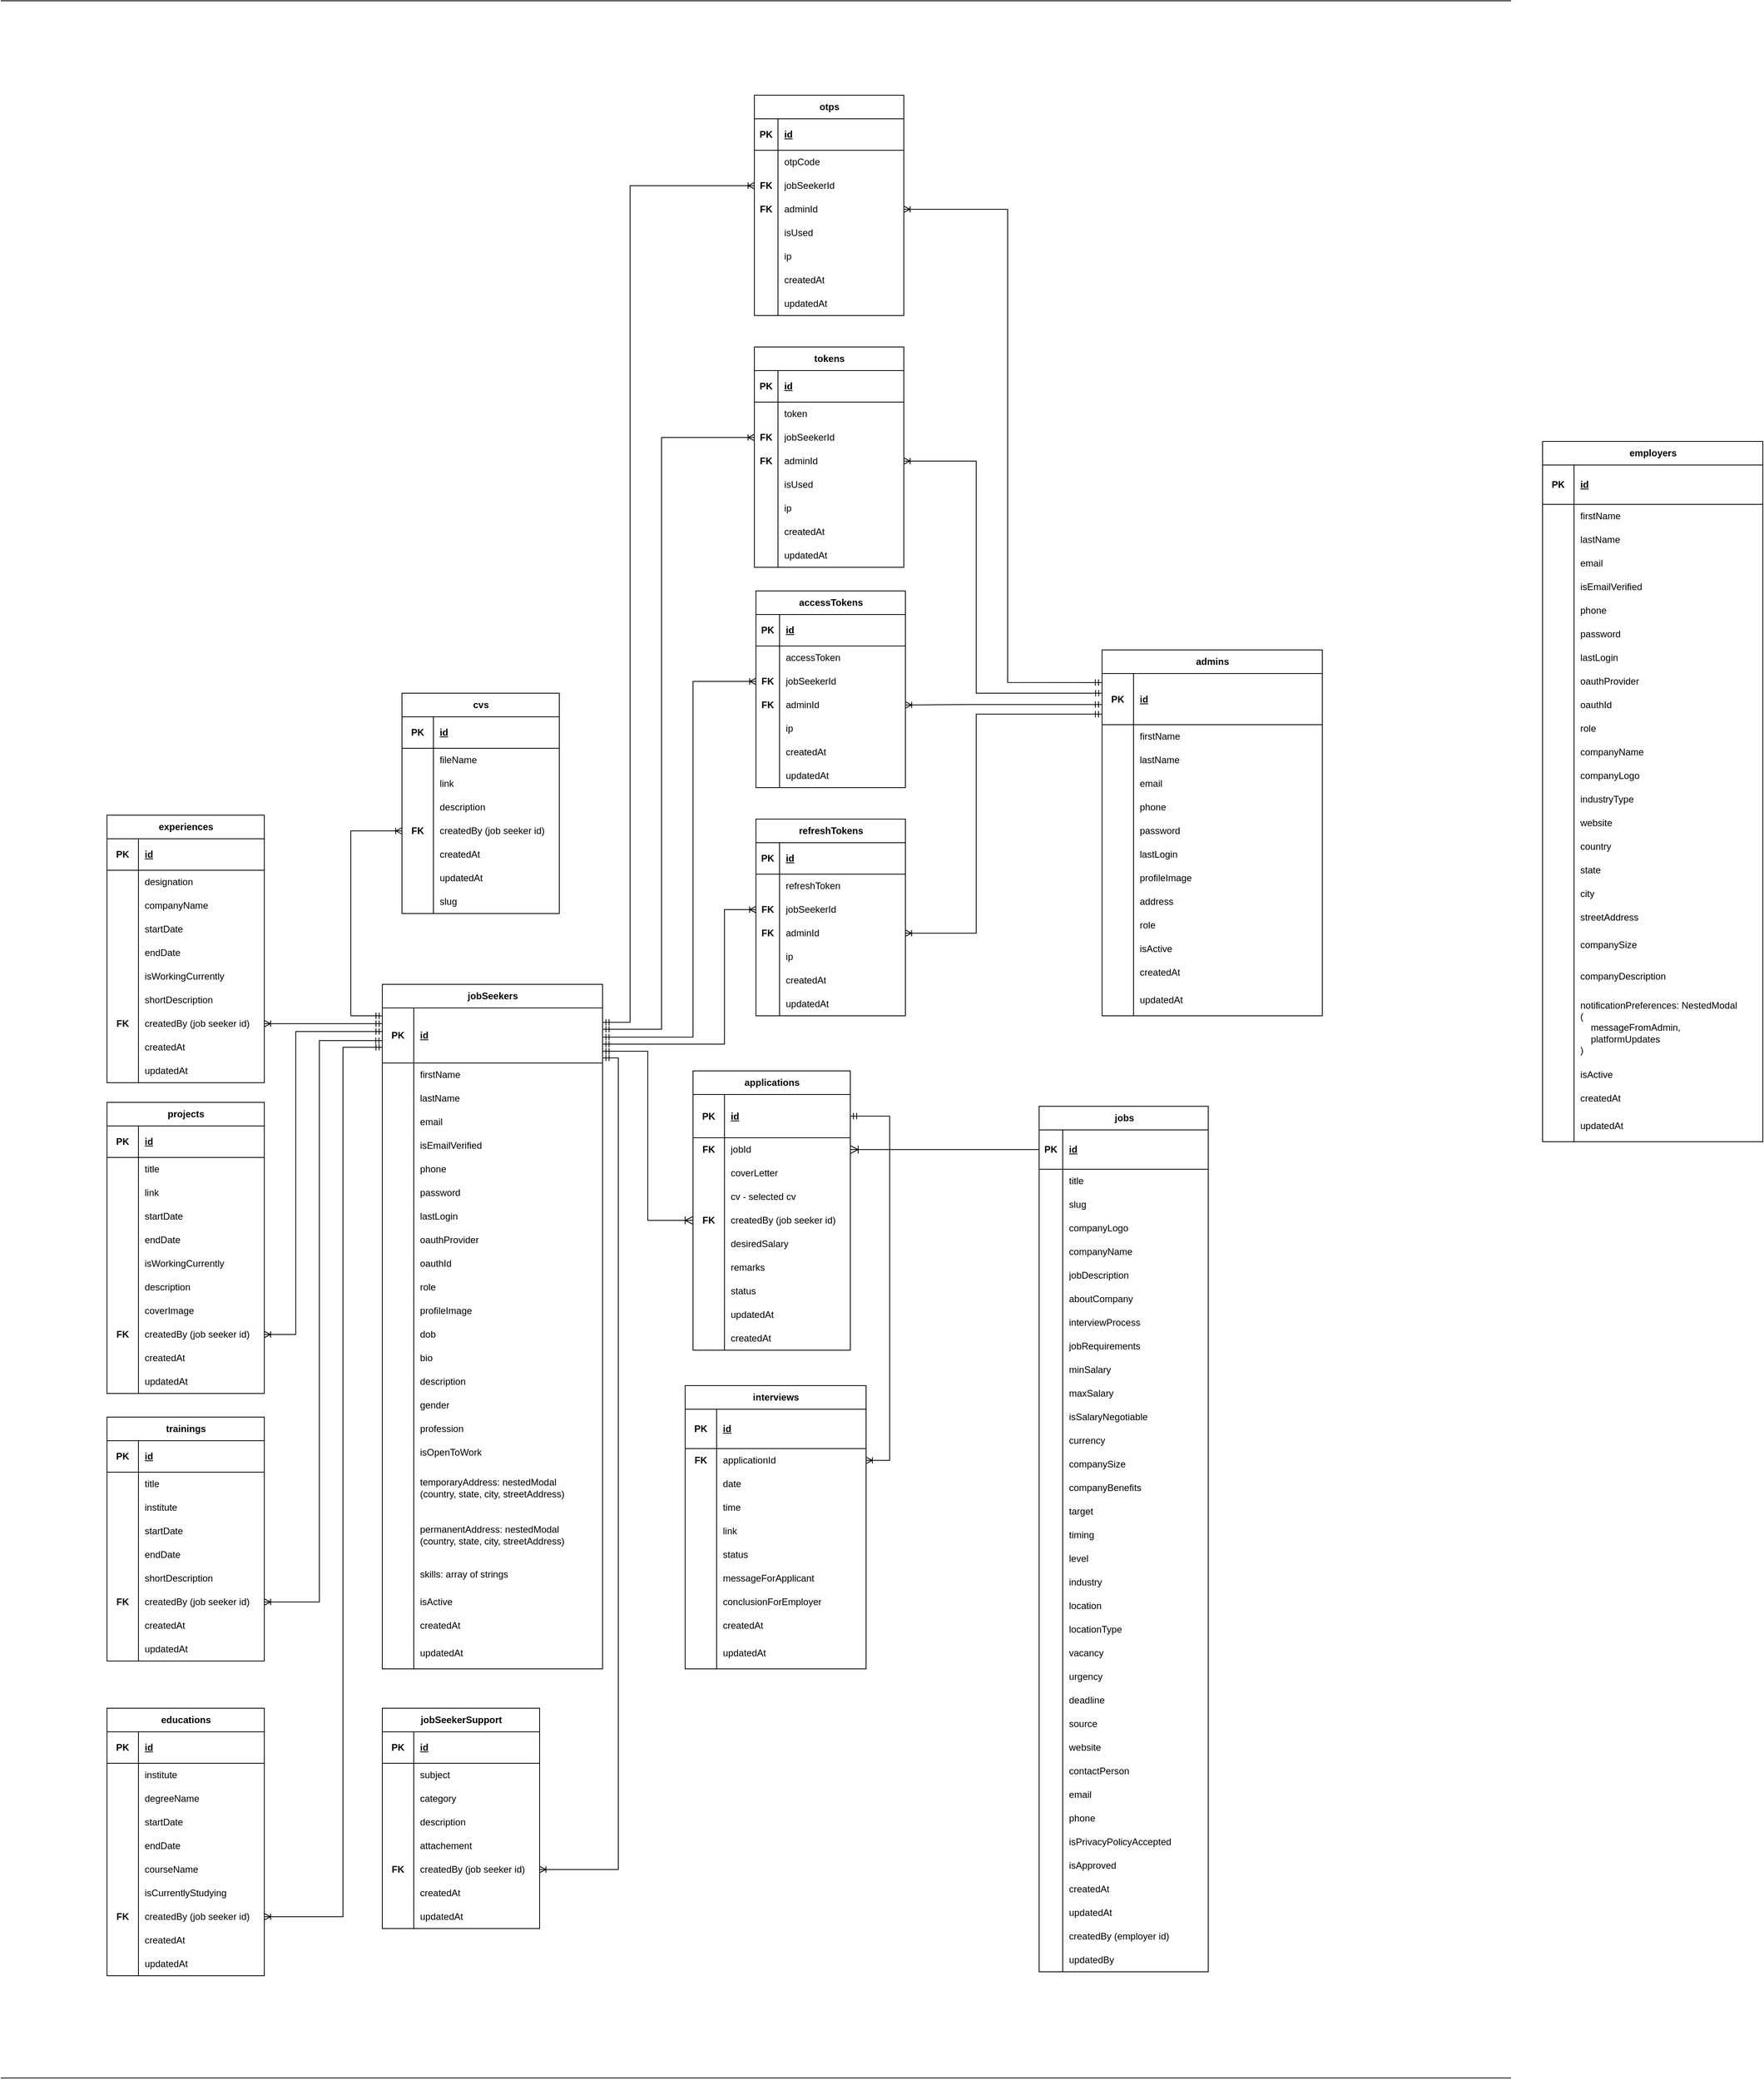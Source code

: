 <mxfile version="26.0.5" pages="2">
  <diagram name="Main" id="yc4lvRZfLwUAf2owRLhd">
    <mxGraphModel dx="1247" dy="4915" grid="1" gridSize="10" guides="1" tooltips="1" connect="1" arrows="1" fold="1" page="1" pageScale="1" pageWidth="850" pageHeight="1100" math="0" shadow="0">
      <root>
        <mxCell id="0" />
        <mxCell id="1" parent="0" />
        <mxCell id="vJYAQa_9lY3_apSPMpRv-1" value="jobSeekers" style="shape=table;startSize=30;container=1;collapsible=1;childLayout=tableLayout;fixedRows=1;rowLines=0;fontStyle=1;align=center;resizeLast=1;html=1;" parent="1" vertex="1">
          <mxGeometry x="-75" y="-2590" width="280" height="870" as="geometry" />
        </mxCell>
        <mxCell id="vJYAQa_9lY3_apSPMpRv-2" value="" style="shape=tableRow;horizontal=0;startSize=0;swimlaneHead=0;swimlaneBody=0;fillColor=none;collapsible=0;dropTarget=0;points=[[0,0.5],[1,0.5]];portConstraint=eastwest;top=0;left=0;right=0;bottom=1;" parent="vJYAQa_9lY3_apSPMpRv-1" vertex="1">
          <mxGeometry y="30" width="280" height="70" as="geometry" />
        </mxCell>
        <mxCell id="vJYAQa_9lY3_apSPMpRv-3" value="PK" style="shape=partialRectangle;connectable=0;fillColor=none;top=0;left=0;bottom=0;right=0;fontStyle=1;overflow=hidden;whiteSpace=wrap;html=1;" parent="vJYAQa_9lY3_apSPMpRv-2" vertex="1">
          <mxGeometry width="40" height="70" as="geometry">
            <mxRectangle width="40" height="70" as="alternateBounds" />
          </mxGeometry>
        </mxCell>
        <mxCell id="vJYAQa_9lY3_apSPMpRv-4" value="id" style="shape=partialRectangle;connectable=0;fillColor=none;top=0;left=0;bottom=0;right=0;align=left;spacingLeft=6;fontStyle=5;overflow=hidden;whiteSpace=wrap;html=1;" parent="vJYAQa_9lY3_apSPMpRv-2" vertex="1">
          <mxGeometry x="40" width="240" height="70" as="geometry">
            <mxRectangle width="240" height="70" as="alternateBounds" />
          </mxGeometry>
        </mxCell>
        <mxCell id="vJYAQa_9lY3_apSPMpRv-8" value="" style="shape=tableRow;horizontal=0;startSize=0;swimlaneHead=0;swimlaneBody=0;fillColor=none;collapsible=0;dropTarget=0;points=[[0,0.5],[1,0.5]];portConstraint=eastwest;top=0;left=0;right=0;bottom=0;" parent="vJYAQa_9lY3_apSPMpRv-1" vertex="1">
          <mxGeometry y="100" width="280" height="30" as="geometry" />
        </mxCell>
        <mxCell id="vJYAQa_9lY3_apSPMpRv-9" value="" style="shape=partialRectangle;connectable=0;fillColor=none;top=0;left=0;bottom=0;right=0;editable=1;overflow=hidden;whiteSpace=wrap;html=1;" parent="vJYAQa_9lY3_apSPMpRv-8" vertex="1">
          <mxGeometry width="40" height="30" as="geometry">
            <mxRectangle width="40" height="30" as="alternateBounds" />
          </mxGeometry>
        </mxCell>
        <mxCell id="vJYAQa_9lY3_apSPMpRv-10" value="firstName" style="shape=partialRectangle;connectable=0;fillColor=none;top=0;left=0;bottom=0;right=0;align=left;spacingLeft=6;overflow=hidden;whiteSpace=wrap;html=1;" parent="vJYAQa_9lY3_apSPMpRv-8" vertex="1">
          <mxGeometry x="40" width="240" height="30" as="geometry">
            <mxRectangle width="240" height="30" as="alternateBounds" />
          </mxGeometry>
        </mxCell>
        <mxCell id="EvCERWE8_-8Opmi5OkNi-4" style="shape=tableRow;horizontal=0;startSize=0;swimlaneHead=0;swimlaneBody=0;fillColor=none;collapsible=0;dropTarget=0;points=[[0,0.5],[1,0.5]];portConstraint=eastwest;top=0;left=0;right=0;bottom=0;" parent="vJYAQa_9lY3_apSPMpRv-1" vertex="1">
          <mxGeometry y="130" width="280" height="30" as="geometry" />
        </mxCell>
        <mxCell id="EvCERWE8_-8Opmi5OkNi-5" style="shape=partialRectangle;connectable=0;fillColor=none;top=0;left=0;bottom=0;right=0;editable=1;overflow=hidden;whiteSpace=wrap;html=1;" parent="EvCERWE8_-8Opmi5OkNi-4" vertex="1">
          <mxGeometry width="40" height="30" as="geometry">
            <mxRectangle width="40" height="30" as="alternateBounds" />
          </mxGeometry>
        </mxCell>
        <mxCell id="EvCERWE8_-8Opmi5OkNi-6" value="lastName" style="shape=partialRectangle;connectable=0;fillColor=none;top=0;left=0;bottom=0;right=0;align=left;spacingLeft=6;overflow=hidden;whiteSpace=wrap;html=1;" parent="EvCERWE8_-8Opmi5OkNi-4" vertex="1">
          <mxGeometry x="40" width="240" height="30" as="geometry">
            <mxRectangle width="240" height="30" as="alternateBounds" />
          </mxGeometry>
        </mxCell>
        <mxCell id="vJYAQa_9lY3_apSPMpRv-11" value="" style="shape=tableRow;horizontal=0;startSize=0;swimlaneHead=0;swimlaneBody=0;fillColor=none;collapsible=0;dropTarget=0;points=[[0,0.5],[1,0.5]];portConstraint=eastwest;top=0;left=0;right=0;bottom=0;" parent="vJYAQa_9lY3_apSPMpRv-1" vertex="1">
          <mxGeometry y="160" width="280" height="30" as="geometry" />
        </mxCell>
        <mxCell id="vJYAQa_9lY3_apSPMpRv-12" value="" style="shape=partialRectangle;connectable=0;fillColor=none;top=0;left=0;bottom=0;right=0;editable=1;overflow=hidden;whiteSpace=wrap;html=1;" parent="vJYAQa_9lY3_apSPMpRv-11" vertex="1">
          <mxGeometry width="40" height="30" as="geometry">
            <mxRectangle width="40" height="30" as="alternateBounds" />
          </mxGeometry>
        </mxCell>
        <mxCell id="vJYAQa_9lY3_apSPMpRv-13" value="email" style="shape=partialRectangle;connectable=0;fillColor=none;top=0;left=0;bottom=0;right=0;align=left;spacingLeft=6;overflow=hidden;whiteSpace=wrap;html=1;" parent="vJYAQa_9lY3_apSPMpRv-11" vertex="1">
          <mxGeometry x="40" width="240" height="30" as="geometry">
            <mxRectangle width="240" height="30" as="alternateBounds" />
          </mxGeometry>
        </mxCell>
        <mxCell id="EvCERWE8_-8Opmi5OkNi-16" style="shape=tableRow;horizontal=0;startSize=0;swimlaneHead=0;swimlaneBody=0;fillColor=none;collapsible=0;dropTarget=0;points=[[0,0.5],[1,0.5]];portConstraint=eastwest;top=0;left=0;right=0;bottom=0;" parent="vJYAQa_9lY3_apSPMpRv-1" vertex="1">
          <mxGeometry y="190" width="280" height="30" as="geometry" />
        </mxCell>
        <mxCell id="EvCERWE8_-8Opmi5OkNi-17" style="shape=partialRectangle;connectable=0;fillColor=none;top=0;left=0;bottom=0;right=0;editable=1;overflow=hidden;whiteSpace=wrap;html=1;" parent="EvCERWE8_-8Opmi5OkNi-16" vertex="1">
          <mxGeometry width="40" height="30" as="geometry">
            <mxRectangle width="40" height="30" as="alternateBounds" />
          </mxGeometry>
        </mxCell>
        <mxCell id="EvCERWE8_-8Opmi5OkNi-18" value="isEmailVerified" style="shape=partialRectangle;connectable=0;fillColor=none;top=0;left=0;bottom=0;right=0;align=left;spacingLeft=6;overflow=hidden;whiteSpace=wrap;html=1;" parent="EvCERWE8_-8Opmi5OkNi-16" vertex="1">
          <mxGeometry x="40" width="240" height="30" as="geometry">
            <mxRectangle width="240" height="30" as="alternateBounds" />
          </mxGeometry>
        </mxCell>
        <mxCell id="EvCERWE8_-8Opmi5OkNi-13" style="shape=tableRow;horizontal=0;startSize=0;swimlaneHead=0;swimlaneBody=0;fillColor=none;collapsible=0;dropTarget=0;points=[[0,0.5],[1,0.5]];portConstraint=eastwest;top=0;left=0;right=0;bottom=0;" parent="vJYAQa_9lY3_apSPMpRv-1" vertex="1">
          <mxGeometry y="220" width="280" height="30" as="geometry" />
        </mxCell>
        <mxCell id="EvCERWE8_-8Opmi5OkNi-14" style="shape=partialRectangle;connectable=0;fillColor=none;top=0;left=0;bottom=0;right=0;editable=1;overflow=hidden;whiteSpace=wrap;html=1;" parent="EvCERWE8_-8Opmi5OkNi-13" vertex="1">
          <mxGeometry width="40" height="30" as="geometry">
            <mxRectangle width="40" height="30" as="alternateBounds" />
          </mxGeometry>
        </mxCell>
        <mxCell id="EvCERWE8_-8Opmi5OkNi-15" value="phone" style="shape=partialRectangle;connectable=0;fillColor=none;top=0;left=0;bottom=0;right=0;align=left;spacingLeft=6;overflow=hidden;whiteSpace=wrap;html=1;" parent="EvCERWE8_-8Opmi5OkNi-13" vertex="1">
          <mxGeometry x="40" width="240" height="30" as="geometry">
            <mxRectangle width="240" height="30" as="alternateBounds" />
          </mxGeometry>
        </mxCell>
        <mxCell id="EvCERWE8_-8Opmi5OkNi-10" style="shape=tableRow;horizontal=0;startSize=0;swimlaneHead=0;swimlaneBody=0;fillColor=none;collapsible=0;dropTarget=0;points=[[0,0.5],[1,0.5]];portConstraint=eastwest;top=0;left=0;right=0;bottom=0;" parent="vJYAQa_9lY3_apSPMpRv-1" vertex="1">
          <mxGeometry y="250" width="280" height="30" as="geometry" />
        </mxCell>
        <mxCell id="EvCERWE8_-8Opmi5OkNi-11" style="shape=partialRectangle;connectable=0;fillColor=none;top=0;left=0;bottom=0;right=0;editable=1;overflow=hidden;whiteSpace=wrap;html=1;" parent="EvCERWE8_-8Opmi5OkNi-10" vertex="1">
          <mxGeometry width="40" height="30" as="geometry">
            <mxRectangle width="40" height="30" as="alternateBounds" />
          </mxGeometry>
        </mxCell>
        <mxCell id="EvCERWE8_-8Opmi5OkNi-12" value="password" style="shape=partialRectangle;connectable=0;fillColor=none;top=0;left=0;bottom=0;right=0;align=left;spacingLeft=6;overflow=hidden;whiteSpace=wrap;html=1;" parent="EvCERWE8_-8Opmi5OkNi-10" vertex="1">
          <mxGeometry x="40" width="240" height="30" as="geometry">
            <mxRectangle width="240" height="30" as="alternateBounds" />
          </mxGeometry>
        </mxCell>
        <mxCell id="EvCERWE8_-8Opmi5OkNi-51" style="shape=tableRow;horizontal=0;startSize=0;swimlaneHead=0;swimlaneBody=0;fillColor=none;collapsible=0;dropTarget=0;points=[[0,0.5],[1,0.5]];portConstraint=eastwest;top=0;left=0;right=0;bottom=0;" parent="vJYAQa_9lY3_apSPMpRv-1" vertex="1">
          <mxGeometry y="280" width="280" height="30" as="geometry" />
        </mxCell>
        <mxCell id="EvCERWE8_-8Opmi5OkNi-52" style="shape=partialRectangle;connectable=0;fillColor=none;top=0;left=0;bottom=0;right=0;editable=1;overflow=hidden;whiteSpace=wrap;html=1;" parent="EvCERWE8_-8Opmi5OkNi-51" vertex="1">
          <mxGeometry width="40" height="30" as="geometry">
            <mxRectangle width="40" height="30" as="alternateBounds" />
          </mxGeometry>
        </mxCell>
        <mxCell id="EvCERWE8_-8Opmi5OkNi-53" value="lastLogin" style="shape=partialRectangle;connectable=0;fillColor=none;top=0;left=0;bottom=0;right=0;align=left;spacingLeft=6;overflow=hidden;whiteSpace=wrap;html=1;" parent="EvCERWE8_-8Opmi5OkNi-51" vertex="1">
          <mxGeometry x="40" width="240" height="30" as="geometry">
            <mxRectangle width="240" height="30" as="alternateBounds" />
          </mxGeometry>
        </mxCell>
        <mxCell id="EvCERWE8_-8Opmi5OkNi-42" style="shape=tableRow;horizontal=0;startSize=0;swimlaneHead=0;swimlaneBody=0;fillColor=none;collapsible=0;dropTarget=0;points=[[0,0.5],[1,0.5]];portConstraint=eastwest;top=0;left=0;right=0;bottom=0;" parent="vJYAQa_9lY3_apSPMpRv-1" vertex="1">
          <mxGeometry y="310" width="280" height="30" as="geometry" />
        </mxCell>
        <mxCell id="EvCERWE8_-8Opmi5OkNi-43" style="shape=partialRectangle;connectable=0;fillColor=none;top=0;left=0;bottom=0;right=0;editable=1;overflow=hidden;whiteSpace=wrap;html=1;" parent="EvCERWE8_-8Opmi5OkNi-42" vertex="1">
          <mxGeometry width="40" height="30" as="geometry">
            <mxRectangle width="40" height="30" as="alternateBounds" />
          </mxGeometry>
        </mxCell>
        <mxCell id="EvCERWE8_-8Opmi5OkNi-44" value="oauthProvider" style="shape=partialRectangle;connectable=0;fillColor=none;top=0;left=0;bottom=0;right=0;align=left;spacingLeft=6;overflow=hidden;whiteSpace=wrap;html=1;" parent="EvCERWE8_-8Opmi5OkNi-42" vertex="1">
          <mxGeometry x="40" width="240" height="30" as="geometry">
            <mxRectangle width="240" height="30" as="alternateBounds" />
          </mxGeometry>
        </mxCell>
        <mxCell id="EvCERWE8_-8Opmi5OkNi-45" style="shape=tableRow;horizontal=0;startSize=0;swimlaneHead=0;swimlaneBody=0;fillColor=none;collapsible=0;dropTarget=0;points=[[0,0.5],[1,0.5]];portConstraint=eastwest;top=0;left=0;right=0;bottom=0;" parent="vJYAQa_9lY3_apSPMpRv-1" vertex="1">
          <mxGeometry y="340" width="280" height="30" as="geometry" />
        </mxCell>
        <mxCell id="EvCERWE8_-8Opmi5OkNi-46" style="shape=partialRectangle;connectable=0;fillColor=none;top=0;left=0;bottom=0;right=0;editable=1;overflow=hidden;whiteSpace=wrap;html=1;" parent="EvCERWE8_-8Opmi5OkNi-45" vertex="1">
          <mxGeometry width="40" height="30" as="geometry">
            <mxRectangle width="40" height="30" as="alternateBounds" />
          </mxGeometry>
        </mxCell>
        <mxCell id="EvCERWE8_-8Opmi5OkNi-47" value="oauthId" style="shape=partialRectangle;connectable=0;fillColor=none;top=0;left=0;bottom=0;right=0;align=left;spacingLeft=6;overflow=hidden;whiteSpace=wrap;html=1;" parent="EvCERWE8_-8Opmi5OkNi-45" vertex="1">
          <mxGeometry x="40" width="240" height="30" as="geometry">
            <mxRectangle width="240" height="30" as="alternateBounds" />
          </mxGeometry>
        </mxCell>
        <mxCell id="K_lrUj1-TBE9ncpcx-eW-49" style="shape=tableRow;horizontal=0;startSize=0;swimlaneHead=0;swimlaneBody=0;fillColor=none;collapsible=0;dropTarget=0;points=[[0,0.5],[1,0.5]];portConstraint=eastwest;top=0;left=0;right=0;bottom=0;" parent="vJYAQa_9lY3_apSPMpRv-1" vertex="1">
          <mxGeometry y="370" width="280" height="30" as="geometry" />
        </mxCell>
        <mxCell id="K_lrUj1-TBE9ncpcx-eW-50" style="shape=partialRectangle;connectable=0;fillColor=none;top=0;left=0;bottom=0;right=0;editable=1;overflow=hidden;whiteSpace=wrap;html=1;" parent="K_lrUj1-TBE9ncpcx-eW-49" vertex="1">
          <mxGeometry width="40" height="30" as="geometry">
            <mxRectangle width="40" height="30" as="alternateBounds" />
          </mxGeometry>
        </mxCell>
        <mxCell id="K_lrUj1-TBE9ncpcx-eW-51" value="role" style="shape=partialRectangle;connectable=0;fillColor=none;top=0;left=0;bottom=0;right=0;align=left;spacingLeft=6;overflow=hidden;whiteSpace=wrap;html=1;" parent="K_lrUj1-TBE9ncpcx-eW-49" vertex="1">
          <mxGeometry x="40" width="240" height="30" as="geometry">
            <mxRectangle width="240" height="30" as="alternateBounds" />
          </mxGeometry>
        </mxCell>
        <mxCell id="vJYAQa_9lY3_apSPMpRv-14" style="shape=tableRow;horizontal=0;startSize=0;swimlaneHead=0;swimlaneBody=0;fillColor=none;collapsible=0;dropTarget=0;points=[[0,0.5],[1,0.5]];portConstraint=eastwest;top=0;left=0;right=0;bottom=0;" parent="vJYAQa_9lY3_apSPMpRv-1" vertex="1">
          <mxGeometry y="400" width="280" height="30" as="geometry" />
        </mxCell>
        <mxCell id="vJYAQa_9lY3_apSPMpRv-15" style="shape=partialRectangle;connectable=0;fillColor=none;top=0;left=0;bottom=0;right=0;editable=1;overflow=hidden;whiteSpace=wrap;html=1;" parent="vJYAQa_9lY3_apSPMpRv-14" vertex="1">
          <mxGeometry width="40" height="30" as="geometry">
            <mxRectangle width="40" height="30" as="alternateBounds" />
          </mxGeometry>
        </mxCell>
        <mxCell id="vJYAQa_9lY3_apSPMpRv-16" value="profileImage" style="shape=partialRectangle;connectable=0;fillColor=none;top=0;left=0;bottom=0;right=0;align=left;spacingLeft=6;overflow=hidden;whiteSpace=wrap;html=1;" parent="vJYAQa_9lY3_apSPMpRv-14" vertex="1">
          <mxGeometry x="40" width="240" height="30" as="geometry">
            <mxRectangle width="240" height="30" as="alternateBounds" />
          </mxGeometry>
        </mxCell>
        <mxCell id="vJYAQa_9lY3_apSPMpRv-17" style="shape=tableRow;horizontal=0;startSize=0;swimlaneHead=0;swimlaneBody=0;fillColor=none;collapsible=0;dropTarget=0;points=[[0,0.5],[1,0.5]];portConstraint=eastwest;top=0;left=0;right=0;bottom=0;" parent="vJYAQa_9lY3_apSPMpRv-1" vertex="1">
          <mxGeometry y="430" width="280" height="30" as="geometry" />
        </mxCell>
        <mxCell id="vJYAQa_9lY3_apSPMpRv-18" style="shape=partialRectangle;connectable=0;fillColor=none;top=0;left=0;bottom=0;right=0;editable=1;overflow=hidden;whiteSpace=wrap;html=1;" parent="vJYAQa_9lY3_apSPMpRv-17" vertex="1">
          <mxGeometry width="40" height="30" as="geometry">
            <mxRectangle width="40" height="30" as="alternateBounds" />
          </mxGeometry>
        </mxCell>
        <mxCell id="vJYAQa_9lY3_apSPMpRv-19" value="dob" style="shape=partialRectangle;connectable=0;fillColor=none;top=0;left=0;bottom=0;right=0;align=left;spacingLeft=6;overflow=hidden;whiteSpace=wrap;html=1;" parent="vJYAQa_9lY3_apSPMpRv-17" vertex="1">
          <mxGeometry x="40" width="240" height="30" as="geometry">
            <mxRectangle width="240" height="30" as="alternateBounds" />
          </mxGeometry>
        </mxCell>
        <mxCell id="fmXVuOwbKCZfcNKcE8WK-188" style="shape=tableRow;horizontal=0;startSize=0;swimlaneHead=0;swimlaneBody=0;fillColor=none;collapsible=0;dropTarget=0;points=[[0,0.5],[1,0.5]];portConstraint=eastwest;top=0;left=0;right=0;bottom=0;" parent="vJYAQa_9lY3_apSPMpRv-1" vertex="1">
          <mxGeometry y="460" width="280" height="30" as="geometry" />
        </mxCell>
        <mxCell id="fmXVuOwbKCZfcNKcE8WK-189" style="shape=partialRectangle;connectable=0;fillColor=none;top=0;left=0;bottom=0;right=0;editable=1;overflow=hidden;whiteSpace=wrap;html=1;" parent="fmXVuOwbKCZfcNKcE8WK-188" vertex="1">
          <mxGeometry width="40" height="30" as="geometry">
            <mxRectangle width="40" height="30" as="alternateBounds" />
          </mxGeometry>
        </mxCell>
        <mxCell id="fmXVuOwbKCZfcNKcE8WK-190" value="bio" style="shape=partialRectangle;connectable=0;fillColor=none;top=0;left=0;bottom=0;right=0;align=left;spacingLeft=6;overflow=hidden;whiteSpace=wrap;html=1;" parent="fmXVuOwbKCZfcNKcE8WK-188" vertex="1">
          <mxGeometry x="40" width="240" height="30" as="geometry">
            <mxRectangle width="240" height="30" as="alternateBounds" />
          </mxGeometry>
        </mxCell>
        <mxCell id="fmXVuOwbKCZfcNKcE8WK-225" style="shape=tableRow;horizontal=0;startSize=0;swimlaneHead=0;swimlaneBody=0;fillColor=none;collapsible=0;dropTarget=0;points=[[0,0.5],[1,0.5]];portConstraint=eastwest;top=0;left=0;right=0;bottom=0;" parent="vJYAQa_9lY3_apSPMpRv-1" vertex="1">
          <mxGeometry y="490" width="280" height="30" as="geometry" />
        </mxCell>
        <mxCell id="fmXVuOwbKCZfcNKcE8WK-226" style="shape=partialRectangle;connectable=0;fillColor=none;top=0;left=0;bottom=0;right=0;editable=1;overflow=hidden;whiteSpace=wrap;html=1;" parent="fmXVuOwbKCZfcNKcE8WK-225" vertex="1">
          <mxGeometry width="40" height="30" as="geometry">
            <mxRectangle width="40" height="30" as="alternateBounds" />
          </mxGeometry>
        </mxCell>
        <mxCell id="fmXVuOwbKCZfcNKcE8WK-227" value="description" style="shape=partialRectangle;connectable=0;fillColor=none;top=0;left=0;bottom=0;right=0;align=left;spacingLeft=6;overflow=hidden;whiteSpace=wrap;html=1;" parent="fmXVuOwbKCZfcNKcE8WK-225" vertex="1">
          <mxGeometry x="40" width="240" height="30" as="geometry">
            <mxRectangle width="240" height="30" as="alternateBounds" />
          </mxGeometry>
        </mxCell>
        <mxCell id="EvCERWE8_-8Opmi5OkNi-7" style="shape=tableRow;horizontal=0;startSize=0;swimlaneHead=0;swimlaneBody=0;fillColor=none;collapsible=0;dropTarget=0;points=[[0,0.5],[1,0.5]];portConstraint=eastwest;top=0;left=0;right=0;bottom=0;" parent="vJYAQa_9lY3_apSPMpRv-1" vertex="1">
          <mxGeometry y="520" width="280" height="30" as="geometry" />
        </mxCell>
        <mxCell id="EvCERWE8_-8Opmi5OkNi-8" style="shape=partialRectangle;connectable=0;fillColor=none;top=0;left=0;bottom=0;right=0;editable=1;overflow=hidden;whiteSpace=wrap;html=1;" parent="EvCERWE8_-8Opmi5OkNi-7" vertex="1">
          <mxGeometry width="40" height="30" as="geometry">
            <mxRectangle width="40" height="30" as="alternateBounds" />
          </mxGeometry>
        </mxCell>
        <mxCell id="EvCERWE8_-8Opmi5OkNi-9" value="gender" style="shape=partialRectangle;connectable=0;fillColor=none;top=0;left=0;bottom=0;right=0;align=left;spacingLeft=6;overflow=hidden;whiteSpace=wrap;html=1;" parent="EvCERWE8_-8Opmi5OkNi-7" vertex="1">
          <mxGeometry x="40" width="240" height="30" as="geometry">
            <mxRectangle width="240" height="30" as="alternateBounds" />
          </mxGeometry>
        </mxCell>
        <mxCell id="EvCERWE8_-8Opmi5OkNi-48" style="shape=tableRow;horizontal=0;startSize=0;swimlaneHead=0;swimlaneBody=0;fillColor=none;collapsible=0;dropTarget=0;points=[[0,0.5],[1,0.5]];portConstraint=eastwest;top=0;left=0;right=0;bottom=0;" parent="vJYAQa_9lY3_apSPMpRv-1" vertex="1">
          <mxGeometry y="550" width="280" height="30" as="geometry" />
        </mxCell>
        <mxCell id="EvCERWE8_-8Opmi5OkNi-49" style="shape=partialRectangle;connectable=0;fillColor=none;top=0;left=0;bottom=0;right=0;editable=1;overflow=hidden;whiteSpace=wrap;html=1;" parent="EvCERWE8_-8Opmi5OkNi-48" vertex="1">
          <mxGeometry width="40" height="30" as="geometry">
            <mxRectangle width="40" height="30" as="alternateBounds" />
          </mxGeometry>
        </mxCell>
        <mxCell id="EvCERWE8_-8Opmi5OkNi-50" value="profess&lt;span style=&quot;background-color: initial;&quot;&gt;ion&lt;/span&gt;" style="shape=partialRectangle;connectable=0;fillColor=none;top=0;left=0;bottom=0;right=0;align=left;spacingLeft=6;overflow=hidden;whiteSpace=wrap;html=1;" parent="EvCERWE8_-8Opmi5OkNi-48" vertex="1">
          <mxGeometry x="40" width="240" height="30" as="geometry">
            <mxRectangle width="240" height="30" as="alternateBounds" />
          </mxGeometry>
        </mxCell>
        <mxCell id="K_lrUj1-TBE9ncpcx-eW-52" style="shape=tableRow;horizontal=0;startSize=0;swimlaneHead=0;swimlaneBody=0;fillColor=none;collapsible=0;dropTarget=0;points=[[0,0.5],[1,0.5]];portConstraint=eastwest;top=0;left=0;right=0;bottom=0;" parent="vJYAQa_9lY3_apSPMpRv-1" vertex="1">
          <mxGeometry y="580" width="280" height="30" as="geometry" />
        </mxCell>
        <mxCell id="K_lrUj1-TBE9ncpcx-eW-53" style="shape=partialRectangle;connectable=0;fillColor=none;top=0;left=0;bottom=0;right=0;editable=1;overflow=hidden;whiteSpace=wrap;html=1;" parent="K_lrUj1-TBE9ncpcx-eW-52" vertex="1">
          <mxGeometry width="40" height="30" as="geometry">
            <mxRectangle width="40" height="30" as="alternateBounds" />
          </mxGeometry>
        </mxCell>
        <mxCell id="K_lrUj1-TBE9ncpcx-eW-54" value="isOpenToWork" style="shape=partialRectangle;connectable=0;fillColor=none;top=0;left=0;bottom=0;right=0;align=left;spacingLeft=6;overflow=hidden;whiteSpace=wrap;html=1;" parent="K_lrUj1-TBE9ncpcx-eW-52" vertex="1">
          <mxGeometry x="40" width="240" height="30" as="geometry">
            <mxRectangle width="240" height="30" as="alternateBounds" />
          </mxGeometry>
        </mxCell>
        <mxCell id="EvCERWE8_-8Opmi5OkNi-19" style="shape=tableRow;horizontal=0;startSize=0;swimlaneHead=0;swimlaneBody=0;fillColor=none;collapsible=0;dropTarget=0;points=[[0,0.5],[1,0.5]];portConstraint=eastwest;top=0;left=0;right=0;bottom=0;" parent="vJYAQa_9lY3_apSPMpRv-1" vertex="1">
          <mxGeometry y="610" width="280" height="60" as="geometry" />
        </mxCell>
        <mxCell id="EvCERWE8_-8Opmi5OkNi-20" style="shape=partialRectangle;connectable=0;fillColor=none;top=0;left=0;bottom=0;right=0;editable=1;overflow=hidden;whiteSpace=wrap;html=1;" parent="EvCERWE8_-8Opmi5OkNi-19" vertex="1">
          <mxGeometry width="40" height="60" as="geometry">
            <mxRectangle width="40" height="60" as="alternateBounds" />
          </mxGeometry>
        </mxCell>
        <mxCell id="EvCERWE8_-8Opmi5OkNi-21" value="temporaryAddress: nestedModal&lt;div&gt;(country, state, city, streetAddress)&lt;/div&gt;" style="shape=partialRectangle;connectable=0;fillColor=none;top=0;left=0;bottom=0;right=0;align=left;spacingLeft=6;overflow=hidden;whiteSpace=wrap;html=1;" parent="EvCERWE8_-8Opmi5OkNi-19" vertex="1">
          <mxGeometry x="40" width="240" height="60" as="geometry">
            <mxRectangle width="240" height="60" as="alternateBounds" />
          </mxGeometry>
        </mxCell>
        <mxCell id="fmXVuOwbKCZfcNKcE8WK-49" style="shape=tableRow;horizontal=0;startSize=0;swimlaneHead=0;swimlaneBody=0;fillColor=none;collapsible=0;dropTarget=0;points=[[0,0.5],[1,0.5]];portConstraint=eastwest;top=0;left=0;right=0;bottom=0;" parent="vJYAQa_9lY3_apSPMpRv-1" vertex="1">
          <mxGeometry y="670" width="280" height="60" as="geometry" />
        </mxCell>
        <mxCell id="fmXVuOwbKCZfcNKcE8WK-50" style="shape=partialRectangle;connectable=0;fillColor=none;top=0;left=0;bottom=0;right=0;editable=1;overflow=hidden;whiteSpace=wrap;html=1;" parent="fmXVuOwbKCZfcNKcE8WK-49" vertex="1">
          <mxGeometry width="40" height="60" as="geometry">
            <mxRectangle width="40" height="60" as="alternateBounds" />
          </mxGeometry>
        </mxCell>
        <mxCell id="fmXVuOwbKCZfcNKcE8WK-51" value="permanentAddress: nestedModal&lt;div&gt;(country, state, city, streetAddress)&lt;/div&gt;" style="shape=partialRectangle;connectable=0;fillColor=none;top=0;left=0;bottom=0;right=0;align=left;spacingLeft=6;overflow=hidden;whiteSpace=wrap;html=1;" parent="fmXVuOwbKCZfcNKcE8WK-49" vertex="1">
          <mxGeometry x="40" width="240" height="60" as="geometry">
            <mxRectangle width="240" height="60" as="alternateBounds" />
          </mxGeometry>
        </mxCell>
        <mxCell id="EvCERWE8_-8Opmi5OkNi-26" style="shape=tableRow;horizontal=0;startSize=0;swimlaneHead=0;swimlaneBody=0;fillColor=none;collapsible=0;dropTarget=0;points=[[0,0.5],[1,0.5]];portConstraint=eastwest;top=0;left=0;right=0;bottom=0;" parent="vJYAQa_9lY3_apSPMpRv-1" vertex="1">
          <mxGeometry y="730" width="280" height="40" as="geometry" />
        </mxCell>
        <mxCell id="EvCERWE8_-8Opmi5OkNi-27" style="shape=partialRectangle;connectable=0;fillColor=none;top=0;left=0;bottom=0;right=0;editable=1;overflow=hidden;whiteSpace=wrap;html=1;" parent="EvCERWE8_-8Opmi5OkNi-26" vertex="1">
          <mxGeometry width="40" height="40" as="geometry">
            <mxRectangle width="40" height="40" as="alternateBounds" />
          </mxGeometry>
        </mxCell>
        <mxCell id="EvCERWE8_-8Opmi5OkNi-28" value="skills: array of strings" style="shape=partialRectangle;connectable=0;fillColor=none;top=0;left=0;bottom=0;right=0;align=left;spacingLeft=6;overflow=hidden;whiteSpace=wrap;html=1;" parent="EvCERWE8_-8Opmi5OkNi-26" vertex="1">
          <mxGeometry x="40" width="240" height="40" as="geometry">
            <mxRectangle width="240" height="40" as="alternateBounds" />
          </mxGeometry>
        </mxCell>
        <mxCell id="EvCERWE8_-8Opmi5OkNi-57" style="shape=tableRow;horizontal=0;startSize=0;swimlaneHead=0;swimlaneBody=0;fillColor=none;collapsible=0;dropTarget=0;points=[[0,0.5],[1,0.5]];portConstraint=eastwest;top=0;left=0;right=0;bottom=0;" parent="vJYAQa_9lY3_apSPMpRv-1" vertex="1">
          <mxGeometry y="770" width="280" height="30" as="geometry" />
        </mxCell>
        <mxCell id="EvCERWE8_-8Opmi5OkNi-58" style="shape=partialRectangle;connectable=0;fillColor=none;top=0;left=0;bottom=0;right=0;editable=1;overflow=hidden;whiteSpace=wrap;html=1;" parent="EvCERWE8_-8Opmi5OkNi-57" vertex="1">
          <mxGeometry width="40" height="30" as="geometry">
            <mxRectangle width="40" height="30" as="alternateBounds" />
          </mxGeometry>
        </mxCell>
        <mxCell id="EvCERWE8_-8Opmi5OkNi-59" value="isActive" style="shape=partialRectangle;connectable=0;fillColor=none;top=0;left=0;bottom=0;right=0;align=left;spacingLeft=6;overflow=hidden;whiteSpace=wrap;html=1;" parent="EvCERWE8_-8Opmi5OkNi-57" vertex="1">
          <mxGeometry x="40" width="240" height="30" as="geometry">
            <mxRectangle width="240" height="30" as="alternateBounds" />
          </mxGeometry>
        </mxCell>
        <mxCell id="vJYAQa_9lY3_apSPMpRv-29" style="shape=tableRow;horizontal=0;startSize=0;swimlaneHead=0;swimlaneBody=0;fillColor=none;collapsible=0;dropTarget=0;points=[[0,0.5],[1,0.5]];portConstraint=eastwest;top=0;left=0;right=0;bottom=0;" parent="vJYAQa_9lY3_apSPMpRv-1" vertex="1">
          <mxGeometry y="800" width="280" height="30" as="geometry" />
        </mxCell>
        <mxCell id="vJYAQa_9lY3_apSPMpRv-30" style="shape=partialRectangle;connectable=0;fillColor=none;top=0;left=0;bottom=0;right=0;editable=1;overflow=hidden;whiteSpace=wrap;html=1;" parent="vJYAQa_9lY3_apSPMpRv-29" vertex="1">
          <mxGeometry width="40" height="30" as="geometry">
            <mxRectangle width="40" height="30" as="alternateBounds" />
          </mxGeometry>
        </mxCell>
        <mxCell id="vJYAQa_9lY3_apSPMpRv-31" value="createdAt" style="shape=partialRectangle;connectable=0;fillColor=none;top=0;left=0;bottom=0;right=0;align=left;spacingLeft=6;overflow=hidden;whiteSpace=wrap;html=1;" parent="vJYAQa_9lY3_apSPMpRv-29" vertex="1">
          <mxGeometry x="40" width="240" height="30" as="geometry">
            <mxRectangle width="240" height="30" as="alternateBounds" />
          </mxGeometry>
        </mxCell>
        <mxCell id="vJYAQa_9lY3_apSPMpRv-32" style="shape=tableRow;horizontal=0;startSize=0;swimlaneHead=0;swimlaneBody=0;fillColor=none;collapsible=0;dropTarget=0;points=[[0,0.5],[1,0.5]];portConstraint=eastwest;top=0;left=0;right=0;bottom=0;" parent="vJYAQa_9lY3_apSPMpRv-1" vertex="1">
          <mxGeometry y="830" width="280" height="40" as="geometry" />
        </mxCell>
        <mxCell id="vJYAQa_9lY3_apSPMpRv-33" style="shape=partialRectangle;connectable=0;fillColor=none;top=0;left=0;bottom=0;right=0;editable=1;overflow=hidden;whiteSpace=wrap;html=1;" parent="vJYAQa_9lY3_apSPMpRv-32" vertex="1">
          <mxGeometry width="40" height="40" as="geometry">
            <mxRectangle width="40" height="40" as="alternateBounds" />
          </mxGeometry>
        </mxCell>
        <mxCell id="vJYAQa_9lY3_apSPMpRv-34" value="updatedAt" style="shape=partialRectangle;connectable=0;fillColor=none;top=0;left=0;bottom=0;right=0;align=left;spacingLeft=6;overflow=hidden;whiteSpace=wrap;html=1;" parent="vJYAQa_9lY3_apSPMpRv-32" vertex="1">
          <mxGeometry x="40" width="240" height="40" as="geometry">
            <mxRectangle width="240" height="40" as="alternateBounds" />
          </mxGeometry>
        </mxCell>
        <mxCell id="vJYAQa_9lY3_apSPMpRv-53" value="jobs" style="shape=table;startSize=30;container=1;collapsible=1;childLayout=tableLayout;fixedRows=1;rowLines=0;fontStyle=1;align=center;resizeLast=1;html=1;" parent="1" vertex="1">
          <mxGeometry x="760" y="-2435" width="215" height="1100" as="geometry" />
        </mxCell>
        <mxCell id="vJYAQa_9lY3_apSPMpRv-54" value="" style="shape=tableRow;horizontal=0;startSize=0;swimlaneHead=0;swimlaneBody=0;fillColor=none;collapsible=0;dropTarget=0;points=[[0,0.5],[1,0.5]];portConstraint=eastwest;top=0;left=0;right=0;bottom=1;" parent="vJYAQa_9lY3_apSPMpRv-53" vertex="1">
          <mxGeometry y="30" width="215" height="50" as="geometry" />
        </mxCell>
        <mxCell id="vJYAQa_9lY3_apSPMpRv-55" value="PK" style="shape=partialRectangle;connectable=0;fillColor=none;top=0;left=0;bottom=0;right=0;fontStyle=1;overflow=hidden;whiteSpace=wrap;html=1;" parent="vJYAQa_9lY3_apSPMpRv-54" vertex="1">
          <mxGeometry width="30" height="50" as="geometry">
            <mxRectangle width="30" height="50" as="alternateBounds" />
          </mxGeometry>
        </mxCell>
        <mxCell id="vJYAQa_9lY3_apSPMpRv-56" value="id" style="shape=partialRectangle;connectable=0;fillColor=none;top=0;left=0;bottom=0;right=0;align=left;spacingLeft=6;fontStyle=5;overflow=hidden;whiteSpace=wrap;html=1;" parent="vJYAQa_9lY3_apSPMpRv-54" vertex="1">
          <mxGeometry x="30" width="185" height="50" as="geometry">
            <mxRectangle width="185" height="50" as="alternateBounds" />
          </mxGeometry>
        </mxCell>
        <mxCell id="vJYAQa_9lY3_apSPMpRv-57" value="" style="shape=tableRow;horizontal=0;startSize=0;swimlaneHead=0;swimlaneBody=0;fillColor=none;collapsible=0;dropTarget=0;points=[[0,0.5],[1,0.5]];portConstraint=eastwest;top=0;left=0;right=0;bottom=0;" parent="vJYAQa_9lY3_apSPMpRv-53" vertex="1">
          <mxGeometry y="80" width="215" height="30" as="geometry" />
        </mxCell>
        <mxCell id="vJYAQa_9lY3_apSPMpRv-58" value="" style="shape=partialRectangle;connectable=0;fillColor=none;top=0;left=0;bottom=0;right=0;editable=1;overflow=hidden;whiteSpace=wrap;html=1;" parent="vJYAQa_9lY3_apSPMpRv-57" vertex="1">
          <mxGeometry width="30" height="30" as="geometry">
            <mxRectangle width="30" height="30" as="alternateBounds" />
          </mxGeometry>
        </mxCell>
        <mxCell id="vJYAQa_9lY3_apSPMpRv-59" value="title" style="shape=partialRectangle;connectable=0;fillColor=none;top=0;left=0;bottom=0;right=0;align=left;spacingLeft=6;overflow=hidden;whiteSpace=wrap;html=1;" parent="vJYAQa_9lY3_apSPMpRv-57" vertex="1">
          <mxGeometry x="30" width="185" height="30" as="geometry">
            <mxRectangle width="185" height="30" as="alternateBounds" />
          </mxGeometry>
        </mxCell>
        <mxCell id="vJYAQa_9lY3_apSPMpRv-124" style="shape=tableRow;horizontal=0;startSize=0;swimlaneHead=0;swimlaneBody=0;fillColor=none;collapsible=0;dropTarget=0;points=[[0,0.5],[1,0.5]];portConstraint=eastwest;top=0;left=0;right=0;bottom=0;" parent="vJYAQa_9lY3_apSPMpRv-53" vertex="1">
          <mxGeometry y="110" width="215" height="30" as="geometry" />
        </mxCell>
        <mxCell id="vJYAQa_9lY3_apSPMpRv-125" style="shape=partialRectangle;connectable=0;fillColor=none;top=0;left=0;bottom=0;right=0;editable=1;overflow=hidden;whiteSpace=wrap;html=1;" parent="vJYAQa_9lY3_apSPMpRv-124" vertex="1">
          <mxGeometry width="30" height="30" as="geometry">
            <mxRectangle width="30" height="30" as="alternateBounds" />
          </mxGeometry>
        </mxCell>
        <mxCell id="vJYAQa_9lY3_apSPMpRv-126" value="slug" style="shape=partialRectangle;connectable=0;fillColor=none;top=0;left=0;bottom=0;right=0;align=left;spacingLeft=6;overflow=hidden;whiteSpace=wrap;html=1;" parent="vJYAQa_9lY3_apSPMpRv-124" vertex="1">
          <mxGeometry x="30" width="185" height="30" as="geometry">
            <mxRectangle width="185" height="30" as="alternateBounds" />
          </mxGeometry>
        </mxCell>
        <mxCell id="vJYAQa_9lY3_apSPMpRv-60" value="" style="shape=tableRow;horizontal=0;startSize=0;swimlaneHead=0;swimlaneBody=0;fillColor=none;collapsible=0;dropTarget=0;points=[[0,0.5],[1,0.5]];portConstraint=eastwest;top=0;left=0;right=0;bottom=0;" parent="vJYAQa_9lY3_apSPMpRv-53" vertex="1">
          <mxGeometry y="140" width="215" height="30" as="geometry" />
        </mxCell>
        <mxCell id="vJYAQa_9lY3_apSPMpRv-61" value="" style="shape=partialRectangle;connectable=0;fillColor=none;top=0;left=0;bottom=0;right=0;editable=1;overflow=hidden;whiteSpace=wrap;html=1;" parent="vJYAQa_9lY3_apSPMpRv-60" vertex="1">
          <mxGeometry width="30" height="30" as="geometry">
            <mxRectangle width="30" height="30" as="alternateBounds" />
          </mxGeometry>
        </mxCell>
        <mxCell id="vJYAQa_9lY3_apSPMpRv-62" value="companyLogo" style="shape=partialRectangle;connectable=0;fillColor=none;top=0;left=0;bottom=0;right=0;align=left;spacingLeft=6;overflow=hidden;whiteSpace=wrap;html=1;" parent="vJYAQa_9lY3_apSPMpRv-60" vertex="1">
          <mxGeometry x="30" width="185" height="30" as="geometry">
            <mxRectangle width="185" height="30" as="alternateBounds" />
          </mxGeometry>
        </mxCell>
        <mxCell id="vJYAQa_9lY3_apSPMpRv-63" style="shape=tableRow;horizontal=0;startSize=0;swimlaneHead=0;swimlaneBody=0;fillColor=none;collapsible=0;dropTarget=0;points=[[0,0.5],[1,0.5]];portConstraint=eastwest;top=0;left=0;right=0;bottom=0;" parent="vJYAQa_9lY3_apSPMpRv-53" vertex="1">
          <mxGeometry y="170" width="215" height="30" as="geometry" />
        </mxCell>
        <mxCell id="vJYAQa_9lY3_apSPMpRv-64" style="shape=partialRectangle;connectable=0;fillColor=none;top=0;left=0;bottom=0;right=0;editable=1;overflow=hidden;whiteSpace=wrap;html=1;" parent="vJYAQa_9lY3_apSPMpRv-63" vertex="1">
          <mxGeometry width="30" height="30" as="geometry">
            <mxRectangle width="30" height="30" as="alternateBounds" />
          </mxGeometry>
        </mxCell>
        <mxCell id="vJYAQa_9lY3_apSPMpRv-65" value="companyName" style="shape=partialRectangle;connectable=0;fillColor=none;top=0;left=0;bottom=0;right=0;align=left;spacingLeft=6;overflow=hidden;whiteSpace=wrap;html=1;" parent="vJYAQa_9lY3_apSPMpRv-63" vertex="1">
          <mxGeometry x="30" width="185" height="30" as="geometry">
            <mxRectangle width="185" height="30" as="alternateBounds" />
          </mxGeometry>
        </mxCell>
        <mxCell id="vJYAQa_9lY3_apSPMpRv-66" style="shape=tableRow;horizontal=0;startSize=0;swimlaneHead=0;swimlaneBody=0;fillColor=none;collapsible=0;dropTarget=0;points=[[0,0.5],[1,0.5]];portConstraint=eastwest;top=0;left=0;right=0;bottom=0;" parent="vJYAQa_9lY3_apSPMpRv-53" vertex="1">
          <mxGeometry y="200" width="215" height="30" as="geometry" />
        </mxCell>
        <mxCell id="vJYAQa_9lY3_apSPMpRv-67" style="shape=partialRectangle;connectable=0;fillColor=none;top=0;left=0;bottom=0;right=0;editable=1;overflow=hidden;whiteSpace=wrap;html=1;" parent="vJYAQa_9lY3_apSPMpRv-66" vertex="1">
          <mxGeometry width="30" height="30" as="geometry">
            <mxRectangle width="30" height="30" as="alternateBounds" />
          </mxGeometry>
        </mxCell>
        <mxCell id="vJYAQa_9lY3_apSPMpRv-68" value="jobDescription" style="shape=partialRectangle;connectable=0;fillColor=none;top=0;left=0;bottom=0;right=0;align=left;spacingLeft=6;overflow=hidden;whiteSpace=wrap;html=1;" parent="vJYAQa_9lY3_apSPMpRv-66" vertex="1">
          <mxGeometry x="30" width="185" height="30" as="geometry">
            <mxRectangle width="185" height="30" as="alternateBounds" />
          </mxGeometry>
        </mxCell>
        <mxCell id="vJYAQa_9lY3_apSPMpRv-117" style="shape=tableRow;horizontal=0;startSize=0;swimlaneHead=0;swimlaneBody=0;fillColor=none;collapsible=0;dropTarget=0;points=[[0,0.5],[1,0.5]];portConstraint=eastwest;top=0;left=0;right=0;bottom=0;" parent="vJYAQa_9lY3_apSPMpRv-53" vertex="1">
          <mxGeometry y="230" width="215" height="30" as="geometry" />
        </mxCell>
        <mxCell id="vJYAQa_9lY3_apSPMpRv-118" style="shape=partialRectangle;connectable=0;fillColor=none;top=0;left=0;bottom=0;right=0;editable=1;overflow=hidden;whiteSpace=wrap;html=1;" parent="vJYAQa_9lY3_apSPMpRv-117" vertex="1">
          <mxGeometry width="30" height="30" as="geometry">
            <mxRectangle width="30" height="30" as="alternateBounds" />
          </mxGeometry>
        </mxCell>
        <mxCell id="vJYAQa_9lY3_apSPMpRv-119" value="aboutCompany" style="shape=partialRectangle;connectable=0;fillColor=none;top=0;left=0;bottom=0;right=0;align=left;spacingLeft=6;overflow=hidden;whiteSpace=wrap;html=1;" parent="vJYAQa_9lY3_apSPMpRv-117" vertex="1">
          <mxGeometry x="30" width="185" height="30" as="geometry">
            <mxRectangle width="185" height="30" as="alternateBounds" />
          </mxGeometry>
        </mxCell>
        <mxCell id="K_lrUj1-TBE9ncpcx-eW-1" style="shape=tableRow;horizontal=0;startSize=0;swimlaneHead=0;swimlaneBody=0;fillColor=none;collapsible=0;dropTarget=0;points=[[0,0.5],[1,0.5]];portConstraint=eastwest;top=0;left=0;right=0;bottom=0;" parent="vJYAQa_9lY3_apSPMpRv-53" vertex="1">
          <mxGeometry y="260" width="215" height="30" as="geometry" />
        </mxCell>
        <mxCell id="K_lrUj1-TBE9ncpcx-eW-2" style="shape=partialRectangle;connectable=0;fillColor=none;top=0;left=0;bottom=0;right=0;editable=1;overflow=hidden;whiteSpace=wrap;html=1;" parent="K_lrUj1-TBE9ncpcx-eW-1" vertex="1">
          <mxGeometry width="30" height="30" as="geometry">
            <mxRectangle width="30" height="30" as="alternateBounds" />
          </mxGeometry>
        </mxCell>
        <mxCell id="K_lrUj1-TBE9ncpcx-eW-3" value="interviewProcess" style="shape=partialRectangle;connectable=0;fillColor=none;top=0;left=0;bottom=0;right=0;align=left;spacingLeft=6;overflow=hidden;whiteSpace=wrap;html=1;" parent="K_lrUj1-TBE9ncpcx-eW-1" vertex="1">
          <mxGeometry x="30" width="185" height="30" as="geometry">
            <mxRectangle width="185" height="30" as="alternateBounds" />
          </mxGeometry>
        </mxCell>
        <mxCell id="vJYAQa_9lY3_apSPMpRv-120" style="shape=tableRow;horizontal=0;startSize=0;swimlaneHead=0;swimlaneBody=0;fillColor=none;collapsible=0;dropTarget=0;points=[[0,0.5],[1,0.5]];portConstraint=eastwest;top=0;left=0;right=0;bottom=0;" parent="vJYAQa_9lY3_apSPMpRv-53" vertex="1">
          <mxGeometry y="290" width="215" height="30" as="geometry" />
        </mxCell>
        <mxCell id="vJYAQa_9lY3_apSPMpRv-121" style="shape=partialRectangle;connectable=0;fillColor=none;top=0;left=0;bottom=0;right=0;editable=1;overflow=hidden;whiteSpace=wrap;html=1;" parent="vJYAQa_9lY3_apSPMpRv-120" vertex="1">
          <mxGeometry width="30" height="30" as="geometry">
            <mxRectangle width="30" height="30" as="alternateBounds" />
          </mxGeometry>
        </mxCell>
        <mxCell id="vJYAQa_9lY3_apSPMpRv-122" value="jobRequirements" style="shape=partialRectangle;connectable=0;fillColor=none;top=0;left=0;bottom=0;right=0;align=left;spacingLeft=6;overflow=hidden;whiteSpace=wrap;html=1;" parent="vJYAQa_9lY3_apSPMpRv-120" vertex="1">
          <mxGeometry x="30" width="185" height="30" as="geometry">
            <mxRectangle width="185" height="30" as="alternateBounds" />
          </mxGeometry>
        </mxCell>
        <mxCell id="vJYAQa_9lY3_apSPMpRv-69" style="shape=tableRow;horizontal=0;startSize=0;swimlaneHead=0;swimlaneBody=0;fillColor=none;collapsible=0;dropTarget=0;points=[[0,0.5],[1,0.5]];portConstraint=eastwest;top=0;left=0;right=0;bottom=0;" parent="vJYAQa_9lY3_apSPMpRv-53" vertex="1">
          <mxGeometry y="320" width="215" height="30" as="geometry" />
        </mxCell>
        <mxCell id="vJYAQa_9lY3_apSPMpRv-70" style="shape=partialRectangle;connectable=0;fillColor=none;top=0;left=0;bottom=0;right=0;editable=1;overflow=hidden;whiteSpace=wrap;html=1;" parent="vJYAQa_9lY3_apSPMpRv-69" vertex="1">
          <mxGeometry width="30" height="30" as="geometry">
            <mxRectangle width="30" height="30" as="alternateBounds" />
          </mxGeometry>
        </mxCell>
        <mxCell id="vJYAQa_9lY3_apSPMpRv-71" value="minSalary" style="shape=partialRectangle;connectable=0;fillColor=none;top=0;left=0;bottom=0;right=0;align=left;spacingLeft=6;overflow=hidden;whiteSpace=wrap;html=1;" parent="vJYAQa_9lY3_apSPMpRv-69" vertex="1">
          <mxGeometry x="30" width="185" height="30" as="geometry">
            <mxRectangle width="185" height="30" as="alternateBounds" />
          </mxGeometry>
        </mxCell>
        <mxCell id="K_lrUj1-TBE9ncpcx-eW-4" style="shape=tableRow;horizontal=0;startSize=0;swimlaneHead=0;swimlaneBody=0;fillColor=none;collapsible=0;dropTarget=0;points=[[0,0.5],[1,0.5]];portConstraint=eastwest;top=0;left=0;right=0;bottom=0;" parent="vJYAQa_9lY3_apSPMpRv-53" vertex="1">
          <mxGeometry y="350" width="215" height="30" as="geometry" />
        </mxCell>
        <mxCell id="K_lrUj1-TBE9ncpcx-eW-5" style="shape=partialRectangle;connectable=0;fillColor=none;top=0;left=0;bottom=0;right=0;editable=1;overflow=hidden;whiteSpace=wrap;html=1;" parent="K_lrUj1-TBE9ncpcx-eW-4" vertex="1">
          <mxGeometry width="30" height="30" as="geometry">
            <mxRectangle width="30" height="30" as="alternateBounds" />
          </mxGeometry>
        </mxCell>
        <mxCell id="K_lrUj1-TBE9ncpcx-eW-6" value="maxSalary" style="shape=partialRectangle;connectable=0;fillColor=none;top=0;left=0;bottom=0;right=0;align=left;spacingLeft=6;overflow=hidden;whiteSpace=wrap;html=1;" parent="K_lrUj1-TBE9ncpcx-eW-4" vertex="1">
          <mxGeometry x="30" width="185" height="30" as="geometry">
            <mxRectangle width="185" height="30" as="alternateBounds" />
          </mxGeometry>
        </mxCell>
        <mxCell id="DSjdRemxw8XQFPKei09q-1" style="shape=tableRow;horizontal=0;startSize=0;swimlaneHead=0;swimlaneBody=0;fillColor=none;collapsible=0;dropTarget=0;points=[[0,0.5],[1,0.5]];portConstraint=eastwest;top=0;left=0;right=0;bottom=0;" parent="vJYAQa_9lY3_apSPMpRv-53" vertex="1">
          <mxGeometry y="380" width="215" height="30" as="geometry" />
        </mxCell>
        <mxCell id="DSjdRemxw8XQFPKei09q-2" style="shape=partialRectangle;connectable=0;fillColor=none;top=0;left=0;bottom=0;right=0;editable=1;overflow=hidden;whiteSpace=wrap;html=1;" parent="DSjdRemxw8XQFPKei09q-1" vertex="1">
          <mxGeometry width="30" height="30" as="geometry">
            <mxRectangle width="30" height="30" as="alternateBounds" />
          </mxGeometry>
        </mxCell>
        <mxCell id="DSjdRemxw8XQFPKei09q-3" value="isSalaryNegotiable" style="shape=partialRectangle;connectable=0;fillColor=none;top=0;left=0;bottom=0;right=0;align=left;spacingLeft=6;overflow=hidden;whiteSpace=wrap;html=1;" parent="DSjdRemxw8XQFPKei09q-1" vertex="1">
          <mxGeometry x="30" width="185" height="30" as="geometry">
            <mxRectangle width="185" height="30" as="alternateBounds" />
          </mxGeometry>
        </mxCell>
        <mxCell id="_f5C-hmrtunjPvvKpaOA-1" style="shape=tableRow;horizontal=0;startSize=0;swimlaneHead=0;swimlaneBody=0;fillColor=none;collapsible=0;dropTarget=0;points=[[0,0.5],[1,0.5]];portConstraint=eastwest;top=0;left=0;right=0;bottom=0;" parent="vJYAQa_9lY3_apSPMpRv-53" vertex="1">
          <mxGeometry y="410" width="215" height="30" as="geometry" />
        </mxCell>
        <mxCell id="_f5C-hmrtunjPvvKpaOA-2" style="shape=partialRectangle;connectable=0;fillColor=none;top=0;left=0;bottom=0;right=0;editable=1;overflow=hidden;whiteSpace=wrap;html=1;" parent="_f5C-hmrtunjPvvKpaOA-1" vertex="1">
          <mxGeometry width="30" height="30" as="geometry">
            <mxRectangle width="30" height="30" as="alternateBounds" />
          </mxGeometry>
        </mxCell>
        <mxCell id="_f5C-hmrtunjPvvKpaOA-3" value="currency" style="shape=partialRectangle;connectable=0;fillColor=none;top=0;left=0;bottom=0;right=0;align=left;spacingLeft=6;overflow=hidden;whiteSpace=wrap;html=1;" parent="_f5C-hmrtunjPvvKpaOA-1" vertex="1">
          <mxGeometry x="30" width="185" height="30" as="geometry">
            <mxRectangle width="185" height="30" as="alternateBounds" />
          </mxGeometry>
        </mxCell>
        <mxCell id="K_lrUj1-TBE9ncpcx-eW-7" style="shape=tableRow;horizontal=0;startSize=0;swimlaneHead=0;swimlaneBody=0;fillColor=none;collapsible=0;dropTarget=0;points=[[0,0.5],[1,0.5]];portConstraint=eastwest;top=0;left=0;right=0;bottom=0;" parent="vJYAQa_9lY3_apSPMpRv-53" vertex="1">
          <mxGeometry y="440" width="215" height="30" as="geometry" />
        </mxCell>
        <mxCell id="K_lrUj1-TBE9ncpcx-eW-8" style="shape=partialRectangle;connectable=0;fillColor=none;top=0;left=0;bottom=0;right=0;editable=1;overflow=hidden;whiteSpace=wrap;html=1;" parent="K_lrUj1-TBE9ncpcx-eW-7" vertex="1">
          <mxGeometry width="30" height="30" as="geometry">
            <mxRectangle width="30" height="30" as="alternateBounds" />
          </mxGeometry>
        </mxCell>
        <mxCell id="K_lrUj1-TBE9ncpcx-eW-9" value="companySize" style="shape=partialRectangle;connectable=0;fillColor=none;top=0;left=0;bottom=0;right=0;align=left;spacingLeft=6;overflow=hidden;whiteSpace=wrap;html=1;" parent="K_lrUj1-TBE9ncpcx-eW-7" vertex="1">
          <mxGeometry x="30" width="185" height="30" as="geometry">
            <mxRectangle width="185" height="30" as="alternateBounds" />
          </mxGeometry>
        </mxCell>
        <mxCell id="K_lrUj1-TBE9ncpcx-eW-16" style="shape=tableRow;horizontal=0;startSize=0;swimlaneHead=0;swimlaneBody=0;fillColor=none;collapsible=0;dropTarget=0;points=[[0,0.5],[1,0.5]];portConstraint=eastwest;top=0;left=0;right=0;bottom=0;" parent="vJYAQa_9lY3_apSPMpRv-53" vertex="1">
          <mxGeometry y="470" width="215" height="30" as="geometry" />
        </mxCell>
        <mxCell id="K_lrUj1-TBE9ncpcx-eW-17" style="shape=partialRectangle;connectable=0;fillColor=none;top=0;left=0;bottom=0;right=0;editable=1;overflow=hidden;whiteSpace=wrap;html=1;" parent="K_lrUj1-TBE9ncpcx-eW-16" vertex="1">
          <mxGeometry width="30" height="30" as="geometry">
            <mxRectangle width="30" height="30" as="alternateBounds" />
          </mxGeometry>
        </mxCell>
        <mxCell id="K_lrUj1-TBE9ncpcx-eW-18" value="companyBenefits" style="shape=partialRectangle;connectable=0;fillColor=none;top=0;left=0;bottom=0;right=0;align=left;spacingLeft=6;overflow=hidden;whiteSpace=wrap;html=1;" parent="K_lrUj1-TBE9ncpcx-eW-16" vertex="1">
          <mxGeometry x="30" width="185" height="30" as="geometry">
            <mxRectangle width="185" height="30" as="alternateBounds" />
          </mxGeometry>
        </mxCell>
        <mxCell id="K_lrUj1-TBE9ncpcx-eW-13" style="shape=tableRow;horizontal=0;startSize=0;swimlaneHead=0;swimlaneBody=0;fillColor=none;collapsible=0;dropTarget=0;points=[[0,0.5],[1,0.5]];portConstraint=eastwest;top=0;left=0;right=0;bottom=0;" parent="vJYAQa_9lY3_apSPMpRv-53" vertex="1">
          <mxGeometry y="500" width="215" height="30" as="geometry" />
        </mxCell>
        <mxCell id="K_lrUj1-TBE9ncpcx-eW-14" style="shape=partialRectangle;connectable=0;fillColor=none;top=0;left=0;bottom=0;right=0;editable=1;overflow=hidden;whiteSpace=wrap;html=1;" parent="K_lrUj1-TBE9ncpcx-eW-13" vertex="1">
          <mxGeometry width="30" height="30" as="geometry">
            <mxRectangle width="30" height="30" as="alternateBounds" />
          </mxGeometry>
        </mxCell>
        <mxCell id="K_lrUj1-TBE9ncpcx-eW-15" value="target" style="shape=partialRectangle;connectable=0;fillColor=none;top=0;left=0;bottom=0;right=0;align=left;spacingLeft=6;overflow=hidden;whiteSpace=wrap;html=1;" parent="K_lrUj1-TBE9ncpcx-eW-13" vertex="1">
          <mxGeometry x="30" width="185" height="30" as="geometry">
            <mxRectangle width="185" height="30" as="alternateBounds" />
          </mxGeometry>
        </mxCell>
        <mxCell id="vJYAQa_9lY3_apSPMpRv-72" style="shape=tableRow;horizontal=0;startSize=0;swimlaneHead=0;swimlaneBody=0;fillColor=none;collapsible=0;dropTarget=0;points=[[0,0.5],[1,0.5]];portConstraint=eastwest;top=0;left=0;right=0;bottom=0;" parent="vJYAQa_9lY3_apSPMpRv-53" vertex="1">
          <mxGeometry y="530" width="215" height="30" as="geometry" />
        </mxCell>
        <mxCell id="vJYAQa_9lY3_apSPMpRv-73" style="shape=partialRectangle;connectable=0;fillColor=none;top=0;left=0;bottom=0;right=0;editable=1;overflow=hidden;whiteSpace=wrap;html=1;" parent="vJYAQa_9lY3_apSPMpRv-72" vertex="1">
          <mxGeometry width="30" height="30" as="geometry">
            <mxRectangle width="30" height="30" as="alternateBounds" />
          </mxGeometry>
        </mxCell>
        <mxCell id="vJYAQa_9lY3_apSPMpRv-74" value="timing" style="shape=partialRectangle;connectable=0;fillColor=none;top=0;left=0;bottom=0;right=0;align=left;spacingLeft=6;overflow=hidden;whiteSpace=wrap;html=1;" parent="vJYAQa_9lY3_apSPMpRv-72" vertex="1">
          <mxGeometry x="30" width="185" height="30" as="geometry">
            <mxRectangle width="185" height="30" as="alternateBounds" />
          </mxGeometry>
        </mxCell>
        <mxCell id="vJYAQa_9lY3_apSPMpRv-78" style="shape=tableRow;horizontal=0;startSize=0;swimlaneHead=0;swimlaneBody=0;fillColor=none;collapsible=0;dropTarget=0;points=[[0,0.5],[1,0.5]];portConstraint=eastwest;top=0;left=0;right=0;bottom=0;" parent="vJYAQa_9lY3_apSPMpRv-53" vertex="1">
          <mxGeometry y="560" width="215" height="30" as="geometry" />
        </mxCell>
        <mxCell id="vJYAQa_9lY3_apSPMpRv-79" style="shape=partialRectangle;connectable=0;fillColor=none;top=0;left=0;bottom=0;right=0;editable=1;overflow=hidden;whiteSpace=wrap;html=1;" parent="vJYAQa_9lY3_apSPMpRv-78" vertex="1">
          <mxGeometry width="30" height="30" as="geometry">
            <mxRectangle width="30" height="30" as="alternateBounds" />
          </mxGeometry>
        </mxCell>
        <mxCell id="vJYAQa_9lY3_apSPMpRv-80" value="level" style="shape=partialRectangle;connectable=0;fillColor=none;top=0;left=0;bottom=0;right=0;align=left;spacingLeft=6;overflow=hidden;whiteSpace=wrap;html=1;" parent="vJYAQa_9lY3_apSPMpRv-78" vertex="1">
          <mxGeometry x="30" width="185" height="30" as="geometry">
            <mxRectangle width="185" height="30" as="alternateBounds" />
          </mxGeometry>
        </mxCell>
        <mxCell id="vJYAQa_9lY3_apSPMpRv-105" style="shape=tableRow;horizontal=0;startSize=0;swimlaneHead=0;swimlaneBody=0;fillColor=none;collapsible=0;dropTarget=0;points=[[0,0.5],[1,0.5]];portConstraint=eastwest;top=0;left=0;right=0;bottom=0;" parent="vJYAQa_9lY3_apSPMpRv-53" vertex="1">
          <mxGeometry y="590" width="215" height="30" as="geometry" />
        </mxCell>
        <mxCell id="vJYAQa_9lY3_apSPMpRv-106" style="shape=partialRectangle;connectable=0;fillColor=none;top=0;left=0;bottom=0;right=0;editable=1;overflow=hidden;whiteSpace=wrap;html=1;" parent="vJYAQa_9lY3_apSPMpRv-105" vertex="1">
          <mxGeometry width="30" height="30" as="geometry">
            <mxRectangle width="30" height="30" as="alternateBounds" />
          </mxGeometry>
        </mxCell>
        <mxCell id="vJYAQa_9lY3_apSPMpRv-107" value="industry" style="shape=partialRectangle;connectable=0;fillColor=none;top=0;left=0;bottom=0;right=0;align=left;spacingLeft=6;overflow=hidden;whiteSpace=wrap;html=1;" parent="vJYAQa_9lY3_apSPMpRv-105" vertex="1">
          <mxGeometry x="30" width="185" height="30" as="geometry">
            <mxRectangle width="185" height="30" as="alternateBounds" />
          </mxGeometry>
        </mxCell>
        <mxCell id="vJYAQa_9lY3_apSPMpRv-102" style="shape=tableRow;horizontal=0;startSize=0;swimlaneHead=0;swimlaneBody=0;fillColor=none;collapsible=0;dropTarget=0;points=[[0,0.5],[1,0.5]];portConstraint=eastwest;top=0;left=0;right=0;bottom=0;" parent="vJYAQa_9lY3_apSPMpRv-53" vertex="1">
          <mxGeometry y="620" width="215" height="30" as="geometry" />
        </mxCell>
        <mxCell id="vJYAQa_9lY3_apSPMpRv-103" style="shape=partialRectangle;connectable=0;fillColor=none;top=0;left=0;bottom=0;right=0;editable=1;overflow=hidden;whiteSpace=wrap;html=1;" parent="vJYAQa_9lY3_apSPMpRv-102" vertex="1">
          <mxGeometry width="30" height="30" as="geometry">
            <mxRectangle width="30" height="30" as="alternateBounds" />
          </mxGeometry>
        </mxCell>
        <mxCell id="vJYAQa_9lY3_apSPMpRv-104" value="location" style="shape=partialRectangle;connectable=0;fillColor=none;top=0;left=0;bottom=0;right=0;align=left;spacingLeft=6;overflow=hidden;whiteSpace=wrap;html=1;" parent="vJYAQa_9lY3_apSPMpRv-102" vertex="1">
          <mxGeometry x="30" width="185" height="30" as="geometry">
            <mxRectangle width="185" height="30" as="alternateBounds" />
          </mxGeometry>
        </mxCell>
        <mxCell id="vJYAQa_9lY3_apSPMpRv-111" style="shape=tableRow;horizontal=0;startSize=0;swimlaneHead=0;swimlaneBody=0;fillColor=none;collapsible=0;dropTarget=0;points=[[0,0.5],[1,0.5]];portConstraint=eastwest;top=0;left=0;right=0;bottom=0;" parent="vJYAQa_9lY3_apSPMpRv-53" vertex="1">
          <mxGeometry y="650" width="215" height="30" as="geometry" />
        </mxCell>
        <mxCell id="vJYAQa_9lY3_apSPMpRv-112" style="shape=partialRectangle;connectable=0;fillColor=none;top=0;left=0;bottom=0;right=0;editable=1;overflow=hidden;whiteSpace=wrap;html=1;" parent="vJYAQa_9lY3_apSPMpRv-111" vertex="1">
          <mxGeometry width="30" height="30" as="geometry">
            <mxRectangle width="30" height="30" as="alternateBounds" />
          </mxGeometry>
        </mxCell>
        <mxCell id="vJYAQa_9lY3_apSPMpRv-113" value="locationType" style="shape=partialRectangle;connectable=0;fillColor=none;top=0;left=0;bottom=0;right=0;align=left;spacingLeft=6;overflow=hidden;whiteSpace=wrap;html=1;" parent="vJYAQa_9lY3_apSPMpRv-111" vertex="1">
          <mxGeometry x="30" width="185" height="30" as="geometry">
            <mxRectangle width="185" height="30" as="alternateBounds" />
          </mxGeometry>
        </mxCell>
        <mxCell id="vJYAQa_9lY3_apSPMpRv-108" style="shape=tableRow;horizontal=0;startSize=0;swimlaneHead=0;swimlaneBody=0;fillColor=none;collapsible=0;dropTarget=0;points=[[0,0.5],[1,0.5]];portConstraint=eastwest;top=0;left=0;right=0;bottom=0;" parent="vJYAQa_9lY3_apSPMpRv-53" vertex="1">
          <mxGeometry y="680" width="215" height="30" as="geometry" />
        </mxCell>
        <mxCell id="vJYAQa_9lY3_apSPMpRv-109" style="shape=partialRectangle;connectable=0;fillColor=none;top=0;left=0;bottom=0;right=0;editable=1;overflow=hidden;whiteSpace=wrap;html=1;" parent="vJYAQa_9lY3_apSPMpRv-108" vertex="1">
          <mxGeometry width="30" height="30" as="geometry">
            <mxRectangle width="30" height="30" as="alternateBounds" />
          </mxGeometry>
        </mxCell>
        <mxCell id="vJYAQa_9lY3_apSPMpRv-110" value="vacancy" style="shape=partialRectangle;connectable=0;fillColor=none;top=0;left=0;bottom=0;right=0;align=left;spacingLeft=6;overflow=hidden;whiteSpace=wrap;html=1;" parent="vJYAQa_9lY3_apSPMpRv-108" vertex="1">
          <mxGeometry x="30" width="185" height="30" as="geometry">
            <mxRectangle width="185" height="30" as="alternateBounds" />
          </mxGeometry>
        </mxCell>
        <mxCell id="K_lrUj1-TBE9ncpcx-eW-25" style="shape=tableRow;horizontal=0;startSize=0;swimlaneHead=0;swimlaneBody=0;fillColor=none;collapsible=0;dropTarget=0;points=[[0,0.5],[1,0.5]];portConstraint=eastwest;top=0;left=0;right=0;bottom=0;" parent="vJYAQa_9lY3_apSPMpRv-53" vertex="1">
          <mxGeometry y="710" width="215" height="30" as="geometry" />
        </mxCell>
        <mxCell id="K_lrUj1-TBE9ncpcx-eW-26" style="shape=partialRectangle;connectable=0;fillColor=none;top=0;left=0;bottom=0;right=0;editable=1;overflow=hidden;whiteSpace=wrap;html=1;" parent="K_lrUj1-TBE9ncpcx-eW-25" vertex="1">
          <mxGeometry width="30" height="30" as="geometry">
            <mxRectangle width="30" height="30" as="alternateBounds" />
          </mxGeometry>
        </mxCell>
        <mxCell id="K_lrUj1-TBE9ncpcx-eW-27" value="urgency" style="shape=partialRectangle;connectable=0;fillColor=none;top=0;left=0;bottom=0;right=0;align=left;spacingLeft=6;overflow=hidden;whiteSpace=wrap;html=1;" parent="K_lrUj1-TBE9ncpcx-eW-25" vertex="1">
          <mxGeometry x="30" width="185" height="30" as="geometry">
            <mxRectangle width="185" height="30" as="alternateBounds" />
          </mxGeometry>
        </mxCell>
        <mxCell id="vJYAQa_9lY3_apSPMpRv-114" style="shape=tableRow;horizontal=0;startSize=0;swimlaneHead=0;swimlaneBody=0;fillColor=none;collapsible=0;dropTarget=0;points=[[0,0.5],[1,0.5]];portConstraint=eastwest;top=0;left=0;right=0;bottom=0;" parent="vJYAQa_9lY3_apSPMpRv-53" vertex="1">
          <mxGeometry y="740" width="215" height="30" as="geometry" />
        </mxCell>
        <mxCell id="vJYAQa_9lY3_apSPMpRv-115" style="shape=partialRectangle;connectable=0;fillColor=none;top=0;left=0;bottom=0;right=0;editable=1;overflow=hidden;whiteSpace=wrap;html=1;" parent="vJYAQa_9lY3_apSPMpRv-114" vertex="1">
          <mxGeometry width="30" height="30" as="geometry">
            <mxRectangle width="30" height="30" as="alternateBounds" />
          </mxGeometry>
        </mxCell>
        <mxCell id="vJYAQa_9lY3_apSPMpRv-116" value="deadline" style="shape=partialRectangle;connectable=0;fillColor=none;top=0;left=0;bottom=0;right=0;align=left;spacingLeft=6;overflow=hidden;whiteSpace=wrap;html=1;" parent="vJYAQa_9lY3_apSPMpRv-114" vertex="1">
          <mxGeometry x="30" width="185" height="30" as="geometry">
            <mxRectangle width="185" height="30" as="alternateBounds" />
          </mxGeometry>
        </mxCell>
        <mxCell id="K_lrUj1-TBE9ncpcx-eW-28" style="shape=tableRow;horizontal=0;startSize=0;swimlaneHead=0;swimlaneBody=0;fillColor=none;collapsible=0;dropTarget=0;points=[[0,0.5],[1,0.5]];portConstraint=eastwest;top=0;left=0;right=0;bottom=0;" parent="vJYAQa_9lY3_apSPMpRv-53" vertex="1">
          <mxGeometry y="770" width="215" height="30" as="geometry" />
        </mxCell>
        <mxCell id="K_lrUj1-TBE9ncpcx-eW-29" style="shape=partialRectangle;connectable=0;fillColor=none;top=0;left=0;bottom=0;right=0;editable=1;overflow=hidden;whiteSpace=wrap;html=1;" parent="K_lrUj1-TBE9ncpcx-eW-28" vertex="1">
          <mxGeometry width="30" height="30" as="geometry">
            <mxRectangle width="30" height="30" as="alternateBounds" />
          </mxGeometry>
        </mxCell>
        <mxCell id="K_lrUj1-TBE9ncpcx-eW-30" value="source" style="shape=partialRectangle;connectable=0;fillColor=none;top=0;left=0;bottom=0;right=0;align=left;spacingLeft=6;overflow=hidden;whiteSpace=wrap;html=1;" parent="K_lrUj1-TBE9ncpcx-eW-28" vertex="1">
          <mxGeometry x="30" width="185" height="30" as="geometry">
            <mxRectangle width="185" height="30" as="alternateBounds" />
          </mxGeometry>
        </mxCell>
        <mxCell id="K_lrUj1-TBE9ncpcx-eW-37" style="shape=tableRow;horizontal=0;startSize=0;swimlaneHead=0;swimlaneBody=0;fillColor=none;collapsible=0;dropTarget=0;points=[[0,0.5],[1,0.5]];portConstraint=eastwest;top=0;left=0;right=0;bottom=0;" parent="vJYAQa_9lY3_apSPMpRv-53" vertex="1">
          <mxGeometry y="800" width="215" height="30" as="geometry" />
        </mxCell>
        <mxCell id="K_lrUj1-TBE9ncpcx-eW-38" style="shape=partialRectangle;connectable=0;fillColor=none;top=0;left=0;bottom=0;right=0;editable=1;overflow=hidden;whiteSpace=wrap;html=1;" parent="K_lrUj1-TBE9ncpcx-eW-37" vertex="1">
          <mxGeometry width="30" height="30" as="geometry">
            <mxRectangle width="30" height="30" as="alternateBounds" />
          </mxGeometry>
        </mxCell>
        <mxCell id="K_lrUj1-TBE9ncpcx-eW-39" value="website" style="shape=partialRectangle;connectable=0;fillColor=none;top=0;left=0;bottom=0;right=0;align=left;spacingLeft=6;overflow=hidden;whiteSpace=wrap;html=1;" parent="K_lrUj1-TBE9ncpcx-eW-37" vertex="1">
          <mxGeometry x="30" width="185" height="30" as="geometry">
            <mxRectangle width="185" height="30" as="alternateBounds" />
          </mxGeometry>
        </mxCell>
        <mxCell id="K_lrUj1-TBE9ncpcx-eW-34" style="shape=tableRow;horizontal=0;startSize=0;swimlaneHead=0;swimlaneBody=0;fillColor=none;collapsible=0;dropTarget=0;points=[[0,0.5],[1,0.5]];portConstraint=eastwest;top=0;left=0;right=0;bottom=0;" parent="vJYAQa_9lY3_apSPMpRv-53" vertex="1">
          <mxGeometry y="830" width="215" height="30" as="geometry" />
        </mxCell>
        <mxCell id="K_lrUj1-TBE9ncpcx-eW-35" style="shape=partialRectangle;connectable=0;fillColor=none;top=0;left=0;bottom=0;right=0;editable=1;overflow=hidden;whiteSpace=wrap;html=1;" parent="K_lrUj1-TBE9ncpcx-eW-34" vertex="1">
          <mxGeometry width="30" height="30" as="geometry">
            <mxRectangle width="30" height="30" as="alternateBounds" />
          </mxGeometry>
        </mxCell>
        <mxCell id="K_lrUj1-TBE9ncpcx-eW-36" value="contactPerson" style="shape=partialRectangle;connectable=0;fillColor=none;top=0;left=0;bottom=0;right=0;align=left;spacingLeft=6;overflow=hidden;whiteSpace=wrap;html=1;" parent="K_lrUj1-TBE9ncpcx-eW-34" vertex="1">
          <mxGeometry x="30" width="185" height="30" as="geometry">
            <mxRectangle width="185" height="30" as="alternateBounds" />
          </mxGeometry>
        </mxCell>
        <mxCell id="K_lrUj1-TBE9ncpcx-eW-46" style="shape=tableRow;horizontal=0;startSize=0;swimlaneHead=0;swimlaneBody=0;fillColor=none;collapsible=0;dropTarget=0;points=[[0,0.5],[1,0.5]];portConstraint=eastwest;top=0;left=0;right=0;bottom=0;" parent="vJYAQa_9lY3_apSPMpRv-53" vertex="1">
          <mxGeometry y="860" width="215" height="30" as="geometry" />
        </mxCell>
        <mxCell id="K_lrUj1-TBE9ncpcx-eW-47" style="shape=partialRectangle;connectable=0;fillColor=none;top=0;left=0;bottom=0;right=0;editable=1;overflow=hidden;whiteSpace=wrap;html=1;" parent="K_lrUj1-TBE9ncpcx-eW-46" vertex="1">
          <mxGeometry width="30" height="30" as="geometry">
            <mxRectangle width="30" height="30" as="alternateBounds" />
          </mxGeometry>
        </mxCell>
        <mxCell id="K_lrUj1-TBE9ncpcx-eW-48" value="email" style="shape=partialRectangle;connectable=0;fillColor=none;top=0;left=0;bottom=0;right=0;align=left;spacingLeft=6;overflow=hidden;whiteSpace=wrap;html=1;" parent="K_lrUj1-TBE9ncpcx-eW-46" vertex="1">
          <mxGeometry x="30" width="185" height="30" as="geometry">
            <mxRectangle width="185" height="30" as="alternateBounds" />
          </mxGeometry>
        </mxCell>
        <mxCell id="K_lrUj1-TBE9ncpcx-eW-43" style="shape=tableRow;horizontal=0;startSize=0;swimlaneHead=0;swimlaneBody=0;fillColor=none;collapsible=0;dropTarget=0;points=[[0,0.5],[1,0.5]];portConstraint=eastwest;top=0;left=0;right=0;bottom=0;" parent="vJYAQa_9lY3_apSPMpRv-53" vertex="1">
          <mxGeometry y="890" width="215" height="30" as="geometry" />
        </mxCell>
        <mxCell id="K_lrUj1-TBE9ncpcx-eW-44" style="shape=partialRectangle;connectable=0;fillColor=none;top=0;left=0;bottom=0;right=0;editable=1;overflow=hidden;whiteSpace=wrap;html=1;" parent="K_lrUj1-TBE9ncpcx-eW-43" vertex="1">
          <mxGeometry width="30" height="30" as="geometry">
            <mxRectangle width="30" height="30" as="alternateBounds" />
          </mxGeometry>
        </mxCell>
        <mxCell id="K_lrUj1-TBE9ncpcx-eW-45" value="phone" style="shape=partialRectangle;connectable=0;fillColor=none;top=0;left=0;bottom=0;right=0;align=left;spacingLeft=6;overflow=hidden;whiteSpace=wrap;html=1;" parent="K_lrUj1-TBE9ncpcx-eW-43" vertex="1">
          <mxGeometry x="30" width="185" height="30" as="geometry">
            <mxRectangle width="185" height="30" as="alternateBounds" />
          </mxGeometry>
        </mxCell>
        <mxCell id="K_lrUj1-TBE9ncpcx-eW-40" style="shape=tableRow;horizontal=0;startSize=0;swimlaneHead=0;swimlaneBody=0;fillColor=none;collapsible=0;dropTarget=0;points=[[0,0.5],[1,0.5]];portConstraint=eastwest;top=0;left=0;right=0;bottom=0;" parent="vJYAQa_9lY3_apSPMpRv-53" vertex="1">
          <mxGeometry y="920" width="215" height="30" as="geometry" />
        </mxCell>
        <mxCell id="K_lrUj1-TBE9ncpcx-eW-41" style="shape=partialRectangle;connectable=0;fillColor=none;top=0;left=0;bottom=0;right=0;editable=1;overflow=hidden;whiteSpace=wrap;html=1;" parent="K_lrUj1-TBE9ncpcx-eW-40" vertex="1">
          <mxGeometry width="30" height="30" as="geometry">
            <mxRectangle width="30" height="30" as="alternateBounds" />
          </mxGeometry>
        </mxCell>
        <mxCell id="K_lrUj1-TBE9ncpcx-eW-42" value="isPrivacyPolicyAccepted" style="shape=partialRectangle;connectable=0;fillColor=none;top=0;left=0;bottom=0;right=0;align=left;spacingLeft=6;overflow=hidden;whiteSpace=wrap;html=1;" parent="K_lrUj1-TBE9ncpcx-eW-40" vertex="1">
          <mxGeometry x="30" width="185" height="30" as="geometry">
            <mxRectangle width="185" height="30" as="alternateBounds" />
          </mxGeometry>
        </mxCell>
        <mxCell id="qWkI53PxCRtBCzCp-3uy-1" style="shape=tableRow;horizontal=0;startSize=0;swimlaneHead=0;swimlaneBody=0;fillColor=none;collapsible=0;dropTarget=0;points=[[0,0.5],[1,0.5]];portConstraint=eastwest;top=0;left=0;right=0;bottom=0;" vertex="1" parent="vJYAQa_9lY3_apSPMpRv-53">
          <mxGeometry y="950" width="215" height="30" as="geometry" />
        </mxCell>
        <mxCell id="qWkI53PxCRtBCzCp-3uy-2" style="shape=partialRectangle;connectable=0;fillColor=none;top=0;left=0;bottom=0;right=0;editable=1;overflow=hidden;whiteSpace=wrap;html=1;" vertex="1" parent="qWkI53PxCRtBCzCp-3uy-1">
          <mxGeometry width="30" height="30" as="geometry">
            <mxRectangle width="30" height="30" as="alternateBounds" />
          </mxGeometry>
        </mxCell>
        <mxCell id="qWkI53PxCRtBCzCp-3uy-3" value="isApproved" style="shape=partialRectangle;connectable=0;fillColor=none;top=0;left=0;bottom=0;right=0;align=left;spacingLeft=6;overflow=hidden;whiteSpace=wrap;html=1;" vertex="1" parent="qWkI53PxCRtBCzCp-3uy-1">
          <mxGeometry x="30" width="185" height="30" as="geometry">
            <mxRectangle width="185" height="30" as="alternateBounds" />
          </mxGeometry>
        </mxCell>
        <mxCell id="vJYAQa_9lY3_apSPMpRv-81" style="shape=tableRow;horizontal=0;startSize=0;swimlaneHead=0;swimlaneBody=0;fillColor=none;collapsible=0;dropTarget=0;points=[[0,0.5],[1,0.5]];portConstraint=eastwest;top=0;left=0;right=0;bottom=0;" parent="vJYAQa_9lY3_apSPMpRv-53" vertex="1">
          <mxGeometry y="980" width="215" height="30" as="geometry" />
        </mxCell>
        <mxCell id="vJYAQa_9lY3_apSPMpRv-82" style="shape=partialRectangle;connectable=0;fillColor=none;top=0;left=0;bottom=0;right=0;editable=1;overflow=hidden;whiteSpace=wrap;html=1;" parent="vJYAQa_9lY3_apSPMpRv-81" vertex="1">
          <mxGeometry width="30" height="30" as="geometry">
            <mxRectangle width="30" height="30" as="alternateBounds" />
          </mxGeometry>
        </mxCell>
        <mxCell id="vJYAQa_9lY3_apSPMpRv-83" value="createdAt" style="shape=partialRectangle;connectable=0;fillColor=none;top=0;left=0;bottom=0;right=0;align=left;spacingLeft=6;overflow=hidden;whiteSpace=wrap;html=1;" parent="vJYAQa_9lY3_apSPMpRv-81" vertex="1">
          <mxGeometry x="30" width="185" height="30" as="geometry">
            <mxRectangle width="185" height="30" as="alternateBounds" />
          </mxGeometry>
        </mxCell>
        <mxCell id="vJYAQa_9lY3_apSPMpRv-84" style="shape=tableRow;horizontal=0;startSize=0;swimlaneHead=0;swimlaneBody=0;fillColor=none;collapsible=0;dropTarget=0;points=[[0,0.5],[1,0.5]];portConstraint=eastwest;top=0;left=0;right=0;bottom=0;" parent="vJYAQa_9lY3_apSPMpRv-53" vertex="1">
          <mxGeometry y="1010" width="215" height="30" as="geometry" />
        </mxCell>
        <mxCell id="vJYAQa_9lY3_apSPMpRv-85" style="shape=partialRectangle;connectable=0;fillColor=none;top=0;left=0;bottom=0;right=0;editable=1;overflow=hidden;whiteSpace=wrap;html=1;" parent="vJYAQa_9lY3_apSPMpRv-84" vertex="1">
          <mxGeometry width="30" height="30" as="geometry">
            <mxRectangle width="30" height="30" as="alternateBounds" />
          </mxGeometry>
        </mxCell>
        <mxCell id="vJYAQa_9lY3_apSPMpRv-86" value="updatedAt" style="shape=partialRectangle;connectable=0;fillColor=none;top=0;left=0;bottom=0;right=0;align=left;spacingLeft=6;overflow=hidden;whiteSpace=wrap;html=1;" parent="vJYAQa_9lY3_apSPMpRv-84" vertex="1">
          <mxGeometry x="30" width="185" height="30" as="geometry">
            <mxRectangle width="185" height="30" as="alternateBounds" />
          </mxGeometry>
        </mxCell>
        <mxCell id="vJYAQa_9lY3_apSPMpRv-87" style="shape=tableRow;horizontal=0;startSize=0;swimlaneHead=0;swimlaneBody=0;fillColor=none;collapsible=0;dropTarget=0;points=[[0,0.5],[1,0.5]];portConstraint=eastwest;top=0;left=0;right=0;bottom=0;" parent="vJYAQa_9lY3_apSPMpRv-53" vertex="1">
          <mxGeometry y="1040" width="215" height="30" as="geometry" />
        </mxCell>
        <mxCell id="vJYAQa_9lY3_apSPMpRv-88" style="shape=partialRectangle;connectable=0;fillColor=none;top=0;left=0;bottom=0;right=0;editable=1;overflow=hidden;whiteSpace=wrap;html=1;" parent="vJYAQa_9lY3_apSPMpRv-87" vertex="1">
          <mxGeometry width="30" height="30" as="geometry">
            <mxRectangle width="30" height="30" as="alternateBounds" />
          </mxGeometry>
        </mxCell>
        <mxCell id="vJYAQa_9lY3_apSPMpRv-89" value="createdBy (employer id&lt;span style=&quot;background-color: initial;&quot;&gt;)&lt;/span&gt;" style="shape=partialRectangle;connectable=0;fillColor=none;top=0;left=0;bottom=0;right=0;align=left;spacingLeft=6;overflow=hidden;whiteSpace=wrap;html=1;" parent="vJYAQa_9lY3_apSPMpRv-87" vertex="1">
          <mxGeometry x="30" width="185" height="30" as="geometry">
            <mxRectangle width="185" height="30" as="alternateBounds" />
          </mxGeometry>
        </mxCell>
        <mxCell id="vJYAQa_9lY3_apSPMpRv-90" style="shape=tableRow;horizontal=0;startSize=0;swimlaneHead=0;swimlaneBody=0;fillColor=none;collapsible=0;dropTarget=0;points=[[0,0.5],[1,0.5]];portConstraint=eastwest;top=0;left=0;right=0;bottom=0;" parent="vJYAQa_9lY3_apSPMpRv-53" vertex="1">
          <mxGeometry y="1070" width="215" height="30" as="geometry" />
        </mxCell>
        <mxCell id="vJYAQa_9lY3_apSPMpRv-91" style="shape=partialRectangle;connectable=0;fillColor=none;top=0;left=0;bottom=0;right=0;editable=1;overflow=hidden;whiteSpace=wrap;html=1;" parent="vJYAQa_9lY3_apSPMpRv-90" vertex="1">
          <mxGeometry width="30" height="30" as="geometry">
            <mxRectangle width="30" height="30" as="alternateBounds" />
          </mxGeometry>
        </mxCell>
        <mxCell id="vJYAQa_9lY3_apSPMpRv-92" value="updatedBy" style="shape=partialRectangle;connectable=0;fillColor=none;top=0;left=0;bottom=0;right=0;align=left;spacingLeft=6;overflow=hidden;whiteSpace=wrap;html=1;" parent="vJYAQa_9lY3_apSPMpRv-90" vertex="1">
          <mxGeometry x="30" width="185" height="30" as="geometry">
            <mxRectangle width="185" height="30" as="alternateBounds" />
          </mxGeometry>
        </mxCell>
        <mxCell id="vJYAQa_9lY3_apSPMpRv-127" value="accessTokens" style="shape=table;startSize=30;container=1;collapsible=1;childLayout=tableLayout;fixedRows=1;rowLines=0;fontStyle=1;align=center;resizeLast=1;html=1;" parent="1" vertex="1">
          <mxGeometry x="400" y="-3090" width="190" height="250" as="geometry" />
        </mxCell>
        <mxCell id="vJYAQa_9lY3_apSPMpRv-128" value="" style="shape=tableRow;horizontal=0;startSize=0;swimlaneHead=0;swimlaneBody=0;fillColor=none;collapsible=0;dropTarget=0;points=[[0,0.5],[1,0.5]];portConstraint=eastwest;top=0;left=0;right=0;bottom=1;" parent="vJYAQa_9lY3_apSPMpRv-127" vertex="1">
          <mxGeometry y="30" width="190" height="40" as="geometry" />
        </mxCell>
        <mxCell id="vJYAQa_9lY3_apSPMpRv-129" value="PK" style="shape=partialRectangle;connectable=0;fillColor=none;top=0;left=0;bottom=0;right=0;fontStyle=1;overflow=hidden;whiteSpace=wrap;html=1;" parent="vJYAQa_9lY3_apSPMpRv-128" vertex="1">
          <mxGeometry width="30" height="40" as="geometry">
            <mxRectangle width="30" height="40" as="alternateBounds" />
          </mxGeometry>
        </mxCell>
        <mxCell id="vJYAQa_9lY3_apSPMpRv-130" value="id" style="shape=partialRectangle;connectable=0;fillColor=none;top=0;left=0;bottom=0;right=0;align=left;spacingLeft=6;fontStyle=5;overflow=hidden;whiteSpace=wrap;html=1;" parent="vJYAQa_9lY3_apSPMpRv-128" vertex="1">
          <mxGeometry x="30" width="160" height="40" as="geometry">
            <mxRectangle width="160" height="40" as="alternateBounds" />
          </mxGeometry>
        </mxCell>
        <mxCell id="vJYAQa_9lY3_apSPMpRv-131" value="" style="shape=tableRow;horizontal=0;startSize=0;swimlaneHead=0;swimlaneBody=0;fillColor=none;collapsible=0;dropTarget=0;points=[[0,0.5],[1,0.5]];portConstraint=eastwest;top=0;left=0;right=0;bottom=0;" parent="vJYAQa_9lY3_apSPMpRv-127" vertex="1">
          <mxGeometry y="70" width="190" height="30" as="geometry" />
        </mxCell>
        <mxCell id="vJYAQa_9lY3_apSPMpRv-132" value="" style="shape=partialRectangle;connectable=0;fillColor=none;top=0;left=0;bottom=0;right=0;editable=1;overflow=hidden;whiteSpace=wrap;html=1;" parent="vJYAQa_9lY3_apSPMpRv-131" vertex="1">
          <mxGeometry width="30" height="30" as="geometry">
            <mxRectangle width="30" height="30" as="alternateBounds" />
          </mxGeometry>
        </mxCell>
        <mxCell id="vJYAQa_9lY3_apSPMpRv-133" value="accessToken" style="shape=partialRectangle;connectable=0;fillColor=none;top=0;left=0;bottom=0;right=0;align=left;spacingLeft=6;overflow=hidden;whiteSpace=wrap;html=1;" parent="vJYAQa_9lY3_apSPMpRv-131" vertex="1">
          <mxGeometry x="30" width="160" height="30" as="geometry">
            <mxRectangle width="160" height="30" as="alternateBounds" />
          </mxGeometry>
        </mxCell>
        <mxCell id="vJYAQa_9lY3_apSPMpRv-134" style="shape=tableRow;horizontal=0;startSize=0;swimlaneHead=0;swimlaneBody=0;fillColor=none;collapsible=0;dropTarget=0;points=[[0,0.5],[1,0.5]];portConstraint=eastwest;top=0;left=0;right=0;bottom=0;" parent="vJYAQa_9lY3_apSPMpRv-127" vertex="1">
          <mxGeometry y="100" width="190" height="30" as="geometry" />
        </mxCell>
        <mxCell id="vJYAQa_9lY3_apSPMpRv-135" value="&lt;span style=&quot;font-weight: 700;&quot;&gt;FK&lt;/span&gt;" style="shape=partialRectangle;connectable=0;fillColor=none;top=0;left=0;bottom=0;right=0;editable=1;overflow=hidden;whiteSpace=wrap;html=1;" parent="vJYAQa_9lY3_apSPMpRv-134" vertex="1">
          <mxGeometry width="30" height="30" as="geometry">
            <mxRectangle width="30" height="30" as="alternateBounds" />
          </mxGeometry>
        </mxCell>
        <mxCell id="vJYAQa_9lY3_apSPMpRv-136" value="jobSeekerId" style="shape=partialRectangle;connectable=0;fillColor=none;top=0;left=0;bottom=0;right=0;align=left;spacingLeft=6;overflow=hidden;whiteSpace=wrap;html=1;" parent="vJYAQa_9lY3_apSPMpRv-134" vertex="1">
          <mxGeometry x="30" width="160" height="30" as="geometry">
            <mxRectangle width="160" height="30" as="alternateBounds" />
          </mxGeometry>
        </mxCell>
        <mxCell id="oCNFtjuIbOmhrWVEYlNs-15" style="shape=tableRow;horizontal=0;startSize=0;swimlaneHead=0;swimlaneBody=0;fillColor=none;collapsible=0;dropTarget=0;points=[[0,0.5],[1,0.5]];portConstraint=eastwest;top=0;left=0;right=0;bottom=0;" parent="vJYAQa_9lY3_apSPMpRv-127" vertex="1">
          <mxGeometry y="130" width="190" height="30" as="geometry" />
        </mxCell>
        <mxCell id="oCNFtjuIbOmhrWVEYlNs-16" value="&lt;span style=&quot;font-weight: 700;&quot;&gt;FK&lt;/span&gt;" style="shape=partialRectangle;connectable=0;fillColor=none;top=0;left=0;bottom=0;right=0;editable=1;overflow=hidden;whiteSpace=wrap;html=1;" parent="oCNFtjuIbOmhrWVEYlNs-15" vertex="1">
          <mxGeometry width="30" height="30" as="geometry">
            <mxRectangle width="30" height="30" as="alternateBounds" />
          </mxGeometry>
        </mxCell>
        <mxCell id="oCNFtjuIbOmhrWVEYlNs-17" value="adminId" style="shape=partialRectangle;connectable=0;fillColor=none;top=0;left=0;bottom=0;right=0;align=left;spacingLeft=6;overflow=hidden;whiteSpace=wrap;html=1;" parent="oCNFtjuIbOmhrWVEYlNs-15" vertex="1">
          <mxGeometry x="30" width="160" height="30" as="geometry">
            <mxRectangle width="160" height="30" as="alternateBounds" />
          </mxGeometry>
        </mxCell>
        <mxCell id="vJYAQa_9lY3_apSPMpRv-137" value="" style="shape=tableRow;horizontal=0;startSize=0;swimlaneHead=0;swimlaneBody=0;fillColor=none;collapsible=0;dropTarget=0;points=[[0,0.5],[1,0.5]];portConstraint=eastwest;top=0;left=0;right=0;bottom=0;" parent="vJYAQa_9lY3_apSPMpRv-127" vertex="1">
          <mxGeometry y="160" width="190" height="30" as="geometry" />
        </mxCell>
        <mxCell id="vJYAQa_9lY3_apSPMpRv-138" value="" style="shape=partialRectangle;connectable=0;fillColor=none;top=0;left=0;bottom=0;right=0;editable=1;overflow=hidden;whiteSpace=wrap;html=1;" parent="vJYAQa_9lY3_apSPMpRv-137" vertex="1">
          <mxGeometry width="30" height="30" as="geometry">
            <mxRectangle width="30" height="30" as="alternateBounds" />
          </mxGeometry>
        </mxCell>
        <mxCell id="vJYAQa_9lY3_apSPMpRv-139" value="ip" style="shape=partialRectangle;connectable=0;fillColor=none;top=0;left=0;bottom=0;right=0;align=left;spacingLeft=6;overflow=hidden;whiteSpace=wrap;html=1;" parent="vJYAQa_9lY3_apSPMpRv-137" vertex="1">
          <mxGeometry x="30" width="160" height="30" as="geometry">
            <mxRectangle width="160" height="30" as="alternateBounds" />
          </mxGeometry>
        </mxCell>
        <mxCell id="vJYAQa_9lY3_apSPMpRv-179" style="shape=tableRow;horizontal=0;startSize=0;swimlaneHead=0;swimlaneBody=0;fillColor=none;collapsible=0;dropTarget=0;points=[[0,0.5],[1,0.5]];portConstraint=eastwest;top=0;left=0;right=0;bottom=0;" parent="vJYAQa_9lY3_apSPMpRv-127" vertex="1">
          <mxGeometry y="190" width="190" height="30" as="geometry" />
        </mxCell>
        <mxCell id="vJYAQa_9lY3_apSPMpRv-180" style="shape=partialRectangle;connectable=0;fillColor=none;top=0;left=0;bottom=0;right=0;editable=1;overflow=hidden;whiteSpace=wrap;html=1;" parent="vJYAQa_9lY3_apSPMpRv-179" vertex="1">
          <mxGeometry width="30" height="30" as="geometry">
            <mxRectangle width="30" height="30" as="alternateBounds" />
          </mxGeometry>
        </mxCell>
        <mxCell id="vJYAQa_9lY3_apSPMpRv-181" value="createdAt" style="shape=partialRectangle;connectable=0;fillColor=none;top=0;left=0;bottom=0;right=0;align=left;spacingLeft=6;overflow=hidden;whiteSpace=wrap;html=1;" parent="vJYAQa_9lY3_apSPMpRv-179" vertex="1">
          <mxGeometry x="30" width="160" height="30" as="geometry">
            <mxRectangle width="160" height="30" as="alternateBounds" />
          </mxGeometry>
        </mxCell>
        <mxCell id="vJYAQa_9lY3_apSPMpRv-182" style="shape=tableRow;horizontal=0;startSize=0;swimlaneHead=0;swimlaneBody=0;fillColor=none;collapsible=0;dropTarget=0;points=[[0,0.5],[1,0.5]];portConstraint=eastwest;top=0;left=0;right=0;bottom=0;" parent="vJYAQa_9lY3_apSPMpRv-127" vertex="1">
          <mxGeometry y="220" width="190" height="30" as="geometry" />
        </mxCell>
        <mxCell id="vJYAQa_9lY3_apSPMpRv-183" style="shape=partialRectangle;connectable=0;fillColor=none;top=0;left=0;bottom=0;right=0;editable=1;overflow=hidden;whiteSpace=wrap;html=1;" parent="vJYAQa_9lY3_apSPMpRv-182" vertex="1">
          <mxGeometry width="30" height="30" as="geometry">
            <mxRectangle width="30" height="30" as="alternateBounds" />
          </mxGeometry>
        </mxCell>
        <mxCell id="vJYAQa_9lY3_apSPMpRv-184" value="updatedAt" style="shape=partialRectangle;connectable=0;fillColor=none;top=0;left=0;bottom=0;right=0;align=left;spacingLeft=6;overflow=hidden;whiteSpace=wrap;html=1;" parent="vJYAQa_9lY3_apSPMpRv-182" vertex="1">
          <mxGeometry x="30" width="160" height="30" as="geometry">
            <mxRectangle width="160" height="30" as="alternateBounds" />
          </mxGeometry>
        </mxCell>
        <mxCell id="vJYAQa_9lY3_apSPMpRv-191" value="applications" style="shape=table;startSize=30;container=1;collapsible=1;childLayout=tableLayout;fixedRows=1;rowLines=0;fontStyle=1;align=center;resizeLast=1;html=1;" parent="1" vertex="1">
          <mxGeometry x="320" y="-2480" width="200" height="355" as="geometry" />
        </mxCell>
        <mxCell id="vJYAQa_9lY3_apSPMpRv-192" value="" style="shape=tableRow;horizontal=0;startSize=0;swimlaneHead=0;swimlaneBody=0;fillColor=none;collapsible=0;dropTarget=0;points=[[0,0.5],[1,0.5]];portConstraint=eastwest;top=0;left=0;right=0;bottom=1;" parent="vJYAQa_9lY3_apSPMpRv-191" vertex="1">
          <mxGeometry y="30" width="200" height="55" as="geometry" />
        </mxCell>
        <mxCell id="vJYAQa_9lY3_apSPMpRv-193" value="PK" style="shape=partialRectangle;connectable=0;fillColor=none;top=0;left=0;bottom=0;right=0;fontStyle=1;overflow=hidden;whiteSpace=wrap;html=1;" parent="vJYAQa_9lY3_apSPMpRv-192" vertex="1">
          <mxGeometry width="40" height="55" as="geometry">
            <mxRectangle width="40" height="55" as="alternateBounds" />
          </mxGeometry>
        </mxCell>
        <mxCell id="vJYAQa_9lY3_apSPMpRv-194" value="id" style="shape=partialRectangle;connectable=0;fillColor=none;top=0;left=0;bottom=0;right=0;align=left;spacingLeft=6;fontStyle=5;overflow=hidden;whiteSpace=wrap;html=1;" parent="vJYAQa_9lY3_apSPMpRv-192" vertex="1">
          <mxGeometry x="40" width="160" height="55" as="geometry">
            <mxRectangle width="160" height="55" as="alternateBounds" />
          </mxGeometry>
        </mxCell>
        <mxCell id="vJYAQa_9lY3_apSPMpRv-198" style="shape=tableRow;horizontal=0;startSize=0;swimlaneHead=0;swimlaneBody=0;fillColor=none;collapsible=0;dropTarget=0;points=[[0,0.5],[1,0.5]];portConstraint=eastwest;top=0;left=0;right=0;bottom=0;" parent="vJYAQa_9lY3_apSPMpRv-191" vertex="1">
          <mxGeometry y="85" width="200" height="30" as="geometry" />
        </mxCell>
        <mxCell id="vJYAQa_9lY3_apSPMpRv-199" value="&lt;b&gt;FK&lt;/b&gt;" style="shape=partialRectangle;connectable=0;fillColor=none;top=0;left=0;bottom=0;right=0;editable=1;overflow=hidden;whiteSpace=wrap;html=1;" parent="vJYAQa_9lY3_apSPMpRv-198" vertex="1">
          <mxGeometry width="40" height="30" as="geometry">
            <mxRectangle width="40" height="30" as="alternateBounds" />
          </mxGeometry>
        </mxCell>
        <mxCell id="vJYAQa_9lY3_apSPMpRv-200" value="jobId" style="shape=partialRectangle;connectable=0;fillColor=none;top=0;left=0;bottom=0;right=0;align=left;spacingLeft=6;overflow=hidden;whiteSpace=wrap;html=1;" parent="vJYAQa_9lY3_apSPMpRv-198" vertex="1">
          <mxGeometry x="40" width="160" height="30" as="geometry">
            <mxRectangle width="160" height="30" as="alternateBounds" />
          </mxGeometry>
        </mxCell>
        <mxCell id="vJYAQa_9lY3_apSPMpRv-207" style="shape=tableRow;horizontal=0;startSize=0;swimlaneHead=0;swimlaneBody=0;fillColor=none;collapsible=0;dropTarget=0;points=[[0,0.5],[1,0.5]];portConstraint=eastwest;top=0;left=0;right=0;bottom=0;" parent="vJYAQa_9lY3_apSPMpRv-191" vertex="1">
          <mxGeometry y="115" width="200" height="30" as="geometry" />
        </mxCell>
        <mxCell id="vJYAQa_9lY3_apSPMpRv-208" style="shape=partialRectangle;connectable=0;fillColor=none;top=0;left=0;bottom=0;right=0;editable=1;overflow=hidden;whiteSpace=wrap;html=1;" parent="vJYAQa_9lY3_apSPMpRv-207" vertex="1">
          <mxGeometry width="40" height="30" as="geometry">
            <mxRectangle width="40" height="30" as="alternateBounds" />
          </mxGeometry>
        </mxCell>
        <mxCell id="vJYAQa_9lY3_apSPMpRv-209" value="coverLetter" style="shape=partialRectangle;connectable=0;fillColor=none;top=0;left=0;bottom=0;right=0;align=left;spacingLeft=6;overflow=hidden;whiteSpace=wrap;html=1;" parent="vJYAQa_9lY3_apSPMpRv-207" vertex="1">
          <mxGeometry x="40" width="160" height="30" as="geometry">
            <mxRectangle width="160" height="30" as="alternateBounds" />
          </mxGeometry>
        </mxCell>
        <mxCell id="dxm6u-ZRdAKWpQtTStgJ-73" style="shape=tableRow;horizontal=0;startSize=0;swimlaneHead=0;swimlaneBody=0;fillColor=none;collapsible=0;dropTarget=0;points=[[0,0.5],[1,0.5]];portConstraint=eastwest;top=0;left=0;right=0;bottom=0;" parent="vJYAQa_9lY3_apSPMpRv-191" vertex="1">
          <mxGeometry y="145" width="200" height="30" as="geometry" />
        </mxCell>
        <mxCell id="dxm6u-ZRdAKWpQtTStgJ-74" style="shape=partialRectangle;connectable=0;fillColor=none;top=0;left=0;bottom=0;right=0;editable=1;overflow=hidden;whiteSpace=wrap;html=1;" parent="dxm6u-ZRdAKWpQtTStgJ-73" vertex="1">
          <mxGeometry width="40" height="30" as="geometry">
            <mxRectangle width="40" height="30" as="alternateBounds" />
          </mxGeometry>
        </mxCell>
        <mxCell id="dxm6u-ZRdAKWpQtTStgJ-75" value="cv - selected cv" style="shape=partialRectangle;connectable=0;fillColor=none;top=0;left=0;bottom=0;right=0;align=left;spacingLeft=6;overflow=hidden;whiteSpace=wrap;html=1;" parent="dxm6u-ZRdAKWpQtTStgJ-73" vertex="1">
          <mxGeometry x="40" width="160" height="30" as="geometry">
            <mxRectangle width="160" height="30" as="alternateBounds" />
          </mxGeometry>
        </mxCell>
        <mxCell id="vJYAQa_9lY3_apSPMpRv-210" style="shape=tableRow;horizontal=0;startSize=0;swimlaneHead=0;swimlaneBody=0;fillColor=none;collapsible=0;dropTarget=0;points=[[0,0.5],[1,0.5]];portConstraint=eastwest;top=0;left=0;right=0;bottom=0;" parent="vJYAQa_9lY3_apSPMpRv-191" vertex="1">
          <mxGeometry y="175" width="200" height="30" as="geometry" />
        </mxCell>
        <mxCell id="vJYAQa_9lY3_apSPMpRv-211" value="&lt;span style=&quot;font-weight: 700;&quot;&gt;FK&lt;/span&gt;" style="shape=partialRectangle;connectable=0;fillColor=none;top=0;left=0;bottom=0;right=0;editable=1;overflow=hidden;whiteSpace=wrap;html=1;" parent="vJYAQa_9lY3_apSPMpRv-210" vertex="1">
          <mxGeometry width="40" height="30" as="geometry">
            <mxRectangle width="40" height="30" as="alternateBounds" />
          </mxGeometry>
        </mxCell>
        <mxCell id="vJYAQa_9lY3_apSPMpRv-212" value="createdBy (job seeker id)" style="shape=partialRectangle;connectable=0;fillColor=none;top=0;left=0;bottom=0;right=0;align=left;spacingLeft=6;overflow=hidden;whiteSpace=wrap;html=1;" parent="vJYAQa_9lY3_apSPMpRv-210" vertex="1">
          <mxGeometry x="40" width="160" height="30" as="geometry">
            <mxRectangle width="160" height="30" as="alternateBounds" />
          </mxGeometry>
        </mxCell>
        <mxCell id="fmXVuOwbKCZfcNKcE8WK-231" style="shape=tableRow;horizontal=0;startSize=0;swimlaneHead=0;swimlaneBody=0;fillColor=none;collapsible=0;dropTarget=0;points=[[0,0.5],[1,0.5]];portConstraint=eastwest;top=0;left=0;right=0;bottom=0;" parent="vJYAQa_9lY3_apSPMpRv-191" vertex="1">
          <mxGeometry y="205" width="200" height="30" as="geometry" />
        </mxCell>
        <mxCell id="fmXVuOwbKCZfcNKcE8WK-232" style="shape=partialRectangle;connectable=0;fillColor=none;top=0;left=0;bottom=0;right=0;editable=1;overflow=hidden;whiteSpace=wrap;html=1;" parent="fmXVuOwbKCZfcNKcE8WK-231" vertex="1">
          <mxGeometry width="40" height="30" as="geometry">
            <mxRectangle width="40" height="30" as="alternateBounds" />
          </mxGeometry>
        </mxCell>
        <mxCell id="fmXVuOwbKCZfcNKcE8WK-233" value="desiredSalary" style="shape=partialRectangle;connectable=0;fillColor=none;top=0;left=0;bottom=0;right=0;align=left;spacingLeft=6;overflow=hidden;whiteSpace=wrap;html=1;" parent="fmXVuOwbKCZfcNKcE8WK-231" vertex="1">
          <mxGeometry x="40" width="160" height="30" as="geometry">
            <mxRectangle width="160" height="30" as="alternateBounds" />
          </mxGeometry>
        </mxCell>
        <mxCell id="fmXVuOwbKCZfcNKcE8WK-234" style="shape=tableRow;horizontal=0;startSize=0;swimlaneHead=0;swimlaneBody=0;fillColor=none;collapsible=0;dropTarget=0;points=[[0,0.5],[1,0.5]];portConstraint=eastwest;top=0;left=0;right=0;bottom=0;" parent="vJYAQa_9lY3_apSPMpRv-191" vertex="1">
          <mxGeometry y="235" width="200" height="30" as="geometry" />
        </mxCell>
        <mxCell id="fmXVuOwbKCZfcNKcE8WK-235" style="shape=partialRectangle;connectable=0;fillColor=none;top=0;left=0;bottom=0;right=0;editable=1;overflow=hidden;whiteSpace=wrap;html=1;" parent="fmXVuOwbKCZfcNKcE8WK-234" vertex="1">
          <mxGeometry width="40" height="30" as="geometry">
            <mxRectangle width="40" height="30" as="alternateBounds" />
          </mxGeometry>
        </mxCell>
        <mxCell id="fmXVuOwbKCZfcNKcE8WK-236" value="remarks" style="shape=partialRectangle;connectable=0;fillColor=none;top=0;left=0;bottom=0;right=0;align=left;spacingLeft=6;overflow=hidden;whiteSpace=wrap;html=1;" parent="fmXVuOwbKCZfcNKcE8WK-234" vertex="1">
          <mxGeometry x="40" width="160" height="30" as="geometry">
            <mxRectangle width="160" height="30" as="alternateBounds" />
          </mxGeometry>
        </mxCell>
        <mxCell id="SmfCnmJiv8CkHHwwjTcI-1" style="shape=tableRow;horizontal=0;startSize=0;swimlaneHead=0;swimlaneBody=0;fillColor=none;collapsible=0;dropTarget=0;points=[[0,0.5],[1,0.5]];portConstraint=eastwest;top=0;left=0;right=0;bottom=0;" parent="vJYAQa_9lY3_apSPMpRv-191" vertex="1">
          <mxGeometry y="265" width="200" height="30" as="geometry" />
        </mxCell>
        <mxCell id="SmfCnmJiv8CkHHwwjTcI-2" style="shape=partialRectangle;connectable=0;fillColor=none;top=0;left=0;bottom=0;right=0;editable=1;overflow=hidden;whiteSpace=wrap;html=1;" parent="SmfCnmJiv8CkHHwwjTcI-1" vertex="1">
          <mxGeometry width="40" height="30" as="geometry">
            <mxRectangle width="40" height="30" as="alternateBounds" />
          </mxGeometry>
        </mxCell>
        <mxCell id="SmfCnmJiv8CkHHwwjTcI-3" value="status" style="shape=partialRectangle;connectable=0;fillColor=none;top=0;left=0;bottom=0;right=0;align=left;spacingLeft=6;overflow=hidden;whiteSpace=wrap;html=1;" parent="SmfCnmJiv8CkHHwwjTcI-1" vertex="1">
          <mxGeometry x="40" width="160" height="30" as="geometry">
            <mxRectangle width="160" height="30" as="alternateBounds" />
          </mxGeometry>
        </mxCell>
        <mxCell id="vJYAQa_9lY3_apSPMpRv-213" style="shape=tableRow;horizontal=0;startSize=0;swimlaneHead=0;swimlaneBody=0;fillColor=none;collapsible=0;dropTarget=0;points=[[0,0.5],[1,0.5]];portConstraint=eastwest;top=0;left=0;right=0;bottom=0;" parent="vJYAQa_9lY3_apSPMpRv-191" vertex="1">
          <mxGeometry y="295" width="200" height="30" as="geometry" />
        </mxCell>
        <mxCell id="vJYAQa_9lY3_apSPMpRv-214" style="shape=partialRectangle;connectable=0;fillColor=none;top=0;left=0;bottom=0;right=0;editable=1;overflow=hidden;whiteSpace=wrap;html=1;" parent="vJYAQa_9lY3_apSPMpRv-213" vertex="1">
          <mxGeometry width="40" height="30" as="geometry">
            <mxRectangle width="40" height="30" as="alternateBounds" />
          </mxGeometry>
        </mxCell>
        <mxCell id="vJYAQa_9lY3_apSPMpRv-215" value="updatedAt" style="shape=partialRectangle;connectable=0;fillColor=none;top=0;left=0;bottom=0;right=0;align=left;spacingLeft=6;overflow=hidden;whiteSpace=wrap;html=1;" parent="vJYAQa_9lY3_apSPMpRv-213" vertex="1">
          <mxGeometry x="40" width="160" height="30" as="geometry">
            <mxRectangle width="160" height="30" as="alternateBounds" />
          </mxGeometry>
        </mxCell>
        <mxCell id="fmXVuOwbKCZfcNKcE8WK-228" style="shape=tableRow;horizontal=0;startSize=0;swimlaneHead=0;swimlaneBody=0;fillColor=none;collapsible=0;dropTarget=0;points=[[0,0.5],[1,0.5]];portConstraint=eastwest;top=0;left=0;right=0;bottom=0;" parent="vJYAQa_9lY3_apSPMpRv-191" vertex="1">
          <mxGeometry y="325" width="200" height="30" as="geometry" />
        </mxCell>
        <mxCell id="fmXVuOwbKCZfcNKcE8WK-229" style="shape=partialRectangle;connectable=0;fillColor=none;top=0;left=0;bottom=0;right=0;editable=1;overflow=hidden;whiteSpace=wrap;html=1;" parent="fmXVuOwbKCZfcNKcE8WK-228" vertex="1">
          <mxGeometry width="40" height="30" as="geometry">
            <mxRectangle width="40" height="30" as="alternateBounds" />
          </mxGeometry>
        </mxCell>
        <mxCell id="fmXVuOwbKCZfcNKcE8WK-230" value="createdAt" style="shape=partialRectangle;connectable=0;fillColor=none;top=0;left=0;bottom=0;right=0;align=left;spacingLeft=6;overflow=hidden;whiteSpace=wrap;html=1;" parent="fmXVuOwbKCZfcNKcE8WK-228" vertex="1">
          <mxGeometry x="40" width="160" height="30" as="geometry">
            <mxRectangle width="160" height="30" as="alternateBounds" />
          </mxGeometry>
        </mxCell>
        <mxCell id="dxm6u-ZRdAKWpQtTStgJ-23" value="otps" style="shape=table;startSize=30;container=1;collapsible=1;childLayout=tableLayout;fixedRows=1;rowLines=0;fontStyle=1;align=center;resizeLast=1;html=1;" parent="1" vertex="1">
          <mxGeometry x="398" y="-3720" width="190" height="280" as="geometry" />
        </mxCell>
        <mxCell id="dxm6u-ZRdAKWpQtTStgJ-24" value="" style="shape=tableRow;horizontal=0;startSize=0;swimlaneHead=0;swimlaneBody=0;fillColor=none;collapsible=0;dropTarget=0;points=[[0,0.5],[1,0.5]];portConstraint=eastwest;top=0;left=0;right=0;bottom=1;" parent="dxm6u-ZRdAKWpQtTStgJ-23" vertex="1">
          <mxGeometry y="30" width="190" height="40" as="geometry" />
        </mxCell>
        <mxCell id="dxm6u-ZRdAKWpQtTStgJ-25" value="PK" style="shape=partialRectangle;connectable=0;fillColor=none;top=0;left=0;bottom=0;right=0;fontStyle=1;overflow=hidden;whiteSpace=wrap;html=1;" parent="dxm6u-ZRdAKWpQtTStgJ-24" vertex="1">
          <mxGeometry width="30" height="40" as="geometry">
            <mxRectangle width="30" height="40" as="alternateBounds" />
          </mxGeometry>
        </mxCell>
        <mxCell id="dxm6u-ZRdAKWpQtTStgJ-26" value="id" style="shape=partialRectangle;connectable=0;fillColor=none;top=0;left=0;bottom=0;right=0;align=left;spacingLeft=6;fontStyle=5;overflow=hidden;whiteSpace=wrap;html=1;" parent="dxm6u-ZRdAKWpQtTStgJ-24" vertex="1">
          <mxGeometry x="30" width="160" height="40" as="geometry">
            <mxRectangle width="160" height="40" as="alternateBounds" />
          </mxGeometry>
        </mxCell>
        <mxCell id="dxm6u-ZRdAKWpQtTStgJ-27" value="" style="shape=tableRow;horizontal=0;startSize=0;swimlaneHead=0;swimlaneBody=0;fillColor=none;collapsible=0;dropTarget=0;points=[[0,0.5],[1,0.5]];portConstraint=eastwest;top=0;left=0;right=0;bottom=0;" parent="dxm6u-ZRdAKWpQtTStgJ-23" vertex="1">
          <mxGeometry y="70" width="190" height="30" as="geometry" />
        </mxCell>
        <mxCell id="dxm6u-ZRdAKWpQtTStgJ-28" value="" style="shape=partialRectangle;connectable=0;fillColor=none;top=0;left=0;bottom=0;right=0;editable=1;overflow=hidden;whiteSpace=wrap;html=1;" parent="dxm6u-ZRdAKWpQtTStgJ-27" vertex="1">
          <mxGeometry width="30" height="30" as="geometry">
            <mxRectangle width="30" height="30" as="alternateBounds" />
          </mxGeometry>
        </mxCell>
        <mxCell id="dxm6u-ZRdAKWpQtTStgJ-29" value="otpCode" style="shape=partialRectangle;connectable=0;fillColor=none;top=0;left=0;bottom=0;right=0;align=left;spacingLeft=6;overflow=hidden;whiteSpace=wrap;html=1;" parent="dxm6u-ZRdAKWpQtTStgJ-27" vertex="1">
          <mxGeometry x="30" width="160" height="30" as="geometry">
            <mxRectangle width="160" height="30" as="alternateBounds" />
          </mxGeometry>
        </mxCell>
        <mxCell id="dxm6u-ZRdAKWpQtTStgJ-30" style="shape=tableRow;horizontal=0;startSize=0;swimlaneHead=0;swimlaneBody=0;fillColor=none;collapsible=0;dropTarget=0;points=[[0,0.5],[1,0.5]];portConstraint=eastwest;top=0;left=0;right=0;bottom=0;" parent="dxm6u-ZRdAKWpQtTStgJ-23" vertex="1">
          <mxGeometry y="100" width="190" height="30" as="geometry" />
        </mxCell>
        <mxCell id="dxm6u-ZRdAKWpQtTStgJ-31" value="&lt;span style=&quot;font-weight: 700;&quot;&gt;FK&lt;/span&gt;" style="shape=partialRectangle;connectable=0;fillColor=none;top=0;left=0;bottom=0;right=0;editable=1;overflow=hidden;whiteSpace=wrap;html=1;" parent="dxm6u-ZRdAKWpQtTStgJ-30" vertex="1">
          <mxGeometry width="30" height="30" as="geometry">
            <mxRectangle width="30" height="30" as="alternateBounds" />
          </mxGeometry>
        </mxCell>
        <mxCell id="dxm6u-ZRdAKWpQtTStgJ-32" value="jobSeekerId" style="shape=partialRectangle;connectable=0;fillColor=none;top=0;left=0;bottom=0;right=0;align=left;spacingLeft=6;overflow=hidden;whiteSpace=wrap;html=1;" parent="dxm6u-ZRdAKWpQtTStgJ-30" vertex="1">
          <mxGeometry x="30" width="160" height="30" as="geometry">
            <mxRectangle width="160" height="30" as="alternateBounds" />
          </mxGeometry>
        </mxCell>
        <mxCell id="oCNFtjuIbOmhrWVEYlNs-12" style="shape=tableRow;horizontal=0;startSize=0;swimlaneHead=0;swimlaneBody=0;fillColor=none;collapsible=0;dropTarget=0;points=[[0,0.5],[1,0.5]];portConstraint=eastwest;top=0;left=0;right=0;bottom=0;" parent="dxm6u-ZRdAKWpQtTStgJ-23" vertex="1">
          <mxGeometry y="130" width="190" height="30" as="geometry" />
        </mxCell>
        <mxCell id="oCNFtjuIbOmhrWVEYlNs-13" value="&lt;span style=&quot;font-weight: 700;&quot;&gt;FK&lt;/span&gt;" style="shape=partialRectangle;connectable=0;fillColor=none;top=0;left=0;bottom=0;right=0;editable=1;overflow=hidden;whiteSpace=wrap;html=1;" parent="oCNFtjuIbOmhrWVEYlNs-12" vertex="1">
          <mxGeometry width="30" height="30" as="geometry">
            <mxRectangle width="30" height="30" as="alternateBounds" />
          </mxGeometry>
        </mxCell>
        <mxCell id="oCNFtjuIbOmhrWVEYlNs-14" value="adminId" style="shape=partialRectangle;connectable=0;fillColor=none;top=0;left=0;bottom=0;right=0;align=left;spacingLeft=6;overflow=hidden;whiteSpace=wrap;html=1;" parent="oCNFtjuIbOmhrWVEYlNs-12" vertex="1">
          <mxGeometry x="30" width="160" height="30" as="geometry">
            <mxRectangle width="160" height="30" as="alternateBounds" />
          </mxGeometry>
        </mxCell>
        <mxCell id="dxm6u-ZRdAKWpQtTStgJ-33" value="" style="shape=tableRow;horizontal=0;startSize=0;swimlaneHead=0;swimlaneBody=0;fillColor=none;collapsible=0;dropTarget=0;points=[[0,0.5],[1,0.5]];portConstraint=eastwest;top=0;left=0;right=0;bottom=0;" parent="dxm6u-ZRdAKWpQtTStgJ-23" vertex="1">
          <mxGeometry y="160" width="190" height="30" as="geometry" />
        </mxCell>
        <mxCell id="dxm6u-ZRdAKWpQtTStgJ-34" value="" style="shape=partialRectangle;connectable=0;fillColor=none;top=0;left=0;bottom=0;right=0;editable=1;overflow=hidden;whiteSpace=wrap;html=1;" parent="dxm6u-ZRdAKWpQtTStgJ-33" vertex="1">
          <mxGeometry width="30" height="30" as="geometry">
            <mxRectangle width="30" height="30" as="alternateBounds" />
          </mxGeometry>
        </mxCell>
        <mxCell id="dxm6u-ZRdAKWpQtTStgJ-35" value="isUsed" style="shape=partialRectangle;connectable=0;fillColor=none;top=0;left=0;bottom=0;right=0;align=left;spacingLeft=6;overflow=hidden;whiteSpace=wrap;html=1;" parent="dxm6u-ZRdAKWpQtTStgJ-33" vertex="1">
          <mxGeometry x="30" width="160" height="30" as="geometry">
            <mxRectangle width="160" height="30" as="alternateBounds" />
          </mxGeometry>
        </mxCell>
        <mxCell id="dxm6u-ZRdAKWpQtTStgJ-42" style="shape=tableRow;horizontal=0;startSize=0;swimlaneHead=0;swimlaneBody=0;fillColor=none;collapsible=0;dropTarget=0;points=[[0,0.5],[1,0.5]];portConstraint=eastwest;top=0;left=0;right=0;bottom=0;" parent="dxm6u-ZRdAKWpQtTStgJ-23" vertex="1">
          <mxGeometry y="190" width="190" height="30" as="geometry" />
        </mxCell>
        <mxCell id="dxm6u-ZRdAKWpQtTStgJ-43" style="shape=partialRectangle;connectable=0;fillColor=none;top=0;left=0;bottom=0;right=0;editable=1;overflow=hidden;whiteSpace=wrap;html=1;" parent="dxm6u-ZRdAKWpQtTStgJ-42" vertex="1">
          <mxGeometry width="30" height="30" as="geometry">
            <mxRectangle width="30" height="30" as="alternateBounds" />
          </mxGeometry>
        </mxCell>
        <mxCell id="dxm6u-ZRdAKWpQtTStgJ-44" value="ip" style="shape=partialRectangle;connectable=0;fillColor=none;top=0;left=0;bottom=0;right=0;align=left;spacingLeft=6;overflow=hidden;whiteSpace=wrap;html=1;" parent="dxm6u-ZRdAKWpQtTStgJ-42" vertex="1">
          <mxGeometry x="30" width="160" height="30" as="geometry">
            <mxRectangle width="160" height="30" as="alternateBounds" />
          </mxGeometry>
        </mxCell>
        <mxCell id="dxm6u-ZRdAKWpQtTStgJ-36" style="shape=tableRow;horizontal=0;startSize=0;swimlaneHead=0;swimlaneBody=0;fillColor=none;collapsible=0;dropTarget=0;points=[[0,0.5],[1,0.5]];portConstraint=eastwest;top=0;left=0;right=0;bottom=0;" parent="dxm6u-ZRdAKWpQtTStgJ-23" vertex="1">
          <mxGeometry y="220" width="190" height="30" as="geometry" />
        </mxCell>
        <mxCell id="dxm6u-ZRdAKWpQtTStgJ-37" style="shape=partialRectangle;connectable=0;fillColor=none;top=0;left=0;bottom=0;right=0;editable=1;overflow=hidden;whiteSpace=wrap;html=1;" parent="dxm6u-ZRdAKWpQtTStgJ-36" vertex="1">
          <mxGeometry width="30" height="30" as="geometry">
            <mxRectangle width="30" height="30" as="alternateBounds" />
          </mxGeometry>
        </mxCell>
        <mxCell id="dxm6u-ZRdAKWpQtTStgJ-38" value="createdAt" style="shape=partialRectangle;connectable=0;fillColor=none;top=0;left=0;bottom=0;right=0;align=left;spacingLeft=6;overflow=hidden;whiteSpace=wrap;html=1;" parent="dxm6u-ZRdAKWpQtTStgJ-36" vertex="1">
          <mxGeometry x="30" width="160" height="30" as="geometry">
            <mxRectangle width="160" height="30" as="alternateBounds" />
          </mxGeometry>
        </mxCell>
        <mxCell id="dxm6u-ZRdAKWpQtTStgJ-39" style="shape=tableRow;horizontal=0;startSize=0;swimlaneHead=0;swimlaneBody=0;fillColor=none;collapsible=0;dropTarget=0;points=[[0,0.5],[1,0.5]];portConstraint=eastwest;top=0;left=0;right=0;bottom=0;" parent="dxm6u-ZRdAKWpQtTStgJ-23" vertex="1">
          <mxGeometry y="250" width="190" height="30" as="geometry" />
        </mxCell>
        <mxCell id="dxm6u-ZRdAKWpQtTStgJ-40" style="shape=partialRectangle;connectable=0;fillColor=none;top=0;left=0;bottom=0;right=0;editable=1;overflow=hidden;whiteSpace=wrap;html=1;" parent="dxm6u-ZRdAKWpQtTStgJ-39" vertex="1">
          <mxGeometry width="30" height="30" as="geometry">
            <mxRectangle width="30" height="30" as="alternateBounds" />
          </mxGeometry>
        </mxCell>
        <mxCell id="dxm6u-ZRdAKWpQtTStgJ-41" value="updatedAt" style="shape=partialRectangle;connectable=0;fillColor=none;top=0;left=0;bottom=0;right=0;align=left;spacingLeft=6;overflow=hidden;whiteSpace=wrap;html=1;" parent="dxm6u-ZRdAKWpQtTStgJ-39" vertex="1">
          <mxGeometry x="30" width="160" height="30" as="geometry">
            <mxRectangle width="160" height="30" as="alternateBounds" />
          </mxGeometry>
        </mxCell>
        <mxCell id="SmfCnmJiv8CkHHwwjTcI-92" value="" style="edgeStyle=elbowEdgeStyle;fontSize=12;html=1;endArrow=ERoneToMany;rounded=0;startSize=6;endSize=8;entryX=0;entryY=0.5;entryDx=0;entryDy=0;startArrow=ERmandOne;startFill=0;exitX=1.001;exitY=0.785;exitDx=0;exitDy=0;exitPerimeter=0;" parent="1" source="vJYAQa_9lY3_apSPMpRv-2" target="vJYAQa_9lY3_apSPMpRv-210" edge="1">
          <mxGeometry width="100" height="100" relative="1" as="geometry">
            <mxPoint x="206" y="-2510" as="sourcePoint" />
            <mxPoint x="555" y="-2670" as="targetPoint" />
          </mxGeometry>
        </mxCell>
        <mxCell id="SmfCnmJiv8CkHHwwjTcI-93" value="" style="edgeStyle=orthogonalEdgeStyle;fontSize=12;html=1;endArrow=ERoneToMany;rounded=0;startSize=8;endSize=8;exitX=0;exitY=0.5;exitDx=0;exitDy=0;entryX=1;entryY=0.5;entryDx=0;entryDy=0;elbow=vertical;" parent="1" source="vJYAQa_9lY3_apSPMpRv-54" target="vJYAQa_9lY3_apSPMpRv-198" edge="1">
          <mxGeometry width="100" height="100" relative="1" as="geometry">
            <mxPoint x="215" y="-2525" as="sourcePoint" />
            <mxPoint x="335" y="-2365" as="targetPoint" />
          </mxGeometry>
        </mxCell>
        <mxCell id="SmfCnmJiv8CkHHwwjTcI-95" value="admins" style="shape=table;startSize=30;container=1;collapsible=1;childLayout=tableLayout;fixedRows=1;rowLines=0;fontStyle=1;align=center;resizeLast=1;html=1;" parent="1" vertex="1">
          <mxGeometry x="840" y="-3015" width="280" height="465" as="geometry" />
        </mxCell>
        <mxCell id="SmfCnmJiv8CkHHwwjTcI-96" value="" style="shape=tableRow;horizontal=0;startSize=0;swimlaneHead=0;swimlaneBody=0;fillColor=none;collapsible=0;dropTarget=0;points=[[0,0.5],[1,0.5]];portConstraint=eastwest;top=0;left=0;right=0;bottom=1;" parent="SmfCnmJiv8CkHHwwjTcI-95" vertex="1">
          <mxGeometry y="30" width="280" height="65" as="geometry" />
        </mxCell>
        <mxCell id="SmfCnmJiv8CkHHwwjTcI-97" value="PK" style="shape=partialRectangle;connectable=0;fillColor=none;top=0;left=0;bottom=0;right=0;fontStyle=1;overflow=hidden;whiteSpace=wrap;html=1;" parent="SmfCnmJiv8CkHHwwjTcI-96" vertex="1">
          <mxGeometry width="40" height="65" as="geometry">
            <mxRectangle width="40" height="65" as="alternateBounds" />
          </mxGeometry>
        </mxCell>
        <mxCell id="SmfCnmJiv8CkHHwwjTcI-98" value="id" style="shape=partialRectangle;connectable=0;fillColor=none;top=0;left=0;bottom=0;right=0;align=left;spacingLeft=6;fontStyle=5;overflow=hidden;whiteSpace=wrap;html=1;" parent="SmfCnmJiv8CkHHwwjTcI-96" vertex="1">
          <mxGeometry x="40" width="240" height="65" as="geometry">
            <mxRectangle width="240" height="65" as="alternateBounds" />
          </mxGeometry>
        </mxCell>
        <mxCell id="SmfCnmJiv8CkHHwwjTcI-99" value="" style="shape=tableRow;horizontal=0;startSize=0;swimlaneHead=0;swimlaneBody=0;fillColor=none;collapsible=0;dropTarget=0;points=[[0,0.5],[1,0.5]];portConstraint=eastwest;top=0;left=0;right=0;bottom=0;" parent="SmfCnmJiv8CkHHwwjTcI-95" vertex="1">
          <mxGeometry y="95" width="280" height="30" as="geometry" />
        </mxCell>
        <mxCell id="SmfCnmJiv8CkHHwwjTcI-100" value="" style="shape=partialRectangle;connectable=0;fillColor=none;top=0;left=0;bottom=0;right=0;editable=1;overflow=hidden;whiteSpace=wrap;html=1;" parent="SmfCnmJiv8CkHHwwjTcI-99" vertex="1">
          <mxGeometry width="40" height="30" as="geometry">
            <mxRectangle width="40" height="30" as="alternateBounds" />
          </mxGeometry>
        </mxCell>
        <mxCell id="SmfCnmJiv8CkHHwwjTcI-101" value="firstName" style="shape=partialRectangle;connectable=0;fillColor=none;top=0;left=0;bottom=0;right=0;align=left;spacingLeft=6;overflow=hidden;whiteSpace=wrap;html=1;" parent="SmfCnmJiv8CkHHwwjTcI-99" vertex="1">
          <mxGeometry x="40" width="240" height="30" as="geometry">
            <mxRectangle width="240" height="30" as="alternateBounds" />
          </mxGeometry>
        </mxCell>
        <mxCell id="SmfCnmJiv8CkHHwwjTcI-102" style="shape=tableRow;horizontal=0;startSize=0;swimlaneHead=0;swimlaneBody=0;fillColor=none;collapsible=0;dropTarget=0;points=[[0,0.5],[1,0.5]];portConstraint=eastwest;top=0;left=0;right=0;bottom=0;" parent="SmfCnmJiv8CkHHwwjTcI-95" vertex="1">
          <mxGeometry y="125" width="280" height="30" as="geometry" />
        </mxCell>
        <mxCell id="SmfCnmJiv8CkHHwwjTcI-103" style="shape=partialRectangle;connectable=0;fillColor=none;top=0;left=0;bottom=0;right=0;editable=1;overflow=hidden;whiteSpace=wrap;html=1;" parent="SmfCnmJiv8CkHHwwjTcI-102" vertex="1">
          <mxGeometry width="40" height="30" as="geometry">
            <mxRectangle width="40" height="30" as="alternateBounds" />
          </mxGeometry>
        </mxCell>
        <mxCell id="SmfCnmJiv8CkHHwwjTcI-104" value="lastName" style="shape=partialRectangle;connectable=0;fillColor=none;top=0;left=0;bottom=0;right=0;align=left;spacingLeft=6;overflow=hidden;whiteSpace=wrap;html=1;" parent="SmfCnmJiv8CkHHwwjTcI-102" vertex="1">
          <mxGeometry x="40" width="240" height="30" as="geometry">
            <mxRectangle width="240" height="30" as="alternateBounds" />
          </mxGeometry>
        </mxCell>
        <mxCell id="SmfCnmJiv8CkHHwwjTcI-105" value="" style="shape=tableRow;horizontal=0;startSize=0;swimlaneHead=0;swimlaneBody=0;fillColor=none;collapsible=0;dropTarget=0;points=[[0,0.5],[1,0.5]];portConstraint=eastwest;top=0;left=0;right=0;bottom=0;" parent="SmfCnmJiv8CkHHwwjTcI-95" vertex="1">
          <mxGeometry y="155" width="280" height="30" as="geometry" />
        </mxCell>
        <mxCell id="SmfCnmJiv8CkHHwwjTcI-106" value="" style="shape=partialRectangle;connectable=0;fillColor=none;top=0;left=0;bottom=0;right=0;editable=1;overflow=hidden;whiteSpace=wrap;html=1;" parent="SmfCnmJiv8CkHHwwjTcI-105" vertex="1">
          <mxGeometry width="40" height="30" as="geometry">
            <mxRectangle width="40" height="30" as="alternateBounds" />
          </mxGeometry>
        </mxCell>
        <mxCell id="SmfCnmJiv8CkHHwwjTcI-107" value="email" style="shape=partialRectangle;connectable=0;fillColor=none;top=0;left=0;bottom=0;right=0;align=left;spacingLeft=6;overflow=hidden;whiteSpace=wrap;html=1;" parent="SmfCnmJiv8CkHHwwjTcI-105" vertex="1">
          <mxGeometry x="40" width="240" height="30" as="geometry">
            <mxRectangle width="240" height="30" as="alternateBounds" />
          </mxGeometry>
        </mxCell>
        <mxCell id="SmfCnmJiv8CkHHwwjTcI-111" style="shape=tableRow;horizontal=0;startSize=0;swimlaneHead=0;swimlaneBody=0;fillColor=none;collapsible=0;dropTarget=0;points=[[0,0.5],[1,0.5]];portConstraint=eastwest;top=0;left=0;right=0;bottom=0;" parent="SmfCnmJiv8CkHHwwjTcI-95" vertex="1">
          <mxGeometry y="185" width="280" height="30" as="geometry" />
        </mxCell>
        <mxCell id="SmfCnmJiv8CkHHwwjTcI-112" style="shape=partialRectangle;connectable=0;fillColor=none;top=0;left=0;bottom=0;right=0;editable=1;overflow=hidden;whiteSpace=wrap;html=1;" parent="SmfCnmJiv8CkHHwwjTcI-111" vertex="1">
          <mxGeometry width="40" height="30" as="geometry">
            <mxRectangle width="40" height="30" as="alternateBounds" />
          </mxGeometry>
        </mxCell>
        <mxCell id="SmfCnmJiv8CkHHwwjTcI-113" value="phone" style="shape=partialRectangle;connectable=0;fillColor=none;top=0;left=0;bottom=0;right=0;align=left;spacingLeft=6;overflow=hidden;whiteSpace=wrap;html=1;" parent="SmfCnmJiv8CkHHwwjTcI-111" vertex="1">
          <mxGeometry x="40" width="240" height="30" as="geometry">
            <mxRectangle width="240" height="30" as="alternateBounds" />
          </mxGeometry>
        </mxCell>
        <mxCell id="SmfCnmJiv8CkHHwwjTcI-117" style="shape=tableRow;horizontal=0;startSize=0;swimlaneHead=0;swimlaneBody=0;fillColor=none;collapsible=0;dropTarget=0;points=[[0,0.5],[1,0.5]];portConstraint=eastwest;top=0;left=0;right=0;bottom=0;" parent="SmfCnmJiv8CkHHwwjTcI-95" vertex="1">
          <mxGeometry y="215" width="280" height="30" as="geometry" />
        </mxCell>
        <mxCell id="SmfCnmJiv8CkHHwwjTcI-118" style="shape=partialRectangle;connectable=0;fillColor=none;top=0;left=0;bottom=0;right=0;editable=1;overflow=hidden;whiteSpace=wrap;html=1;" parent="SmfCnmJiv8CkHHwwjTcI-117" vertex="1">
          <mxGeometry width="40" height="30" as="geometry">
            <mxRectangle width="40" height="30" as="alternateBounds" />
          </mxGeometry>
        </mxCell>
        <mxCell id="SmfCnmJiv8CkHHwwjTcI-119" value="password" style="shape=partialRectangle;connectable=0;fillColor=none;top=0;left=0;bottom=0;right=0;align=left;spacingLeft=6;overflow=hidden;whiteSpace=wrap;html=1;" parent="SmfCnmJiv8CkHHwwjTcI-117" vertex="1">
          <mxGeometry x="40" width="240" height="30" as="geometry">
            <mxRectangle width="240" height="30" as="alternateBounds" />
          </mxGeometry>
        </mxCell>
        <mxCell id="SmfCnmJiv8CkHHwwjTcI-120" style="shape=tableRow;horizontal=0;startSize=0;swimlaneHead=0;swimlaneBody=0;fillColor=none;collapsible=0;dropTarget=0;points=[[0,0.5],[1,0.5]];portConstraint=eastwest;top=0;left=0;right=0;bottom=0;" parent="SmfCnmJiv8CkHHwwjTcI-95" vertex="1">
          <mxGeometry y="245" width="280" height="30" as="geometry" />
        </mxCell>
        <mxCell id="SmfCnmJiv8CkHHwwjTcI-121" style="shape=partialRectangle;connectable=0;fillColor=none;top=0;left=0;bottom=0;right=0;editable=1;overflow=hidden;whiteSpace=wrap;html=1;" parent="SmfCnmJiv8CkHHwwjTcI-120" vertex="1">
          <mxGeometry width="40" height="30" as="geometry">
            <mxRectangle width="40" height="30" as="alternateBounds" />
          </mxGeometry>
        </mxCell>
        <mxCell id="SmfCnmJiv8CkHHwwjTcI-122" value="lastLogin" style="shape=partialRectangle;connectable=0;fillColor=none;top=0;left=0;bottom=0;right=0;align=left;spacingLeft=6;overflow=hidden;whiteSpace=wrap;html=1;" parent="SmfCnmJiv8CkHHwwjTcI-120" vertex="1">
          <mxGeometry x="40" width="240" height="30" as="geometry">
            <mxRectangle width="240" height="30" as="alternateBounds" />
          </mxGeometry>
        </mxCell>
        <mxCell id="SmfCnmJiv8CkHHwwjTcI-132" style="shape=tableRow;horizontal=0;startSize=0;swimlaneHead=0;swimlaneBody=0;fillColor=none;collapsible=0;dropTarget=0;points=[[0,0.5],[1,0.5]];portConstraint=eastwest;top=0;left=0;right=0;bottom=0;" parent="SmfCnmJiv8CkHHwwjTcI-95" vertex="1">
          <mxGeometry y="275" width="280" height="30" as="geometry" />
        </mxCell>
        <mxCell id="SmfCnmJiv8CkHHwwjTcI-133" style="shape=partialRectangle;connectable=0;fillColor=none;top=0;left=0;bottom=0;right=0;editable=1;overflow=hidden;whiteSpace=wrap;html=1;" parent="SmfCnmJiv8CkHHwwjTcI-132" vertex="1">
          <mxGeometry width="40" height="30" as="geometry">
            <mxRectangle width="40" height="30" as="alternateBounds" />
          </mxGeometry>
        </mxCell>
        <mxCell id="SmfCnmJiv8CkHHwwjTcI-134" value="profileImage" style="shape=partialRectangle;connectable=0;fillColor=none;top=0;left=0;bottom=0;right=0;align=left;spacingLeft=6;overflow=hidden;whiteSpace=wrap;html=1;" parent="SmfCnmJiv8CkHHwwjTcI-132" vertex="1">
          <mxGeometry x="40" width="240" height="30" as="geometry">
            <mxRectangle width="240" height="30" as="alternateBounds" />
          </mxGeometry>
        </mxCell>
        <mxCell id="SmfCnmJiv8CkHHwwjTcI-150" style="shape=tableRow;horizontal=0;startSize=0;swimlaneHead=0;swimlaneBody=0;fillColor=none;collapsible=0;dropTarget=0;points=[[0,0.5],[1,0.5]];portConstraint=eastwest;top=0;left=0;right=0;bottom=0;" parent="SmfCnmJiv8CkHHwwjTcI-95" vertex="1">
          <mxGeometry y="305" width="280" height="30" as="geometry" />
        </mxCell>
        <mxCell id="SmfCnmJiv8CkHHwwjTcI-151" style="shape=partialRectangle;connectable=0;fillColor=none;top=0;left=0;bottom=0;right=0;editable=1;overflow=hidden;whiteSpace=wrap;html=1;" parent="SmfCnmJiv8CkHHwwjTcI-150" vertex="1">
          <mxGeometry width="40" height="30" as="geometry">
            <mxRectangle width="40" height="30" as="alternateBounds" />
          </mxGeometry>
        </mxCell>
        <mxCell id="SmfCnmJiv8CkHHwwjTcI-152" value="address" style="shape=partialRectangle;connectable=0;fillColor=none;top=0;left=0;bottom=0;right=0;align=left;spacingLeft=6;overflow=hidden;whiteSpace=wrap;html=1;" parent="SmfCnmJiv8CkHHwwjTcI-150" vertex="1">
          <mxGeometry x="40" width="240" height="30" as="geometry">
            <mxRectangle width="240" height="30" as="alternateBounds" />
          </mxGeometry>
        </mxCell>
        <mxCell id="SmfCnmJiv8CkHHwwjTcI-171" style="shape=tableRow;horizontal=0;startSize=0;swimlaneHead=0;swimlaneBody=0;fillColor=none;collapsible=0;dropTarget=0;points=[[0,0.5],[1,0.5]];portConstraint=eastwest;top=0;left=0;right=0;bottom=0;" parent="SmfCnmJiv8CkHHwwjTcI-95" vertex="1">
          <mxGeometry y="335" width="280" height="30" as="geometry" />
        </mxCell>
        <mxCell id="SmfCnmJiv8CkHHwwjTcI-172" style="shape=partialRectangle;connectable=0;fillColor=none;top=0;left=0;bottom=0;right=0;editable=1;overflow=hidden;whiteSpace=wrap;html=1;" parent="SmfCnmJiv8CkHHwwjTcI-171" vertex="1">
          <mxGeometry width="40" height="30" as="geometry">
            <mxRectangle width="40" height="30" as="alternateBounds" />
          </mxGeometry>
        </mxCell>
        <mxCell id="SmfCnmJiv8CkHHwwjTcI-173" value="role" style="shape=partialRectangle;connectable=0;fillColor=none;top=0;left=0;bottom=0;right=0;align=left;spacingLeft=6;overflow=hidden;whiteSpace=wrap;html=1;" parent="SmfCnmJiv8CkHHwwjTcI-171" vertex="1">
          <mxGeometry x="40" width="240" height="30" as="geometry">
            <mxRectangle width="240" height="30" as="alternateBounds" />
          </mxGeometry>
        </mxCell>
        <mxCell id="SmfCnmJiv8CkHHwwjTcI-162" style="shape=tableRow;horizontal=0;startSize=0;swimlaneHead=0;swimlaneBody=0;fillColor=none;collapsible=0;dropTarget=0;points=[[0,0.5],[1,0.5]];portConstraint=eastwest;top=0;left=0;right=0;bottom=0;" parent="SmfCnmJiv8CkHHwwjTcI-95" vertex="1">
          <mxGeometry y="365" width="280" height="30" as="geometry" />
        </mxCell>
        <mxCell id="SmfCnmJiv8CkHHwwjTcI-163" style="shape=partialRectangle;connectable=0;fillColor=none;top=0;left=0;bottom=0;right=0;editable=1;overflow=hidden;whiteSpace=wrap;html=1;" parent="SmfCnmJiv8CkHHwwjTcI-162" vertex="1">
          <mxGeometry width="40" height="30" as="geometry">
            <mxRectangle width="40" height="30" as="alternateBounds" />
          </mxGeometry>
        </mxCell>
        <mxCell id="SmfCnmJiv8CkHHwwjTcI-164" value="isActive" style="shape=partialRectangle;connectable=0;fillColor=none;top=0;left=0;bottom=0;right=0;align=left;spacingLeft=6;overflow=hidden;whiteSpace=wrap;html=1;" parent="SmfCnmJiv8CkHHwwjTcI-162" vertex="1">
          <mxGeometry x="40" width="240" height="30" as="geometry">
            <mxRectangle width="240" height="30" as="alternateBounds" />
          </mxGeometry>
        </mxCell>
        <mxCell id="SmfCnmJiv8CkHHwwjTcI-165" style="shape=tableRow;horizontal=0;startSize=0;swimlaneHead=0;swimlaneBody=0;fillColor=none;collapsible=0;dropTarget=0;points=[[0,0.5],[1,0.5]];portConstraint=eastwest;top=0;left=0;right=0;bottom=0;" parent="SmfCnmJiv8CkHHwwjTcI-95" vertex="1">
          <mxGeometry y="395" width="280" height="30" as="geometry" />
        </mxCell>
        <mxCell id="SmfCnmJiv8CkHHwwjTcI-166" style="shape=partialRectangle;connectable=0;fillColor=none;top=0;left=0;bottom=0;right=0;editable=1;overflow=hidden;whiteSpace=wrap;html=1;" parent="SmfCnmJiv8CkHHwwjTcI-165" vertex="1">
          <mxGeometry width="40" height="30" as="geometry">
            <mxRectangle width="40" height="30" as="alternateBounds" />
          </mxGeometry>
        </mxCell>
        <mxCell id="SmfCnmJiv8CkHHwwjTcI-167" value="createdAt" style="shape=partialRectangle;connectable=0;fillColor=none;top=0;left=0;bottom=0;right=0;align=left;spacingLeft=6;overflow=hidden;whiteSpace=wrap;html=1;" parent="SmfCnmJiv8CkHHwwjTcI-165" vertex="1">
          <mxGeometry x="40" width="240" height="30" as="geometry">
            <mxRectangle width="240" height="30" as="alternateBounds" />
          </mxGeometry>
        </mxCell>
        <mxCell id="SmfCnmJiv8CkHHwwjTcI-168" style="shape=tableRow;horizontal=0;startSize=0;swimlaneHead=0;swimlaneBody=0;fillColor=none;collapsible=0;dropTarget=0;points=[[0,0.5],[1,0.5]];portConstraint=eastwest;top=0;left=0;right=0;bottom=0;" parent="SmfCnmJiv8CkHHwwjTcI-95" vertex="1">
          <mxGeometry y="425" width="280" height="40" as="geometry" />
        </mxCell>
        <mxCell id="SmfCnmJiv8CkHHwwjTcI-169" style="shape=partialRectangle;connectable=0;fillColor=none;top=0;left=0;bottom=0;right=0;editable=1;overflow=hidden;whiteSpace=wrap;html=1;" parent="SmfCnmJiv8CkHHwwjTcI-168" vertex="1">
          <mxGeometry width="40" height="40" as="geometry">
            <mxRectangle width="40" height="40" as="alternateBounds" />
          </mxGeometry>
        </mxCell>
        <mxCell id="SmfCnmJiv8CkHHwwjTcI-170" value="updatedAt" style="shape=partialRectangle;connectable=0;fillColor=none;top=0;left=0;bottom=0;right=0;align=left;spacingLeft=6;overflow=hidden;whiteSpace=wrap;html=1;" parent="SmfCnmJiv8CkHHwwjTcI-168" vertex="1">
          <mxGeometry x="40" width="240" height="40" as="geometry">
            <mxRectangle width="240" height="40" as="alternateBounds" />
          </mxGeometry>
        </mxCell>
        <mxCell id="fmXVuOwbKCZfcNKcE8WK-23" value="cvs" style="shape=table;startSize=30;container=1;collapsible=1;childLayout=tableLayout;fixedRows=1;rowLines=0;fontStyle=1;align=center;resizeLast=1;html=1;" parent="1" vertex="1">
          <mxGeometry x="-50" y="-2960" width="200" height="280" as="geometry" />
        </mxCell>
        <mxCell id="fmXVuOwbKCZfcNKcE8WK-24" value="" style="shape=tableRow;horizontal=0;startSize=0;swimlaneHead=0;swimlaneBody=0;fillColor=none;collapsible=0;dropTarget=0;points=[[0,0.5],[1,0.5]];portConstraint=eastwest;top=0;left=0;right=0;bottom=1;" parent="fmXVuOwbKCZfcNKcE8WK-23" vertex="1">
          <mxGeometry y="30" width="200" height="40" as="geometry" />
        </mxCell>
        <mxCell id="fmXVuOwbKCZfcNKcE8WK-25" value="PK" style="shape=partialRectangle;connectable=0;fillColor=none;top=0;left=0;bottom=0;right=0;fontStyle=1;overflow=hidden;whiteSpace=wrap;html=1;" parent="fmXVuOwbKCZfcNKcE8WK-24" vertex="1">
          <mxGeometry width="40" height="40" as="geometry">
            <mxRectangle width="40" height="40" as="alternateBounds" />
          </mxGeometry>
        </mxCell>
        <mxCell id="fmXVuOwbKCZfcNKcE8WK-26" value="id" style="shape=partialRectangle;connectable=0;fillColor=none;top=0;left=0;bottom=0;right=0;align=left;spacingLeft=6;fontStyle=5;overflow=hidden;whiteSpace=wrap;html=1;" parent="fmXVuOwbKCZfcNKcE8WK-24" vertex="1">
          <mxGeometry x="40" width="160" height="40" as="geometry">
            <mxRectangle width="160" height="40" as="alternateBounds" />
          </mxGeometry>
        </mxCell>
        <mxCell id="fmXVuOwbKCZfcNKcE8WK-45" style="shape=tableRow;horizontal=0;startSize=0;swimlaneHead=0;swimlaneBody=0;fillColor=none;collapsible=0;dropTarget=0;points=[[0,0.5],[1,0.5]];portConstraint=eastwest;top=0;left=0;right=0;bottom=0;" parent="fmXVuOwbKCZfcNKcE8WK-23" vertex="1">
          <mxGeometry y="70" width="200" height="30" as="geometry" />
        </mxCell>
        <mxCell id="fmXVuOwbKCZfcNKcE8WK-46" style="shape=partialRectangle;connectable=0;fillColor=none;top=0;left=0;bottom=0;right=0;editable=1;overflow=hidden;whiteSpace=wrap;html=1;" parent="fmXVuOwbKCZfcNKcE8WK-45" vertex="1">
          <mxGeometry width="40" height="30" as="geometry">
            <mxRectangle width="40" height="30" as="alternateBounds" />
          </mxGeometry>
        </mxCell>
        <mxCell id="fmXVuOwbKCZfcNKcE8WK-47" value="fileName" style="shape=partialRectangle;connectable=0;fillColor=none;top=0;left=0;bottom=0;right=0;align=left;spacingLeft=6;overflow=hidden;whiteSpace=wrap;html=1;" parent="fmXVuOwbKCZfcNKcE8WK-45" vertex="1">
          <mxGeometry x="40" width="160" height="30" as="geometry">
            <mxRectangle width="160" height="30" as="alternateBounds" />
          </mxGeometry>
        </mxCell>
        <mxCell id="fmXVuOwbKCZfcNKcE8WK-27" style="shape=tableRow;horizontal=0;startSize=0;swimlaneHead=0;swimlaneBody=0;fillColor=none;collapsible=0;dropTarget=0;points=[[0,0.5],[1,0.5]];portConstraint=eastwest;top=0;left=0;right=0;bottom=0;" parent="fmXVuOwbKCZfcNKcE8WK-23" vertex="1">
          <mxGeometry y="100" width="200" height="30" as="geometry" />
        </mxCell>
        <mxCell id="fmXVuOwbKCZfcNKcE8WK-28" style="shape=partialRectangle;connectable=0;fillColor=none;top=0;left=0;bottom=0;right=0;editable=1;overflow=hidden;whiteSpace=wrap;html=1;" parent="fmXVuOwbKCZfcNKcE8WK-27" vertex="1">
          <mxGeometry width="40" height="30" as="geometry">
            <mxRectangle width="40" height="30" as="alternateBounds" />
          </mxGeometry>
        </mxCell>
        <mxCell id="fmXVuOwbKCZfcNKcE8WK-29" value="link" style="shape=partialRectangle;connectable=0;fillColor=none;top=0;left=0;bottom=0;right=0;align=left;spacingLeft=6;overflow=hidden;whiteSpace=wrap;html=1;" parent="fmXVuOwbKCZfcNKcE8WK-27" vertex="1">
          <mxGeometry x="40" width="160" height="30" as="geometry">
            <mxRectangle width="160" height="30" as="alternateBounds" />
          </mxGeometry>
        </mxCell>
        <mxCell id="fmXVuOwbKCZfcNKcE8WK-30" style="shape=tableRow;horizontal=0;startSize=0;swimlaneHead=0;swimlaneBody=0;fillColor=none;collapsible=0;dropTarget=0;points=[[0,0.5],[1,0.5]];portConstraint=eastwest;top=0;left=0;right=0;bottom=0;" parent="fmXVuOwbKCZfcNKcE8WK-23" vertex="1">
          <mxGeometry y="130" width="200" height="30" as="geometry" />
        </mxCell>
        <mxCell id="fmXVuOwbKCZfcNKcE8WK-31" style="shape=partialRectangle;connectable=0;fillColor=none;top=0;left=0;bottom=0;right=0;editable=1;overflow=hidden;whiteSpace=wrap;html=1;" parent="fmXVuOwbKCZfcNKcE8WK-30" vertex="1">
          <mxGeometry width="40" height="30" as="geometry">
            <mxRectangle width="40" height="30" as="alternateBounds" />
          </mxGeometry>
        </mxCell>
        <mxCell id="fmXVuOwbKCZfcNKcE8WK-32" value="description" style="shape=partialRectangle;connectable=0;fillColor=none;top=0;left=0;bottom=0;right=0;align=left;spacingLeft=6;overflow=hidden;whiteSpace=wrap;html=1;" parent="fmXVuOwbKCZfcNKcE8WK-30" vertex="1">
          <mxGeometry x="40" width="160" height="30" as="geometry">
            <mxRectangle width="160" height="30" as="alternateBounds" />
          </mxGeometry>
        </mxCell>
        <mxCell id="fmXVuOwbKCZfcNKcE8WK-36" style="shape=tableRow;horizontal=0;startSize=0;swimlaneHead=0;swimlaneBody=0;fillColor=none;collapsible=0;dropTarget=0;points=[[0,0.5],[1,0.5]];portConstraint=eastwest;top=0;left=0;right=0;bottom=0;" parent="fmXVuOwbKCZfcNKcE8WK-23" vertex="1">
          <mxGeometry y="160" width="200" height="30" as="geometry" />
        </mxCell>
        <mxCell id="fmXVuOwbKCZfcNKcE8WK-37" value="&lt;span style=&quot;font-weight: 700;&quot;&gt;FK&lt;/span&gt;" style="shape=partialRectangle;connectable=0;fillColor=none;top=0;left=0;bottom=0;right=0;editable=1;overflow=hidden;whiteSpace=wrap;html=1;" parent="fmXVuOwbKCZfcNKcE8WK-36" vertex="1">
          <mxGeometry width="40" height="30" as="geometry">
            <mxRectangle width="40" height="30" as="alternateBounds" />
          </mxGeometry>
        </mxCell>
        <mxCell id="fmXVuOwbKCZfcNKcE8WK-38" value="createdBy (job seeker id)" style="shape=partialRectangle;connectable=0;fillColor=none;top=0;left=0;bottom=0;right=0;align=left;spacingLeft=6;overflow=hidden;whiteSpace=wrap;html=1;" parent="fmXVuOwbKCZfcNKcE8WK-36" vertex="1">
          <mxGeometry x="40" width="160" height="30" as="geometry">
            <mxRectangle width="160" height="30" as="alternateBounds" />
          </mxGeometry>
        </mxCell>
        <mxCell id="fmXVuOwbKCZfcNKcE8WK-39" style="shape=tableRow;horizontal=0;startSize=0;swimlaneHead=0;swimlaneBody=0;fillColor=none;collapsible=0;dropTarget=0;points=[[0,0.5],[1,0.5]];portConstraint=eastwest;top=0;left=0;right=0;bottom=0;" parent="fmXVuOwbKCZfcNKcE8WK-23" vertex="1">
          <mxGeometry y="190" width="200" height="30" as="geometry" />
        </mxCell>
        <mxCell id="fmXVuOwbKCZfcNKcE8WK-40" style="shape=partialRectangle;connectable=0;fillColor=none;top=0;left=0;bottom=0;right=0;editable=1;overflow=hidden;whiteSpace=wrap;html=1;" parent="fmXVuOwbKCZfcNKcE8WK-39" vertex="1">
          <mxGeometry width="40" height="30" as="geometry">
            <mxRectangle width="40" height="30" as="alternateBounds" />
          </mxGeometry>
        </mxCell>
        <mxCell id="fmXVuOwbKCZfcNKcE8WK-41" value="createdAt" style="shape=partialRectangle;connectable=0;fillColor=none;top=0;left=0;bottom=0;right=0;align=left;spacingLeft=6;overflow=hidden;whiteSpace=wrap;html=1;" parent="fmXVuOwbKCZfcNKcE8WK-39" vertex="1">
          <mxGeometry x="40" width="160" height="30" as="geometry">
            <mxRectangle width="160" height="30" as="alternateBounds" />
          </mxGeometry>
        </mxCell>
        <mxCell id="fmXVuOwbKCZfcNKcE8WK-42" style="shape=tableRow;horizontal=0;startSize=0;swimlaneHead=0;swimlaneBody=0;fillColor=none;collapsible=0;dropTarget=0;points=[[0,0.5],[1,0.5]];portConstraint=eastwest;top=0;left=0;right=0;bottom=0;" parent="fmXVuOwbKCZfcNKcE8WK-23" vertex="1">
          <mxGeometry y="220" width="200" height="30" as="geometry" />
        </mxCell>
        <mxCell id="fmXVuOwbKCZfcNKcE8WK-43" style="shape=partialRectangle;connectable=0;fillColor=none;top=0;left=0;bottom=0;right=0;editable=1;overflow=hidden;whiteSpace=wrap;html=1;" parent="fmXVuOwbKCZfcNKcE8WK-42" vertex="1">
          <mxGeometry width="40" height="30" as="geometry">
            <mxRectangle width="40" height="30" as="alternateBounds" />
          </mxGeometry>
        </mxCell>
        <mxCell id="fmXVuOwbKCZfcNKcE8WK-44" value="updatedAt" style="shape=partialRectangle;connectable=0;fillColor=none;top=0;left=0;bottom=0;right=0;align=left;spacingLeft=6;overflow=hidden;whiteSpace=wrap;html=1;" parent="fmXVuOwbKCZfcNKcE8WK-42" vertex="1">
          <mxGeometry x="40" width="160" height="30" as="geometry">
            <mxRectangle width="160" height="30" as="alternateBounds" />
          </mxGeometry>
        </mxCell>
        <mxCell id="AjCEnC5_Jzdw93-6d826-1" style="shape=tableRow;horizontal=0;startSize=0;swimlaneHead=0;swimlaneBody=0;fillColor=none;collapsible=0;dropTarget=0;points=[[0,0.5],[1,0.5]];portConstraint=eastwest;top=0;left=0;right=0;bottom=0;" parent="fmXVuOwbKCZfcNKcE8WK-23" vertex="1">
          <mxGeometry y="250" width="200" height="30" as="geometry" />
        </mxCell>
        <mxCell id="AjCEnC5_Jzdw93-6d826-2" style="shape=partialRectangle;connectable=0;fillColor=none;top=0;left=0;bottom=0;right=0;editable=1;overflow=hidden;whiteSpace=wrap;html=1;" parent="AjCEnC5_Jzdw93-6d826-1" vertex="1">
          <mxGeometry width="40" height="30" as="geometry">
            <mxRectangle width="40" height="30" as="alternateBounds" />
          </mxGeometry>
        </mxCell>
        <mxCell id="AjCEnC5_Jzdw93-6d826-3" value="slug" style="shape=partialRectangle;connectable=0;fillColor=none;top=0;left=0;bottom=0;right=0;align=left;spacingLeft=6;overflow=hidden;whiteSpace=wrap;html=1;" parent="AjCEnC5_Jzdw93-6d826-1" vertex="1">
          <mxGeometry x="40" width="160" height="30" as="geometry">
            <mxRectangle width="160" height="30" as="alternateBounds" />
          </mxGeometry>
        </mxCell>
        <mxCell id="fmXVuOwbKCZfcNKcE8WK-48" value="" style="edgeStyle=elbowEdgeStyle;fontSize=12;html=1;endArrow=ERoneToMany;startArrow=ERmandOne;rounded=0;entryX=0;entryY=0.5;entryDx=0;entryDy=0;exitX=0;exitY=0.143;exitDx=0;exitDy=0;exitPerimeter=0;" parent="1" source="vJYAQa_9lY3_apSPMpRv-2" target="fmXVuOwbKCZfcNKcE8WK-36" edge="1">
          <mxGeometry width="100" height="100" relative="1" as="geometry">
            <mxPoint x="-105" y="-2600" as="sourcePoint" />
            <mxPoint x="-5" y="-2700" as="targetPoint" />
            <Array as="points">
              <mxPoint x="-115" y="-2640" />
            </Array>
          </mxGeometry>
        </mxCell>
        <mxCell id="fmXVuOwbKCZfcNKcE8WK-52" value="experiences" style="shape=table;startSize=30;container=1;collapsible=1;childLayout=tableLayout;fixedRows=1;rowLines=0;fontStyle=1;align=center;resizeLast=1;html=1;" parent="1" vertex="1">
          <mxGeometry x="-425" y="-2805" width="200" height="340" as="geometry" />
        </mxCell>
        <mxCell id="fmXVuOwbKCZfcNKcE8WK-53" value="" style="shape=tableRow;horizontal=0;startSize=0;swimlaneHead=0;swimlaneBody=0;fillColor=none;collapsible=0;dropTarget=0;points=[[0,0.5],[1,0.5]];portConstraint=eastwest;top=0;left=0;right=0;bottom=1;" parent="fmXVuOwbKCZfcNKcE8WK-52" vertex="1">
          <mxGeometry y="30" width="200" height="40" as="geometry" />
        </mxCell>
        <mxCell id="fmXVuOwbKCZfcNKcE8WK-54" value="PK" style="shape=partialRectangle;connectable=0;fillColor=none;top=0;left=0;bottom=0;right=0;fontStyle=1;overflow=hidden;whiteSpace=wrap;html=1;" parent="fmXVuOwbKCZfcNKcE8WK-53" vertex="1">
          <mxGeometry width="40" height="40" as="geometry">
            <mxRectangle width="40" height="40" as="alternateBounds" />
          </mxGeometry>
        </mxCell>
        <mxCell id="fmXVuOwbKCZfcNKcE8WK-55" value="id" style="shape=partialRectangle;connectable=0;fillColor=none;top=0;left=0;bottom=0;right=0;align=left;spacingLeft=6;fontStyle=5;overflow=hidden;whiteSpace=wrap;html=1;" parent="fmXVuOwbKCZfcNKcE8WK-53" vertex="1">
          <mxGeometry x="40" width="160" height="40" as="geometry">
            <mxRectangle width="160" height="40" as="alternateBounds" />
          </mxGeometry>
        </mxCell>
        <mxCell id="fmXVuOwbKCZfcNKcE8WK-56" style="shape=tableRow;horizontal=0;startSize=0;swimlaneHead=0;swimlaneBody=0;fillColor=none;collapsible=0;dropTarget=0;points=[[0,0.5],[1,0.5]];portConstraint=eastwest;top=0;left=0;right=0;bottom=0;" parent="fmXVuOwbKCZfcNKcE8WK-52" vertex="1">
          <mxGeometry y="70" width="200" height="30" as="geometry" />
        </mxCell>
        <mxCell id="fmXVuOwbKCZfcNKcE8WK-57" style="shape=partialRectangle;connectable=0;fillColor=none;top=0;left=0;bottom=0;right=0;editable=1;overflow=hidden;whiteSpace=wrap;html=1;" parent="fmXVuOwbKCZfcNKcE8WK-56" vertex="1">
          <mxGeometry width="40" height="30" as="geometry">
            <mxRectangle width="40" height="30" as="alternateBounds" />
          </mxGeometry>
        </mxCell>
        <mxCell id="fmXVuOwbKCZfcNKcE8WK-58" value="designation" style="shape=partialRectangle;connectable=0;fillColor=none;top=0;left=0;bottom=0;right=0;align=left;spacingLeft=6;overflow=hidden;whiteSpace=wrap;html=1;" parent="fmXVuOwbKCZfcNKcE8WK-56" vertex="1">
          <mxGeometry x="40" width="160" height="30" as="geometry">
            <mxRectangle width="160" height="30" as="alternateBounds" />
          </mxGeometry>
        </mxCell>
        <mxCell id="fmXVuOwbKCZfcNKcE8WK-59" style="shape=tableRow;horizontal=0;startSize=0;swimlaneHead=0;swimlaneBody=0;fillColor=none;collapsible=0;dropTarget=0;points=[[0,0.5],[1,0.5]];portConstraint=eastwest;top=0;left=0;right=0;bottom=0;" parent="fmXVuOwbKCZfcNKcE8WK-52" vertex="1">
          <mxGeometry y="100" width="200" height="30" as="geometry" />
        </mxCell>
        <mxCell id="fmXVuOwbKCZfcNKcE8WK-60" style="shape=partialRectangle;connectable=0;fillColor=none;top=0;left=0;bottom=0;right=0;editable=1;overflow=hidden;whiteSpace=wrap;html=1;" parent="fmXVuOwbKCZfcNKcE8WK-59" vertex="1">
          <mxGeometry width="40" height="30" as="geometry">
            <mxRectangle width="40" height="30" as="alternateBounds" />
          </mxGeometry>
        </mxCell>
        <mxCell id="fmXVuOwbKCZfcNKcE8WK-61" value="companyName" style="shape=partialRectangle;connectable=0;fillColor=none;top=0;left=0;bottom=0;right=0;align=left;spacingLeft=6;overflow=hidden;whiteSpace=wrap;html=1;" parent="fmXVuOwbKCZfcNKcE8WK-59" vertex="1">
          <mxGeometry x="40" width="160" height="30" as="geometry">
            <mxRectangle width="160" height="30" as="alternateBounds" />
          </mxGeometry>
        </mxCell>
        <mxCell id="fmXVuOwbKCZfcNKcE8WK-62" style="shape=tableRow;horizontal=0;startSize=0;swimlaneHead=0;swimlaneBody=0;fillColor=none;collapsible=0;dropTarget=0;points=[[0,0.5],[1,0.5]];portConstraint=eastwest;top=0;left=0;right=0;bottom=0;" parent="fmXVuOwbKCZfcNKcE8WK-52" vertex="1">
          <mxGeometry y="130" width="200" height="30" as="geometry" />
        </mxCell>
        <mxCell id="fmXVuOwbKCZfcNKcE8WK-63" style="shape=partialRectangle;connectable=0;fillColor=none;top=0;left=0;bottom=0;right=0;editable=1;overflow=hidden;whiteSpace=wrap;html=1;" parent="fmXVuOwbKCZfcNKcE8WK-62" vertex="1">
          <mxGeometry width="40" height="30" as="geometry">
            <mxRectangle width="40" height="30" as="alternateBounds" />
          </mxGeometry>
        </mxCell>
        <mxCell id="fmXVuOwbKCZfcNKcE8WK-64" value="startDate" style="shape=partialRectangle;connectable=0;fillColor=none;top=0;left=0;bottom=0;right=0;align=left;spacingLeft=6;overflow=hidden;whiteSpace=wrap;html=1;" parent="fmXVuOwbKCZfcNKcE8WK-62" vertex="1">
          <mxGeometry x="40" width="160" height="30" as="geometry">
            <mxRectangle width="160" height="30" as="alternateBounds" />
          </mxGeometry>
        </mxCell>
        <mxCell id="fmXVuOwbKCZfcNKcE8WK-74" style="shape=tableRow;horizontal=0;startSize=0;swimlaneHead=0;swimlaneBody=0;fillColor=none;collapsible=0;dropTarget=0;points=[[0,0.5],[1,0.5]];portConstraint=eastwest;top=0;left=0;right=0;bottom=0;" parent="fmXVuOwbKCZfcNKcE8WK-52" vertex="1">
          <mxGeometry y="160" width="200" height="30" as="geometry" />
        </mxCell>
        <mxCell id="fmXVuOwbKCZfcNKcE8WK-75" style="shape=partialRectangle;connectable=0;fillColor=none;top=0;left=0;bottom=0;right=0;editable=1;overflow=hidden;whiteSpace=wrap;html=1;" parent="fmXVuOwbKCZfcNKcE8WK-74" vertex="1">
          <mxGeometry width="40" height="30" as="geometry">
            <mxRectangle width="40" height="30" as="alternateBounds" />
          </mxGeometry>
        </mxCell>
        <mxCell id="fmXVuOwbKCZfcNKcE8WK-76" value="endDate" style="shape=partialRectangle;connectable=0;fillColor=none;top=0;left=0;bottom=0;right=0;align=left;spacingLeft=6;overflow=hidden;whiteSpace=wrap;html=1;" parent="fmXVuOwbKCZfcNKcE8WK-74" vertex="1">
          <mxGeometry x="40" width="160" height="30" as="geometry">
            <mxRectangle width="160" height="30" as="alternateBounds" />
          </mxGeometry>
        </mxCell>
        <mxCell id="fmXVuOwbKCZfcNKcE8WK-80" style="shape=tableRow;horizontal=0;startSize=0;swimlaneHead=0;swimlaneBody=0;fillColor=none;collapsible=0;dropTarget=0;points=[[0,0.5],[1,0.5]];portConstraint=eastwest;top=0;left=0;right=0;bottom=0;" parent="fmXVuOwbKCZfcNKcE8WK-52" vertex="1">
          <mxGeometry y="190" width="200" height="30" as="geometry" />
        </mxCell>
        <mxCell id="fmXVuOwbKCZfcNKcE8WK-81" style="shape=partialRectangle;connectable=0;fillColor=none;top=0;left=0;bottom=0;right=0;editable=1;overflow=hidden;whiteSpace=wrap;html=1;" parent="fmXVuOwbKCZfcNKcE8WK-80" vertex="1">
          <mxGeometry width="40" height="30" as="geometry">
            <mxRectangle width="40" height="30" as="alternateBounds" />
          </mxGeometry>
        </mxCell>
        <mxCell id="fmXVuOwbKCZfcNKcE8WK-82" value="isWorkingCurrently" style="shape=partialRectangle;connectable=0;fillColor=none;top=0;left=0;bottom=0;right=0;align=left;spacingLeft=6;overflow=hidden;whiteSpace=wrap;html=1;" parent="fmXVuOwbKCZfcNKcE8WK-80" vertex="1">
          <mxGeometry x="40" width="160" height="30" as="geometry">
            <mxRectangle width="160" height="30" as="alternateBounds" />
          </mxGeometry>
        </mxCell>
        <mxCell id="fmXVuOwbKCZfcNKcE8WK-77" style="shape=tableRow;horizontal=0;startSize=0;swimlaneHead=0;swimlaneBody=0;fillColor=none;collapsible=0;dropTarget=0;points=[[0,0.5],[1,0.5]];portConstraint=eastwest;top=0;left=0;right=0;bottom=0;" parent="fmXVuOwbKCZfcNKcE8WK-52" vertex="1">
          <mxGeometry y="220" width="200" height="30" as="geometry" />
        </mxCell>
        <mxCell id="fmXVuOwbKCZfcNKcE8WK-78" style="shape=partialRectangle;connectable=0;fillColor=none;top=0;left=0;bottom=0;right=0;editable=1;overflow=hidden;whiteSpace=wrap;html=1;" parent="fmXVuOwbKCZfcNKcE8WK-77" vertex="1">
          <mxGeometry width="40" height="30" as="geometry">
            <mxRectangle width="40" height="30" as="alternateBounds" />
          </mxGeometry>
        </mxCell>
        <mxCell id="fmXVuOwbKCZfcNKcE8WK-79" value="shortDescription" style="shape=partialRectangle;connectable=0;fillColor=none;top=0;left=0;bottom=0;right=0;align=left;spacingLeft=6;overflow=hidden;whiteSpace=wrap;html=1;" parent="fmXVuOwbKCZfcNKcE8WK-77" vertex="1">
          <mxGeometry x="40" width="160" height="30" as="geometry">
            <mxRectangle width="160" height="30" as="alternateBounds" />
          </mxGeometry>
        </mxCell>
        <mxCell id="fmXVuOwbKCZfcNKcE8WK-65" style="shape=tableRow;horizontal=0;startSize=0;swimlaneHead=0;swimlaneBody=0;fillColor=none;collapsible=0;dropTarget=0;points=[[0,0.5],[1,0.5]];portConstraint=eastwest;top=0;left=0;right=0;bottom=0;" parent="fmXVuOwbKCZfcNKcE8WK-52" vertex="1">
          <mxGeometry y="250" width="200" height="30" as="geometry" />
        </mxCell>
        <mxCell id="fmXVuOwbKCZfcNKcE8WK-66" value="&lt;span style=&quot;font-weight: 700;&quot;&gt;FK&lt;/span&gt;" style="shape=partialRectangle;connectable=0;fillColor=none;top=0;left=0;bottom=0;right=0;editable=1;overflow=hidden;whiteSpace=wrap;html=1;" parent="fmXVuOwbKCZfcNKcE8WK-65" vertex="1">
          <mxGeometry width="40" height="30" as="geometry">
            <mxRectangle width="40" height="30" as="alternateBounds" />
          </mxGeometry>
        </mxCell>
        <mxCell id="fmXVuOwbKCZfcNKcE8WK-67" value="createdBy (job seeker id)" style="shape=partialRectangle;connectable=0;fillColor=none;top=0;left=0;bottom=0;right=0;align=left;spacingLeft=6;overflow=hidden;whiteSpace=wrap;html=1;" parent="fmXVuOwbKCZfcNKcE8WK-65" vertex="1">
          <mxGeometry x="40" width="160" height="30" as="geometry">
            <mxRectangle width="160" height="30" as="alternateBounds" />
          </mxGeometry>
        </mxCell>
        <mxCell id="fmXVuOwbKCZfcNKcE8WK-68" style="shape=tableRow;horizontal=0;startSize=0;swimlaneHead=0;swimlaneBody=0;fillColor=none;collapsible=0;dropTarget=0;points=[[0,0.5],[1,0.5]];portConstraint=eastwest;top=0;left=0;right=0;bottom=0;" parent="fmXVuOwbKCZfcNKcE8WK-52" vertex="1">
          <mxGeometry y="280" width="200" height="30" as="geometry" />
        </mxCell>
        <mxCell id="fmXVuOwbKCZfcNKcE8WK-69" style="shape=partialRectangle;connectable=0;fillColor=none;top=0;left=0;bottom=0;right=0;editable=1;overflow=hidden;whiteSpace=wrap;html=1;" parent="fmXVuOwbKCZfcNKcE8WK-68" vertex="1">
          <mxGeometry width="40" height="30" as="geometry">
            <mxRectangle width="40" height="30" as="alternateBounds" />
          </mxGeometry>
        </mxCell>
        <mxCell id="fmXVuOwbKCZfcNKcE8WK-70" value="createdAt" style="shape=partialRectangle;connectable=0;fillColor=none;top=0;left=0;bottom=0;right=0;align=left;spacingLeft=6;overflow=hidden;whiteSpace=wrap;html=1;" parent="fmXVuOwbKCZfcNKcE8WK-68" vertex="1">
          <mxGeometry x="40" width="160" height="30" as="geometry">
            <mxRectangle width="160" height="30" as="alternateBounds" />
          </mxGeometry>
        </mxCell>
        <mxCell id="fmXVuOwbKCZfcNKcE8WK-71" style="shape=tableRow;horizontal=0;startSize=0;swimlaneHead=0;swimlaneBody=0;fillColor=none;collapsible=0;dropTarget=0;points=[[0,0.5],[1,0.5]];portConstraint=eastwest;top=0;left=0;right=0;bottom=0;" parent="fmXVuOwbKCZfcNKcE8WK-52" vertex="1">
          <mxGeometry y="310" width="200" height="30" as="geometry" />
        </mxCell>
        <mxCell id="fmXVuOwbKCZfcNKcE8WK-72" style="shape=partialRectangle;connectable=0;fillColor=none;top=0;left=0;bottom=0;right=0;editable=1;overflow=hidden;whiteSpace=wrap;html=1;" parent="fmXVuOwbKCZfcNKcE8WK-71" vertex="1">
          <mxGeometry width="40" height="30" as="geometry">
            <mxRectangle width="40" height="30" as="alternateBounds" />
          </mxGeometry>
        </mxCell>
        <mxCell id="fmXVuOwbKCZfcNKcE8WK-73" value="updatedAt" style="shape=partialRectangle;connectable=0;fillColor=none;top=0;left=0;bottom=0;right=0;align=left;spacingLeft=6;overflow=hidden;whiteSpace=wrap;html=1;" parent="fmXVuOwbKCZfcNKcE8WK-71" vertex="1">
          <mxGeometry x="40" width="160" height="30" as="geometry">
            <mxRectangle width="160" height="30" as="alternateBounds" />
          </mxGeometry>
        </mxCell>
        <mxCell id="fmXVuOwbKCZfcNKcE8WK-86" value="projects" style="shape=table;startSize=30;container=1;collapsible=1;childLayout=tableLayout;fixedRows=1;rowLines=0;fontStyle=1;align=center;resizeLast=1;html=1;" parent="1" vertex="1">
          <mxGeometry x="-425" y="-2440" width="200" height="370" as="geometry" />
        </mxCell>
        <mxCell id="fmXVuOwbKCZfcNKcE8WK-87" value="" style="shape=tableRow;horizontal=0;startSize=0;swimlaneHead=0;swimlaneBody=0;fillColor=none;collapsible=0;dropTarget=0;points=[[0,0.5],[1,0.5]];portConstraint=eastwest;top=0;left=0;right=0;bottom=1;" parent="fmXVuOwbKCZfcNKcE8WK-86" vertex="1">
          <mxGeometry y="30" width="200" height="40" as="geometry" />
        </mxCell>
        <mxCell id="fmXVuOwbKCZfcNKcE8WK-88" value="PK" style="shape=partialRectangle;connectable=0;fillColor=none;top=0;left=0;bottom=0;right=0;fontStyle=1;overflow=hidden;whiteSpace=wrap;html=1;" parent="fmXVuOwbKCZfcNKcE8WK-87" vertex="1">
          <mxGeometry width="40" height="40" as="geometry">
            <mxRectangle width="40" height="40" as="alternateBounds" />
          </mxGeometry>
        </mxCell>
        <mxCell id="fmXVuOwbKCZfcNKcE8WK-89" value="id" style="shape=partialRectangle;connectable=0;fillColor=none;top=0;left=0;bottom=0;right=0;align=left;spacingLeft=6;fontStyle=5;overflow=hidden;whiteSpace=wrap;html=1;" parent="fmXVuOwbKCZfcNKcE8WK-87" vertex="1">
          <mxGeometry x="40" width="160" height="40" as="geometry">
            <mxRectangle width="160" height="40" as="alternateBounds" />
          </mxGeometry>
        </mxCell>
        <mxCell id="fmXVuOwbKCZfcNKcE8WK-90" style="shape=tableRow;horizontal=0;startSize=0;swimlaneHead=0;swimlaneBody=0;fillColor=none;collapsible=0;dropTarget=0;points=[[0,0.5],[1,0.5]];portConstraint=eastwest;top=0;left=0;right=0;bottom=0;" parent="fmXVuOwbKCZfcNKcE8WK-86" vertex="1">
          <mxGeometry y="70" width="200" height="30" as="geometry" />
        </mxCell>
        <mxCell id="fmXVuOwbKCZfcNKcE8WK-91" style="shape=partialRectangle;connectable=0;fillColor=none;top=0;left=0;bottom=0;right=0;editable=1;overflow=hidden;whiteSpace=wrap;html=1;" parent="fmXVuOwbKCZfcNKcE8WK-90" vertex="1">
          <mxGeometry width="40" height="30" as="geometry">
            <mxRectangle width="40" height="30" as="alternateBounds" />
          </mxGeometry>
        </mxCell>
        <mxCell id="fmXVuOwbKCZfcNKcE8WK-92" value="title" style="shape=partialRectangle;connectable=0;fillColor=none;top=0;left=0;bottom=0;right=0;align=left;spacingLeft=6;overflow=hidden;whiteSpace=wrap;html=1;" parent="fmXVuOwbKCZfcNKcE8WK-90" vertex="1">
          <mxGeometry x="40" width="160" height="30" as="geometry">
            <mxRectangle width="160" height="30" as="alternateBounds" />
          </mxGeometry>
        </mxCell>
        <mxCell id="fmXVuOwbKCZfcNKcE8WK-93" style="shape=tableRow;horizontal=0;startSize=0;swimlaneHead=0;swimlaneBody=0;fillColor=none;collapsible=0;dropTarget=0;points=[[0,0.5],[1,0.5]];portConstraint=eastwest;top=0;left=0;right=0;bottom=0;" parent="fmXVuOwbKCZfcNKcE8WK-86" vertex="1">
          <mxGeometry y="100" width="200" height="30" as="geometry" />
        </mxCell>
        <mxCell id="fmXVuOwbKCZfcNKcE8WK-94" style="shape=partialRectangle;connectable=0;fillColor=none;top=0;left=0;bottom=0;right=0;editable=1;overflow=hidden;whiteSpace=wrap;html=1;" parent="fmXVuOwbKCZfcNKcE8WK-93" vertex="1">
          <mxGeometry width="40" height="30" as="geometry">
            <mxRectangle width="40" height="30" as="alternateBounds" />
          </mxGeometry>
        </mxCell>
        <mxCell id="fmXVuOwbKCZfcNKcE8WK-95" value="link" style="shape=partialRectangle;connectable=0;fillColor=none;top=0;left=0;bottom=0;right=0;align=left;spacingLeft=6;overflow=hidden;whiteSpace=wrap;html=1;" parent="fmXVuOwbKCZfcNKcE8WK-93" vertex="1">
          <mxGeometry x="40" width="160" height="30" as="geometry">
            <mxRectangle width="160" height="30" as="alternateBounds" />
          </mxGeometry>
        </mxCell>
        <mxCell id="fmXVuOwbKCZfcNKcE8WK-96" style="shape=tableRow;horizontal=0;startSize=0;swimlaneHead=0;swimlaneBody=0;fillColor=none;collapsible=0;dropTarget=0;points=[[0,0.5],[1,0.5]];portConstraint=eastwest;top=0;left=0;right=0;bottom=0;" parent="fmXVuOwbKCZfcNKcE8WK-86" vertex="1">
          <mxGeometry y="130" width="200" height="30" as="geometry" />
        </mxCell>
        <mxCell id="fmXVuOwbKCZfcNKcE8WK-97" style="shape=partialRectangle;connectable=0;fillColor=none;top=0;left=0;bottom=0;right=0;editable=1;overflow=hidden;whiteSpace=wrap;html=1;" parent="fmXVuOwbKCZfcNKcE8WK-96" vertex="1">
          <mxGeometry width="40" height="30" as="geometry">
            <mxRectangle width="40" height="30" as="alternateBounds" />
          </mxGeometry>
        </mxCell>
        <mxCell id="fmXVuOwbKCZfcNKcE8WK-98" value="startDate" style="shape=partialRectangle;connectable=0;fillColor=none;top=0;left=0;bottom=0;right=0;align=left;spacingLeft=6;overflow=hidden;whiteSpace=wrap;html=1;" parent="fmXVuOwbKCZfcNKcE8WK-96" vertex="1">
          <mxGeometry x="40" width="160" height="30" as="geometry">
            <mxRectangle width="160" height="30" as="alternateBounds" />
          </mxGeometry>
        </mxCell>
        <mxCell id="fmXVuOwbKCZfcNKcE8WK-99" style="shape=tableRow;horizontal=0;startSize=0;swimlaneHead=0;swimlaneBody=0;fillColor=none;collapsible=0;dropTarget=0;points=[[0,0.5],[1,0.5]];portConstraint=eastwest;top=0;left=0;right=0;bottom=0;" parent="fmXVuOwbKCZfcNKcE8WK-86" vertex="1">
          <mxGeometry y="160" width="200" height="30" as="geometry" />
        </mxCell>
        <mxCell id="fmXVuOwbKCZfcNKcE8WK-100" style="shape=partialRectangle;connectable=0;fillColor=none;top=0;left=0;bottom=0;right=0;editable=1;overflow=hidden;whiteSpace=wrap;html=1;" parent="fmXVuOwbKCZfcNKcE8WK-99" vertex="1">
          <mxGeometry width="40" height="30" as="geometry">
            <mxRectangle width="40" height="30" as="alternateBounds" />
          </mxGeometry>
        </mxCell>
        <mxCell id="fmXVuOwbKCZfcNKcE8WK-101" value="endDate" style="shape=partialRectangle;connectable=0;fillColor=none;top=0;left=0;bottom=0;right=0;align=left;spacingLeft=6;overflow=hidden;whiteSpace=wrap;html=1;" parent="fmXVuOwbKCZfcNKcE8WK-99" vertex="1">
          <mxGeometry x="40" width="160" height="30" as="geometry">
            <mxRectangle width="160" height="30" as="alternateBounds" />
          </mxGeometry>
        </mxCell>
        <mxCell id="fmXVuOwbKCZfcNKcE8WK-102" style="shape=tableRow;horizontal=0;startSize=0;swimlaneHead=0;swimlaneBody=0;fillColor=none;collapsible=0;dropTarget=0;points=[[0,0.5],[1,0.5]];portConstraint=eastwest;top=0;left=0;right=0;bottom=0;" parent="fmXVuOwbKCZfcNKcE8WK-86" vertex="1">
          <mxGeometry y="190" width="200" height="30" as="geometry" />
        </mxCell>
        <mxCell id="fmXVuOwbKCZfcNKcE8WK-103" style="shape=partialRectangle;connectable=0;fillColor=none;top=0;left=0;bottom=0;right=0;editable=1;overflow=hidden;whiteSpace=wrap;html=1;" parent="fmXVuOwbKCZfcNKcE8WK-102" vertex="1">
          <mxGeometry width="40" height="30" as="geometry">
            <mxRectangle width="40" height="30" as="alternateBounds" />
          </mxGeometry>
        </mxCell>
        <mxCell id="fmXVuOwbKCZfcNKcE8WK-104" value="isWorkingCurrently" style="shape=partialRectangle;connectable=0;fillColor=none;top=0;left=0;bottom=0;right=0;align=left;spacingLeft=6;overflow=hidden;whiteSpace=wrap;html=1;" parent="fmXVuOwbKCZfcNKcE8WK-102" vertex="1">
          <mxGeometry x="40" width="160" height="30" as="geometry">
            <mxRectangle width="160" height="30" as="alternateBounds" />
          </mxGeometry>
        </mxCell>
        <mxCell id="fmXVuOwbKCZfcNKcE8WK-105" style="shape=tableRow;horizontal=0;startSize=0;swimlaneHead=0;swimlaneBody=0;fillColor=none;collapsible=0;dropTarget=0;points=[[0,0.5],[1,0.5]];portConstraint=eastwest;top=0;left=0;right=0;bottom=0;" parent="fmXVuOwbKCZfcNKcE8WK-86" vertex="1">
          <mxGeometry y="220" width="200" height="30" as="geometry" />
        </mxCell>
        <mxCell id="fmXVuOwbKCZfcNKcE8WK-106" style="shape=partialRectangle;connectable=0;fillColor=none;top=0;left=0;bottom=0;right=0;editable=1;overflow=hidden;whiteSpace=wrap;html=1;" parent="fmXVuOwbKCZfcNKcE8WK-105" vertex="1">
          <mxGeometry width="40" height="30" as="geometry">
            <mxRectangle width="40" height="30" as="alternateBounds" />
          </mxGeometry>
        </mxCell>
        <mxCell id="fmXVuOwbKCZfcNKcE8WK-107" value="description" style="shape=partialRectangle;connectable=0;fillColor=none;top=0;left=0;bottom=0;right=0;align=left;spacingLeft=6;overflow=hidden;whiteSpace=wrap;html=1;" parent="fmXVuOwbKCZfcNKcE8WK-105" vertex="1">
          <mxGeometry x="40" width="160" height="30" as="geometry">
            <mxRectangle width="160" height="30" as="alternateBounds" />
          </mxGeometry>
        </mxCell>
        <mxCell id="fmXVuOwbKCZfcNKcE8WK-117" style="shape=tableRow;horizontal=0;startSize=0;swimlaneHead=0;swimlaneBody=0;fillColor=none;collapsible=0;dropTarget=0;points=[[0,0.5],[1,0.5]];portConstraint=eastwest;top=0;left=0;right=0;bottom=0;" parent="fmXVuOwbKCZfcNKcE8WK-86" vertex="1">
          <mxGeometry y="250" width="200" height="30" as="geometry" />
        </mxCell>
        <mxCell id="fmXVuOwbKCZfcNKcE8WK-118" style="shape=partialRectangle;connectable=0;fillColor=none;top=0;left=0;bottom=0;right=0;editable=1;overflow=hidden;whiteSpace=wrap;html=1;" parent="fmXVuOwbKCZfcNKcE8WK-117" vertex="1">
          <mxGeometry width="40" height="30" as="geometry">
            <mxRectangle width="40" height="30" as="alternateBounds" />
          </mxGeometry>
        </mxCell>
        <mxCell id="fmXVuOwbKCZfcNKcE8WK-119" value="coverImage" style="shape=partialRectangle;connectable=0;fillColor=none;top=0;left=0;bottom=0;right=0;align=left;spacingLeft=6;overflow=hidden;whiteSpace=wrap;html=1;" parent="fmXVuOwbKCZfcNKcE8WK-117" vertex="1">
          <mxGeometry x="40" width="160" height="30" as="geometry">
            <mxRectangle width="160" height="30" as="alternateBounds" />
          </mxGeometry>
        </mxCell>
        <mxCell id="fmXVuOwbKCZfcNKcE8WK-108" style="shape=tableRow;horizontal=0;startSize=0;swimlaneHead=0;swimlaneBody=0;fillColor=none;collapsible=0;dropTarget=0;points=[[0,0.5],[1,0.5]];portConstraint=eastwest;top=0;left=0;right=0;bottom=0;" parent="fmXVuOwbKCZfcNKcE8WK-86" vertex="1">
          <mxGeometry y="280" width="200" height="30" as="geometry" />
        </mxCell>
        <mxCell id="fmXVuOwbKCZfcNKcE8WK-109" value="&lt;span style=&quot;font-weight: 700;&quot;&gt;FK&lt;/span&gt;" style="shape=partialRectangle;connectable=0;fillColor=none;top=0;left=0;bottom=0;right=0;editable=1;overflow=hidden;whiteSpace=wrap;html=1;" parent="fmXVuOwbKCZfcNKcE8WK-108" vertex="1">
          <mxGeometry width="40" height="30" as="geometry">
            <mxRectangle width="40" height="30" as="alternateBounds" />
          </mxGeometry>
        </mxCell>
        <mxCell id="fmXVuOwbKCZfcNKcE8WK-110" value="createdBy (job seeker id)" style="shape=partialRectangle;connectable=0;fillColor=none;top=0;left=0;bottom=0;right=0;align=left;spacingLeft=6;overflow=hidden;whiteSpace=wrap;html=1;" parent="fmXVuOwbKCZfcNKcE8WK-108" vertex="1">
          <mxGeometry x="40" width="160" height="30" as="geometry">
            <mxRectangle width="160" height="30" as="alternateBounds" />
          </mxGeometry>
        </mxCell>
        <mxCell id="fmXVuOwbKCZfcNKcE8WK-111" style="shape=tableRow;horizontal=0;startSize=0;swimlaneHead=0;swimlaneBody=0;fillColor=none;collapsible=0;dropTarget=0;points=[[0,0.5],[1,0.5]];portConstraint=eastwest;top=0;left=0;right=0;bottom=0;" parent="fmXVuOwbKCZfcNKcE8WK-86" vertex="1">
          <mxGeometry y="310" width="200" height="30" as="geometry" />
        </mxCell>
        <mxCell id="fmXVuOwbKCZfcNKcE8WK-112" style="shape=partialRectangle;connectable=0;fillColor=none;top=0;left=0;bottom=0;right=0;editable=1;overflow=hidden;whiteSpace=wrap;html=1;" parent="fmXVuOwbKCZfcNKcE8WK-111" vertex="1">
          <mxGeometry width="40" height="30" as="geometry">
            <mxRectangle width="40" height="30" as="alternateBounds" />
          </mxGeometry>
        </mxCell>
        <mxCell id="fmXVuOwbKCZfcNKcE8WK-113" value="createdAt" style="shape=partialRectangle;connectable=0;fillColor=none;top=0;left=0;bottom=0;right=0;align=left;spacingLeft=6;overflow=hidden;whiteSpace=wrap;html=1;" parent="fmXVuOwbKCZfcNKcE8WK-111" vertex="1">
          <mxGeometry x="40" width="160" height="30" as="geometry">
            <mxRectangle width="160" height="30" as="alternateBounds" />
          </mxGeometry>
        </mxCell>
        <mxCell id="fmXVuOwbKCZfcNKcE8WK-114" style="shape=tableRow;horizontal=0;startSize=0;swimlaneHead=0;swimlaneBody=0;fillColor=none;collapsible=0;dropTarget=0;points=[[0,0.5],[1,0.5]];portConstraint=eastwest;top=0;left=0;right=0;bottom=0;" parent="fmXVuOwbKCZfcNKcE8WK-86" vertex="1">
          <mxGeometry y="340" width="200" height="30" as="geometry" />
        </mxCell>
        <mxCell id="fmXVuOwbKCZfcNKcE8WK-115" style="shape=partialRectangle;connectable=0;fillColor=none;top=0;left=0;bottom=0;right=0;editable=1;overflow=hidden;whiteSpace=wrap;html=1;" parent="fmXVuOwbKCZfcNKcE8WK-114" vertex="1">
          <mxGeometry width="40" height="30" as="geometry">
            <mxRectangle width="40" height="30" as="alternateBounds" />
          </mxGeometry>
        </mxCell>
        <mxCell id="fmXVuOwbKCZfcNKcE8WK-116" value="updatedAt" style="shape=partialRectangle;connectable=0;fillColor=none;top=0;left=0;bottom=0;right=0;align=left;spacingLeft=6;overflow=hidden;whiteSpace=wrap;html=1;" parent="fmXVuOwbKCZfcNKcE8WK-114" vertex="1">
          <mxGeometry x="40" width="160" height="30" as="geometry">
            <mxRectangle width="160" height="30" as="alternateBounds" />
          </mxGeometry>
        </mxCell>
        <mxCell id="fmXVuOwbKCZfcNKcE8WK-120" value="trainings" style="shape=table;startSize=30;container=1;collapsible=1;childLayout=tableLayout;fixedRows=1;rowLines=0;fontStyle=1;align=center;resizeLast=1;html=1;" parent="1" vertex="1">
          <mxGeometry x="-425" y="-2040" width="200" height="310" as="geometry" />
        </mxCell>
        <mxCell id="fmXVuOwbKCZfcNKcE8WK-121" value="" style="shape=tableRow;horizontal=0;startSize=0;swimlaneHead=0;swimlaneBody=0;fillColor=none;collapsible=0;dropTarget=0;points=[[0,0.5],[1,0.5]];portConstraint=eastwest;top=0;left=0;right=0;bottom=1;" parent="fmXVuOwbKCZfcNKcE8WK-120" vertex="1">
          <mxGeometry y="30" width="200" height="40" as="geometry" />
        </mxCell>
        <mxCell id="fmXVuOwbKCZfcNKcE8WK-122" value="PK" style="shape=partialRectangle;connectable=0;fillColor=none;top=0;left=0;bottom=0;right=0;fontStyle=1;overflow=hidden;whiteSpace=wrap;html=1;" parent="fmXVuOwbKCZfcNKcE8WK-121" vertex="1">
          <mxGeometry width="40" height="40" as="geometry">
            <mxRectangle width="40" height="40" as="alternateBounds" />
          </mxGeometry>
        </mxCell>
        <mxCell id="fmXVuOwbKCZfcNKcE8WK-123" value="id" style="shape=partialRectangle;connectable=0;fillColor=none;top=0;left=0;bottom=0;right=0;align=left;spacingLeft=6;fontStyle=5;overflow=hidden;whiteSpace=wrap;html=1;" parent="fmXVuOwbKCZfcNKcE8WK-121" vertex="1">
          <mxGeometry x="40" width="160" height="40" as="geometry">
            <mxRectangle width="160" height="40" as="alternateBounds" />
          </mxGeometry>
        </mxCell>
        <mxCell id="fmXVuOwbKCZfcNKcE8WK-124" style="shape=tableRow;horizontal=0;startSize=0;swimlaneHead=0;swimlaneBody=0;fillColor=none;collapsible=0;dropTarget=0;points=[[0,0.5],[1,0.5]];portConstraint=eastwest;top=0;left=0;right=0;bottom=0;" parent="fmXVuOwbKCZfcNKcE8WK-120" vertex="1">
          <mxGeometry y="70" width="200" height="30" as="geometry" />
        </mxCell>
        <mxCell id="fmXVuOwbKCZfcNKcE8WK-125" style="shape=partialRectangle;connectable=0;fillColor=none;top=0;left=0;bottom=0;right=0;editable=1;overflow=hidden;whiteSpace=wrap;html=1;" parent="fmXVuOwbKCZfcNKcE8WK-124" vertex="1">
          <mxGeometry width="40" height="30" as="geometry">
            <mxRectangle width="40" height="30" as="alternateBounds" />
          </mxGeometry>
        </mxCell>
        <mxCell id="fmXVuOwbKCZfcNKcE8WK-126" value="title" style="shape=partialRectangle;connectable=0;fillColor=none;top=0;left=0;bottom=0;right=0;align=left;spacingLeft=6;overflow=hidden;whiteSpace=wrap;html=1;" parent="fmXVuOwbKCZfcNKcE8WK-124" vertex="1">
          <mxGeometry x="40" width="160" height="30" as="geometry">
            <mxRectangle width="160" height="30" as="alternateBounds" />
          </mxGeometry>
        </mxCell>
        <mxCell id="fmXVuOwbKCZfcNKcE8WK-127" style="shape=tableRow;horizontal=0;startSize=0;swimlaneHead=0;swimlaneBody=0;fillColor=none;collapsible=0;dropTarget=0;points=[[0,0.5],[1,0.5]];portConstraint=eastwest;top=0;left=0;right=0;bottom=0;" parent="fmXVuOwbKCZfcNKcE8WK-120" vertex="1">
          <mxGeometry y="100" width="200" height="30" as="geometry" />
        </mxCell>
        <mxCell id="fmXVuOwbKCZfcNKcE8WK-128" style="shape=partialRectangle;connectable=0;fillColor=none;top=0;left=0;bottom=0;right=0;editable=1;overflow=hidden;whiteSpace=wrap;html=1;" parent="fmXVuOwbKCZfcNKcE8WK-127" vertex="1">
          <mxGeometry width="40" height="30" as="geometry">
            <mxRectangle width="40" height="30" as="alternateBounds" />
          </mxGeometry>
        </mxCell>
        <mxCell id="fmXVuOwbKCZfcNKcE8WK-129" value="institute" style="shape=partialRectangle;connectable=0;fillColor=none;top=0;left=0;bottom=0;right=0;align=left;spacingLeft=6;overflow=hidden;whiteSpace=wrap;html=1;" parent="fmXVuOwbKCZfcNKcE8WK-127" vertex="1">
          <mxGeometry x="40" width="160" height="30" as="geometry">
            <mxRectangle width="160" height="30" as="alternateBounds" />
          </mxGeometry>
        </mxCell>
        <mxCell id="fmXVuOwbKCZfcNKcE8WK-130" style="shape=tableRow;horizontal=0;startSize=0;swimlaneHead=0;swimlaneBody=0;fillColor=none;collapsible=0;dropTarget=0;points=[[0,0.5],[1,0.5]];portConstraint=eastwest;top=0;left=0;right=0;bottom=0;" parent="fmXVuOwbKCZfcNKcE8WK-120" vertex="1">
          <mxGeometry y="130" width="200" height="30" as="geometry" />
        </mxCell>
        <mxCell id="fmXVuOwbKCZfcNKcE8WK-131" style="shape=partialRectangle;connectable=0;fillColor=none;top=0;left=0;bottom=0;right=0;editable=1;overflow=hidden;whiteSpace=wrap;html=1;" parent="fmXVuOwbKCZfcNKcE8WK-130" vertex="1">
          <mxGeometry width="40" height="30" as="geometry">
            <mxRectangle width="40" height="30" as="alternateBounds" />
          </mxGeometry>
        </mxCell>
        <mxCell id="fmXVuOwbKCZfcNKcE8WK-132" value="startDate" style="shape=partialRectangle;connectable=0;fillColor=none;top=0;left=0;bottom=0;right=0;align=left;spacingLeft=6;overflow=hidden;whiteSpace=wrap;html=1;" parent="fmXVuOwbKCZfcNKcE8WK-130" vertex="1">
          <mxGeometry x="40" width="160" height="30" as="geometry">
            <mxRectangle width="160" height="30" as="alternateBounds" />
          </mxGeometry>
        </mxCell>
        <mxCell id="fmXVuOwbKCZfcNKcE8WK-133" style="shape=tableRow;horizontal=0;startSize=0;swimlaneHead=0;swimlaneBody=0;fillColor=none;collapsible=0;dropTarget=0;points=[[0,0.5],[1,0.5]];portConstraint=eastwest;top=0;left=0;right=0;bottom=0;" parent="fmXVuOwbKCZfcNKcE8WK-120" vertex="1">
          <mxGeometry y="160" width="200" height="30" as="geometry" />
        </mxCell>
        <mxCell id="fmXVuOwbKCZfcNKcE8WK-134" style="shape=partialRectangle;connectable=0;fillColor=none;top=0;left=0;bottom=0;right=0;editable=1;overflow=hidden;whiteSpace=wrap;html=1;" parent="fmXVuOwbKCZfcNKcE8WK-133" vertex="1">
          <mxGeometry width="40" height="30" as="geometry">
            <mxRectangle width="40" height="30" as="alternateBounds" />
          </mxGeometry>
        </mxCell>
        <mxCell id="fmXVuOwbKCZfcNKcE8WK-135" value="endDate" style="shape=partialRectangle;connectable=0;fillColor=none;top=0;left=0;bottom=0;right=0;align=left;spacingLeft=6;overflow=hidden;whiteSpace=wrap;html=1;" parent="fmXVuOwbKCZfcNKcE8WK-133" vertex="1">
          <mxGeometry x="40" width="160" height="30" as="geometry">
            <mxRectangle width="160" height="30" as="alternateBounds" />
          </mxGeometry>
        </mxCell>
        <mxCell id="fmXVuOwbKCZfcNKcE8WK-139" style="shape=tableRow;horizontal=0;startSize=0;swimlaneHead=0;swimlaneBody=0;fillColor=none;collapsible=0;dropTarget=0;points=[[0,0.5],[1,0.5]];portConstraint=eastwest;top=0;left=0;right=0;bottom=0;" parent="fmXVuOwbKCZfcNKcE8WK-120" vertex="1">
          <mxGeometry y="190" width="200" height="30" as="geometry" />
        </mxCell>
        <mxCell id="fmXVuOwbKCZfcNKcE8WK-140" style="shape=partialRectangle;connectable=0;fillColor=none;top=0;left=0;bottom=0;right=0;editable=1;overflow=hidden;whiteSpace=wrap;html=1;" parent="fmXVuOwbKCZfcNKcE8WK-139" vertex="1">
          <mxGeometry width="40" height="30" as="geometry">
            <mxRectangle width="40" height="30" as="alternateBounds" />
          </mxGeometry>
        </mxCell>
        <mxCell id="fmXVuOwbKCZfcNKcE8WK-141" value="shortDescription" style="shape=partialRectangle;connectable=0;fillColor=none;top=0;left=0;bottom=0;right=0;align=left;spacingLeft=6;overflow=hidden;whiteSpace=wrap;html=1;" parent="fmXVuOwbKCZfcNKcE8WK-139" vertex="1">
          <mxGeometry x="40" width="160" height="30" as="geometry">
            <mxRectangle width="160" height="30" as="alternateBounds" />
          </mxGeometry>
        </mxCell>
        <mxCell id="fmXVuOwbKCZfcNKcE8WK-145" style="shape=tableRow;horizontal=0;startSize=0;swimlaneHead=0;swimlaneBody=0;fillColor=none;collapsible=0;dropTarget=0;points=[[0,0.5],[1,0.5]];portConstraint=eastwest;top=0;left=0;right=0;bottom=0;" parent="fmXVuOwbKCZfcNKcE8WK-120" vertex="1">
          <mxGeometry y="220" width="200" height="30" as="geometry" />
        </mxCell>
        <mxCell id="fmXVuOwbKCZfcNKcE8WK-146" value="&lt;span style=&quot;font-weight: 700;&quot;&gt;FK&lt;/span&gt;" style="shape=partialRectangle;connectable=0;fillColor=none;top=0;left=0;bottom=0;right=0;editable=1;overflow=hidden;whiteSpace=wrap;html=1;" parent="fmXVuOwbKCZfcNKcE8WK-145" vertex="1">
          <mxGeometry width="40" height="30" as="geometry">
            <mxRectangle width="40" height="30" as="alternateBounds" />
          </mxGeometry>
        </mxCell>
        <mxCell id="fmXVuOwbKCZfcNKcE8WK-147" value="createdBy (job seeker id)" style="shape=partialRectangle;connectable=0;fillColor=none;top=0;left=0;bottom=0;right=0;align=left;spacingLeft=6;overflow=hidden;whiteSpace=wrap;html=1;" parent="fmXVuOwbKCZfcNKcE8WK-145" vertex="1">
          <mxGeometry x="40" width="160" height="30" as="geometry">
            <mxRectangle width="160" height="30" as="alternateBounds" />
          </mxGeometry>
        </mxCell>
        <mxCell id="fmXVuOwbKCZfcNKcE8WK-148" style="shape=tableRow;horizontal=0;startSize=0;swimlaneHead=0;swimlaneBody=0;fillColor=none;collapsible=0;dropTarget=0;points=[[0,0.5],[1,0.5]];portConstraint=eastwest;top=0;left=0;right=0;bottom=0;" parent="fmXVuOwbKCZfcNKcE8WK-120" vertex="1">
          <mxGeometry y="250" width="200" height="30" as="geometry" />
        </mxCell>
        <mxCell id="fmXVuOwbKCZfcNKcE8WK-149" style="shape=partialRectangle;connectable=0;fillColor=none;top=0;left=0;bottom=0;right=0;editable=1;overflow=hidden;whiteSpace=wrap;html=1;" parent="fmXVuOwbKCZfcNKcE8WK-148" vertex="1">
          <mxGeometry width="40" height="30" as="geometry">
            <mxRectangle width="40" height="30" as="alternateBounds" />
          </mxGeometry>
        </mxCell>
        <mxCell id="fmXVuOwbKCZfcNKcE8WK-150" value="createdAt" style="shape=partialRectangle;connectable=0;fillColor=none;top=0;left=0;bottom=0;right=0;align=left;spacingLeft=6;overflow=hidden;whiteSpace=wrap;html=1;" parent="fmXVuOwbKCZfcNKcE8WK-148" vertex="1">
          <mxGeometry x="40" width="160" height="30" as="geometry">
            <mxRectangle width="160" height="30" as="alternateBounds" />
          </mxGeometry>
        </mxCell>
        <mxCell id="fmXVuOwbKCZfcNKcE8WK-151" style="shape=tableRow;horizontal=0;startSize=0;swimlaneHead=0;swimlaneBody=0;fillColor=none;collapsible=0;dropTarget=0;points=[[0,0.5],[1,0.5]];portConstraint=eastwest;top=0;left=0;right=0;bottom=0;" parent="fmXVuOwbKCZfcNKcE8WK-120" vertex="1">
          <mxGeometry y="280" width="200" height="30" as="geometry" />
        </mxCell>
        <mxCell id="fmXVuOwbKCZfcNKcE8WK-152" style="shape=partialRectangle;connectable=0;fillColor=none;top=0;left=0;bottom=0;right=0;editable=1;overflow=hidden;whiteSpace=wrap;html=1;" parent="fmXVuOwbKCZfcNKcE8WK-151" vertex="1">
          <mxGeometry width="40" height="30" as="geometry">
            <mxRectangle width="40" height="30" as="alternateBounds" />
          </mxGeometry>
        </mxCell>
        <mxCell id="fmXVuOwbKCZfcNKcE8WK-153" value="updatedAt" style="shape=partialRectangle;connectable=0;fillColor=none;top=0;left=0;bottom=0;right=0;align=left;spacingLeft=6;overflow=hidden;whiteSpace=wrap;html=1;" parent="fmXVuOwbKCZfcNKcE8WK-151" vertex="1">
          <mxGeometry x="40" width="160" height="30" as="geometry">
            <mxRectangle width="160" height="30" as="alternateBounds" />
          </mxGeometry>
        </mxCell>
        <mxCell id="fmXVuOwbKCZfcNKcE8WK-154" value="educations" style="shape=table;startSize=30;container=1;collapsible=1;childLayout=tableLayout;fixedRows=1;rowLines=0;fontStyle=1;align=center;resizeLast=1;html=1;" parent="1" vertex="1">
          <mxGeometry x="-425" y="-1670" width="200" height="340" as="geometry" />
        </mxCell>
        <mxCell id="fmXVuOwbKCZfcNKcE8WK-155" value="" style="shape=tableRow;horizontal=0;startSize=0;swimlaneHead=0;swimlaneBody=0;fillColor=none;collapsible=0;dropTarget=0;points=[[0,0.5],[1,0.5]];portConstraint=eastwest;top=0;left=0;right=0;bottom=1;" parent="fmXVuOwbKCZfcNKcE8WK-154" vertex="1">
          <mxGeometry y="30" width="200" height="40" as="geometry" />
        </mxCell>
        <mxCell id="fmXVuOwbKCZfcNKcE8WK-156" value="PK" style="shape=partialRectangle;connectable=0;fillColor=none;top=0;left=0;bottom=0;right=0;fontStyle=1;overflow=hidden;whiteSpace=wrap;html=1;" parent="fmXVuOwbKCZfcNKcE8WK-155" vertex="1">
          <mxGeometry width="40" height="40" as="geometry">
            <mxRectangle width="40" height="40" as="alternateBounds" />
          </mxGeometry>
        </mxCell>
        <mxCell id="fmXVuOwbKCZfcNKcE8WK-157" value="id" style="shape=partialRectangle;connectable=0;fillColor=none;top=0;left=0;bottom=0;right=0;align=left;spacingLeft=6;fontStyle=5;overflow=hidden;whiteSpace=wrap;html=1;" parent="fmXVuOwbKCZfcNKcE8WK-155" vertex="1">
          <mxGeometry x="40" width="160" height="40" as="geometry">
            <mxRectangle width="160" height="40" as="alternateBounds" />
          </mxGeometry>
        </mxCell>
        <mxCell id="fmXVuOwbKCZfcNKcE8WK-158" style="shape=tableRow;horizontal=0;startSize=0;swimlaneHead=0;swimlaneBody=0;fillColor=none;collapsible=0;dropTarget=0;points=[[0,0.5],[1,0.5]];portConstraint=eastwest;top=0;left=0;right=0;bottom=0;" parent="fmXVuOwbKCZfcNKcE8WK-154" vertex="1">
          <mxGeometry y="70" width="200" height="30" as="geometry" />
        </mxCell>
        <mxCell id="fmXVuOwbKCZfcNKcE8WK-159" style="shape=partialRectangle;connectable=0;fillColor=none;top=0;left=0;bottom=0;right=0;editable=1;overflow=hidden;whiteSpace=wrap;html=1;" parent="fmXVuOwbKCZfcNKcE8WK-158" vertex="1">
          <mxGeometry width="40" height="30" as="geometry">
            <mxRectangle width="40" height="30" as="alternateBounds" />
          </mxGeometry>
        </mxCell>
        <mxCell id="fmXVuOwbKCZfcNKcE8WK-160" value="institute" style="shape=partialRectangle;connectable=0;fillColor=none;top=0;left=0;bottom=0;right=0;align=left;spacingLeft=6;overflow=hidden;whiteSpace=wrap;html=1;" parent="fmXVuOwbKCZfcNKcE8WK-158" vertex="1">
          <mxGeometry x="40" width="160" height="30" as="geometry">
            <mxRectangle width="160" height="30" as="alternateBounds" />
          </mxGeometry>
        </mxCell>
        <mxCell id="fmXVuOwbKCZfcNKcE8WK-161" style="shape=tableRow;horizontal=0;startSize=0;swimlaneHead=0;swimlaneBody=0;fillColor=none;collapsible=0;dropTarget=0;points=[[0,0.5],[1,0.5]];portConstraint=eastwest;top=0;left=0;right=0;bottom=0;" parent="fmXVuOwbKCZfcNKcE8WK-154" vertex="1">
          <mxGeometry y="100" width="200" height="30" as="geometry" />
        </mxCell>
        <mxCell id="fmXVuOwbKCZfcNKcE8WK-162" style="shape=partialRectangle;connectable=0;fillColor=none;top=0;left=0;bottom=0;right=0;editable=1;overflow=hidden;whiteSpace=wrap;html=1;" parent="fmXVuOwbKCZfcNKcE8WK-161" vertex="1">
          <mxGeometry width="40" height="30" as="geometry">
            <mxRectangle width="40" height="30" as="alternateBounds" />
          </mxGeometry>
        </mxCell>
        <mxCell id="fmXVuOwbKCZfcNKcE8WK-163" value="degreeName" style="shape=partialRectangle;connectable=0;fillColor=none;top=0;left=0;bottom=0;right=0;align=left;spacingLeft=6;overflow=hidden;whiteSpace=wrap;html=1;" parent="fmXVuOwbKCZfcNKcE8WK-161" vertex="1">
          <mxGeometry x="40" width="160" height="30" as="geometry">
            <mxRectangle width="160" height="30" as="alternateBounds" />
          </mxGeometry>
        </mxCell>
        <mxCell id="fmXVuOwbKCZfcNKcE8WK-164" style="shape=tableRow;horizontal=0;startSize=0;swimlaneHead=0;swimlaneBody=0;fillColor=none;collapsible=0;dropTarget=0;points=[[0,0.5],[1,0.5]];portConstraint=eastwest;top=0;left=0;right=0;bottom=0;" parent="fmXVuOwbKCZfcNKcE8WK-154" vertex="1">
          <mxGeometry y="130" width="200" height="30" as="geometry" />
        </mxCell>
        <mxCell id="fmXVuOwbKCZfcNKcE8WK-165" style="shape=partialRectangle;connectable=0;fillColor=none;top=0;left=0;bottom=0;right=0;editable=1;overflow=hidden;whiteSpace=wrap;html=1;" parent="fmXVuOwbKCZfcNKcE8WK-164" vertex="1">
          <mxGeometry width="40" height="30" as="geometry">
            <mxRectangle width="40" height="30" as="alternateBounds" />
          </mxGeometry>
        </mxCell>
        <mxCell id="fmXVuOwbKCZfcNKcE8WK-166" value="startDate" style="shape=partialRectangle;connectable=0;fillColor=none;top=0;left=0;bottom=0;right=0;align=left;spacingLeft=6;overflow=hidden;whiteSpace=wrap;html=1;" parent="fmXVuOwbKCZfcNKcE8WK-164" vertex="1">
          <mxGeometry x="40" width="160" height="30" as="geometry">
            <mxRectangle width="160" height="30" as="alternateBounds" />
          </mxGeometry>
        </mxCell>
        <mxCell id="fmXVuOwbKCZfcNKcE8WK-167" style="shape=tableRow;horizontal=0;startSize=0;swimlaneHead=0;swimlaneBody=0;fillColor=none;collapsible=0;dropTarget=0;points=[[0,0.5],[1,0.5]];portConstraint=eastwest;top=0;left=0;right=0;bottom=0;" parent="fmXVuOwbKCZfcNKcE8WK-154" vertex="1">
          <mxGeometry y="160" width="200" height="30" as="geometry" />
        </mxCell>
        <mxCell id="fmXVuOwbKCZfcNKcE8WK-168" style="shape=partialRectangle;connectable=0;fillColor=none;top=0;left=0;bottom=0;right=0;editable=1;overflow=hidden;whiteSpace=wrap;html=1;" parent="fmXVuOwbKCZfcNKcE8WK-167" vertex="1">
          <mxGeometry width="40" height="30" as="geometry">
            <mxRectangle width="40" height="30" as="alternateBounds" />
          </mxGeometry>
        </mxCell>
        <mxCell id="fmXVuOwbKCZfcNKcE8WK-169" value="endDate" style="shape=partialRectangle;connectable=0;fillColor=none;top=0;left=0;bottom=0;right=0;align=left;spacingLeft=6;overflow=hidden;whiteSpace=wrap;html=1;" parent="fmXVuOwbKCZfcNKcE8WK-167" vertex="1">
          <mxGeometry x="40" width="160" height="30" as="geometry">
            <mxRectangle width="160" height="30" as="alternateBounds" />
          </mxGeometry>
        </mxCell>
        <mxCell id="fmXVuOwbKCZfcNKcE8WK-170" style="shape=tableRow;horizontal=0;startSize=0;swimlaneHead=0;swimlaneBody=0;fillColor=none;collapsible=0;dropTarget=0;points=[[0,0.5],[1,0.5]];portConstraint=eastwest;top=0;left=0;right=0;bottom=0;" parent="fmXVuOwbKCZfcNKcE8WK-154" vertex="1">
          <mxGeometry y="190" width="200" height="30" as="geometry" />
        </mxCell>
        <mxCell id="fmXVuOwbKCZfcNKcE8WK-171" style="shape=partialRectangle;connectable=0;fillColor=none;top=0;left=0;bottom=0;right=0;editable=1;overflow=hidden;whiteSpace=wrap;html=1;" parent="fmXVuOwbKCZfcNKcE8WK-170" vertex="1">
          <mxGeometry width="40" height="30" as="geometry">
            <mxRectangle width="40" height="30" as="alternateBounds" />
          </mxGeometry>
        </mxCell>
        <mxCell id="fmXVuOwbKCZfcNKcE8WK-172" value="courseName" style="shape=partialRectangle;connectable=0;fillColor=none;top=0;left=0;bottom=0;right=0;align=left;spacingLeft=6;overflow=hidden;whiteSpace=wrap;html=1;" parent="fmXVuOwbKCZfcNKcE8WK-170" vertex="1">
          <mxGeometry x="40" width="160" height="30" as="geometry">
            <mxRectangle width="160" height="30" as="alternateBounds" />
          </mxGeometry>
        </mxCell>
        <mxCell id="fmXVuOwbKCZfcNKcE8WK-182" style="shape=tableRow;horizontal=0;startSize=0;swimlaneHead=0;swimlaneBody=0;fillColor=none;collapsible=0;dropTarget=0;points=[[0,0.5],[1,0.5]];portConstraint=eastwest;top=0;left=0;right=0;bottom=0;" parent="fmXVuOwbKCZfcNKcE8WK-154" vertex="1">
          <mxGeometry y="220" width="200" height="30" as="geometry" />
        </mxCell>
        <mxCell id="fmXVuOwbKCZfcNKcE8WK-183" style="shape=partialRectangle;connectable=0;fillColor=none;top=0;left=0;bottom=0;right=0;editable=1;overflow=hidden;whiteSpace=wrap;html=1;" parent="fmXVuOwbKCZfcNKcE8WK-182" vertex="1">
          <mxGeometry width="40" height="30" as="geometry">
            <mxRectangle width="40" height="30" as="alternateBounds" />
          </mxGeometry>
        </mxCell>
        <mxCell id="fmXVuOwbKCZfcNKcE8WK-184" value="isCurrentlyStudying" style="shape=partialRectangle;connectable=0;fillColor=none;top=0;left=0;bottom=0;right=0;align=left;spacingLeft=6;overflow=hidden;whiteSpace=wrap;html=1;" parent="fmXVuOwbKCZfcNKcE8WK-182" vertex="1">
          <mxGeometry x="40" width="160" height="30" as="geometry">
            <mxRectangle width="160" height="30" as="alternateBounds" />
          </mxGeometry>
        </mxCell>
        <mxCell id="fmXVuOwbKCZfcNKcE8WK-173" style="shape=tableRow;horizontal=0;startSize=0;swimlaneHead=0;swimlaneBody=0;fillColor=none;collapsible=0;dropTarget=0;points=[[0,0.5],[1,0.5]];portConstraint=eastwest;top=0;left=0;right=0;bottom=0;" parent="fmXVuOwbKCZfcNKcE8WK-154" vertex="1">
          <mxGeometry y="250" width="200" height="30" as="geometry" />
        </mxCell>
        <mxCell id="fmXVuOwbKCZfcNKcE8WK-174" value="&lt;span style=&quot;font-weight: 700;&quot;&gt;FK&lt;/span&gt;" style="shape=partialRectangle;connectable=0;fillColor=none;top=0;left=0;bottom=0;right=0;editable=1;overflow=hidden;whiteSpace=wrap;html=1;" parent="fmXVuOwbKCZfcNKcE8WK-173" vertex="1">
          <mxGeometry width="40" height="30" as="geometry">
            <mxRectangle width="40" height="30" as="alternateBounds" />
          </mxGeometry>
        </mxCell>
        <mxCell id="fmXVuOwbKCZfcNKcE8WK-175" value="createdBy (job seeker id)" style="shape=partialRectangle;connectable=0;fillColor=none;top=0;left=0;bottom=0;right=0;align=left;spacingLeft=6;overflow=hidden;whiteSpace=wrap;html=1;" parent="fmXVuOwbKCZfcNKcE8WK-173" vertex="1">
          <mxGeometry x="40" width="160" height="30" as="geometry">
            <mxRectangle width="160" height="30" as="alternateBounds" />
          </mxGeometry>
        </mxCell>
        <mxCell id="fmXVuOwbKCZfcNKcE8WK-176" style="shape=tableRow;horizontal=0;startSize=0;swimlaneHead=0;swimlaneBody=0;fillColor=none;collapsible=0;dropTarget=0;points=[[0,0.5],[1,0.5]];portConstraint=eastwest;top=0;left=0;right=0;bottom=0;" parent="fmXVuOwbKCZfcNKcE8WK-154" vertex="1">
          <mxGeometry y="280" width="200" height="30" as="geometry" />
        </mxCell>
        <mxCell id="fmXVuOwbKCZfcNKcE8WK-177" style="shape=partialRectangle;connectable=0;fillColor=none;top=0;left=0;bottom=0;right=0;editable=1;overflow=hidden;whiteSpace=wrap;html=1;" parent="fmXVuOwbKCZfcNKcE8WK-176" vertex="1">
          <mxGeometry width="40" height="30" as="geometry">
            <mxRectangle width="40" height="30" as="alternateBounds" />
          </mxGeometry>
        </mxCell>
        <mxCell id="fmXVuOwbKCZfcNKcE8WK-178" value="createdAt" style="shape=partialRectangle;connectable=0;fillColor=none;top=0;left=0;bottom=0;right=0;align=left;spacingLeft=6;overflow=hidden;whiteSpace=wrap;html=1;" parent="fmXVuOwbKCZfcNKcE8WK-176" vertex="1">
          <mxGeometry x="40" width="160" height="30" as="geometry">
            <mxRectangle width="160" height="30" as="alternateBounds" />
          </mxGeometry>
        </mxCell>
        <mxCell id="fmXVuOwbKCZfcNKcE8WK-179" style="shape=tableRow;horizontal=0;startSize=0;swimlaneHead=0;swimlaneBody=0;fillColor=none;collapsible=0;dropTarget=0;points=[[0,0.5],[1,0.5]];portConstraint=eastwest;top=0;left=0;right=0;bottom=0;" parent="fmXVuOwbKCZfcNKcE8WK-154" vertex="1">
          <mxGeometry y="310" width="200" height="30" as="geometry" />
        </mxCell>
        <mxCell id="fmXVuOwbKCZfcNKcE8WK-180" style="shape=partialRectangle;connectable=0;fillColor=none;top=0;left=0;bottom=0;right=0;editable=1;overflow=hidden;whiteSpace=wrap;html=1;" parent="fmXVuOwbKCZfcNKcE8WK-179" vertex="1">
          <mxGeometry width="40" height="30" as="geometry">
            <mxRectangle width="40" height="30" as="alternateBounds" />
          </mxGeometry>
        </mxCell>
        <mxCell id="fmXVuOwbKCZfcNKcE8WK-181" value="updatedAt" style="shape=partialRectangle;connectable=0;fillColor=none;top=0;left=0;bottom=0;right=0;align=left;spacingLeft=6;overflow=hidden;whiteSpace=wrap;html=1;" parent="fmXVuOwbKCZfcNKcE8WK-179" vertex="1">
          <mxGeometry x="40" width="160" height="30" as="geometry">
            <mxRectangle width="160" height="30" as="alternateBounds" />
          </mxGeometry>
        </mxCell>
        <mxCell id="fmXVuOwbKCZfcNKcE8WK-194" value="jobSeekerSupport" style="shape=table;startSize=30;container=1;collapsible=1;childLayout=tableLayout;fixedRows=1;rowLines=0;fontStyle=1;align=center;resizeLast=1;html=1;" parent="1" vertex="1">
          <mxGeometry x="-75" y="-1670" width="200" height="280" as="geometry" />
        </mxCell>
        <mxCell id="fmXVuOwbKCZfcNKcE8WK-195" value="" style="shape=tableRow;horizontal=0;startSize=0;swimlaneHead=0;swimlaneBody=0;fillColor=none;collapsible=0;dropTarget=0;points=[[0,0.5],[1,0.5]];portConstraint=eastwest;top=0;left=0;right=0;bottom=1;" parent="fmXVuOwbKCZfcNKcE8WK-194" vertex="1">
          <mxGeometry y="30" width="200" height="40" as="geometry" />
        </mxCell>
        <mxCell id="fmXVuOwbKCZfcNKcE8WK-196" value="PK" style="shape=partialRectangle;connectable=0;fillColor=none;top=0;left=0;bottom=0;right=0;fontStyle=1;overflow=hidden;whiteSpace=wrap;html=1;" parent="fmXVuOwbKCZfcNKcE8WK-195" vertex="1">
          <mxGeometry width="40" height="40" as="geometry">
            <mxRectangle width="40" height="40" as="alternateBounds" />
          </mxGeometry>
        </mxCell>
        <mxCell id="fmXVuOwbKCZfcNKcE8WK-197" value="id" style="shape=partialRectangle;connectable=0;fillColor=none;top=0;left=0;bottom=0;right=0;align=left;spacingLeft=6;fontStyle=5;overflow=hidden;whiteSpace=wrap;html=1;" parent="fmXVuOwbKCZfcNKcE8WK-195" vertex="1">
          <mxGeometry x="40" width="160" height="40" as="geometry">
            <mxRectangle width="160" height="40" as="alternateBounds" />
          </mxGeometry>
        </mxCell>
        <mxCell id="fmXVuOwbKCZfcNKcE8WK-198" style="shape=tableRow;horizontal=0;startSize=0;swimlaneHead=0;swimlaneBody=0;fillColor=none;collapsible=0;dropTarget=0;points=[[0,0.5],[1,0.5]];portConstraint=eastwest;top=0;left=0;right=0;bottom=0;" parent="fmXVuOwbKCZfcNKcE8WK-194" vertex="1">
          <mxGeometry y="70" width="200" height="30" as="geometry" />
        </mxCell>
        <mxCell id="fmXVuOwbKCZfcNKcE8WK-199" style="shape=partialRectangle;connectable=0;fillColor=none;top=0;left=0;bottom=0;right=0;editable=1;overflow=hidden;whiteSpace=wrap;html=1;" parent="fmXVuOwbKCZfcNKcE8WK-198" vertex="1">
          <mxGeometry width="40" height="30" as="geometry">
            <mxRectangle width="40" height="30" as="alternateBounds" />
          </mxGeometry>
        </mxCell>
        <mxCell id="fmXVuOwbKCZfcNKcE8WK-200" value="subject" style="shape=partialRectangle;connectable=0;fillColor=none;top=0;left=0;bottom=0;right=0;align=left;spacingLeft=6;overflow=hidden;whiteSpace=wrap;html=1;" parent="fmXVuOwbKCZfcNKcE8WK-198" vertex="1">
          <mxGeometry x="40" width="160" height="30" as="geometry">
            <mxRectangle width="160" height="30" as="alternateBounds" />
          </mxGeometry>
        </mxCell>
        <mxCell id="fmXVuOwbKCZfcNKcE8WK-201" style="shape=tableRow;horizontal=0;startSize=0;swimlaneHead=0;swimlaneBody=0;fillColor=none;collapsible=0;dropTarget=0;points=[[0,0.5],[1,0.5]];portConstraint=eastwest;top=0;left=0;right=0;bottom=0;" parent="fmXVuOwbKCZfcNKcE8WK-194" vertex="1">
          <mxGeometry y="100" width="200" height="30" as="geometry" />
        </mxCell>
        <mxCell id="fmXVuOwbKCZfcNKcE8WK-202" style="shape=partialRectangle;connectable=0;fillColor=none;top=0;left=0;bottom=0;right=0;editable=1;overflow=hidden;whiteSpace=wrap;html=1;" parent="fmXVuOwbKCZfcNKcE8WK-201" vertex="1">
          <mxGeometry width="40" height="30" as="geometry">
            <mxRectangle width="40" height="30" as="alternateBounds" />
          </mxGeometry>
        </mxCell>
        <mxCell id="fmXVuOwbKCZfcNKcE8WK-203" value="category" style="shape=partialRectangle;connectable=0;fillColor=none;top=0;left=0;bottom=0;right=0;align=left;spacingLeft=6;overflow=hidden;whiteSpace=wrap;html=1;" parent="fmXVuOwbKCZfcNKcE8WK-201" vertex="1">
          <mxGeometry x="40" width="160" height="30" as="geometry">
            <mxRectangle width="160" height="30" as="alternateBounds" />
          </mxGeometry>
        </mxCell>
        <mxCell id="fmXVuOwbKCZfcNKcE8WK-204" style="shape=tableRow;horizontal=0;startSize=0;swimlaneHead=0;swimlaneBody=0;fillColor=none;collapsible=0;dropTarget=0;points=[[0,0.5],[1,0.5]];portConstraint=eastwest;top=0;left=0;right=0;bottom=0;" parent="fmXVuOwbKCZfcNKcE8WK-194" vertex="1">
          <mxGeometry y="130" width="200" height="30" as="geometry" />
        </mxCell>
        <mxCell id="fmXVuOwbKCZfcNKcE8WK-205" style="shape=partialRectangle;connectable=0;fillColor=none;top=0;left=0;bottom=0;right=0;editable=1;overflow=hidden;whiteSpace=wrap;html=1;" parent="fmXVuOwbKCZfcNKcE8WK-204" vertex="1">
          <mxGeometry width="40" height="30" as="geometry">
            <mxRectangle width="40" height="30" as="alternateBounds" />
          </mxGeometry>
        </mxCell>
        <mxCell id="fmXVuOwbKCZfcNKcE8WK-206" value="description" style="shape=partialRectangle;connectable=0;fillColor=none;top=0;left=0;bottom=0;right=0;align=left;spacingLeft=6;overflow=hidden;whiteSpace=wrap;html=1;" parent="fmXVuOwbKCZfcNKcE8WK-204" vertex="1">
          <mxGeometry x="40" width="160" height="30" as="geometry">
            <mxRectangle width="160" height="30" as="alternateBounds" />
          </mxGeometry>
        </mxCell>
        <mxCell id="fmXVuOwbKCZfcNKcE8WK-207" style="shape=tableRow;horizontal=0;startSize=0;swimlaneHead=0;swimlaneBody=0;fillColor=none;collapsible=0;dropTarget=0;points=[[0,0.5],[1,0.5]];portConstraint=eastwest;top=0;left=0;right=0;bottom=0;" parent="fmXVuOwbKCZfcNKcE8WK-194" vertex="1">
          <mxGeometry y="160" width="200" height="30" as="geometry" />
        </mxCell>
        <mxCell id="fmXVuOwbKCZfcNKcE8WK-208" style="shape=partialRectangle;connectable=0;fillColor=none;top=0;left=0;bottom=0;right=0;editable=1;overflow=hidden;whiteSpace=wrap;html=1;" parent="fmXVuOwbKCZfcNKcE8WK-207" vertex="1">
          <mxGeometry width="40" height="30" as="geometry">
            <mxRectangle width="40" height="30" as="alternateBounds" />
          </mxGeometry>
        </mxCell>
        <mxCell id="fmXVuOwbKCZfcNKcE8WK-209" value="attachement" style="shape=partialRectangle;connectable=0;fillColor=none;top=0;left=0;bottom=0;right=0;align=left;spacingLeft=6;overflow=hidden;whiteSpace=wrap;html=1;" parent="fmXVuOwbKCZfcNKcE8WK-207" vertex="1">
          <mxGeometry x="40" width="160" height="30" as="geometry">
            <mxRectangle width="160" height="30" as="alternateBounds" />
          </mxGeometry>
        </mxCell>
        <mxCell id="fmXVuOwbKCZfcNKcE8WK-216" style="shape=tableRow;horizontal=0;startSize=0;swimlaneHead=0;swimlaneBody=0;fillColor=none;collapsible=0;dropTarget=0;points=[[0,0.5],[1,0.5]];portConstraint=eastwest;top=0;left=0;right=0;bottom=0;" parent="fmXVuOwbKCZfcNKcE8WK-194" vertex="1">
          <mxGeometry y="190" width="200" height="30" as="geometry" />
        </mxCell>
        <mxCell id="fmXVuOwbKCZfcNKcE8WK-217" value="&lt;span style=&quot;font-weight: 700;&quot;&gt;FK&lt;/span&gt;" style="shape=partialRectangle;connectable=0;fillColor=none;top=0;left=0;bottom=0;right=0;editable=1;overflow=hidden;whiteSpace=wrap;html=1;" parent="fmXVuOwbKCZfcNKcE8WK-216" vertex="1">
          <mxGeometry width="40" height="30" as="geometry">
            <mxRectangle width="40" height="30" as="alternateBounds" />
          </mxGeometry>
        </mxCell>
        <mxCell id="fmXVuOwbKCZfcNKcE8WK-218" value="createdBy (job seeker id)" style="shape=partialRectangle;connectable=0;fillColor=none;top=0;left=0;bottom=0;right=0;align=left;spacingLeft=6;overflow=hidden;whiteSpace=wrap;html=1;" parent="fmXVuOwbKCZfcNKcE8WK-216" vertex="1">
          <mxGeometry x="40" width="160" height="30" as="geometry">
            <mxRectangle width="160" height="30" as="alternateBounds" />
          </mxGeometry>
        </mxCell>
        <mxCell id="fmXVuOwbKCZfcNKcE8WK-219" style="shape=tableRow;horizontal=0;startSize=0;swimlaneHead=0;swimlaneBody=0;fillColor=none;collapsible=0;dropTarget=0;points=[[0,0.5],[1,0.5]];portConstraint=eastwest;top=0;left=0;right=0;bottom=0;" parent="fmXVuOwbKCZfcNKcE8WK-194" vertex="1">
          <mxGeometry y="220" width="200" height="30" as="geometry" />
        </mxCell>
        <mxCell id="fmXVuOwbKCZfcNKcE8WK-220" style="shape=partialRectangle;connectable=0;fillColor=none;top=0;left=0;bottom=0;right=0;editable=1;overflow=hidden;whiteSpace=wrap;html=1;" parent="fmXVuOwbKCZfcNKcE8WK-219" vertex="1">
          <mxGeometry width="40" height="30" as="geometry">
            <mxRectangle width="40" height="30" as="alternateBounds" />
          </mxGeometry>
        </mxCell>
        <mxCell id="fmXVuOwbKCZfcNKcE8WK-221" value="createdAt" style="shape=partialRectangle;connectable=0;fillColor=none;top=0;left=0;bottom=0;right=0;align=left;spacingLeft=6;overflow=hidden;whiteSpace=wrap;html=1;" parent="fmXVuOwbKCZfcNKcE8WK-219" vertex="1">
          <mxGeometry x="40" width="160" height="30" as="geometry">
            <mxRectangle width="160" height="30" as="alternateBounds" />
          </mxGeometry>
        </mxCell>
        <mxCell id="fmXVuOwbKCZfcNKcE8WK-222" style="shape=tableRow;horizontal=0;startSize=0;swimlaneHead=0;swimlaneBody=0;fillColor=none;collapsible=0;dropTarget=0;points=[[0,0.5],[1,0.5]];portConstraint=eastwest;top=0;left=0;right=0;bottom=0;" parent="fmXVuOwbKCZfcNKcE8WK-194" vertex="1">
          <mxGeometry y="250" width="200" height="30" as="geometry" />
        </mxCell>
        <mxCell id="fmXVuOwbKCZfcNKcE8WK-223" style="shape=partialRectangle;connectable=0;fillColor=none;top=0;left=0;bottom=0;right=0;editable=1;overflow=hidden;whiteSpace=wrap;html=1;" parent="fmXVuOwbKCZfcNKcE8WK-222" vertex="1">
          <mxGeometry width="40" height="30" as="geometry">
            <mxRectangle width="40" height="30" as="alternateBounds" />
          </mxGeometry>
        </mxCell>
        <mxCell id="fmXVuOwbKCZfcNKcE8WK-224" value="updatedAt" style="shape=partialRectangle;connectable=0;fillColor=none;top=0;left=0;bottom=0;right=0;align=left;spacingLeft=6;overflow=hidden;whiteSpace=wrap;html=1;" parent="fmXVuOwbKCZfcNKcE8WK-222" vertex="1">
          <mxGeometry x="40" width="160" height="30" as="geometry">
            <mxRectangle width="160" height="30" as="alternateBounds" />
          </mxGeometry>
        </mxCell>
        <mxCell id="oCNFtjuIbOmhrWVEYlNs-1" value="" style="edgeStyle=entityRelationEdgeStyle;fontSize=12;html=1;endArrow=ERoneToMany;startArrow=ERmandOne;rounded=0;entryX=1;entryY=0.5;entryDx=0;entryDy=0;exitX=0;exitY=0.286;exitDx=0;exitDy=0;exitPerimeter=0;" parent="1" source="vJYAQa_9lY3_apSPMpRv-2" target="fmXVuOwbKCZfcNKcE8WK-65" edge="1">
          <mxGeometry width="100" height="100" relative="1" as="geometry">
            <mxPoint x="-715" y="-2380" as="sourcePoint" />
            <mxPoint x="-615" y="-2480" as="targetPoint" />
          </mxGeometry>
        </mxCell>
        <mxCell id="oCNFtjuIbOmhrWVEYlNs-2" value="" style="edgeStyle=elbowEdgeStyle;fontSize=12;html=1;endArrow=ERoneToMany;startArrow=ERmandOne;rounded=0;entryX=1;entryY=0.5;entryDx=0;entryDy=0;exitX=0;exitY=0.429;exitDx=0;exitDy=0;exitPerimeter=0;" parent="1" source="vJYAQa_9lY3_apSPMpRv-2" target="fmXVuOwbKCZfcNKcE8WK-108" edge="1">
          <mxGeometry width="100" height="100" relative="1" as="geometry">
            <mxPoint x="-585" y="-2200" as="sourcePoint" />
            <mxPoint x="-485" y="-2300" as="targetPoint" />
            <Array as="points">
              <mxPoint x="-185" y="-2340" />
            </Array>
          </mxGeometry>
        </mxCell>
        <mxCell id="oCNFtjuIbOmhrWVEYlNs-3" value="" style="edgeStyle=elbowEdgeStyle;fontSize=12;html=1;endArrow=ERoneToMany;startArrow=ERmandOne;rounded=0;exitX=-0.001;exitY=0.593;exitDx=0;exitDy=0;exitPerimeter=0;entryX=1;entryY=0.5;entryDx=0;entryDy=0;" parent="1" source="vJYAQa_9lY3_apSPMpRv-2" target="fmXVuOwbKCZfcNKcE8WK-145" edge="1">
          <mxGeometry width="100" height="100" relative="1" as="geometry">
            <mxPoint x="-95" y="-2490" as="sourcePoint" />
            <mxPoint x="-625" y="-1730" as="targetPoint" />
            <Array as="points">
              <mxPoint x="-155" y="-2150" />
            </Array>
          </mxGeometry>
        </mxCell>
        <mxCell id="oCNFtjuIbOmhrWVEYlNs-4" value="" style="edgeStyle=elbowEdgeStyle;fontSize=12;html=1;endArrow=ERoneToMany;startArrow=ERmandOne;rounded=0;entryX=1;entryY=0.5;entryDx=0;entryDy=0;exitX=0;exitY=0.714;exitDx=0;exitDy=0;exitPerimeter=0;" parent="1" source="vJYAQa_9lY3_apSPMpRv-2" target="fmXVuOwbKCZfcNKcE8WK-173" edge="1">
          <mxGeometry width="100" height="100" relative="1" as="geometry">
            <mxPoint x="-125" y="-2480" as="sourcePoint" />
            <mxPoint x="-545" y="-1410" as="targetPoint" />
            <Array as="points">
              <mxPoint x="-125" y="-1950" />
            </Array>
          </mxGeometry>
        </mxCell>
        <mxCell id="oCNFtjuIbOmhrWVEYlNs-5" value="" style="edgeStyle=elbowEdgeStyle;fontSize=12;html=1;endArrow=ERoneToMany;startArrow=ERmandOne;rounded=0;entryX=1;entryY=0.5;entryDx=0;entryDy=0;exitX=1.001;exitY=0.908;exitDx=0;exitDy=0;exitPerimeter=0;" parent="1" source="vJYAQa_9lY3_apSPMpRv-2" target="fmXVuOwbKCZfcNKcE8WK-216" edge="1">
          <mxGeometry width="100" height="100" relative="1" as="geometry">
            <mxPoint x="165" y="-1630" as="sourcePoint" />
            <mxPoint x="265" y="-1730" as="targetPoint" />
            <Array as="points">
              <mxPoint x="225" y="-2020" />
            </Array>
          </mxGeometry>
        </mxCell>
        <mxCell id="oCNFtjuIbOmhrWVEYlNs-18" value="" style="edgeStyle=elbowEdgeStyle;fontSize=12;html=1;endArrow=ERoneToMany;startArrow=ERmandOne;rounded=0;entryX=0;entryY=0.5;entryDx=0;entryDy=0;exitX=1.001;exitY=0.261;exitDx=0;exitDy=0;exitPerimeter=0;" parent="1" source="vJYAQa_9lY3_apSPMpRv-2" target="dxm6u-ZRdAKWpQtTStgJ-30" edge="1">
          <mxGeometry width="100" height="100" relative="1" as="geometry">
            <mxPoint x="210" y="-2560" as="sourcePoint" />
            <mxPoint x="1025" y="-2920" as="targetPoint" />
            <Array as="points">
              <mxPoint x="240" y="-3070" />
            </Array>
          </mxGeometry>
        </mxCell>
        <mxCell id="oCNFtjuIbOmhrWVEYlNs-19" value="" style="edgeStyle=elbowEdgeStyle;fontSize=12;html=1;endArrow=ERoneToMany;startArrow=ERmandOne;rounded=0;entryX=0;entryY=0.5;entryDx=0;entryDy=0;exitX=1.001;exitY=0.531;exitDx=0;exitDy=0;exitPerimeter=0;" parent="1" source="vJYAQa_9lY3_apSPMpRv-2" target="vJYAQa_9lY3_apSPMpRv-134" edge="1">
          <mxGeometry width="100" height="100" relative="1" as="geometry">
            <mxPoint x="210" y="-2530" as="sourcePoint" />
            <mxPoint x="515" y="-3100" as="targetPoint" />
            <Array as="points">
              <mxPoint x="320" y="-2750" />
            </Array>
          </mxGeometry>
        </mxCell>
        <mxCell id="oCNFtjuIbOmhrWVEYlNs-21" value="" style="fontSize=12;html=1;endArrow=ERoneToMany;startArrow=ERmandOne;rounded=0;entryX=1;entryY=0.5;entryDx=0;entryDy=0;edgeStyle=elbowEdgeStyle;exitX=-0.002;exitY=0.605;exitDx=0;exitDy=0;exitPerimeter=0;" parent="1" source="SmfCnmJiv8CkHHwwjTcI-96" target="oCNFtjuIbOmhrWVEYlNs-15" edge="1">
          <mxGeometry width="100" height="100" relative="1" as="geometry">
            <mxPoint x="740" y="-2980" as="sourcePoint" />
            <mxPoint x="640" y="-3145" as="targetPoint" />
            <Array as="points">
              <mxPoint x="670" y="-2960" />
            </Array>
          </mxGeometry>
        </mxCell>
        <mxCell id="oCNFtjuIbOmhrWVEYlNs-22" value="" style="edgeStyle=orthogonalEdgeStyle;fontSize=12;html=1;endArrow=ERoneToMany;startArrow=ERmandOne;rounded=0;entryX=1;entryY=0.5;entryDx=0;entryDy=0;exitX=-0.002;exitY=0.176;exitDx=0;exitDy=0;exitPerimeter=0;" parent="1" source="SmfCnmJiv8CkHHwwjTcI-96" target="oCNFtjuIbOmhrWVEYlNs-12" edge="1">
          <mxGeometry width="100" height="100" relative="1" as="geometry">
            <mxPoint x="810" y="-2980" as="sourcePoint" />
            <mxPoint x="630" y="-3200" as="targetPoint" />
            <Array as="points">
              <mxPoint x="720" y="-2974" />
              <mxPoint x="720" y="-3575" />
            </Array>
          </mxGeometry>
        </mxCell>
        <mxCell id="oCNFtjuIbOmhrWVEYlNs-23" value="interviews" style="shape=table;startSize=30;container=1;collapsible=1;childLayout=tableLayout;fixedRows=1;rowLines=0;fontStyle=1;align=center;resizeLast=1;html=1;" parent="1" vertex="1">
          <mxGeometry x="310" y="-2080" width="230" height="360" as="geometry" />
        </mxCell>
        <mxCell id="oCNFtjuIbOmhrWVEYlNs-24" value="" style="shape=tableRow;horizontal=0;startSize=0;swimlaneHead=0;swimlaneBody=0;fillColor=none;collapsible=0;dropTarget=0;points=[[0,0.5],[1,0.5]];portConstraint=eastwest;top=0;left=0;right=0;bottom=1;" parent="oCNFtjuIbOmhrWVEYlNs-23" vertex="1">
          <mxGeometry y="30" width="230" height="50" as="geometry" />
        </mxCell>
        <mxCell id="oCNFtjuIbOmhrWVEYlNs-25" value="PK" style="shape=partialRectangle;connectable=0;fillColor=none;top=0;left=0;bottom=0;right=0;fontStyle=1;overflow=hidden;whiteSpace=wrap;html=1;" parent="oCNFtjuIbOmhrWVEYlNs-24" vertex="1">
          <mxGeometry width="40" height="50" as="geometry">
            <mxRectangle width="40" height="50" as="alternateBounds" />
          </mxGeometry>
        </mxCell>
        <mxCell id="oCNFtjuIbOmhrWVEYlNs-26" value="id" style="shape=partialRectangle;connectable=0;fillColor=none;top=0;left=0;bottom=0;right=0;align=left;spacingLeft=6;fontStyle=5;overflow=hidden;whiteSpace=wrap;html=1;" parent="oCNFtjuIbOmhrWVEYlNs-24" vertex="1">
          <mxGeometry x="40" width="190" height="50" as="geometry">
            <mxRectangle width="190" height="50" as="alternateBounds" />
          </mxGeometry>
        </mxCell>
        <mxCell id="oCNFtjuIbOmhrWVEYlNs-27" value="" style="shape=tableRow;horizontal=0;startSize=0;swimlaneHead=0;swimlaneBody=0;fillColor=none;collapsible=0;dropTarget=0;points=[[0,0.5],[1,0.5]];portConstraint=eastwest;top=0;left=0;right=0;bottom=0;" parent="oCNFtjuIbOmhrWVEYlNs-23" vertex="1">
          <mxGeometry y="80" width="230" height="30" as="geometry" />
        </mxCell>
        <mxCell id="oCNFtjuIbOmhrWVEYlNs-28" value="&lt;b&gt;FK&lt;/b&gt;" style="shape=partialRectangle;connectable=0;fillColor=none;top=0;left=0;bottom=0;right=0;editable=1;overflow=hidden;whiteSpace=wrap;html=1;" parent="oCNFtjuIbOmhrWVEYlNs-27" vertex="1">
          <mxGeometry width="40" height="30" as="geometry">
            <mxRectangle width="40" height="30" as="alternateBounds" />
          </mxGeometry>
        </mxCell>
        <mxCell id="oCNFtjuIbOmhrWVEYlNs-29" value="applicationId" style="shape=partialRectangle;connectable=0;fillColor=none;top=0;left=0;bottom=0;right=0;align=left;spacingLeft=6;overflow=hidden;whiteSpace=wrap;html=1;" parent="oCNFtjuIbOmhrWVEYlNs-27" vertex="1">
          <mxGeometry x="40" width="190" height="30" as="geometry">
            <mxRectangle width="190" height="30" as="alternateBounds" />
          </mxGeometry>
        </mxCell>
        <mxCell id="oCNFtjuIbOmhrWVEYlNs-42" style="shape=tableRow;horizontal=0;startSize=0;swimlaneHead=0;swimlaneBody=0;fillColor=none;collapsible=0;dropTarget=0;points=[[0,0.5],[1,0.5]];portConstraint=eastwest;top=0;left=0;right=0;bottom=0;" parent="oCNFtjuIbOmhrWVEYlNs-23" vertex="1">
          <mxGeometry y="110" width="230" height="30" as="geometry" />
        </mxCell>
        <mxCell id="oCNFtjuIbOmhrWVEYlNs-43" style="shape=partialRectangle;connectable=0;fillColor=none;top=0;left=0;bottom=0;right=0;editable=1;overflow=hidden;whiteSpace=wrap;html=1;" parent="oCNFtjuIbOmhrWVEYlNs-42" vertex="1">
          <mxGeometry width="40" height="30" as="geometry">
            <mxRectangle width="40" height="30" as="alternateBounds" />
          </mxGeometry>
        </mxCell>
        <mxCell id="oCNFtjuIbOmhrWVEYlNs-44" value="date" style="shape=partialRectangle;connectable=0;fillColor=none;top=0;left=0;bottom=0;right=0;align=left;spacingLeft=6;overflow=hidden;whiteSpace=wrap;html=1;" parent="oCNFtjuIbOmhrWVEYlNs-42" vertex="1">
          <mxGeometry x="40" width="190" height="30" as="geometry">
            <mxRectangle width="190" height="30" as="alternateBounds" />
          </mxGeometry>
        </mxCell>
        <mxCell id="oCNFtjuIbOmhrWVEYlNs-45" style="shape=tableRow;horizontal=0;startSize=0;swimlaneHead=0;swimlaneBody=0;fillColor=none;collapsible=0;dropTarget=0;points=[[0,0.5],[1,0.5]];portConstraint=eastwest;top=0;left=0;right=0;bottom=0;" parent="oCNFtjuIbOmhrWVEYlNs-23" vertex="1">
          <mxGeometry y="140" width="230" height="30" as="geometry" />
        </mxCell>
        <mxCell id="oCNFtjuIbOmhrWVEYlNs-46" style="shape=partialRectangle;connectable=0;fillColor=none;top=0;left=0;bottom=0;right=0;editable=1;overflow=hidden;whiteSpace=wrap;html=1;" parent="oCNFtjuIbOmhrWVEYlNs-45" vertex="1">
          <mxGeometry width="40" height="30" as="geometry">
            <mxRectangle width="40" height="30" as="alternateBounds" />
          </mxGeometry>
        </mxCell>
        <mxCell id="oCNFtjuIbOmhrWVEYlNs-47" value="time" style="shape=partialRectangle;connectable=0;fillColor=none;top=0;left=0;bottom=0;right=0;align=left;spacingLeft=6;overflow=hidden;whiteSpace=wrap;html=1;" parent="oCNFtjuIbOmhrWVEYlNs-45" vertex="1">
          <mxGeometry x="40" width="190" height="30" as="geometry">
            <mxRectangle width="190" height="30" as="alternateBounds" />
          </mxGeometry>
        </mxCell>
        <mxCell id="oCNFtjuIbOmhrWVEYlNs-48" style="shape=tableRow;horizontal=0;startSize=0;swimlaneHead=0;swimlaneBody=0;fillColor=none;collapsible=0;dropTarget=0;points=[[0,0.5],[1,0.5]];portConstraint=eastwest;top=0;left=0;right=0;bottom=0;" parent="oCNFtjuIbOmhrWVEYlNs-23" vertex="1">
          <mxGeometry y="170" width="230" height="30" as="geometry" />
        </mxCell>
        <mxCell id="oCNFtjuIbOmhrWVEYlNs-49" style="shape=partialRectangle;connectable=0;fillColor=none;top=0;left=0;bottom=0;right=0;editable=1;overflow=hidden;whiteSpace=wrap;html=1;" parent="oCNFtjuIbOmhrWVEYlNs-48" vertex="1">
          <mxGeometry width="40" height="30" as="geometry">
            <mxRectangle width="40" height="30" as="alternateBounds" />
          </mxGeometry>
        </mxCell>
        <mxCell id="oCNFtjuIbOmhrWVEYlNs-50" value="link" style="shape=partialRectangle;connectable=0;fillColor=none;top=0;left=0;bottom=0;right=0;align=left;spacingLeft=6;overflow=hidden;whiteSpace=wrap;html=1;" parent="oCNFtjuIbOmhrWVEYlNs-48" vertex="1">
          <mxGeometry x="40" width="190" height="30" as="geometry">
            <mxRectangle width="190" height="30" as="alternateBounds" />
          </mxGeometry>
        </mxCell>
        <mxCell id="oCNFtjuIbOmhrWVEYlNs-51" style="shape=tableRow;horizontal=0;startSize=0;swimlaneHead=0;swimlaneBody=0;fillColor=none;collapsible=0;dropTarget=0;points=[[0,0.5],[1,0.5]];portConstraint=eastwest;top=0;left=0;right=0;bottom=0;" parent="oCNFtjuIbOmhrWVEYlNs-23" vertex="1">
          <mxGeometry y="200" width="230" height="30" as="geometry" />
        </mxCell>
        <mxCell id="oCNFtjuIbOmhrWVEYlNs-52" style="shape=partialRectangle;connectable=0;fillColor=none;top=0;left=0;bottom=0;right=0;editable=1;overflow=hidden;whiteSpace=wrap;html=1;" parent="oCNFtjuIbOmhrWVEYlNs-51" vertex="1">
          <mxGeometry width="40" height="30" as="geometry">
            <mxRectangle width="40" height="30" as="alternateBounds" />
          </mxGeometry>
        </mxCell>
        <mxCell id="oCNFtjuIbOmhrWVEYlNs-53" value="status" style="shape=partialRectangle;connectable=0;fillColor=none;top=0;left=0;bottom=0;right=0;align=left;spacingLeft=6;overflow=hidden;whiteSpace=wrap;html=1;" parent="oCNFtjuIbOmhrWVEYlNs-51" vertex="1">
          <mxGeometry x="40" width="190" height="30" as="geometry">
            <mxRectangle width="190" height="30" as="alternateBounds" />
          </mxGeometry>
        </mxCell>
        <mxCell id="oCNFtjuIbOmhrWVEYlNs-54" style="shape=tableRow;horizontal=0;startSize=0;swimlaneHead=0;swimlaneBody=0;fillColor=none;collapsible=0;dropTarget=0;points=[[0,0.5],[1,0.5]];portConstraint=eastwest;top=0;left=0;right=0;bottom=0;" parent="oCNFtjuIbOmhrWVEYlNs-23" vertex="1">
          <mxGeometry y="230" width="230" height="30" as="geometry" />
        </mxCell>
        <mxCell id="oCNFtjuIbOmhrWVEYlNs-55" style="shape=partialRectangle;connectable=0;fillColor=none;top=0;left=0;bottom=0;right=0;editable=1;overflow=hidden;whiteSpace=wrap;html=1;" parent="oCNFtjuIbOmhrWVEYlNs-54" vertex="1">
          <mxGeometry width="40" height="30" as="geometry">
            <mxRectangle width="40" height="30" as="alternateBounds" />
          </mxGeometry>
        </mxCell>
        <mxCell id="oCNFtjuIbOmhrWVEYlNs-56" value="messageForApplicant" style="shape=partialRectangle;connectable=0;fillColor=none;top=0;left=0;bottom=0;right=0;align=left;spacingLeft=6;overflow=hidden;whiteSpace=wrap;html=1;" parent="oCNFtjuIbOmhrWVEYlNs-54" vertex="1">
          <mxGeometry x="40" width="190" height="30" as="geometry">
            <mxRectangle width="190" height="30" as="alternateBounds" />
          </mxGeometry>
        </mxCell>
        <mxCell id="oCNFtjuIbOmhrWVEYlNs-57" style="shape=tableRow;horizontal=0;startSize=0;swimlaneHead=0;swimlaneBody=0;fillColor=none;collapsible=0;dropTarget=0;points=[[0,0.5],[1,0.5]];portConstraint=eastwest;top=0;left=0;right=0;bottom=0;" parent="oCNFtjuIbOmhrWVEYlNs-23" vertex="1">
          <mxGeometry y="260" width="230" height="30" as="geometry" />
        </mxCell>
        <mxCell id="oCNFtjuIbOmhrWVEYlNs-58" style="shape=partialRectangle;connectable=0;fillColor=none;top=0;left=0;bottom=0;right=0;editable=1;overflow=hidden;whiteSpace=wrap;html=1;" parent="oCNFtjuIbOmhrWVEYlNs-57" vertex="1">
          <mxGeometry width="40" height="30" as="geometry">
            <mxRectangle width="40" height="30" as="alternateBounds" />
          </mxGeometry>
        </mxCell>
        <mxCell id="oCNFtjuIbOmhrWVEYlNs-59" value="conclusionForEmployer" style="shape=partialRectangle;connectable=0;fillColor=none;top=0;left=0;bottom=0;right=0;align=left;spacingLeft=6;overflow=hidden;whiteSpace=wrap;html=1;" parent="oCNFtjuIbOmhrWVEYlNs-57" vertex="1">
          <mxGeometry x="40" width="190" height="30" as="geometry">
            <mxRectangle width="190" height="30" as="alternateBounds" />
          </mxGeometry>
        </mxCell>
        <mxCell id="oCNFtjuIbOmhrWVEYlNs-63" style="shape=tableRow;horizontal=0;startSize=0;swimlaneHead=0;swimlaneBody=0;fillColor=none;collapsible=0;dropTarget=0;points=[[0,0.5],[1,0.5]];portConstraint=eastwest;top=0;left=0;right=0;bottom=0;" parent="oCNFtjuIbOmhrWVEYlNs-23" vertex="1">
          <mxGeometry y="290" width="230" height="30" as="geometry" />
        </mxCell>
        <mxCell id="oCNFtjuIbOmhrWVEYlNs-64" style="shape=partialRectangle;connectable=0;fillColor=none;top=0;left=0;bottom=0;right=0;editable=1;overflow=hidden;whiteSpace=wrap;html=1;" parent="oCNFtjuIbOmhrWVEYlNs-63" vertex="1">
          <mxGeometry width="40" height="30" as="geometry">
            <mxRectangle width="40" height="30" as="alternateBounds" />
          </mxGeometry>
        </mxCell>
        <mxCell id="oCNFtjuIbOmhrWVEYlNs-65" value="createdAt" style="shape=partialRectangle;connectable=0;fillColor=none;top=0;left=0;bottom=0;right=0;align=left;spacingLeft=6;overflow=hidden;whiteSpace=wrap;html=1;" parent="oCNFtjuIbOmhrWVEYlNs-63" vertex="1">
          <mxGeometry x="40" width="190" height="30" as="geometry">
            <mxRectangle width="190" height="30" as="alternateBounds" />
          </mxGeometry>
        </mxCell>
        <mxCell id="oCNFtjuIbOmhrWVEYlNs-66" style="shape=tableRow;horizontal=0;startSize=0;swimlaneHead=0;swimlaneBody=0;fillColor=none;collapsible=0;dropTarget=0;points=[[0,0.5],[1,0.5]];portConstraint=eastwest;top=0;left=0;right=0;bottom=0;" parent="oCNFtjuIbOmhrWVEYlNs-23" vertex="1">
          <mxGeometry y="320" width="230" height="40" as="geometry" />
        </mxCell>
        <mxCell id="oCNFtjuIbOmhrWVEYlNs-67" style="shape=partialRectangle;connectable=0;fillColor=none;top=0;left=0;bottom=0;right=0;editable=1;overflow=hidden;whiteSpace=wrap;html=1;" parent="oCNFtjuIbOmhrWVEYlNs-66" vertex="1">
          <mxGeometry width="40" height="40" as="geometry">
            <mxRectangle width="40" height="40" as="alternateBounds" />
          </mxGeometry>
        </mxCell>
        <mxCell id="oCNFtjuIbOmhrWVEYlNs-68" value="updatedAt" style="shape=partialRectangle;connectable=0;fillColor=none;top=0;left=0;bottom=0;right=0;align=left;spacingLeft=6;overflow=hidden;whiteSpace=wrap;html=1;" parent="oCNFtjuIbOmhrWVEYlNs-66" vertex="1">
          <mxGeometry x="40" width="190" height="40" as="geometry">
            <mxRectangle width="190" height="40" as="alternateBounds" />
          </mxGeometry>
        </mxCell>
        <mxCell id="oCNFtjuIbOmhrWVEYlNs-69" value="" style="edgeStyle=elbowEdgeStyle;fontSize=12;html=1;endArrow=ERoneToMany;startArrow=ERmandOne;rounded=0;entryX=1;entryY=0.5;entryDx=0;entryDy=0;exitX=1;exitY=0.5;exitDx=0;exitDy=0;" parent="1" source="vJYAQa_9lY3_apSPMpRv-192" target="oCNFtjuIbOmhrWVEYlNs-27" edge="1">
          <mxGeometry width="100" height="100" relative="1" as="geometry">
            <mxPoint x="335" y="-1388.571" as="sourcePoint" />
            <mxPoint x="635" y="-3520" as="targetPoint" />
            <Array as="points">
              <mxPoint x="570" y="-2100" />
            </Array>
          </mxGeometry>
        </mxCell>
        <mxCell id="yiyE4KtyjyLHnjyejM-m-1" value="" style="endArrow=none;html=1;rounded=0;" parent="1" edge="1">
          <mxGeometry width="50" height="50" relative="1" as="geometry">
            <mxPoint x="-560" y="-3840" as="sourcePoint" />
            <mxPoint x="1360" y="-3840" as="targetPoint" />
          </mxGeometry>
        </mxCell>
        <mxCell id="yiyE4KtyjyLHnjyejM-m-2" value="" style="endArrow=none;html=1;rounded=0;" parent="1" edge="1">
          <mxGeometry width="50" height="50" relative="1" as="geometry">
            <mxPoint x="-560" y="-1200" as="sourcePoint" />
            <mxPoint x="1360" y="-1200" as="targetPoint" />
          </mxGeometry>
        </mxCell>
        <mxCell id="TXPXB9U20NaDluaFt441-1" value="employers" style="shape=table;startSize=30;container=1;collapsible=1;childLayout=tableLayout;fixedRows=1;rowLines=0;fontStyle=1;align=center;resizeLast=1;html=1;" parent="1" vertex="1">
          <mxGeometry x="1400" y="-3280" width="280" height="890" as="geometry" />
        </mxCell>
        <mxCell id="TXPXB9U20NaDluaFt441-2" value="" style="shape=tableRow;horizontal=0;startSize=0;swimlaneHead=0;swimlaneBody=0;fillColor=none;collapsible=0;dropTarget=0;points=[[0,0.5],[1,0.5]];portConstraint=eastwest;top=0;left=0;right=0;bottom=1;" parent="TXPXB9U20NaDluaFt441-1" vertex="1">
          <mxGeometry y="30" width="280" height="50" as="geometry" />
        </mxCell>
        <mxCell id="TXPXB9U20NaDluaFt441-3" value="PK" style="shape=partialRectangle;connectable=0;fillColor=none;top=0;left=0;bottom=0;right=0;fontStyle=1;overflow=hidden;whiteSpace=wrap;html=1;" parent="TXPXB9U20NaDluaFt441-2" vertex="1">
          <mxGeometry width="40" height="50" as="geometry">
            <mxRectangle width="40" height="50" as="alternateBounds" />
          </mxGeometry>
        </mxCell>
        <mxCell id="TXPXB9U20NaDluaFt441-4" value="id" style="shape=partialRectangle;connectable=0;fillColor=none;top=0;left=0;bottom=0;right=0;align=left;spacingLeft=6;fontStyle=5;overflow=hidden;whiteSpace=wrap;html=1;" parent="TXPXB9U20NaDluaFt441-2" vertex="1">
          <mxGeometry x="40" width="240" height="50" as="geometry">
            <mxRectangle width="240" height="50" as="alternateBounds" />
          </mxGeometry>
        </mxCell>
        <mxCell id="TXPXB9U20NaDluaFt441-5" value="" style="shape=tableRow;horizontal=0;startSize=0;swimlaneHead=0;swimlaneBody=0;fillColor=none;collapsible=0;dropTarget=0;points=[[0,0.5],[1,0.5]];portConstraint=eastwest;top=0;left=0;right=0;bottom=0;" parent="TXPXB9U20NaDluaFt441-1" vertex="1">
          <mxGeometry y="80" width="280" height="30" as="geometry" />
        </mxCell>
        <mxCell id="TXPXB9U20NaDluaFt441-6" value="" style="shape=partialRectangle;connectable=0;fillColor=none;top=0;left=0;bottom=0;right=0;editable=1;overflow=hidden;whiteSpace=wrap;html=1;" parent="TXPXB9U20NaDluaFt441-5" vertex="1">
          <mxGeometry width="40" height="30" as="geometry">
            <mxRectangle width="40" height="30" as="alternateBounds" />
          </mxGeometry>
        </mxCell>
        <mxCell id="TXPXB9U20NaDluaFt441-7" value="firstName" style="shape=partialRectangle;connectable=0;fillColor=none;top=0;left=0;bottom=0;right=0;align=left;spacingLeft=6;overflow=hidden;whiteSpace=wrap;html=1;" parent="TXPXB9U20NaDluaFt441-5" vertex="1">
          <mxGeometry x="40" width="240" height="30" as="geometry">
            <mxRectangle width="240" height="30" as="alternateBounds" />
          </mxGeometry>
        </mxCell>
        <mxCell id="TXPXB9U20NaDluaFt441-8" style="shape=tableRow;horizontal=0;startSize=0;swimlaneHead=0;swimlaneBody=0;fillColor=none;collapsible=0;dropTarget=0;points=[[0,0.5],[1,0.5]];portConstraint=eastwest;top=0;left=0;right=0;bottom=0;" parent="TXPXB9U20NaDluaFt441-1" vertex="1">
          <mxGeometry y="110" width="280" height="30" as="geometry" />
        </mxCell>
        <mxCell id="TXPXB9U20NaDluaFt441-9" style="shape=partialRectangle;connectable=0;fillColor=none;top=0;left=0;bottom=0;right=0;editable=1;overflow=hidden;whiteSpace=wrap;html=1;" parent="TXPXB9U20NaDluaFt441-8" vertex="1">
          <mxGeometry width="40" height="30" as="geometry">
            <mxRectangle width="40" height="30" as="alternateBounds" />
          </mxGeometry>
        </mxCell>
        <mxCell id="TXPXB9U20NaDluaFt441-10" value="lastName" style="shape=partialRectangle;connectable=0;fillColor=none;top=0;left=0;bottom=0;right=0;align=left;spacingLeft=6;overflow=hidden;whiteSpace=wrap;html=1;" parent="TXPXB9U20NaDluaFt441-8" vertex="1">
          <mxGeometry x="40" width="240" height="30" as="geometry">
            <mxRectangle width="240" height="30" as="alternateBounds" />
          </mxGeometry>
        </mxCell>
        <mxCell id="TXPXB9U20NaDluaFt441-11" value="" style="shape=tableRow;horizontal=0;startSize=0;swimlaneHead=0;swimlaneBody=0;fillColor=none;collapsible=0;dropTarget=0;points=[[0,0.5],[1,0.5]];portConstraint=eastwest;top=0;left=0;right=0;bottom=0;" parent="TXPXB9U20NaDluaFt441-1" vertex="1">
          <mxGeometry y="140" width="280" height="30" as="geometry" />
        </mxCell>
        <mxCell id="TXPXB9U20NaDluaFt441-12" value="" style="shape=partialRectangle;connectable=0;fillColor=none;top=0;left=0;bottom=0;right=0;editable=1;overflow=hidden;whiteSpace=wrap;html=1;" parent="TXPXB9U20NaDluaFt441-11" vertex="1">
          <mxGeometry width="40" height="30" as="geometry">
            <mxRectangle width="40" height="30" as="alternateBounds" />
          </mxGeometry>
        </mxCell>
        <mxCell id="TXPXB9U20NaDluaFt441-13" value="email" style="shape=partialRectangle;connectable=0;fillColor=none;top=0;left=0;bottom=0;right=0;align=left;spacingLeft=6;overflow=hidden;whiteSpace=wrap;html=1;" parent="TXPXB9U20NaDluaFt441-11" vertex="1">
          <mxGeometry x="40" width="240" height="30" as="geometry">
            <mxRectangle width="240" height="30" as="alternateBounds" />
          </mxGeometry>
        </mxCell>
        <mxCell id="TXPXB9U20NaDluaFt441-14" style="shape=tableRow;horizontal=0;startSize=0;swimlaneHead=0;swimlaneBody=0;fillColor=none;collapsible=0;dropTarget=0;points=[[0,0.5],[1,0.5]];portConstraint=eastwest;top=0;left=0;right=0;bottom=0;" parent="TXPXB9U20NaDluaFt441-1" vertex="1">
          <mxGeometry y="170" width="280" height="30" as="geometry" />
        </mxCell>
        <mxCell id="TXPXB9U20NaDluaFt441-15" style="shape=partialRectangle;connectable=0;fillColor=none;top=0;left=0;bottom=0;right=0;editable=1;overflow=hidden;whiteSpace=wrap;html=1;" parent="TXPXB9U20NaDluaFt441-14" vertex="1">
          <mxGeometry width="40" height="30" as="geometry">
            <mxRectangle width="40" height="30" as="alternateBounds" />
          </mxGeometry>
        </mxCell>
        <mxCell id="TXPXB9U20NaDluaFt441-16" value="isEmailVerified" style="shape=partialRectangle;connectable=0;fillColor=none;top=0;left=0;bottom=0;right=0;align=left;spacingLeft=6;overflow=hidden;whiteSpace=wrap;html=1;" parent="TXPXB9U20NaDluaFt441-14" vertex="1">
          <mxGeometry x="40" width="240" height="30" as="geometry">
            <mxRectangle width="240" height="30" as="alternateBounds" />
          </mxGeometry>
        </mxCell>
        <mxCell id="TXPXB9U20NaDluaFt441-17" style="shape=tableRow;horizontal=0;startSize=0;swimlaneHead=0;swimlaneBody=0;fillColor=none;collapsible=0;dropTarget=0;points=[[0,0.5],[1,0.5]];portConstraint=eastwest;top=0;left=0;right=0;bottom=0;" parent="TXPXB9U20NaDluaFt441-1" vertex="1">
          <mxGeometry y="200" width="280" height="30" as="geometry" />
        </mxCell>
        <mxCell id="TXPXB9U20NaDluaFt441-18" style="shape=partialRectangle;connectable=0;fillColor=none;top=0;left=0;bottom=0;right=0;editable=1;overflow=hidden;whiteSpace=wrap;html=1;" parent="TXPXB9U20NaDluaFt441-17" vertex="1">
          <mxGeometry width="40" height="30" as="geometry">
            <mxRectangle width="40" height="30" as="alternateBounds" />
          </mxGeometry>
        </mxCell>
        <mxCell id="TXPXB9U20NaDluaFt441-19" value="phone" style="shape=partialRectangle;connectable=0;fillColor=none;top=0;left=0;bottom=0;right=0;align=left;spacingLeft=6;overflow=hidden;whiteSpace=wrap;html=1;" parent="TXPXB9U20NaDluaFt441-17" vertex="1">
          <mxGeometry x="40" width="240" height="30" as="geometry">
            <mxRectangle width="240" height="30" as="alternateBounds" />
          </mxGeometry>
        </mxCell>
        <mxCell id="TXPXB9U20NaDluaFt441-20" style="shape=tableRow;horizontal=0;startSize=0;swimlaneHead=0;swimlaneBody=0;fillColor=none;collapsible=0;dropTarget=0;points=[[0,0.5],[1,0.5]];portConstraint=eastwest;top=0;left=0;right=0;bottom=0;" parent="TXPXB9U20NaDluaFt441-1" vertex="1">
          <mxGeometry y="230" width="280" height="30" as="geometry" />
        </mxCell>
        <mxCell id="TXPXB9U20NaDluaFt441-21" style="shape=partialRectangle;connectable=0;fillColor=none;top=0;left=0;bottom=0;right=0;editable=1;overflow=hidden;whiteSpace=wrap;html=1;" parent="TXPXB9U20NaDluaFt441-20" vertex="1">
          <mxGeometry width="40" height="30" as="geometry">
            <mxRectangle width="40" height="30" as="alternateBounds" />
          </mxGeometry>
        </mxCell>
        <mxCell id="TXPXB9U20NaDluaFt441-22" value="password" style="shape=partialRectangle;connectable=0;fillColor=none;top=0;left=0;bottom=0;right=0;align=left;spacingLeft=6;overflow=hidden;whiteSpace=wrap;html=1;" parent="TXPXB9U20NaDluaFt441-20" vertex="1">
          <mxGeometry x="40" width="240" height="30" as="geometry">
            <mxRectangle width="240" height="30" as="alternateBounds" />
          </mxGeometry>
        </mxCell>
        <mxCell id="TXPXB9U20NaDluaFt441-23" style="shape=tableRow;horizontal=0;startSize=0;swimlaneHead=0;swimlaneBody=0;fillColor=none;collapsible=0;dropTarget=0;points=[[0,0.5],[1,0.5]];portConstraint=eastwest;top=0;left=0;right=0;bottom=0;" parent="TXPXB9U20NaDluaFt441-1" vertex="1">
          <mxGeometry y="260" width="280" height="30" as="geometry" />
        </mxCell>
        <mxCell id="TXPXB9U20NaDluaFt441-24" style="shape=partialRectangle;connectable=0;fillColor=none;top=0;left=0;bottom=0;right=0;editable=1;overflow=hidden;whiteSpace=wrap;html=1;" parent="TXPXB9U20NaDluaFt441-23" vertex="1">
          <mxGeometry width="40" height="30" as="geometry">
            <mxRectangle width="40" height="30" as="alternateBounds" />
          </mxGeometry>
        </mxCell>
        <mxCell id="TXPXB9U20NaDluaFt441-25" value="lastLogin" style="shape=partialRectangle;connectable=0;fillColor=none;top=0;left=0;bottom=0;right=0;align=left;spacingLeft=6;overflow=hidden;whiteSpace=wrap;html=1;" parent="TXPXB9U20NaDluaFt441-23" vertex="1">
          <mxGeometry x="40" width="240" height="30" as="geometry">
            <mxRectangle width="240" height="30" as="alternateBounds" />
          </mxGeometry>
        </mxCell>
        <mxCell id="TXPXB9U20NaDluaFt441-26" style="shape=tableRow;horizontal=0;startSize=0;swimlaneHead=0;swimlaneBody=0;fillColor=none;collapsible=0;dropTarget=0;points=[[0,0.5],[1,0.5]];portConstraint=eastwest;top=0;left=0;right=0;bottom=0;" parent="TXPXB9U20NaDluaFt441-1" vertex="1">
          <mxGeometry y="290" width="280" height="30" as="geometry" />
        </mxCell>
        <mxCell id="TXPXB9U20NaDluaFt441-27" style="shape=partialRectangle;connectable=0;fillColor=none;top=0;left=0;bottom=0;right=0;editable=1;overflow=hidden;whiteSpace=wrap;html=1;" parent="TXPXB9U20NaDluaFt441-26" vertex="1">
          <mxGeometry width="40" height="30" as="geometry">
            <mxRectangle width="40" height="30" as="alternateBounds" />
          </mxGeometry>
        </mxCell>
        <mxCell id="TXPXB9U20NaDluaFt441-28" value="oauthProvider" style="shape=partialRectangle;connectable=0;fillColor=none;top=0;left=0;bottom=0;right=0;align=left;spacingLeft=6;overflow=hidden;whiteSpace=wrap;html=1;" parent="TXPXB9U20NaDluaFt441-26" vertex="1">
          <mxGeometry x="40" width="240" height="30" as="geometry">
            <mxRectangle width="240" height="30" as="alternateBounds" />
          </mxGeometry>
        </mxCell>
        <mxCell id="TXPXB9U20NaDluaFt441-29" style="shape=tableRow;horizontal=0;startSize=0;swimlaneHead=0;swimlaneBody=0;fillColor=none;collapsible=0;dropTarget=0;points=[[0,0.5],[1,0.5]];portConstraint=eastwest;top=0;left=0;right=0;bottom=0;" parent="TXPXB9U20NaDluaFt441-1" vertex="1">
          <mxGeometry y="320" width="280" height="30" as="geometry" />
        </mxCell>
        <mxCell id="TXPXB9U20NaDluaFt441-30" style="shape=partialRectangle;connectable=0;fillColor=none;top=0;left=0;bottom=0;right=0;editable=1;overflow=hidden;whiteSpace=wrap;html=1;" parent="TXPXB9U20NaDluaFt441-29" vertex="1">
          <mxGeometry width="40" height="30" as="geometry">
            <mxRectangle width="40" height="30" as="alternateBounds" />
          </mxGeometry>
        </mxCell>
        <mxCell id="TXPXB9U20NaDluaFt441-31" value="oauthId" style="shape=partialRectangle;connectable=0;fillColor=none;top=0;left=0;bottom=0;right=0;align=left;spacingLeft=6;overflow=hidden;whiteSpace=wrap;html=1;" parent="TXPXB9U20NaDluaFt441-29" vertex="1">
          <mxGeometry x="40" width="240" height="30" as="geometry">
            <mxRectangle width="240" height="30" as="alternateBounds" />
          </mxGeometry>
        </mxCell>
        <mxCell id="TXPXB9U20NaDluaFt441-32" style="shape=tableRow;horizontal=0;startSize=0;swimlaneHead=0;swimlaneBody=0;fillColor=none;collapsible=0;dropTarget=0;points=[[0,0.5],[1,0.5]];portConstraint=eastwest;top=0;left=0;right=0;bottom=0;" parent="TXPXB9U20NaDluaFt441-1" vertex="1">
          <mxGeometry y="350" width="280" height="30" as="geometry" />
        </mxCell>
        <mxCell id="TXPXB9U20NaDluaFt441-33" style="shape=partialRectangle;connectable=0;fillColor=none;top=0;left=0;bottom=0;right=0;editable=1;overflow=hidden;whiteSpace=wrap;html=1;" parent="TXPXB9U20NaDluaFt441-32" vertex="1">
          <mxGeometry width="40" height="30" as="geometry">
            <mxRectangle width="40" height="30" as="alternateBounds" />
          </mxGeometry>
        </mxCell>
        <mxCell id="TXPXB9U20NaDluaFt441-34" value="role" style="shape=partialRectangle;connectable=0;fillColor=none;top=0;left=0;bottom=0;right=0;align=left;spacingLeft=6;overflow=hidden;whiteSpace=wrap;html=1;" parent="TXPXB9U20NaDluaFt441-32" vertex="1">
          <mxGeometry x="40" width="240" height="30" as="geometry">
            <mxRectangle width="240" height="30" as="alternateBounds" />
          </mxGeometry>
        </mxCell>
        <mxCell id="TXPXB9U20NaDluaFt441-35" style="shape=tableRow;horizontal=0;startSize=0;swimlaneHead=0;swimlaneBody=0;fillColor=none;collapsible=0;dropTarget=0;points=[[0,0.5],[1,0.5]];portConstraint=eastwest;top=0;left=0;right=0;bottom=0;" parent="TXPXB9U20NaDluaFt441-1" vertex="1">
          <mxGeometry y="380" width="280" height="30" as="geometry" />
        </mxCell>
        <mxCell id="TXPXB9U20NaDluaFt441-36" style="shape=partialRectangle;connectable=0;fillColor=none;top=0;left=0;bottom=0;right=0;editable=1;overflow=hidden;whiteSpace=wrap;html=1;" parent="TXPXB9U20NaDluaFt441-35" vertex="1">
          <mxGeometry width="40" height="30" as="geometry">
            <mxRectangle width="40" height="30" as="alternateBounds" />
          </mxGeometry>
        </mxCell>
        <mxCell id="TXPXB9U20NaDluaFt441-37" value="companyName" style="shape=partialRectangle;connectable=0;fillColor=none;top=0;left=0;bottom=0;right=0;align=left;spacingLeft=6;overflow=hidden;whiteSpace=wrap;html=1;" parent="TXPXB9U20NaDluaFt441-35" vertex="1">
          <mxGeometry x="40" width="240" height="30" as="geometry">
            <mxRectangle width="240" height="30" as="alternateBounds" />
          </mxGeometry>
        </mxCell>
        <mxCell id="TXPXB9U20NaDluaFt441-38" style="shape=tableRow;horizontal=0;startSize=0;swimlaneHead=0;swimlaneBody=0;fillColor=none;collapsible=0;dropTarget=0;points=[[0,0.5],[1,0.5]];portConstraint=eastwest;top=0;left=0;right=0;bottom=0;" parent="TXPXB9U20NaDluaFt441-1" vertex="1">
          <mxGeometry y="410" width="280" height="30" as="geometry" />
        </mxCell>
        <mxCell id="TXPXB9U20NaDluaFt441-39" style="shape=partialRectangle;connectable=0;fillColor=none;top=0;left=0;bottom=0;right=0;editable=1;overflow=hidden;whiteSpace=wrap;html=1;" parent="TXPXB9U20NaDluaFt441-38" vertex="1">
          <mxGeometry width="40" height="30" as="geometry">
            <mxRectangle width="40" height="30" as="alternateBounds" />
          </mxGeometry>
        </mxCell>
        <mxCell id="TXPXB9U20NaDluaFt441-40" value="companyLogo" style="shape=partialRectangle;connectable=0;fillColor=none;top=0;left=0;bottom=0;right=0;align=left;spacingLeft=6;overflow=hidden;whiteSpace=wrap;html=1;" parent="TXPXB9U20NaDluaFt441-38" vertex="1">
          <mxGeometry x="40" width="240" height="30" as="geometry">
            <mxRectangle width="240" height="30" as="alternateBounds" />
          </mxGeometry>
        </mxCell>
        <mxCell id="TXPXB9U20NaDluaFt441-41" style="shape=tableRow;horizontal=0;startSize=0;swimlaneHead=0;swimlaneBody=0;fillColor=none;collapsible=0;dropTarget=0;points=[[0,0.5],[1,0.5]];portConstraint=eastwest;top=0;left=0;right=0;bottom=0;" parent="TXPXB9U20NaDluaFt441-1" vertex="1">
          <mxGeometry y="440" width="280" height="30" as="geometry" />
        </mxCell>
        <mxCell id="TXPXB9U20NaDluaFt441-42" style="shape=partialRectangle;connectable=0;fillColor=none;top=0;left=0;bottom=0;right=0;editable=1;overflow=hidden;whiteSpace=wrap;html=1;" parent="TXPXB9U20NaDluaFt441-41" vertex="1">
          <mxGeometry width="40" height="30" as="geometry">
            <mxRectangle width="40" height="30" as="alternateBounds" />
          </mxGeometry>
        </mxCell>
        <mxCell id="TXPXB9U20NaDluaFt441-43" value="industryType" style="shape=partialRectangle;connectable=0;fillColor=none;top=0;left=0;bottom=0;right=0;align=left;spacingLeft=6;overflow=hidden;whiteSpace=wrap;html=1;" parent="TXPXB9U20NaDluaFt441-41" vertex="1">
          <mxGeometry x="40" width="240" height="30" as="geometry">
            <mxRectangle width="240" height="30" as="alternateBounds" />
          </mxGeometry>
        </mxCell>
        <mxCell id="TXPXB9U20NaDluaFt441-44" style="shape=tableRow;horizontal=0;startSize=0;swimlaneHead=0;swimlaneBody=0;fillColor=none;collapsible=0;dropTarget=0;points=[[0,0.5],[1,0.5]];portConstraint=eastwest;top=0;left=0;right=0;bottom=0;" parent="TXPXB9U20NaDluaFt441-1" vertex="1">
          <mxGeometry y="470" width="280" height="30" as="geometry" />
        </mxCell>
        <mxCell id="TXPXB9U20NaDluaFt441-45" style="shape=partialRectangle;connectable=0;fillColor=none;top=0;left=0;bottom=0;right=0;editable=1;overflow=hidden;whiteSpace=wrap;html=1;" parent="TXPXB9U20NaDluaFt441-44" vertex="1">
          <mxGeometry width="40" height="30" as="geometry">
            <mxRectangle width="40" height="30" as="alternateBounds" />
          </mxGeometry>
        </mxCell>
        <mxCell id="TXPXB9U20NaDluaFt441-46" value="website" style="shape=partialRectangle;connectable=0;fillColor=none;top=0;left=0;bottom=0;right=0;align=left;spacingLeft=6;overflow=hidden;whiteSpace=wrap;html=1;" parent="TXPXB9U20NaDluaFt441-44" vertex="1">
          <mxGeometry x="40" width="240" height="30" as="geometry">
            <mxRectangle width="240" height="30" as="alternateBounds" />
          </mxGeometry>
        </mxCell>
        <mxCell id="TXPXB9U20NaDluaFt441-47" style="shape=tableRow;horizontal=0;startSize=0;swimlaneHead=0;swimlaneBody=0;fillColor=none;collapsible=0;dropTarget=0;points=[[0,0.5],[1,0.5]];portConstraint=eastwest;top=0;left=0;right=0;bottom=0;" parent="TXPXB9U20NaDluaFt441-1" vertex="1">
          <mxGeometry y="500" width="280" height="30" as="geometry" />
        </mxCell>
        <mxCell id="TXPXB9U20NaDluaFt441-48" style="shape=partialRectangle;connectable=0;fillColor=none;top=0;left=0;bottom=0;right=0;editable=1;overflow=hidden;whiteSpace=wrap;html=1;" parent="TXPXB9U20NaDluaFt441-47" vertex="1">
          <mxGeometry width="40" height="30" as="geometry">
            <mxRectangle width="40" height="30" as="alternateBounds" />
          </mxGeometry>
        </mxCell>
        <mxCell id="TXPXB9U20NaDluaFt441-49" value="country" style="shape=partialRectangle;connectable=0;fillColor=none;top=0;left=0;bottom=0;right=0;align=left;spacingLeft=6;overflow=hidden;whiteSpace=wrap;html=1;" parent="TXPXB9U20NaDluaFt441-47" vertex="1">
          <mxGeometry x="40" width="240" height="30" as="geometry">
            <mxRectangle width="240" height="30" as="alternateBounds" />
          </mxGeometry>
        </mxCell>
        <mxCell id="TXPXB9U20NaDluaFt441-50" style="shape=tableRow;horizontal=0;startSize=0;swimlaneHead=0;swimlaneBody=0;fillColor=none;collapsible=0;dropTarget=0;points=[[0,0.5],[1,0.5]];portConstraint=eastwest;top=0;left=0;right=0;bottom=0;" parent="TXPXB9U20NaDluaFt441-1" vertex="1">
          <mxGeometry y="530" width="280" height="30" as="geometry" />
        </mxCell>
        <mxCell id="TXPXB9U20NaDluaFt441-51" style="shape=partialRectangle;connectable=0;fillColor=none;top=0;left=0;bottom=0;right=0;editable=1;overflow=hidden;whiteSpace=wrap;html=1;" parent="TXPXB9U20NaDluaFt441-50" vertex="1">
          <mxGeometry width="40" height="30" as="geometry">
            <mxRectangle width="40" height="30" as="alternateBounds" />
          </mxGeometry>
        </mxCell>
        <mxCell id="TXPXB9U20NaDluaFt441-52" value="&lt;div&gt;&lt;div&gt;state&lt;/div&gt;&lt;/div&gt;" style="shape=partialRectangle;connectable=0;fillColor=none;top=0;left=0;bottom=0;right=0;align=left;spacingLeft=6;overflow=hidden;whiteSpace=wrap;html=1;" parent="TXPXB9U20NaDluaFt441-50" vertex="1">
          <mxGeometry x="40" width="240" height="30" as="geometry">
            <mxRectangle width="240" height="30" as="alternateBounds" />
          </mxGeometry>
        </mxCell>
        <mxCell id="TXPXB9U20NaDluaFt441-53" style="shape=tableRow;horizontal=0;startSize=0;swimlaneHead=0;swimlaneBody=0;fillColor=none;collapsible=0;dropTarget=0;points=[[0,0.5],[1,0.5]];portConstraint=eastwest;top=0;left=0;right=0;bottom=0;" parent="TXPXB9U20NaDluaFt441-1" vertex="1">
          <mxGeometry y="560" width="280" height="30" as="geometry" />
        </mxCell>
        <mxCell id="TXPXB9U20NaDluaFt441-54" style="shape=partialRectangle;connectable=0;fillColor=none;top=0;left=0;bottom=0;right=0;editable=1;overflow=hidden;whiteSpace=wrap;html=1;" parent="TXPXB9U20NaDluaFt441-53" vertex="1">
          <mxGeometry width="40" height="30" as="geometry">
            <mxRectangle width="40" height="30" as="alternateBounds" />
          </mxGeometry>
        </mxCell>
        <mxCell id="TXPXB9U20NaDluaFt441-55" value="city" style="shape=partialRectangle;connectable=0;fillColor=none;top=0;left=0;bottom=0;right=0;align=left;spacingLeft=6;overflow=hidden;whiteSpace=wrap;html=1;" parent="TXPXB9U20NaDluaFt441-53" vertex="1">
          <mxGeometry x="40" width="240" height="30" as="geometry">
            <mxRectangle width="240" height="30" as="alternateBounds" />
          </mxGeometry>
        </mxCell>
        <mxCell id="TXPXB9U20NaDluaFt441-56" style="shape=tableRow;horizontal=0;startSize=0;swimlaneHead=0;swimlaneBody=0;fillColor=none;collapsible=0;dropTarget=0;points=[[0,0.5],[1,0.5]];portConstraint=eastwest;top=0;left=0;right=0;bottom=0;" parent="TXPXB9U20NaDluaFt441-1" vertex="1">
          <mxGeometry y="590" width="280" height="30" as="geometry" />
        </mxCell>
        <mxCell id="TXPXB9U20NaDluaFt441-57" style="shape=partialRectangle;connectable=0;fillColor=none;top=0;left=0;bottom=0;right=0;editable=1;overflow=hidden;whiteSpace=wrap;html=1;" parent="TXPXB9U20NaDluaFt441-56" vertex="1">
          <mxGeometry width="40" height="30" as="geometry">
            <mxRectangle width="40" height="30" as="alternateBounds" />
          </mxGeometry>
        </mxCell>
        <mxCell id="TXPXB9U20NaDluaFt441-58" value="streetAddress" style="shape=partialRectangle;connectable=0;fillColor=none;top=0;left=0;bottom=0;right=0;align=left;spacingLeft=6;overflow=hidden;whiteSpace=wrap;html=1;" parent="TXPXB9U20NaDluaFt441-56" vertex="1">
          <mxGeometry x="40" width="240" height="30" as="geometry">
            <mxRectangle width="240" height="30" as="alternateBounds" />
          </mxGeometry>
        </mxCell>
        <mxCell id="TXPXB9U20NaDluaFt441-59" style="shape=tableRow;horizontal=0;startSize=0;swimlaneHead=0;swimlaneBody=0;fillColor=none;collapsible=0;dropTarget=0;points=[[0,0.5],[1,0.5]];portConstraint=eastwest;top=0;left=0;right=0;bottom=0;" parent="TXPXB9U20NaDluaFt441-1" vertex="1">
          <mxGeometry y="620" width="280" height="40" as="geometry" />
        </mxCell>
        <mxCell id="TXPXB9U20NaDluaFt441-60" style="shape=partialRectangle;connectable=0;fillColor=none;top=0;left=0;bottom=0;right=0;editable=1;overflow=hidden;whiteSpace=wrap;html=1;" parent="TXPXB9U20NaDluaFt441-59" vertex="1">
          <mxGeometry width="40" height="40" as="geometry">
            <mxRectangle width="40" height="40" as="alternateBounds" />
          </mxGeometry>
        </mxCell>
        <mxCell id="TXPXB9U20NaDluaFt441-61" value="companySize" style="shape=partialRectangle;connectable=0;fillColor=none;top=0;left=0;bottom=0;right=0;align=left;spacingLeft=6;overflow=hidden;whiteSpace=wrap;html=1;" parent="TXPXB9U20NaDluaFt441-59" vertex="1">
          <mxGeometry x="40" width="240" height="40" as="geometry">
            <mxRectangle width="240" height="40" as="alternateBounds" />
          </mxGeometry>
        </mxCell>
        <mxCell id="TXPXB9U20NaDluaFt441-62" style="shape=tableRow;horizontal=0;startSize=0;swimlaneHead=0;swimlaneBody=0;fillColor=none;collapsible=0;dropTarget=0;points=[[0,0.5],[1,0.5]];portConstraint=eastwest;top=0;left=0;right=0;bottom=0;" parent="TXPXB9U20NaDluaFt441-1" vertex="1">
          <mxGeometry y="660" width="280" height="40" as="geometry" />
        </mxCell>
        <mxCell id="TXPXB9U20NaDluaFt441-63" style="shape=partialRectangle;connectable=0;fillColor=none;top=0;left=0;bottom=0;right=0;editable=1;overflow=hidden;whiteSpace=wrap;html=1;" parent="TXPXB9U20NaDluaFt441-62" vertex="1">
          <mxGeometry width="40" height="40" as="geometry">
            <mxRectangle width="40" height="40" as="alternateBounds" />
          </mxGeometry>
        </mxCell>
        <mxCell id="TXPXB9U20NaDluaFt441-64" value="companyDescription" style="shape=partialRectangle;connectable=0;fillColor=none;top=0;left=0;bottom=0;right=0;align=left;spacingLeft=6;overflow=hidden;whiteSpace=wrap;html=1;" parent="TXPXB9U20NaDluaFt441-62" vertex="1">
          <mxGeometry x="40" width="240" height="40" as="geometry">
            <mxRectangle width="240" height="40" as="alternateBounds" />
          </mxGeometry>
        </mxCell>
        <mxCell id="TXPXB9U20NaDluaFt441-65" style="shape=tableRow;horizontal=0;startSize=0;swimlaneHead=0;swimlaneBody=0;fillColor=none;collapsible=0;dropTarget=0;points=[[0,0.5],[1,0.5]];portConstraint=eastwest;top=0;left=0;right=0;bottom=0;" parent="TXPXB9U20NaDluaFt441-1" vertex="1">
          <mxGeometry y="700" width="280" height="90" as="geometry" />
        </mxCell>
        <mxCell id="TXPXB9U20NaDluaFt441-66" style="shape=partialRectangle;connectable=0;fillColor=none;top=0;left=0;bottom=0;right=0;editable=1;overflow=hidden;whiteSpace=wrap;html=1;" parent="TXPXB9U20NaDluaFt441-65" vertex="1">
          <mxGeometry width="40" height="90" as="geometry">
            <mxRectangle width="40" height="90" as="alternateBounds" />
          </mxGeometry>
        </mxCell>
        <mxCell id="TXPXB9U20NaDluaFt441-67" value="notificationPreferences: NestedModal&lt;div&gt;(&lt;/div&gt;&lt;div&gt;&amp;nbsp; &amp;nbsp; messageFromAdmin,&lt;/div&gt;&lt;div&gt;&amp;nbsp; &amp;nbsp; platformUpdates&lt;/div&gt;&lt;div&gt;)&lt;/div&gt;" style="shape=partialRectangle;connectable=0;fillColor=none;top=0;left=0;bottom=0;right=0;align=left;spacingLeft=6;overflow=hidden;whiteSpace=wrap;html=1;" parent="TXPXB9U20NaDluaFt441-65" vertex="1">
          <mxGeometry x="40" width="240" height="90" as="geometry">
            <mxRectangle width="240" height="90" as="alternateBounds" />
          </mxGeometry>
        </mxCell>
        <mxCell id="TXPXB9U20NaDluaFt441-68" style="shape=tableRow;horizontal=0;startSize=0;swimlaneHead=0;swimlaneBody=0;fillColor=none;collapsible=0;dropTarget=0;points=[[0,0.5],[1,0.5]];portConstraint=eastwest;top=0;left=0;right=0;bottom=0;" parent="TXPXB9U20NaDluaFt441-1" vertex="1">
          <mxGeometry y="790" width="280" height="30" as="geometry" />
        </mxCell>
        <mxCell id="TXPXB9U20NaDluaFt441-69" style="shape=partialRectangle;connectable=0;fillColor=none;top=0;left=0;bottom=0;right=0;editable=1;overflow=hidden;whiteSpace=wrap;html=1;" parent="TXPXB9U20NaDluaFt441-68" vertex="1">
          <mxGeometry width="40" height="30" as="geometry">
            <mxRectangle width="40" height="30" as="alternateBounds" />
          </mxGeometry>
        </mxCell>
        <mxCell id="TXPXB9U20NaDluaFt441-70" value="isActive" style="shape=partialRectangle;connectable=0;fillColor=none;top=0;left=0;bottom=0;right=0;align=left;spacingLeft=6;overflow=hidden;whiteSpace=wrap;html=1;" parent="TXPXB9U20NaDluaFt441-68" vertex="1">
          <mxGeometry x="40" width="240" height="30" as="geometry">
            <mxRectangle width="240" height="30" as="alternateBounds" />
          </mxGeometry>
        </mxCell>
        <mxCell id="TXPXB9U20NaDluaFt441-71" style="shape=tableRow;horizontal=0;startSize=0;swimlaneHead=0;swimlaneBody=0;fillColor=none;collapsible=0;dropTarget=0;points=[[0,0.5],[1,0.5]];portConstraint=eastwest;top=0;left=0;right=0;bottom=0;" parent="TXPXB9U20NaDluaFt441-1" vertex="1">
          <mxGeometry y="820" width="280" height="30" as="geometry" />
        </mxCell>
        <mxCell id="TXPXB9U20NaDluaFt441-72" style="shape=partialRectangle;connectable=0;fillColor=none;top=0;left=0;bottom=0;right=0;editable=1;overflow=hidden;whiteSpace=wrap;html=1;" parent="TXPXB9U20NaDluaFt441-71" vertex="1">
          <mxGeometry width="40" height="30" as="geometry">
            <mxRectangle width="40" height="30" as="alternateBounds" />
          </mxGeometry>
        </mxCell>
        <mxCell id="TXPXB9U20NaDluaFt441-73" value="createdAt" style="shape=partialRectangle;connectable=0;fillColor=none;top=0;left=0;bottom=0;right=0;align=left;spacingLeft=6;overflow=hidden;whiteSpace=wrap;html=1;" parent="TXPXB9U20NaDluaFt441-71" vertex="1">
          <mxGeometry x="40" width="240" height="30" as="geometry">
            <mxRectangle width="240" height="30" as="alternateBounds" />
          </mxGeometry>
        </mxCell>
        <mxCell id="TXPXB9U20NaDluaFt441-74" style="shape=tableRow;horizontal=0;startSize=0;swimlaneHead=0;swimlaneBody=0;fillColor=none;collapsible=0;dropTarget=0;points=[[0,0.5],[1,0.5]];portConstraint=eastwest;top=0;left=0;right=0;bottom=0;" parent="TXPXB9U20NaDluaFt441-1" vertex="1">
          <mxGeometry y="850" width="280" height="40" as="geometry" />
        </mxCell>
        <mxCell id="TXPXB9U20NaDluaFt441-75" style="shape=partialRectangle;connectable=0;fillColor=none;top=0;left=0;bottom=0;right=0;editable=1;overflow=hidden;whiteSpace=wrap;html=1;" parent="TXPXB9U20NaDluaFt441-74" vertex="1">
          <mxGeometry width="40" height="40" as="geometry">
            <mxRectangle width="40" height="40" as="alternateBounds" />
          </mxGeometry>
        </mxCell>
        <mxCell id="TXPXB9U20NaDluaFt441-76" value="updatedAt" style="shape=partialRectangle;connectable=0;fillColor=none;top=0;left=0;bottom=0;right=0;align=left;spacingLeft=6;overflow=hidden;whiteSpace=wrap;html=1;" parent="TXPXB9U20NaDluaFt441-74" vertex="1">
          <mxGeometry x="40" width="240" height="40" as="geometry">
            <mxRectangle width="240" height="40" as="alternateBounds" />
          </mxGeometry>
        </mxCell>
        <mxCell id="j9scq7AhOWIWrLcPnYYj-1" value="refreshTokens" style="shape=table;startSize=30;container=1;collapsible=1;childLayout=tableLayout;fixedRows=1;rowLines=0;fontStyle=1;align=center;resizeLast=1;html=1;" parent="1" vertex="1">
          <mxGeometry x="400" y="-2800" width="190" height="250" as="geometry" />
        </mxCell>
        <mxCell id="j9scq7AhOWIWrLcPnYYj-2" value="" style="shape=tableRow;horizontal=0;startSize=0;swimlaneHead=0;swimlaneBody=0;fillColor=none;collapsible=0;dropTarget=0;points=[[0,0.5],[1,0.5]];portConstraint=eastwest;top=0;left=0;right=0;bottom=1;" parent="j9scq7AhOWIWrLcPnYYj-1" vertex="1">
          <mxGeometry y="30" width="190" height="40" as="geometry" />
        </mxCell>
        <mxCell id="j9scq7AhOWIWrLcPnYYj-3" value="PK" style="shape=partialRectangle;connectable=0;fillColor=none;top=0;left=0;bottom=0;right=0;fontStyle=1;overflow=hidden;whiteSpace=wrap;html=1;" parent="j9scq7AhOWIWrLcPnYYj-2" vertex="1">
          <mxGeometry width="30" height="40" as="geometry">
            <mxRectangle width="30" height="40" as="alternateBounds" />
          </mxGeometry>
        </mxCell>
        <mxCell id="j9scq7AhOWIWrLcPnYYj-4" value="id" style="shape=partialRectangle;connectable=0;fillColor=none;top=0;left=0;bottom=0;right=0;align=left;spacingLeft=6;fontStyle=5;overflow=hidden;whiteSpace=wrap;html=1;" parent="j9scq7AhOWIWrLcPnYYj-2" vertex="1">
          <mxGeometry x="30" width="160" height="40" as="geometry">
            <mxRectangle width="160" height="40" as="alternateBounds" />
          </mxGeometry>
        </mxCell>
        <mxCell id="j9scq7AhOWIWrLcPnYYj-5" value="" style="shape=tableRow;horizontal=0;startSize=0;swimlaneHead=0;swimlaneBody=0;fillColor=none;collapsible=0;dropTarget=0;points=[[0,0.5],[1,0.5]];portConstraint=eastwest;top=0;left=0;right=0;bottom=0;" parent="j9scq7AhOWIWrLcPnYYj-1" vertex="1">
          <mxGeometry y="70" width="190" height="30" as="geometry" />
        </mxCell>
        <mxCell id="j9scq7AhOWIWrLcPnYYj-6" value="" style="shape=partialRectangle;connectable=0;fillColor=none;top=0;left=0;bottom=0;right=0;editable=1;overflow=hidden;whiteSpace=wrap;html=1;" parent="j9scq7AhOWIWrLcPnYYj-5" vertex="1">
          <mxGeometry width="30" height="30" as="geometry">
            <mxRectangle width="30" height="30" as="alternateBounds" />
          </mxGeometry>
        </mxCell>
        <mxCell id="j9scq7AhOWIWrLcPnYYj-7" value="refreshToken" style="shape=partialRectangle;connectable=0;fillColor=none;top=0;left=0;bottom=0;right=0;align=left;spacingLeft=6;overflow=hidden;whiteSpace=wrap;html=1;" parent="j9scq7AhOWIWrLcPnYYj-5" vertex="1">
          <mxGeometry x="30" width="160" height="30" as="geometry">
            <mxRectangle width="160" height="30" as="alternateBounds" />
          </mxGeometry>
        </mxCell>
        <mxCell id="j9scq7AhOWIWrLcPnYYj-8" style="shape=tableRow;horizontal=0;startSize=0;swimlaneHead=0;swimlaneBody=0;fillColor=none;collapsible=0;dropTarget=0;points=[[0,0.5],[1,0.5]];portConstraint=eastwest;top=0;left=0;right=0;bottom=0;" parent="j9scq7AhOWIWrLcPnYYj-1" vertex="1">
          <mxGeometry y="100" width="190" height="30" as="geometry" />
        </mxCell>
        <mxCell id="j9scq7AhOWIWrLcPnYYj-9" value="&lt;span style=&quot;font-weight: 700;&quot;&gt;FK&lt;/span&gt;" style="shape=partialRectangle;connectable=0;fillColor=none;top=0;left=0;bottom=0;right=0;editable=1;overflow=hidden;whiteSpace=wrap;html=1;" parent="j9scq7AhOWIWrLcPnYYj-8" vertex="1">
          <mxGeometry width="30" height="30" as="geometry">
            <mxRectangle width="30" height="30" as="alternateBounds" />
          </mxGeometry>
        </mxCell>
        <mxCell id="j9scq7AhOWIWrLcPnYYj-10" value="jobSeekerId" style="shape=partialRectangle;connectable=0;fillColor=none;top=0;left=0;bottom=0;right=0;align=left;spacingLeft=6;overflow=hidden;whiteSpace=wrap;html=1;" parent="j9scq7AhOWIWrLcPnYYj-8" vertex="1">
          <mxGeometry x="30" width="160" height="30" as="geometry">
            <mxRectangle width="160" height="30" as="alternateBounds" />
          </mxGeometry>
        </mxCell>
        <mxCell id="j9scq7AhOWIWrLcPnYYj-11" style="shape=tableRow;horizontal=0;startSize=0;swimlaneHead=0;swimlaneBody=0;fillColor=none;collapsible=0;dropTarget=0;points=[[0,0.5],[1,0.5]];portConstraint=eastwest;top=0;left=0;right=0;bottom=0;" parent="j9scq7AhOWIWrLcPnYYj-1" vertex="1">
          <mxGeometry y="130" width="190" height="30" as="geometry" />
        </mxCell>
        <mxCell id="j9scq7AhOWIWrLcPnYYj-12" value="&lt;span style=&quot;font-weight: 700;&quot;&gt;FK&lt;/span&gt;" style="shape=partialRectangle;connectable=0;fillColor=none;top=0;left=0;bottom=0;right=0;editable=1;overflow=hidden;whiteSpace=wrap;html=1;" parent="j9scq7AhOWIWrLcPnYYj-11" vertex="1">
          <mxGeometry width="30" height="30" as="geometry">
            <mxRectangle width="30" height="30" as="alternateBounds" />
          </mxGeometry>
        </mxCell>
        <mxCell id="j9scq7AhOWIWrLcPnYYj-13" value="adminId" style="shape=partialRectangle;connectable=0;fillColor=none;top=0;left=0;bottom=0;right=0;align=left;spacingLeft=6;overflow=hidden;whiteSpace=wrap;html=1;" parent="j9scq7AhOWIWrLcPnYYj-11" vertex="1">
          <mxGeometry x="30" width="160" height="30" as="geometry">
            <mxRectangle width="160" height="30" as="alternateBounds" />
          </mxGeometry>
        </mxCell>
        <mxCell id="j9scq7AhOWIWrLcPnYYj-14" value="" style="shape=tableRow;horizontal=0;startSize=0;swimlaneHead=0;swimlaneBody=0;fillColor=none;collapsible=0;dropTarget=0;points=[[0,0.5],[1,0.5]];portConstraint=eastwest;top=0;left=0;right=0;bottom=0;" parent="j9scq7AhOWIWrLcPnYYj-1" vertex="1">
          <mxGeometry y="160" width="190" height="30" as="geometry" />
        </mxCell>
        <mxCell id="j9scq7AhOWIWrLcPnYYj-15" value="" style="shape=partialRectangle;connectable=0;fillColor=none;top=0;left=0;bottom=0;right=0;editable=1;overflow=hidden;whiteSpace=wrap;html=1;" parent="j9scq7AhOWIWrLcPnYYj-14" vertex="1">
          <mxGeometry width="30" height="30" as="geometry">
            <mxRectangle width="30" height="30" as="alternateBounds" />
          </mxGeometry>
        </mxCell>
        <mxCell id="j9scq7AhOWIWrLcPnYYj-16" value="ip" style="shape=partialRectangle;connectable=0;fillColor=none;top=0;left=0;bottom=0;right=0;align=left;spacingLeft=6;overflow=hidden;whiteSpace=wrap;html=1;" parent="j9scq7AhOWIWrLcPnYYj-14" vertex="1">
          <mxGeometry x="30" width="160" height="30" as="geometry">
            <mxRectangle width="160" height="30" as="alternateBounds" />
          </mxGeometry>
        </mxCell>
        <mxCell id="j9scq7AhOWIWrLcPnYYj-17" style="shape=tableRow;horizontal=0;startSize=0;swimlaneHead=0;swimlaneBody=0;fillColor=none;collapsible=0;dropTarget=0;points=[[0,0.5],[1,0.5]];portConstraint=eastwest;top=0;left=0;right=0;bottom=0;" parent="j9scq7AhOWIWrLcPnYYj-1" vertex="1">
          <mxGeometry y="190" width="190" height="30" as="geometry" />
        </mxCell>
        <mxCell id="j9scq7AhOWIWrLcPnYYj-18" style="shape=partialRectangle;connectable=0;fillColor=none;top=0;left=0;bottom=0;right=0;editable=1;overflow=hidden;whiteSpace=wrap;html=1;" parent="j9scq7AhOWIWrLcPnYYj-17" vertex="1">
          <mxGeometry width="30" height="30" as="geometry">
            <mxRectangle width="30" height="30" as="alternateBounds" />
          </mxGeometry>
        </mxCell>
        <mxCell id="j9scq7AhOWIWrLcPnYYj-19" value="createdAt" style="shape=partialRectangle;connectable=0;fillColor=none;top=0;left=0;bottom=0;right=0;align=left;spacingLeft=6;overflow=hidden;whiteSpace=wrap;html=1;" parent="j9scq7AhOWIWrLcPnYYj-17" vertex="1">
          <mxGeometry x="30" width="160" height="30" as="geometry">
            <mxRectangle width="160" height="30" as="alternateBounds" />
          </mxGeometry>
        </mxCell>
        <mxCell id="j9scq7AhOWIWrLcPnYYj-20" style="shape=tableRow;horizontal=0;startSize=0;swimlaneHead=0;swimlaneBody=0;fillColor=none;collapsible=0;dropTarget=0;points=[[0,0.5],[1,0.5]];portConstraint=eastwest;top=0;left=0;right=0;bottom=0;" parent="j9scq7AhOWIWrLcPnYYj-1" vertex="1">
          <mxGeometry y="220" width="190" height="30" as="geometry" />
        </mxCell>
        <mxCell id="j9scq7AhOWIWrLcPnYYj-21" style="shape=partialRectangle;connectable=0;fillColor=none;top=0;left=0;bottom=0;right=0;editable=1;overflow=hidden;whiteSpace=wrap;html=1;" parent="j9scq7AhOWIWrLcPnYYj-20" vertex="1">
          <mxGeometry width="30" height="30" as="geometry">
            <mxRectangle width="30" height="30" as="alternateBounds" />
          </mxGeometry>
        </mxCell>
        <mxCell id="j9scq7AhOWIWrLcPnYYj-22" value="updatedAt" style="shape=partialRectangle;connectable=0;fillColor=none;top=0;left=0;bottom=0;right=0;align=left;spacingLeft=6;overflow=hidden;whiteSpace=wrap;html=1;" parent="j9scq7AhOWIWrLcPnYYj-20" vertex="1">
          <mxGeometry x="30" width="160" height="30" as="geometry">
            <mxRectangle width="160" height="30" as="alternateBounds" />
          </mxGeometry>
        </mxCell>
        <mxCell id="j9scq7AhOWIWrLcPnYYj-23" value="" style="fontSize=12;html=1;endArrow=ERoneToMany;startArrow=ERmandOne;rounded=0;entryX=1;entryY=0.5;entryDx=0;entryDy=0;edgeStyle=orthogonalEdgeStyle;exitX=-0.002;exitY=0.794;exitDx=0;exitDy=0;exitPerimeter=0;" parent="1" source="SmfCnmJiv8CkHHwwjTcI-96" target="j9scq7AhOWIWrLcPnYYj-11" edge="1">
          <mxGeometry width="100" height="100" relative="1" as="geometry">
            <mxPoint x="1100" y="-2870" as="sourcePoint" />
            <mxPoint x="810" y="-2690" as="targetPoint" />
            <Array as="points">
              <mxPoint x="680" y="-2933" />
              <mxPoint x="680" y="-2655" />
            </Array>
          </mxGeometry>
        </mxCell>
        <mxCell id="j9scq7AhOWIWrLcPnYYj-24" value="" style="edgeStyle=elbowEdgeStyle;fontSize=12;html=1;endArrow=ERoneToMany;startArrow=ERmandOne;rounded=0;exitX=1.001;exitY=0.657;exitDx=0;exitDy=0;exitPerimeter=0;entryX=0;entryY=0.5;entryDx=0;entryDy=0;" parent="1" source="vJYAQa_9lY3_apSPMpRv-2" target="j9scq7AhOWIWrLcPnYYj-8" edge="1">
          <mxGeometry width="100" height="100" relative="1" as="geometry">
            <mxPoint x="210" y="-2510" as="sourcePoint" />
            <mxPoint x="350" y="-2730" as="targetPoint" />
            <Array as="points">
              <mxPoint x="360" y="-2600" />
            </Array>
          </mxGeometry>
        </mxCell>
        <mxCell id="j9scq7AhOWIWrLcPnYYj-25" value="tokens" style="shape=table;startSize=30;container=1;collapsible=1;childLayout=tableLayout;fixedRows=1;rowLines=0;fontStyle=1;align=center;resizeLast=1;html=1;" parent="1" vertex="1">
          <mxGeometry x="398" y="-3400" width="190" height="280" as="geometry" />
        </mxCell>
        <mxCell id="j9scq7AhOWIWrLcPnYYj-26" value="" style="shape=tableRow;horizontal=0;startSize=0;swimlaneHead=0;swimlaneBody=0;fillColor=none;collapsible=0;dropTarget=0;points=[[0,0.5],[1,0.5]];portConstraint=eastwest;top=0;left=0;right=0;bottom=1;" parent="j9scq7AhOWIWrLcPnYYj-25" vertex="1">
          <mxGeometry y="30" width="190" height="40" as="geometry" />
        </mxCell>
        <mxCell id="j9scq7AhOWIWrLcPnYYj-27" value="PK" style="shape=partialRectangle;connectable=0;fillColor=none;top=0;left=0;bottom=0;right=0;fontStyle=1;overflow=hidden;whiteSpace=wrap;html=1;" parent="j9scq7AhOWIWrLcPnYYj-26" vertex="1">
          <mxGeometry width="30" height="40" as="geometry">
            <mxRectangle width="30" height="40" as="alternateBounds" />
          </mxGeometry>
        </mxCell>
        <mxCell id="j9scq7AhOWIWrLcPnYYj-28" value="id" style="shape=partialRectangle;connectable=0;fillColor=none;top=0;left=0;bottom=0;right=0;align=left;spacingLeft=6;fontStyle=5;overflow=hidden;whiteSpace=wrap;html=1;" parent="j9scq7AhOWIWrLcPnYYj-26" vertex="1">
          <mxGeometry x="30" width="160" height="40" as="geometry">
            <mxRectangle width="160" height="40" as="alternateBounds" />
          </mxGeometry>
        </mxCell>
        <mxCell id="j9scq7AhOWIWrLcPnYYj-29" value="" style="shape=tableRow;horizontal=0;startSize=0;swimlaneHead=0;swimlaneBody=0;fillColor=none;collapsible=0;dropTarget=0;points=[[0,0.5],[1,0.5]];portConstraint=eastwest;top=0;left=0;right=0;bottom=0;" parent="j9scq7AhOWIWrLcPnYYj-25" vertex="1">
          <mxGeometry y="70" width="190" height="30" as="geometry" />
        </mxCell>
        <mxCell id="j9scq7AhOWIWrLcPnYYj-30" value="" style="shape=partialRectangle;connectable=0;fillColor=none;top=0;left=0;bottom=0;right=0;editable=1;overflow=hidden;whiteSpace=wrap;html=1;" parent="j9scq7AhOWIWrLcPnYYj-29" vertex="1">
          <mxGeometry width="30" height="30" as="geometry">
            <mxRectangle width="30" height="30" as="alternateBounds" />
          </mxGeometry>
        </mxCell>
        <mxCell id="j9scq7AhOWIWrLcPnYYj-31" value="token" style="shape=partialRectangle;connectable=0;fillColor=none;top=0;left=0;bottom=0;right=0;align=left;spacingLeft=6;overflow=hidden;whiteSpace=wrap;html=1;" parent="j9scq7AhOWIWrLcPnYYj-29" vertex="1">
          <mxGeometry x="30" width="160" height="30" as="geometry">
            <mxRectangle width="160" height="30" as="alternateBounds" />
          </mxGeometry>
        </mxCell>
        <mxCell id="j9scq7AhOWIWrLcPnYYj-32" style="shape=tableRow;horizontal=0;startSize=0;swimlaneHead=0;swimlaneBody=0;fillColor=none;collapsible=0;dropTarget=0;points=[[0,0.5],[1,0.5]];portConstraint=eastwest;top=0;left=0;right=0;bottom=0;" parent="j9scq7AhOWIWrLcPnYYj-25" vertex="1">
          <mxGeometry y="100" width="190" height="30" as="geometry" />
        </mxCell>
        <mxCell id="j9scq7AhOWIWrLcPnYYj-33" value="&lt;span style=&quot;font-weight: 700;&quot;&gt;FK&lt;/span&gt;" style="shape=partialRectangle;connectable=0;fillColor=none;top=0;left=0;bottom=0;right=0;editable=1;overflow=hidden;whiteSpace=wrap;html=1;" parent="j9scq7AhOWIWrLcPnYYj-32" vertex="1">
          <mxGeometry width="30" height="30" as="geometry">
            <mxRectangle width="30" height="30" as="alternateBounds" />
          </mxGeometry>
        </mxCell>
        <mxCell id="j9scq7AhOWIWrLcPnYYj-34" value="jobSeekerId" style="shape=partialRectangle;connectable=0;fillColor=none;top=0;left=0;bottom=0;right=0;align=left;spacingLeft=6;overflow=hidden;whiteSpace=wrap;html=1;" parent="j9scq7AhOWIWrLcPnYYj-32" vertex="1">
          <mxGeometry x="30" width="160" height="30" as="geometry">
            <mxRectangle width="160" height="30" as="alternateBounds" />
          </mxGeometry>
        </mxCell>
        <mxCell id="j9scq7AhOWIWrLcPnYYj-35" style="shape=tableRow;horizontal=0;startSize=0;swimlaneHead=0;swimlaneBody=0;fillColor=none;collapsible=0;dropTarget=0;points=[[0,0.5],[1,0.5]];portConstraint=eastwest;top=0;left=0;right=0;bottom=0;" parent="j9scq7AhOWIWrLcPnYYj-25" vertex="1">
          <mxGeometry y="130" width="190" height="30" as="geometry" />
        </mxCell>
        <mxCell id="j9scq7AhOWIWrLcPnYYj-36" value="&lt;span style=&quot;font-weight: 700;&quot;&gt;FK&lt;/span&gt;" style="shape=partialRectangle;connectable=0;fillColor=none;top=0;left=0;bottom=0;right=0;editable=1;overflow=hidden;whiteSpace=wrap;html=1;" parent="j9scq7AhOWIWrLcPnYYj-35" vertex="1">
          <mxGeometry width="30" height="30" as="geometry">
            <mxRectangle width="30" height="30" as="alternateBounds" />
          </mxGeometry>
        </mxCell>
        <mxCell id="j9scq7AhOWIWrLcPnYYj-37" value="adminId" style="shape=partialRectangle;connectable=0;fillColor=none;top=0;left=0;bottom=0;right=0;align=left;spacingLeft=6;overflow=hidden;whiteSpace=wrap;html=1;" parent="j9scq7AhOWIWrLcPnYYj-35" vertex="1">
          <mxGeometry x="30" width="160" height="30" as="geometry">
            <mxRectangle width="160" height="30" as="alternateBounds" />
          </mxGeometry>
        </mxCell>
        <mxCell id="j9scq7AhOWIWrLcPnYYj-38" value="" style="shape=tableRow;horizontal=0;startSize=0;swimlaneHead=0;swimlaneBody=0;fillColor=none;collapsible=0;dropTarget=0;points=[[0,0.5],[1,0.5]];portConstraint=eastwest;top=0;left=0;right=0;bottom=0;" parent="j9scq7AhOWIWrLcPnYYj-25" vertex="1">
          <mxGeometry y="160" width="190" height="30" as="geometry" />
        </mxCell>
        <mxCell id="j9scq7AhOWIWrLcPnYYj-39" value="" style="shape=partialRectangle;connectable=0;fillColor=none;top=0;left=0;bottom=0;right=0;editable=1;overflow=hidden;whiteSpace=wrap;html=1;" parent="j9scq7AhOWIWrLcPnYYj-38" vertex="1">
          <mxGeometry width="30" height="30" as="geometry">
            <mxRectangle width="30" height="30" as="alternateBounds" />
          </mxGeometry>
        </mxCell>
        <mxCell id="j9scq7AhOWIWrLcPnYYj-40" value="isUsed" style="shape=partialRectangle;connectable=0;fillColor=none;top=0;left=0;bottom=0;right=0;align=left;spacingLeft=6;overflow=hidden;whiteSpace=wrap;html=1;" parent="j9scq7AhOWIWrLcPnYYj-38" vertex="1">
          <mxGeometry x="30" width="160" height="30" as="geometry">
            <mxRectangle width="160" height="30" as="alternateBounds" />
          </mxGeometry>
        </mxCell>
        <mxCell id="j9scq7AhOWIWrLcPnYYj-41" style="shape=tableRow;horizontal=0;startSize=0;swimlaneHead=0;swimlaneBody=0;fillColor=none;collapsible=0;dropTarget=0;points=[[0,0.5],[1,0.5]];portConstraint=eastwest;top=0;left=0;right=0;bottom=0;" parent="j9scq7AhOWIWrLcPnYYj-25" vertex="1">
          <mxGeometry y="190" width="190" height="30" as="geometry" />
        </mxCell>
        <mxCell id="j9scq7AhOWIWrLcPnYYj-42" style="shape=partialRectangle;connectable=0;fillColor=none;top=0;left=0;bottom=0;right=0;editable=1;overflow=hidden;whiteSpace=wrap;html=1;" parent="j9scq7AhOWIWrLcPnYYj-41" vertex="1">
          <mxGeometry width="30" height="30" as="geometry">
            <mxRectangle width="30" height="30" as="alternateBounds" />
          </mxGeometry>
        </mxCell>
        <mxCell id="j9scq7AhOWIWrLcPnYYj-43" value="ip" style="shape=partialRectangle;connectable=0;fillColor=none;top=0;left=0;bottom=0;right=0;align=left;spacingLeft=6;overflow=hidden;whiteSpace=wrap;html=1;" parent="j9scq7AhOWIWrLcPnYYj-41" vertex="1">
          <mxGeometry x="30" width="160" height="30" as="geometry">
            <mxRectangle width="160" height="30" as="alternateBounds" />
          </mxGeometry>
        </mxCell>
        <mxCell id="j9scq7AhOWIWrLcPnYYj-44" style="shape=tableRow;horizontal=0;startSize=0;swimlaneHead=0;swimlaneBody=0;fillColor=none;collapsible=0;dropTarget=0;points=[[0,0.5],[1,0.5]];portConstraint=eastwest;top=0;left=0;right=0;bottom=0;" parent="j9scq7AhOWIWrLcPnYYj-25" vertex="1">
          <mxGeometry y="220" width="190" height="30" as="geometry" />
        </mxCell>
        <mxCell id="j9scq7AhOWIWrLcPnYYj-45" style="shape=partialRectangle;connectable=0;fillColor=none;top=0;left=0;bottom=0;right=0;editable=1;overflow=hidden;whiteSpace=wrap;html=1;" parent="j9scq7AhOWIWrLcPnYYj-44" vertex="1">
          <mxGeometry width="30" height="30" as="geometry">
            <mxRectangle width="30" height="30" as="alternateBounds" />
          </mxGeometry>
        </mxCell>
        <mxCell id="j9scq7AhOWIWrLcPnYYj-46" value="createdAt" style="shape=partialRectangle;connectable=0;fillColor=none;top=0;left=0;bottom=0;right=0;align=left;spacingLeft=6;overflow=hidden;whiteSpace=wrap;html=1;" parent="j9scq7AhOWIWrLcPnYYj-44" vertex="1">
          <mxGeometry x="30" width="160" height="30" as="geometry">
            <mxRectangle width="160" height="30" as="alternateBounds" />
          </mxGeometry>
        </mxCell>
        <mxCell id="j9scq7AhOWIWrLcPnYYj-47" style="shape=tableRow;horizontal=0;startSize=0;swimlaneHead=0;swimlaneBody=0;fillColor=none;collapsible=0;dropTarget=0;points=[[0,0.5],[1,0.5]];portConstraint=eastwest;top=0;left=0;right=0;bottom=0;" parent="j9scq7AhOWIWrLcPnYYj-25" vertex="1">
          <mxGeometry y="250" width="190" height="30" as="geometry" />
        </mxCell>
        <mxCell id="j9scq7AhOWIWrLcPnYYj-48" style="shape=partialRectangle;connectable=0;fillColor=none;top=0;left=0;bottom=0;right=0;editable=1;overflow=hidden;whiteSpace=wrap;html=1;" parent="j9scq7AhOWIWrLcPnYYj-47" vertex="1">
          <mxGeometry width="30" height="30" as="geometry">
            <mxRectangle width="30" height="30" as="alternateBounds" />
          </mxGeometry>
        </mxCell>
        <mxCell id="j9scq7AhOWIWrLcPnYYj-49" value="updatedAt" style="shape=partialRectangle;connectable=0;fillColor=none;top=0;left=0;bottom=0;right=0;align=left;spacingLeft=6;overflow=hidden;whiteSpace=wrap;html=1;" parent="j9scq7AhOWIWrLcPnYYj-47" vertex="1">
          <mxGeometry x="30" width="160" height="30" as="geometry">
            <mxRectangle width="160" height="30" as="alternateBounds" />
          </mxGeometry>
        </mxCell>
        <mxCell id="j9scq7AhOWIWrLcPnYYj-50" value="" style="edgeStyle=elbowEdgeStyle;fontSize=12;html=1;endArrow=ERoneToMany;startArrow=ERmandOne;rounded=0;entryX=0;entryY=0.5;entryDx=0;entryDy=0;exitX=1.001;exitY=0.388;exitDx=0;exitDy=0;exitPerimeter=0;" parent="1" source="vJYAQa_9lY3_apSPMpRv-2" target="j9scq7AhOWIWrLcPnYYj-32" edge="1">
          <mxGeometry width="100" height="100" relative="1" as="geometry">
            <mxPoint x="210" y="-2540" as="sourcePoint" />
            <mxPoint x="330" y="-3175" as="targetPoint" />
            <Array as="points">
              <mxPoint x="280" y="-2900" />
            </Array>
          </mxGeometry>
        </mxCell>
        <mxCell id="j9scq7AhOWIWrLcPnYYj-51" value="" style="fontSize=12;html=1;endArrow=ERoneToMany;startArrow=ERmandOne;rounded=0;entryX=1;entryY=0.5;entryDx=0;entryDy=0;edgeStyle=elbowEdgeStyle;exitX=-0.001;exitY=0.384;exitDx=0;exitDy=0;exitPerimeter=0;" parent="1" source="SmfCnmJiv8CkHHwwjTcI-96" target="j9scq7AhOWIWrLcPnYYj-35" edge="1">
          <mxGeometry width="100" height="100" relative="1" as="geometry">
            <mxPoint x="830" y="-2960" as="sourcePoint" />
            <mxPoint x="975" y="-3455" as="targetPoint" />
            <Array as="points">
              <mxPoint x="680" y="-3190" />
            </Array>
          </mxGeometry>
        </mxCell>
      </root>
    </mxGraphModel>
  </diagram>
  <diagram id="KwQBRJm5_N0hk54pIFjN" name="Independents">
    <mxGraphModel dx="-118" dy="2051" grid="1" gridSize="10" guides="1" tooltips="1" connect="1" arrows="1" fold="1" page="1" pageScale="1" pageWidth="850" pageHeight="1100" math="0" shadow="0">
      <root>
        <mxCell id="0" />
        <mxCell id="1" parent="0" />
        <mxCell id="UzMFD7_qtsjks-Gi-MQW-1" value="faqs" style="shape=table;startSize=30;container=1;collapsible=1;childLayout=tableLayout;fixedRows=1;rowLines=0;fontStyle=1;align=center;resizeLast=1;html=1;" parent="1" vertex="1">
          <mxGeometry x="960" y="-990" width="190" height="230" as="geometry" />
        </mxCell>
        <mxCell id="UzMFD7_qtsjks-Gi-MQW-2" value="" style="shape=tableRow;horizontal=0;startSize=0;swimlaneHead=0;swimlaneBody=0;fillColor=none;collapsible=0;dropTarget=0;points=[[0,0.5],[1,0.5]];portConstraint=eastwest;top=0;left=0;right=0;bottom=1;" parent="UzMFD7_qtsjks-Gi-MQW-1" vertex="1">
          <mxGeometry y="30" width="190" height="80" as="geometry" />
        </mxCell>
        <mxCell id="UzMFD7_qtsjks-Gi-MQW-3" value="PK" style="shape=partialRectangle;connectable=0;fillColor=none;top=0;left=0;bottom=0;right=0;fontStyle=1;overflow=hidden;whiteSpace=wrap;html=1;" parent="UzMFD7_qtsjks-Gi-MQW-2" vertex="1">
          <mxGeometry width="30" height="80" as="geometry">
            <mxRectangle width="30" height="80" as="alternateBounds" />
          </mxGeometry>
        </mxCell>
        <mxCell id="UzMFD7_qtsjks-Gi-MQW-4" value="id" style="shape=partialRectangle;connectable=0;fillColor=none;top=0;left=0;bottom=0;right=0;align=left;spacingLeft=6;fontStyle=5;overflow=hidden;whiteSpace=wrap;html=1;" parent="UzMFD7_qtsjks-Gi-MQW-2" vertex="1">
          <mxGeometry x="30" width="160" height="80" as="geometry">
            <mxRectangle width="160" height="80" as="alternateBounds" />
          </mxGeometry>
        </mxCell>
        <mxCell id="UzMFD7_qtsjks-Gi-MQW-5" value="" style="shape=tableRow;horizontal=0;startSize=0;swimlaneHead=0;swimlaneBody=0;fillColor=none;collapsible=0;dropTarget=0;points=[[0,0.5],[1,0.5]];portConstraint=eastwest;top=0;left=0;right=0;bottom=0;" parent="UzMFD7_qtsjks-Gi-MQW-1" vertex="1">
          <mxGeometry y="110" width="190" height="30" as="geometry" />
        </mxCell>
        <mxCell id="UzMFD7_qtsjks-Gi-MQW-6" value="" style="shape=partialRectangle;connectable=0;fillColor=none;top=0;left=0;bottom=0;right=0;editable=1;overflow=hidden;whiteSpace=wrap;html=1;" parent="UzMFD7_qtsjks-Gi-MQW-5" vertex="1">
          <mxGeometry width="30" height="30" as="geometry">
            <mxRectangle width="30" height="30" as="alternateBounds" />
          </mxGeometry>
        </mxCell>
        <mxCell id="UzMFD7_qtsjks-Gi-MQW-7" value="question" style="shape=partialRectangle;connectable=0;fillColor=none;top=0;left=0;bottom=0;right=0;align=left;spacingLeft=6;overflow=hidden;whiteSpace=wrap;html=1;" parent="UzMFD7_qtsjks-Gi-MQW-5" vertex="1">
          <mxGeometry x="30" width="160" height="30" as="geometry">
            <mxRectangle width="160" height="30" as="alternateBounds" />
          </mxGeometry>
        </mxCell>
        <mxCell id="UzMFD7_qtsjks-Gi-MQW-8" style="shape=tableRow;horizontal=0;startSize=0;swimlaneHead=0;swimlaneBody=0;fillColor=none;collapsible=0;dropTarget=0;points=[[0,0.5],[1,0.5]];portConstraint=eastwest;top=0;left=0;right=0;bottom=0;" parent="UzMFD7_qtsjks-Gi-MQW-1" vertex="1">
          <mxGeometry y="140" width="190" height="30" as="geometry" />
        </mxCell>
        <mxCell id="UzMFD7_qtsjks-Gi-MQW-9" style="shape=partialRectangle;connectable=0;fillColor=none;top=0;left=0;bottom=0;right=0;editable=1;overflow=hidden;whiteSpace=wrap;html=1;" parent="UzMFD7_qtsjks-Gi-MQW-8" vertex="1">
          <mxGeometry width="30" height="30" as="geometry">
            <mxRectangle width="30" height="30" as="alternateBounds" />
          </mxGeometry>
        </mxCell>
        <mxCell id="UzMFD7_qtsjks-Gi-MQW-10" value="answer" style="shape=partialRectangle;connectable=0;fillColor=none;top=0;left=0;bottom=0;right=0;align=left;spacingLeft=6;overflow=hidden;whiteSpace=wrap;html=1;" parent="UzMFD7_qtsjks-Gi-MQW-8" vertex="1">
          <mxGeometry x="30" width="160" height="30" as="geometry">
            <mxRectangle width="160" height="30" as="alternateBounds" />
          </mxGeometry>
        </mxCell>
        <mxCell id="UzMFD7_qtsjks-Gi-MQW-11" style="shape=tableRow;horizontal=0;startSize=0;swimlaneHead=0;swimlaneBody=0;fillColor=none;collapsible=0;dropTarget=0;points=[[0,0.5],[1,0.5]];portConstraint=eastwest;top=0;left=0;right=0;bottom=0;" parent="UzMFD7_qtsjks-Gi-MQW-1" vertex="1">
          <mxGeometry y="170" width="190" height="30" as="geometry" />
        </mxCell>
        <mxCell id="UzMFD7_qtsjks-Gi-MQW-12" style="shape=partialRectangle;connectable=0;fillColor=none;top=0;left=0;bottom=0;right=0;editable=1;overflow=hidden;whiteSpace=wrap;html=1;" parent="UzMFD7_qtsjks-Gi-MQW-11" vertex="1">
          <mxGeometry width="30" height="30" as="geometry">
            <mxRectangle width="30" height="30" as="alternateBounds" />
          </mxGeometry>
        </mxCell>
        <mxCell id="UzMFD7_qtsjks-Gi-MQW-13" value="createdAt" style="shape=partialRectangle;connectable=0;fillColor=none;top=0;left=0;bottom=0;right=0;align=left;spacingLeft=6;overflow=hidden;whiteSpace=wrap;html=1;" parent="UzMFD7_qtsjks-Gi-MQW-11" vertex="1">
          <mxGeometry x="30" width="160" height="30" as="geometry">
            <mxRectangle width="160" height="30" as="alternateBounds" />
          </mxGeometry>
        </mxCell>
        <mxCell id="UzMFD7_qtsjks-Gi-MQW-14" style="shape=tableRow;horizontal=0;startSize=0;swimlaneHead=0;swimlaneBody=0;fillColor=none;collapsible=0;dropTarget=0;points=[[0,0.5],[1,0.5]];portConstraint=eastwest;top=0;left=0;right=0;bottom=0;" parent="UzMFD7_qtsjks-Gi-MQW-1" vertex="1">
          <mxGeometry y="200" width="190" height="30" as="geometry" />
        </mxCell>
        <mxCell id="UzMFD7_qtsjks-Gi-MQW-15" style="shape=partialRectangle;connectable=0;fillColor=none;top=0;left=0;bottom=0;right=0;editable=1;overflow=hidden;whiteSpace=wrap;html=1;" parent="UzMFD7_qtsjks-Gi-MQW-14" vertex="1">
          <mxGeometry width="30" height="30" as="geometry">
            <mxRectangle width="30" height="30" as="alternateBounds" />
          </mxGeometry>
        </mxCell>
        <mxCell id="UzMFD7_qtsjks-Gi-MQW-16" value="updatedAt" style="shape=partialRectangle;connectable=0;fillColor=none;top=0;left=0;bottom=0;right=0;align=left;spacingLeft=6;overflow=hidden;whiteSpace=wrap;html=1;" parent="UzMFD7_qtsjks-Gi-MQW-14" vertex="1">
          <mxGeometry x="30" width="160" height="30" as="geometry">
            <mxRectangle width="160" height="30" as="alternateBounds" />
          </mxGeometry>
        </mxCell>
        <mxCell id="UzMFD7_qtsjks-Gi-MQW-17" value="testimonials" style="shape=table;startSize=30;container=1;collapsible=1;childLayout=tableLayout;fixedRows=1;rowLines=0;fontStyle=1;align=center;resizeLast=1;html=1;" parent="1" vertex="1">
          <mxGeometry x="960" y="-730" width="190" height="350" as="geometry" />
        </mxCell>
        <mxCell id="UzMFD7_qtsjks-Gi-MQW-18" value="" style="shape=tableRow;horizontal=0;startSize=0;swimlaneHead=0;swimlaneBody=0;fillColor=none;collapsible=0;dropTarget=0;points=[[0,0.5],[1,0.5]];portConstraint=eastwest;top=0;left=0;right=0;bottom=1;" parent="UzMFD7_qtsjks-Gi-MQW-17" vertex="1">
          <mxGeometry y="30" width="190" height="80" as="geometry" />
        </mxCell>
        <mxCell id="UzMFD7_qtsjks-Gi-MQW-19" value="PK" style="shape=partialRectangle;connectable=0;fillColor=none;top=0;left=0;bottom=0;right=0;fontStyle=1;overflow=hidden;whiteSpace=wrap;html=1;" parent="UzMFD7_qtsjks-Gi-MQW-18" vertex="1">
          <mxGeometry width="30" height="80" as="geometry">
            <mxRectangle width="30" height="80" as="alternateBounds" />
          </mxGeometry>
        </mxCell>
        <mxCell id="UzMFD7_qtsjks-Gi-MQW-20" value="id" style="shape=partialRectangle;connectable=0;fillColor=none;top=0;left=0;bottom=0;right=0;align=left;spacingLeft=6;fontStyle=5;overflow=hidden;whiteSpace=wrap;html=1;" parent="UzMFD7_qtsjks-Gi-MQW-18" vertex="1">
          <mxGeometry x="30" width="160" height="80" as="geometry">
            <mxRectangle width="160" height="80" as="alternateBounds" />
          </mxGeometry>
        </mxCell>
        <mxCell id="UzMFD7_qtsjks-Gi-MQW-21" value="" style="shape=tableRow;horizontal=0;startSize=0;swimlaneHead=0;swimlaneBody=0;fillColor=none;collapsible=0;dropTarget=0;points=[[0,0.5],[1,0.5]];portConstraint=eastwest;top=0;left=0;right=0;bottom=0;" parent="UzMFD7_qtsjks-Gi-MQW-17" vertex="1">
          <mxGeometry y="110" width="190" height="30" as="geometry" />
        </mxCell>
        <mxCell id="UzMFD7_qtsjks-Gi-MQW-22" value="" style="shape=partialRectangle;connectable=0;fillColor=none;top=0;left=0;bottom=0;right=0;editable=1;overflow=hidden;whiteSpace=wrap;html=1;" parent="UzMFD7_qtsjks-Gi-MQW-21" vertex="1">
          <mxGeometry width="30" height="30" as="geometry">
            <mxRectangle width="30" height="30" as="alternateBounds" />
          </mxGeometry>
        </mxCell>
        <mxCell id="UzMFD7_qtsjks-Gi-MQW-23" value="fullName" style="shape=partialRectangle;connectable=0;fillColor=none;top=0;left=0;bottom=0;right=0;align=left;spacingLeft=6;overflow=hidden;whiteSpace=wrap;html=1;" parent="UzMFD7_qtsjks-Gi-MQW-21" vertex="1">
          <mxGeometry x="30" width="160" height="30" as="geometry">
            <mxRectangle width="160" height="30" as="alternateBounds" />
          </mxGeometry>
        </mxCell>
        <mxCell id="UzMFD7_qtsjks-Gi-MQW-24" style="shape=tableRow;horizontal=0;startSize=0;swimlaneHead=0;swimlaneBody=0;fillColor=none;collapsible=0;dropTarget=0;points=[[0,0.5],[1,0.5]];portConstraint=eastwest;top=0;left=0;right=0;bottom=0;" parent="UzMFD7_qtsjks-Gi-MQW-17" vertex="1">
          <mxGeometry y="140" width="190" height="30" as="geometry" />
        </mxCell>
        <mxCell id="UzMFD7_qtsjks-Gi-MQW-25" style="shape=partialRectangle;connectable=0;fillColor=none;top=0;left=0;bottom=0;right=0;editable=1;overflow=hidden;whiteSpace=wrap;html=1;" parent="UzMFD7_qtsjks-Gi-MQW-24" vertex="1">
          <mxGeometry width="30" height="30" as="geometry">
            <mxRectangle width="30" height="30" as="alternateBounds" />
          </mxGeometry>
        </mxCell>
        <mxCell id="UzMFD7_qtsjks-Gi-MQW-26" value="feedback" style="shape=partialRectangle;connectable=0;fillColor=none;top=0;left=0;bottom=0;right=0;align=left;spacingLeft=6;overflow=hidden;whiteSpace=wrap;html=1;" parent="UzMFD7_qtsjks-Gi-MQW-24" vertex="1">
          <mxGeometry x="30" width="160" height="30" as="geometry">
            <mxRectangle width="160" height="30" as="alternateBounds" />
          </mxGeometry>
        </mxCell>
        <mxCell id="UzMFD7_qtsjks-Gi-MQW-27" style="shape=tableRow;horizontal=0;startSize=0;swimlaneHead=0;swimlaneBody=0;fillColor=none;collapsible=0;dropTarget=0;points=[[0,0.5],[1,0.5]];portConstraint=eastwest;top=0;left=0;right=0;bottom=0;" parent="UzMFD7_qtsjks-Gi-MQW-17" vertex="1">
          <mxGeometry y="170" width="190" height="30" as="geometry" />
        </mxCell>
        <mxCell id="UzMFD7_qtsjks-Gi-MQW-28" style="shape=partialRectangle;connectable=0;fillColor=none;top=0;left=0;bottom=0;right=0;editable=1;overflow=hidden;whiteSpace=wrap;html=1;" parent="UzMFD7_qtsjks-Gi-MQW-27" vertex="1">
          <mxGeometry width="30" height="30" as="geometry">
            <mxRectangle width="30" height="30" as="alternateBounds" />
          </mxGeometry>
        </mxCell>
        <mxCell id="UzMFD7_qtsjks-Gi-MQW-29" value="designation" style="shape=partialRectangle;connectable=0;fillColor=none;top=0;left=0;bottom=0;right=0;align=left;spacingLeft=6;overflow=hidden;whiteSpace=wrap;html=1;" parent="UzMFD7_qtsjks-Gi-MQW-27" vertex="1">
          <mxGeometry x="30" width="160" height="30" as="geometry">
            <mxRectangle width="160" height="30" as="alternateBounds" />
          </mxGeometry>
        </mxCell>
        <mxCell id="UzMFD7_qtsjks-Gi-MQW-30" style="shape=tableRow;horizontal=0;startSize=0;swimlaneHead=0;swimlaneBody=0;fillColor=none;collapsible=0;dropTarget=0;points=[[0,0.5],[1,0.5]];portConstraint=eastwest;top=0;left=0;right=0;bottom=0;" parent="UzMFD7_qtsjks-Gi-MQW-17" vertex="1">
          <mxGeometry y="200" width="190" height="30" as="geometry" />
        </mxCell>
        <mxCell id="UzMFD7_qtsjks-Gi-MQW-31" style="shape=partialRectangle;connectable=0;fillColor=none;top=0;left=0;bottom=0;right=0;editable=1;overflow=hidden;whiteSpace=wrap;html=1;" parent="UzMFD7_qtsjks-Gi-MQW-30" vertex="1">
          <mxGeometry width="30" height="30" as="geometry">
            <mxRectangle width="30" height="30" as="alternateBounds" />
          </mxGeometry>
        </mxCell>
        <mxCell id="UzMFD7_qtsjks-Gi-MQW-32" value="rating" style="shape=partialRectangle;connectable=0;fillColor=none;top=0;left=0;bottom=0;right=0;align=left;spacingLeft=6;overflow=hidden;whiteSpace=wrap;html=1;" parent="UzMFD7_qtsjks-Gi-MQW-30" vertex="1">
          <mxGeometry x="30" width="160" height="30" as="geometry">
            <mxRectangle width="160" height="30" as="alternateBounds" />
          </mxGeometry>
        </mxCell>
        <mxCell id="UzMFD7_qtsjks-Gi-MQW-33" style="shape=tableRow;horizontal=0;startSize=0;swimlaneHead=0;swimlaneBody=0;fillColor=none;collapsible=0;dropTarget=0;points=[[0,0.5],[1,0.5]];portConstraint=eastwest;top=0;left=0;right=0;bottom=0;" parent="UzMFD7_qtsjks-Gi-MQW-17" vertex="1">
          <mxGeometry y="230" width="190" height="30" as="geometry" />
        </mxCell>
        <mxCell id="UzMFD7_qtsjks-Gi-MQW-34" style="shape=partialRectangle;connectable=0;fillColor=none;top=0;left=0;bottom=0;right=0;editable=1;overflow=hidden;whiteSpace=wrap;html=1;" parent="UzMFD7_qtsjks-Gi-MQW-33" vertex="1">
          <mxGeometry width="30" height="30" as="geometry">
            <mxRectangle width="30" height="30" as="alternateBounds" />
          </mxGeometry>
        </mxCell>
        <mxCell id="UzMFD7_qtsjks-Gi-MQW-35" value="profileImage" style="shape=partialRectangle;connectable=0;fillColor=none;top=0;left=0;bottom=0;right=0;align=left;spacingLeft=6;overflow=hidden;whiteSpace=wrap;html=1;" parent="UzMFD7_qtsjks-Gi-MQW-33" vertex="1">
          <mxGeometry x="30" width="160" height="30" as="geometry">
            <mxRectangle width="160" height="30" as="alternateBounds" />
          </mxGeometry>
        </mxCell>
        <mxCell id="UzMFD7_qtsjks-Gi-MQW-36" style="shape=tableRow;horizontal=0;startSize=0;swimlaneHead=0;swimlaneBody=0;fillColor=none;collapsible=0;dropTarget=0;points=[[0,0.5],[1,0.5]];portConstraint=eastwest;top=0;left=0;right=0;bottom=0;" parent="UzMFD7_qtsjks-Gi-MQW-17" vertex="1">
          <mxGeometry y="260" width="190" height="30" as="geometry" />
        </mxCell>
        <mxCell id="UzMFD7_qtsjks-Gi-MQW-37" style="shape=partialRectangle;connectable=0;fillColor=none;top=0;left=0;bottom=0;right=0;editable=1;overflow=hidden;whiteSpace=wrap;html=1;" parent="UzMFD7_qtsjks-Gi-MQW-36" vertex="1">
          <mxGeometry width="30" height="30" as="geometry">
            <mxRectangle width="30" height="30" as="alternateBounds" />
          </mxGeometry>
        </mxCell>
        <mxCell id="UzMFD7_qtsjks-Gi-MQW-38" value="companyLogo" style="shape=partialRectangle;connectable=0;fillColor=none;top=0;left=0;bottom=0;right=0;align=left;spacingLeft=6;overflow=hidden;whiteSpace=wrap;html=1;" parent="UzMFD7_qtsjks-Gi-MQW-36" vertex="1">
          <mxGeometry x="30" width="160" height="30" as="geometry">
            <mxRectangle width="160" height="30" as="alternateBounds" />
          </mxGeometry>
        </mxCell>
        <mxCell id="UzMFD7_qtsjks-Gi-MQW-39" style="shape=tableRow;horizontal=0;startSize=0;swimlaneHead=0;swimlaneBody=0;fillColor=none;collapsible=0;dropTarget=0;points=[[0,0.5],[1,0.5]];portConstraint=eastwest;top=0;left=0;right=0;bottom=0;" parent="UzMFD7_qtsjks-Gi-MQW-17" vertex="1">
          <mxGeometry y="290" width="190" height="30" as="geometry" />
        </mxCell>
        <mxCell id="UzMFD7_qtsjks-Gi-MQW-40" style="shape=partialRectangle;connectable=0;fillColor=none;top=0;left=0;bottom=0;right=0;editable=1;overflow=hidden;whiteSpace=wrap;html=1;" parent="UzMFD7_qtsjks-Gi-MQW-39" vertex="1">
          <mxGeometry width="30" height="30" as="geometry">
            <mxRectangle width="30" height="30" as="alternateBounds" />
          </mxGeometry>
        </mxCell>
        <mxCell id="UzMFD7_qtsjks-Gi-MQW-41" value="createdAt" style="shape=partialRectangle;connectable=0;fillColor=none;top=0;left=0;bottom=0;right=0;align=left;spacingLeft=6;overflow=hidden;whiteSpace=wrap;html=1;" parent="UzMFD7_qtsjks-Gi-MQW-39" vertex="1">
          <mxGeometry x="30" width="160" height="30" as="geometry">
            <mxRectangle width="160" height="30" as="alternateBounds" />
          </mxGeometry>
        </mxCell>
        <mxCell id="UzMFD7_qtsjks-Gi-MQW-42" style="shape=tableRow;horizontal=0;startSize=0;swimlaneHead=0;swimlaneBody=0;fillColor=none;collapsible=0;dropTarget=0;points=[[0,0.5],[1,0.5]];portConstraint=eastwest;top=0;left=0;right=0;bottom=0;" parent="UzMFD7_qtsjks-Gi-MQW-17" vertex="1">
          <mxGeometry y="320" width="190" height="30" as="geometry" />
        </mxCell>
        <mxCell id="UzMFD7_qtsjks-Gi-MQW-43" style="shape=partialRectangle;connectable=0;fillColor=none;top=0;left=0;bottom=0;right=0;editable=1;overflow=hidden;whiteSpace=wrap;html=1;" parent="UzMFD7_qtsjks-Gi-MQW-42" vertex="1">
          <mxGeometry width="30" height="30" as="geometry">
            <mxRectangle width="30" height="30" as="alternateBounds" />
          </mxGeometry>
        </mxCell>
        <mxCell id="UzMFD7_qtsjks-Gi-MQW-44" value="updatedAt" style="shape=partialRectangle;connectable=0;fillColor=none;top=0;left=0;bottom=0;right=0;align=left;spacingLeft=6;overflow=hidden;whiteSpace=wrap;html=1;" parent="UzMFD7_qtsjks-Gi-MQW-42" vertex="1">
          <mxGeometry x="30" width="160" height="30" as="geometry">
            <mxRectangle width="160" height="30" as="alternateBounds" />
          </mxGeometry>
        </mxCell>
        <mxCell id="UzMFD7_qtsjks-Gi-MQW-45" value="inquiries" style="shape=table;startSize=30;container=1;collapsible=1;childLayout=tableLayout;fixedRows=1;rowLines=0;fontStyle=1;align=center;resizeLast=1;html=1;" parent="1" vertex="1">
          <mxGeometry x="1200" y="-1000" width="190" height="440" as="geometry" />
        </mxCell>
        <mxCell id="UzMFD7_qtsjks-Gi-MQW-46" value="" style="shape=tableRow;horizontal=0;startSize=0;swimlaneHead=0;swimlaneBody=0;fillColor=none;collapsible=0;dropTarget=0;points=[[0,0.5],[1,0.5]];portConstraint=eastwest;top=0;left=0;right=0;bottom=1;" parent="UzMFD7_qtsjks-Gi-MQW-45" vertex="1">
          <mxGeometry y="30" width="190" height="80" as="geometry" />
        </mxCell>
        <mxCell id="UzMFD7_qtsjks-Gi-MQW-47" value="PK" style="shape=partialRectangle;connectable=0;fillColor=none;top=0;left=0;bottom=0;right=0;fontStyle=1;overflow=hidden;whiteSpace=wrap;html=1;" parent="UzMFD7_qtsjks-Gi-MQW-46" vertex="1">
          <mxGeometry width="30" height="80" as="geometry">
            <mxRectangle width="30" height="80" as="alternateBounds" />
          </mxGeometry>
        </mxCell>
        <mxCell id="UzMFD7_qtsjks-Gi-MQW-48" value="id" style="shape=partialRectangle;connectable=0;fillColor=none;top=0;left=0;bottom=0;right=0;align=left;spacingLeft=6;fontStyle=5;overflow=hidden;whiteSpace=wrap;html=1;" parent="UzMFD7_qtsjks-Gi-MQW-46" vertex="1">
          <mxGeometry x="30" width="160" height="80" as="geometry">
            <mxRectangle width="160" height="80" as="alternateBounds" />
          </mxGeometry>
        </mxCell>
        <mxCell id="UzMFD7_qtsjks-Gi-MQW-49" value="" style="shape=tableRow;horizontal=0;startSize=0;swimlaneHead=0;swimlaneBody=0;fillColor=none;collapsible=0;dropTarget=0;points=[[0,0.5],[1,0.5]];portConstraint=eastwest;top=0;left=0;right=0;bottom=0;" parent="UzMFD7_qtsjks-Gi-MQW-45" vertex="1">
          <mxGeometry y="110" width="190" height="30" as="geometry" />
        </mxCell>
        <mxCell id="UzMFD7_qtsjks-Gi-MQW-50" value="" style="shape=partialRectangle;connectable=0;fillColor=none;top=0;left=0;bottom=0;right=0;editable=1;overflow=hidden;whiteSpace=wrap;html=1;" parent="UzMFD7_qtsjks-Gi-MQW-49" vertex="1">
          <mxGeometry width="30" height="30" as="geometry">
            <mxRectangle width="30" height="30" as="alternateBounds" />
          </mxGeometry>
        </mxCell>
        <mxCell id="UzMFD7_qtsjks-Gi-MQW-51" value="fullName" style="shape=partialRectangle;connectable=0;fillColor=none;top=0;left=0;bottom=0;right=0;align=left;spacingLeft=6;overflow=hidden;whiteSpace=wrap;html=1;" parent="UzMFD7_qtsjks-Gi-MQW-49" vertex="1">
          <mxGeometry x="30" width="160" height="30" as="geometry">
            <mxRectangle width="160" height="30" as="alternateBounds" />
          </mxGeometry>
        </mxCell>
        <mxCell id="UzMFD7_qtsjks-Gi-MQW-52" style="shape=tableRow;horizontal=0;startSize=0;swimlaneHead=0;swimlaneBody=0;fillColor=none;collapsible=0;dropTarget=0;points=[[0,0.5],[1,0.5]];portConstraint=eastwest;top=0;left=0;right=0;bottom=0;" parent="UzMFD7_qtsjks-Gi-MQW-45" vertex="1">
          <mxGeometry y="140" width="190" height="30" as="geometry" />
        </mxCell>
        <mxCell id="UzMFD7_qtsjks-Gi-MQW-53" style="shape=partialRectangle;connectable=0;fillColor=none;top=0;left=0;bottom=0;right=0;editable=1;overflow=hidden;whiteSpace=wrap;html=1;" parent="UzMFD7_qtsjks-Gi-MQW-52" vertex="1">
          <mxGeometry width="30" height="30" as="geometry">
            <mxRectangle width="30" height="30" as="alternateBounds" />
          </mxGeometry>
        </mxCell>
        <mxCell id="UzMFD7_qtsjks-Gi-MQW-54" value="companyName" style="shape=partialRectangle;connectable=0;fillColor=none;top=0;left=0;bottom=0;right=0;align=left;spacingLeft=6;overflow=hidden;whiteSpace=wrap;html=1;" parent="UzMFD7_qtsjks-Gi-MQW-52" vertex="1">
          <mxGeometry x="30" width="160" height="30" as="geometry">
            <mxRectangle width="160" height="30" as="alternateBounds" />
          </mxGeometry>
        </mxCell>
        <mxCell id="UzMFD7_qtsjks-Gi-MQW-55" style="shape=tableRow;horizontal=0;startSize=0;swimlaneHead=0;swimlaneBody=0;fillColor=none;collapsible=0;dropTarget=0;points=[[0,0.5],[1,0.5]];portConstraint=eastwest;top=0;left=0;right=0;bottom=0;" parent="UzMFD7_qtsjks-Gi-MQW-45" vertex="1">
          <mxGeometry y="170" width="190" height="30" as="geometry" />
        </mxCell>
        <mxCell id="UzMFD7_qtsjks-Gi-MQW-56" style="shape=partialRectangle;connectable=0;fillColor=none;top=0;left=0;bottom=0;right=0;editable=1;overflow=hidden;whiteSpace=wrap;html=1;" parent="UzMFD7_qtsjks-Gi-MQW-55" vertex="1">
          <mxGeometry width="30" height="30" as="geometry">
            <mxRectangle width="30" height="30" as="alternateBounds" />
          </mxGeometry>
        </mxCell>
        <mxCell id="UzMFD7_qtsjks-Gi-MQW-57" value="email" style="shape=partialRectangle;connectable=0;fillColor=none;top=0;left=0;bottom=0;right=0;align=left;spacingLeft=6;overflow=hidden;whiteSpace=wrap;html=1;" parent="UzMFD7_qtsjks-Gi-MQW-55" vertex="1">
          <mxGeometry x="30" width="160" height="30" as="geometry">
            <mxRectangle width="160" height="30" as="alternateBounds" />
          </mxGeometry>
        </mxCell>
        <mxCell id="UzMFD7_qtsjks-Gi-MQW-58" style="shape=tableRow;horizontal=0;startSize=0;swimlaneHead=0;swimlaneBody=0;fillColor=none;collapsible=0;dropTarget=0;points=[[0,0.5],[1,0.5]];portConstraint=eastwest;top=0;left=0;right=0;bottom=0;" parent="UzMFD7_qtsjks-Gi-MQW-45" vertex="1">
          <mxGeometry y="200" width="190" height="30" as="geometry" />
        </mxCell>
        <mxCell id="UzMFD7_qtsjks-Gi-MQW-59" style="shape=partialRectangle;connectable=0;fillColor=none;top=0;left=0;bottom=0;right=0;editable=1;overflow=hidden;whiteSpace=wrap;html=1;" parent="UzMFD7_qtsjks-Gi-MQW-58" vertex="1">
          <mxGeometry width="30" height="30" as="geometry">
            <mxRectangle width="30" height="30" as="alternateBounds" />
          </mxGeometry>
        </mxCell>
        <mxCell id="UzMFD7_qtsjks-Gi-MQW-60" value="phone" style="shape=partialRectangle;connectable=0;fillColor=none;top=0;left=0;bottom=0;right=0;align=left;spacingLeft=6;overflow=hidden;whiteSpace=wrap;html=1;" parent="UzMFD7_qtsjks-Gi-MQW-58" vertex="1">
          <mxGeometry x="30" width="160" height="30" as="geometry">
            <mxRectangle width="160" height="30" as="alternateBounds" />
          </mxGeometry>
        </mxCell>
        <mxCell id="W_7bIqB9W9hFoUGe3_Vy-4" style="shape=tableRow;horizontal=0;startSize=0;swimlaneHead=0;swimlaneBody=0;fillColor=none;collapsible=0;dropTarget=0;points=[[0,0.5],[1,0.5]];portConstraint=eastwest;top=0;left=0;right=0;bottom=0;" parent="UzMFD7_qtsjks-Gi-MQW-45" vertex="1">
          <mxGeometry y="230" width="190" height="30" as="geometry" />
        </mxCell>
        <mxCell id="W_7bIqB9W9hFoUGe3_Vy-5" style="shape=partialRectangle;connectable=0;fillColor=none;top=0;left=0;bottom=0;right=0;editable=1;overflow=hidden;whiteSpace=wrap;html=1;" parent="W_7bIqB9W9hFoUGe3_Vy-4" vertex="1">
          <mxGeometry width="30" height="30" as="geometry">
            <mxRectangle width="30" height="30" as="alternateBounds" />
          </mxGeometry>
        </mxCell>
        <mxCell id="W_7bIqB9W9hFoUGe3_Vy-6" value="inquiryType" style="shape=partialRectangle;connectable=0;fillColor=none;top=0;left=0;bottom=0;right=0;align=left;spacingLeft=6;overflow=hidden;whiteSpace=wrap;html=1;" parent="W_7bIqB9W9hFoUGe3_Vy-4" vertex="1">
          <mxGeometry x="30" width="160" height="30" as="geometry">
            <mxRectangle width="160" height="30" as="alternateBounds" />
          </mxGeometry>
        </mxCell>
        <mxCell id="W_7bIqB9W9hFoUGe3_Vy-10" style="shape=tableRow;horizontal=0;startSize=0;swimlaneHead=0;swimlaneBody=0;fillColor=none;collapsible=0;dropTarget=0;points=[[0,0.5],[1,0.5]];portConstraint=eastwest;top=0;left=0;right=0;bottom=0;" parent="UzMFD7_qtsjks-Gi-MQW-45" vertex="1">
          <mxGeometry y="260" width="190" height="30" as="geometry" />
        </mxCell>
        <mxCell id="W_7bIqB9W9hFoUGe3_Vy-11" style="shape=partialRectangle;connectable=0;fillColor=none;top=0;left=0;bottom=0;right=0;editable=1;overflow=hidden;whiteSpace=wrap;html=1;" parent="W_7bIqB9W9hFoUGe3_Vy-10" vertex="1">
          <mxGeometry width="30" height="30" as="geometry">
            <mxRectangle width="30" height="30" as="alternateBounds" />
          </mxGeometry>
        </mxCell>
        <mxCell id="W_7bIqB9W9hFoUGe3_Vy-12" value="source" style="shape=partialRectangle;connectable=0;fillColor=none;top=0;left=0;bottom=0;right=0;align=left;spacingLeft=6;overflow=hidden;whiteSpace=wrap;html=1;" parent="W_7bIqB9W9hFoUGe3_Vy-10" vertex="1">
          <mxGeometry x="30" width="160" height="30" as="geometry">
            <mxRectangle width="160" height="30" as="alternateBounds" />
          </mxGeometry>
        </mxCell>
        <mxCell id="UzMFD7_qtsjks-Gi-MQW-61" style="shape=tableRow;horizontal=0;startSize=0;swimlaneHead=0;swimlaneBody=0;fillColor=none;collapsible=0;dropTarget=0;points=[[0,0.5],[1,0.5]];portConstraint=eastwest;top=0;left=0;right=0;bottom=0;" parent="UzMFD7_qtsjks-Gi-MQW-45" vertex="1">
          <mxGeometry y="290" width="190" height="30" as="geometry" />
        </mxCell>
        <mxCell id="UzMFD7_qtsjks-Gi-MQW-62" style="shape=partialRectangle;connectable=0;fillColor=none;top=0;left=0;bottom=0;right=0;editable=1;overflow=hidden;whiteSpace=wrap;html=1;" parent="UzMFD7_qtsjks-Gi-MQW-61" vertex="1">
          <mxGeometry width="30" height="30" as="geometry">
            <mxRectangle width="30" height="30" as="alternateBounds" />
          </mxGeometry>
        </mxCell>
        <mxCell id="UzMFD7_qtsjks-Gi-MQW-63" value="message" style="shape=partialRectangle;connectable=0;fillColor=none;top=0;left=0;bottom=0;right=0;align=left;spacingLeft=6;overflow=hidden;whiteSpace=wrap;html=1;" parent="UzMFD7_qtsjks-Gi-MQW-61" vertex="1">
          <mxGeometry x="30" width="160" height="30" as="geometry">
            <mxRectangle width="160" height="30" as="alternateBounds" />
          </mxGeometry>
        </mxCell>
        <mxCell id="UzMFD7_qtsjks-Gi-MQW-64" style="shape=tableRow;horizontal=0;startSize=0;swimlaneHead=0;swimlaneBody=0;fillColor=none;collapsible=0;dropTarget=0;points=[[0,0.5],[1,0.5]];portConstraint=eastwest;top=0;left=0;right=0;bottom=0;" parent="UzMFD7_qtsjks-Gi-MQW-45" vertex="1">
          <mxGeometry y="320" width="190" height="30" as="geometry" />
        </mxCell>
        <mxCell id="UzMFD7_qtsjks-Gi-MQW-65" style="shape=partialRectangle;connectable=0;fillColor=none;top=0;left=0;bottom=0;right=0;editable=1;overflow=hidden;whiteSpace=wrap;html=1;" parent="UzMFD7_qtsjks-Gi-MQW-64" vertex="1">
          <mxGeometry width="30" height="30" as="geometry">
            <mxRectangle width="30" height="30" as="alternateBounds" />
          </mxGeometry>
        </mxCell>
        <mxCell id="UzMFD7_qtsjks-Gi-MQW-66" value="status" style="shape=partialRectangle;connectable=0;fillColor=none;top=0;left=0;bottom=0;right=0;align=left;spacingLeft=6;overflow=hidden;whiteSpace=wrap;html=1;" parent="UzMFD7_qtsjks-Gi-MQW-64" vertex="1">
          <mxGeometry x="30" width="160" height="30" as="geometry">
            <mxRectangle width="160" height="30" as="alternateBounds" />
          </mxGeometry>
        </mxCell>
        <mxCell id="UzMFD7_qtsjks-Gi-MQW-67" style="shape=tableRow;horizontal=0;startSize=0;swimlaneHead=0;swimlaneBody=0;fillColor=none;collapsible=0;dropTarget=0;points=[[0,0.5],[1,0.5]];portConstraint=eastwest;top=0;left=0;right=0;bottom=0;" parent="UzMFD7_qtsjks-Gi-MQW-45" vertex="1">
          <mxGeometry y="350" width="190" height="30" as="geometry" />
        </mxCell>
        <mxCell id="UzMFD7_qtsjks-Gi-MQW-68" style="shape=partialRectangle;connectable=0;fillColor=none;top=0;left=0;bottom=0;right=0;editable=1;overflow=hidden;whiteSpace=wrap;html=1;" parent="UzMFD7_qtsjks-Gi-MQW-67" vertex="1">
          <mxGeometry width="30" height="30" as="geometry">
            <mxRectangle width="30" height="30" as="alternateBounds" />
          </mxGeometry>
        </mxCell>
        <mxCell id="UzMFD7_qtsjks-Gi-MQW-69" value="replyMessage" style="shape=partialRectangle;connectable=0;fillColor=none;top=0;left=0;bottom=0;right=0;align=left;spacingLeft=6;overflow=hidden;whiteSpace=wrap;html=1;" parent="UzMFD7_qtsjks-Gi-MQW-67" vertex="1">
          <mxGeometry x="30" width="160" height="30" as="geometry">
            <mxRectangle width="160" height="30" as="alternateBounds" />
          </mxGeometry>
        </mxCell>
        <mxCell id="UzMFD7_qtsjks-Gi-MQW-70" style="shape=tableRow;horizontal=0;startSize=0;swimlaneHead=0;swimlaneBody=0;fillColor=none;collapsible=0;dropTarget=0;points=[[0,0.5],[1,0.5]];portConstraint=eastwest;top=0;left=0;right=0;bottom=0;" parent="UzMFD7_qtsjks-Gi-MQW-45" vertex="1">
          <mxGeometry y="380" width="190" height="30" as="geometry" />
        </mxCell>
        <mxCell id="UzMFD7_qtsjks-Gi-MQW-71" style="shape=partialRectangle;connectable=0;fillColor=none;top=0;left=0;bottom=0;right=0;editable=1;overflow=hidden;whiteSpace=wrap;html=1;" parent="UzMFD7_qtsjks-Gi-MQW-70" vertex="1">
          <mxGeometry width="30" height="30" as="geometry">
            <mxRectangle width="30" height="30" as="alternateBounds" />
          </mxGeometry>
        </mxCell>
        <mxCell id="UzMFD7_qtsjks-Gi-MQW-72" value="createdAt" style="shape=partialRectangle;connectable=0;fillColor=none;top=0;left=0;bottom=0;right=0;align=left;spacingLeft=6;overflow=hidden;whiteSpace=wrap;html=1;" parent="UzMFD7_qtsjks-Gi-MQW-70" vertex="1">
          <mxGeometry x="30" width="160" height="30" as="geometry">
            <mxRectangle width="160" height="30" as="alternateBounds" />
          </mxGeometry>
        </mxCell>
        <mxCell id="UzMFD7_qtsjks-Gi-MQW-73" style="shape=tableRow;horizontal=0;startSize=0;swimlaneHead=0;swimlaneBody=0;fillColor=none;collapsible=0;dropTarget=0;points=[[0,0.5],[1,0.5]];portConstraint=eastwest;top=0;left=0;right=0;bottom=0;" parent="UzMFD7_qtsjks-Gi-MQW-45" vertex="1">
          <mxGeometry y="410" width="190" height="30" as="geometry" />
        </mxCell>
        <mxCell id="UzMFD7_qtsjks-Gi-MQW-74" style="shape=partialRectangle;connectable=0;fillColor=none;top=0;left=0;bottom=0;right=0;editable=1;overflow=hidden;whiteSpace=wrap;html=1;" parent="UzMFD7_qtsjks-Gi-MQW-73" vertex="1">
          <mxGeometry width="30" height="30" as="geometry">
            <mxRectangle width="30" height="30" as="alternateBounds" />
          </mxGeometry>
        </mxCell>
        <mxCell id="UzMFD7_qtsjks-Gi-MQW-75" value="updatedAt" style="shape=partialRectangle;connectable=0;fillColor=none;top=0;left=0;bottom=0;right=0;align=left;spacingLeft=6;overflow=hidden;whiteSpace=wrap;html=1;" parent="UzMFD7_qtsjks-Gi-MQW-73" vertex="1">
          <mxGeometry x="30" width="160" height="30" as="geometry">
            <mxRectangle width="160" height="30" as="alternateBounds" />
          </mxGeometry>
        </mxCell>
        <mxCell id="UzMFD7_qtsjks-Gi-MQW-76" value="companies" style="shape=table;startSize=30;container=1;collapsible=1;childLayout=tableLayout;fixedRows=1;rowLines=0;fontStyle=1;align=center;resizeLast=1;html=1;" parent="1" vertex="1">
          <mxGeometry x="1490" y="-1000" width="190" height="470" as="geometry" />
        </mxCell>
        <mxCell id="UzMFD7_qtsjks-Gi-MQW-77" value="" style="shape=tableRow;horizontal=0;startSize=0;swimlaneHead=0;swimlaneBody=0;fillColor=none;collapsible=0;dropTarget=0;points=[[0,0.5],[1,0.5]];portConstraint=eastwest;top=0;left=0;right=0;bottom=1;" parent="UzMFD7_qtsjks-Gi-MQW-76" vertex="1">
          <mxGeometry y="30" width="190" height="80" as="geometry" />
        </mxCell>
        <mxCell id="UzMFD7_qtsjks-Gi-MQW-78" value="PK" style="shape=partialRectangle;connectable=0;fillColor=none;top=0;left=0;bottom=0;right=0;fontStyle=1;overflow=hidden;whiteSpace=wrap;html=1;" parent="UzMFD7_qtsjks-Gi-MQW-77" vertex="1">
          <mxGeometry width="30" height="80" as="geometry">
            <mxRectangle width="30" height="80" as="alternateBounds" />
          </mxGeometry>
        </mxCell>
        <mxCell id="UzMFD7_qtsjks-Gi-MQW-79" value="id" style="shape=partialRectangle;connectable=0;fillColor=none;top=0;left=0;bottom=0;right=0;align=left;spacingLeft=6;fontStyle=5;overflow=hidden;whiteSpace=wrap;html=1;" parent="UzMFD7_qtsjks-Gi-MQW-77" vertex="1">
          <mxGeometry x="30" width="160" height="80" as="geometry">
            <mxRectangle width="160" height="80" as="alternateBounds" />
          </mxGeometry>
        </mxCell>
        <mxCell id="UzMFD7_qtsjks-Gi-MQW-80" value="" style="shape=tableRow;horizontal=0;startSize=0;swimlaneHead=0;swimlaneBody=0;fillColor=none;collapsible=0;dropTarget=0;points=[[0,0.5],[1,0.5]];portConstraint=eastwest;top=0;left=0;right=0;bottom=0;" parent="UzMFD7_qtsjks-Gi-MQW-76" vertex="1">
          <mxGeometry y="110" width="190" height="30" as="geometry" />
        </mxCell>
        <mxCell id="UzMFD7_qtsjks-Gi-MQW-81" value="" style="shape=partialRectangle;connectable=0;fillColor=none;top=0;left=0;bottom=0;right=0;editable=1;overflow=hidden;whiteSpace=wrap;html=1;" parent="UzMFD7_qtsjks-Gi-MQW-80" vertex="1">
          <mxGeometry width="30" height="30" as="geometry">
            <mxRectangle width="30" height="30" as="alternateBounds" />
          </mxGeometry>
        </mxCell>
        <mxCell id="UzMFD7_qtsjks-Gi-MQW-82" value="companyName" style="shape=partialRectangle;connectable=0;fillColor=none;top=0;left=0;bottom=0;right=0;align=left;spacingLeft=6;overflow=hidden;whiteSpace=wrap;html=1;" parent="UzMFD7_qtsjks-Gi-MQW-80" vertex="1">
          <mxGeometry x="30" width="160" height="30" as="geometry">
            <mxRectangle width="160" height="30" as="alternateBounds" />
          </mxGeometry>
        </mxCell>
        <mxCell id="UzMFD7_qtsjks-Gi-MQW-83" style="shape=tableRow;horizontal=0;startSize=0;swimlaneHead=0;swimlaneBody=0;fillColor=none;collapsible=0;dropTarget=0;points=[[0,0.5],[1,0.5]];portConstraint=eastwest;top=0;left=0;right=0;bottom=0;" parent="UzMFD7_qtsjks-Gi-MQW-76" vertex="1">
          <mxGeometry y="140" width="190" height="30" as="geometry" />
        </mxCell>
        <mxCell id="UzMFD7_qtsjks-Gi-MQW-84" style="shape=partialRectangle;connectable=0;fillColor=none;top=0;left=0;bottom=0;right=0;editable=1;overflow=hidden;whiteSpace=wrap;html=1;" parent="UzMFD7_qtsjks-Gi-MQW-83" vertex="1">
          <mxGeometry width="30" height="30" as="geometry">
            <mxRectangle width="30" height="30" as="alternateBounds" />
          </mxGeometry>
        </mxCell>
        <mxCell id="UzMFD7_qtsjks-Gi-MQW-85" value="tagline" style="shape=partialRectangle;connectable=0;fillColor=none;top=0;left=0;bottom=0;right=0;align=left;spacingLeft=6;overflow=hidden;whiteSpace=wrap;html=1;" parent="UzMFD7_qtsjks-Gi-MQW-83" vertex="1">
          <mxGeometry x="30" width="160" height="30" as="geometry">
            <mxRectangle width="160" height="30" as="alternateBounds" />
          </mxGeometry>
        </mxCell>
        <mxCell id="UzMFD7_qtsjks-Gi-MQW-86" style="shape=tableRow;horizontal=0;startSize=0;swimlaneHead=0;swimlaneBody=0;fillColor=none;collapsible=0;dropTarget=0;points=[[0,0.5],[1,0.5]];portConstraint=eastwest;top=0;left=0;right=0;bottom=0;" parent="UzMFD7_qtsjks-Gi-MQW-76" vertex="1">
          <mxGeometry y="170" width="190" height="30" as="geometry" />
        </mxCell>
        <mxCell id="UzMFD7_qtsjks-Gi-MQW-87" style="shape=partialRectangle;connectable=0;fillColor=none;top=0;left=0;bottom=0;right=0;editable=1;overflow=hidden;whiteSpace=wrap;html=1;" parent="UzMFD7_qtsjks-Gi-MQW-86" vertex="1">
          <mxGeometry width="30" height="30" as="geometry">
            <mxRectangle width="30" height="30" as="alternateBounds" />
          </mxGeometry>
        </mxCell>
        <mxCell id="UzMFD7_qtsjks-Gi-MQW-88" value="slogan" style="shape=partialRectangle;connectable=0;fillColor=none;top=0;left=0;bottom=0;right=0;align=left;spacingLeft=6;overflow=hidden;whiteSpace=wrap;html=1;" parent="UzMFD7_qtsjks-Gi-MQW-86" vertex="1">
          <mxGeometry x="30" width="160" height="30" as="geometry">
            <mxRectangle width="160" height="30" as="alternateBounds" />
          </mxGeometry>
        </mxCell>
        <mxCell id="UzMFD7_qtsjks-Gi-MQW-89" style="shape=tableRow;horizontal=0;startSize=0;swimlaneHead=0;swimlaneBody=0;fillColor=none;collapsible=0;dropTarget=0;points=[[0,0.5],[1,0.5]];portConstraint=eastwest;top=0;left=0;right=0;bottom=0;" parent="UzMFD7_qtsjks-Gi-MQW-76" vertex="1">
          <mxGeometry y="200" width="190" height="30" as="geometry" />
        </mxCell>
        <mxCell id="UzMFD7_qtsjks-Gi-MQW-90" style="shape=partialRectangle;connectable=0;fillColor=none;top=0;left=0;bottom=0;right=0;editable=1;overflow=hidden;whiteSpace=wrap;html=1;" parent="UzMFD7_qtsjks-Gi-MQW-89" vertex="1">
          <mxGeometry width="30" height="30" as="geometry">
            <mxRectangle width="30" height="30" as="alternateBounds" />
          </mxGeometry>
        </mxCell>
        <mxCell id="UzMFD7_qtsjks-Gi-MQW-91" value="location" style="shape=partialRectangle;connectable=0;fillColor=none;top=0;left=0;bottom=0;right=0;align=left;spacingLeft=6;overflow=hidden;whiteSpace=wrap;html=1;" parent="UzMFD7_qtsjks-Gi-MQW-89" vertex="1">
          <mxGeometry x="30" width="160" height="30" as="geometry">
            <mxRectangle width="160" height="30" as="alternateBounds" />
          </mxGeometry>
        </mxCell>
        <mxCell id="UzMFD7_qtsjks-Gi-MQW-92" style="shape=tableRow;horizontal=0;startSize=0;swimlaneHead=0;swimlaneBody=0;fillColor=none;collapsible=0;dropTarget=0;points=[[0,0.5],[1,0.5]];portConstraint=eastwest;top=0;left=0;right=0;bottom=0;" parent="UzMFD7_qtsjks-Gi-MQW-76" vertex="1">
          <mxGeometry y="230" width="190" height="30" as="geometry" />
        </mxCell>
        <mxCell id="UzMFD7_qtsjks-Gi-MQW-93" style="shape=partialRectangle;connectable=0;fillColor=none;top=0;left=0;bottom=0;right=0;editable=1;overflow=hidden;whiteSpace=wrap;html=1;" parent="UzMFD7_qtsjks-Gi-MQW-92" vertex="1">
          <mxGeometry width="30" height="30" as="geometry">
            <mxRectangle width="30" height="30" as="alternateBounds" />
          </mxGeometry>
        </mxCell>
        <mxCell id="UzMFD7_qtsjks-Gi-MQW-94" value="locationLink" style="shape=partialRectangle;connectable=0;fillColor=none;top=0;left=0;bottom=0;right=0;align=left;spacingLeft=6;overflow=hidden;whiteSpace=wrap;html=1;" parent="UzMFD7_qtsjks-Gi-MQW-92" vertex="1">
          <mxGeometry x="30" width="160" height="30" as="geometry">
            <mxRectangle width="160" height="30" as="alternateBounds" />
          </mxGeometry>
        </mxCell>
        <mxCell id="UzMFD7_qtsjks-Gi-MQW-95" style="shape=tableRow;horizontal=0;startSize=0;swimlaneHead=0;swimlaneBody=0;fillColor=none;collapsible=0;dropTarget=0;points=[[0,0.5],[1,0.5]];portConstraint=eastwest;top=0;left=0;right=0;bottom=0;" parent="UzMFD7_qtsjks-Gi-MQW-76" vertex="1">
          <mxGeometry y="260" width="190" height="30" as="geometry" />
        </mxCell>
        <mxCell id="UzMFD7_qtsjks-Gi-MQW-96" style="shape=partialRectangle;connectable=0;fillColor=none;top=0;left=0;bottom=0;right=0;editable=1;overflow=hidden;whiteSpace=wrap;html=1;" parent="UzMFD7_qtsjks-Gi-MQW-95" vertex="1">
          <mxGeometry width="30" height="30" as="geometry">
            <mxRectangle width="30" height="30" as="alternateBounds" />
          </mxGeometry>
        </mxCell>
        <mxCell id="UzMFD7_qtsjks-Gi-MQW-97" value="contactEmail" style="shape=partialRectangle;connectable=0;fillColor=none;top=0;left=0;bottom=0;right=0;align=left;spacingLeft=6;overflow=hidden;whiteSpace=wrap;html=1;" parent="UzMFD7_qtsjks-Gi-MQW-95" vertex="1">
          <mxGeometry x="30" width="160" height="30" as="geometry">
            <mxRectangle width="160" height="30" as="alternateBounds" />
          </mxGeometry>
        </mxCell>
        <mxCell id="UzMFD7_qtsjks-Gi-MQW-98" style="shape=tableRow;horizontal=0;startSize=0;swimlaneHead=0;swimlaneBody=0;fillColor=none;collapsible=0;dropTarget=0;points=[[0,0.5],[1,0.5]];portConstraint=eastwest;top=0;left=0;right=0;bottom=0;" parent="UzMFD7_qtsjks-Gi-MQW-76" vertex="1">
          <mxGeometry y="290" width="190" height="30" as="geometry" />
        </mxCell>
        <mxCell id="UzMFD7_qtsjks-Gi-MQW-99" style="shape=partialRectangle;connectable=0;fillColor=none;top=0;left=0;bottom=0;right=0;editable=1;overflow=hidden;whiteSpace=wrap;html=1;" parent="UzMFD7_qtsjks-Gi-MQW-98" vertex="1">
          <mxGeometry width="30" height="30" as="geometry">
            <mxRectangle width="30" height="30" as="alternateBounds" />
          </mxGeometry>
        </mxCell>
        <mxCell id="UzMFD7_qtsjks-Gi-MQW-100" value="inquiryEmail" style="shape=partialRectangle;connectable=0;fillColor=none;top=0;left=0;bottom=0;right=0;align=left;spacingLeft=6;overflow=hidden;whiteSpace=wrap;html=1;" parent="UzMFD7_qtsjks-Gi-MQW-98" vertex="1">
          <mxGeometry x="30" width="160" height="30" as="geometry">
            <mxRectangle width="160" height="30" as="alternateBounds" />
          </mxGeometry>
        </mxCell>
        <mxCell id="UzMFD7_qtsjks-Gi-MQW-101" style="shape=tableRow;horizontal=0;startSize=0;swimlaneHead=0;swimlaneBody=0;fillColor=none;collapsible=0;dropTarget=0;points=[[0,0.5],[1,0.5]];portConstraint=eastwest;top=0;left=0;right=0;bottom=0;" parent="UzMFD7_qtsjks-Gi-MQW-76" vertex="1">
          <mxGeometry y="320" width="190" height="30" as="geometry" />
        </mxCell>
        <mxCell id="UzMFD7_qtsjks-Gi-MQW-102" style="shape=partialRectangle;connectable=0;fillColor=none;top=0;left=0;bottom=0;right=0;editable=1;overflow=hidden;whiteSpace=wrap;html=1;" parent="UzMFD7_qtsjks-Gi-MQW-101" vertex="1">
          <mxGeometry width="30" height="30" as="geometry">
            <mxRectangle width="30" height="30" as="alternateBounds" />
          </mxGeometry>
        </mxCell>
        <mxCell id="UzMFD7_qtsjks-Gi-MQW-103" value="hrEmail" style="shape=partialRectangle;connectable=0;fillColor=none;top=0;left=0;bottom=0;right=0;align=left;spacingLeft=6;overflow=hidden;whiteSpace=wrap;html=1;" parent="UzMFD7_qtsjks-Gi-MQW-101" vertex="1">
          <mxGeometry x="30" width="160" height="30" as="geometry">
            <mxRectangle width="160" height="30" as="alternateBounds" />
          </mxGeometry>
        </mxCell>
        <mxCell id="UzMFD7_qtsjks-Gi-MQW-104" style="shape=tableRow;horizontal=0;startSize=0;swimlaneHead=0;swimlaneBody=0;fillColor=none;collapsible=0;dropTarget=0;points=[[0,0.5],[1,0.5]];portConstraint=eastwest;top=0;left=0;right=0;bottom=0;" parent="UzMFD7_qtsjks-Gi-MQW-76" vertex="1">
          <mxGeometry y="350" width="190" height="30" as="geometry" />
        </mxCell>
        <mxCell id="UzMFD7_qtsjks-Gi-MQW-105" style="shape=partialRectangle;connectable=0;fillColor=none;top=0;left=0;bottom=0;right=0;editable=1;overflow=hidden;whiteSpace=wrap;html=1;" parent="UzMFD7_qtsjks-Gi-MQW-104" vertex="1">
          <mxGeometry width="30" height="30" as="geometry">
            <mxRectangle width="30" height="30" as="alternateBounds" />
          </mxGeometry>
        </mxCell>
        <mxCell id="UzMFD7_qtsjks-Gi-MQW-106" value="primaryPhone" style="shape=partialRectangle;connectable=0;fillColor=none;top=0;left=0;bottom=0;right=0;align=left;spacingLeft=6;overflow=hidden;whiteSpace=wrap;html=1;" parent="UzMFD7_qtsjks-Gi-MQW-104" vertex="1">
          <mxGeometry x="30" width="160" height="30" as="geometry">
            <mxRectangle width="160" height="30" as="alternateBounds" />
          </mxGeometry>
        </mxCell>
        <mxCell id="UzMFD7_qtsjks-Gi-MQW-107" style="shape=tableRow;horizontal=0;startSize=0;swimlaneHead=0;swimlaneBody=0;fillColor=none;collapsible=0;dropTarget=0;points=[[0,0.5],[1,0.5]];portConstraint=eastwest;top=0;left=0;right=0;bottom=0;" parent="UzMFD7_qtsjks-Gi-MQW-76" vertex="1">
          <mxGeometry y="380" width="190" height="30" as="geometry" />
        </mxCell>
        <mxCell id="UzMFD7_qtsjks-Gi-MQW-108" style="shape=partialRectangle;connectable=0;fillColor=none;top=0;left=0;bottom=0;right=0;editable=1;overflow=hidden;whiteSpace=wrap;html=1;" parent="UzMFD7_qtsjks-Gi-MQW-107" vertex="1">
          <mxGeometry width="30" height="30" as="geometry">
            <mxRectangle width="30" height="30" as="alternateBounds" />
          </mxGeometry>
        </mxCell>
        <mxCell id="UzMFD7_qtsjks-Gi-MQW-109" value="secondaryPhone" style="shape=partialRectangle;connectable=0;fillColor=none;top=0;left=0;bottom=0;right=0;align=left;spacingLeft=6;overflow=hidden;whiteSpace=wrap;html=1;" parent="UzMFD7_qtsjks-Gi-MQW-107" vertex="1">
          <mxGeometry x="30" width="160" height="30" as="geometry">
            <mxRectangle width="160" height="30" as="alternateBounds" />
          </mxGeometry>
        </mxCell>
        <mxCell id="UzMFD7_qtsjks-Gi-MQW-110" style="shape=tableRow;horizontal=0;startSize=0;swimlaneHead=0;swimlaneBody=0;fillColor=none;collapsible=0;dropTarget=0;points=[[0,0.5],[1,0.5]];portConstraint=eastwest;top=0;left=0;right=0;bottom=0;" parent="UzMFD7_qtsjks-Gi-MQW-76" vertex="1">
          <mxGeometry y="410" width="190" height="30" as="geometry" />
        </mxCell>
        <mxCell id="UzMFD7_qtsjks-Gi-MQW-111" style="shape=partialRectangle;connectable=0;fillColor=none;top=0;left=0;bottom=0;right=0;editable=1;overflow=hidden;whiteSpace=wrap;html=1;" parent="UzMFD7_qtsjks-Gi-MQW-110" vertex="1">
          <mxGeometry width="30" height="30" as="geometry">
            <mxRectangle width="30" height="30" as="alternateBounds" />
          </mxGeometry>
        </mxCell>
        <mxCell id="UzMFD7_qtsjks-Gi-MQW-112" value="message" style="shape=partialRectangle;connectable=0;fillColor=none;top=0;left=0;bottom=0;right=0;align=left;spacingLeft=6;overflow=hidden;whiteSpace=wrap;html=1;" parent="UzMFD7_qtsjks-Gi-MQW-110" vertex="1">
          <mxGeometry x="30" width="160" height="30" as="geometry">
            <mxRectangle width="160" height="30" as="alternateBounds" />
          </mxGeometry>
        </mxCell>
        <mxCell id="UzMFD7_qtsjks-Gi-MQW-113" style="shape=tableRow;horizontal=0;startSize=0;swimlaneHead=0;swimlaneBody=0;fillColor=none;collapsible=0;dropTarget=0;points=[[0,0.5],[1,0.5]];portConstraint=eastwest;top=0;left=0;right=0;bottom=0;" parent="UzMFD7_qtsjks-Gi-MQW-76" vertex="1">
          <mxGeometry y="440" width="190" height="30" as="geometry" />
        </mxCell>
        <mxCell id="UzMFD7_qtsjks-Gi-MQW-114" style="shape=partialRectangle;connectable=0;fillColor=none;top=0;left=0;bottom=0;right=0;editable=1;overflow=hidden;whiteSpace=wrap;html=1;" parent="UzMFD7_qtsjks-Gi-MQW-113" vertex="1">
          <mxGeometry width="30" height="30" as="geometry">
            <mxRectangle width="30" height="30" as="alternateBounds" />
          </mxGeometry>
        </mxCell>
        <mxCell id="UzMFD7_qtsjks-Gi-MQW-115" value="updatedAt" style="shape=partialRectangle;connectable=0;fillColor=none;top=0;left=0;bottom=0;right=0;align=left;spacingLeft=6;overflow=hidden;whiteSpace=wrap;html=1;" parent="UzMFD7_qtsjks-Gi-MQW-113" vertex="1">
          <mxGeometry x="30" width="160" height="30" as="geometry">
            <mxRectangle width="160" height="30" as="alternateBounds" />
          </mxGeometry>
        </mxCell>
      </root>
    </mxGraphModel>
  </diagram>
</mxfile>
